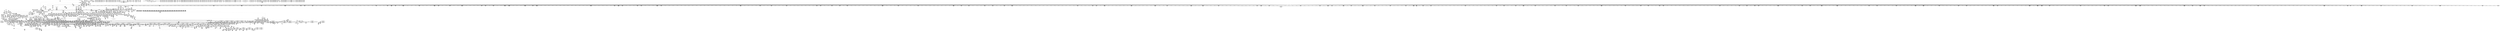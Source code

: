 digraph {
	CE0x430abb0 [shape=record,shape=Mrecord,label="{CE0x430abb0|i64_8388608|*Constant*}"]
	CE0x43538d0 [shape=record,shape=Mrecord,label="{CE0x43538d0|0:_i32,_4:_i32,_8:_i16,_12:_i32,_16:_i32,_20:_i32,_24:_i32,_56:_i8*,_:_SCMRE_344,352_|*MultipleSource*|security/selinux/hooks.c,3162|security/selinux/hooks.c,3160}"]
	CE0x43f1c70 [shape=record,shape=Mrecord,label="{CE0x43f1c70|i64*_getelementptr_inbounds_(_28_x_i64_,_28_x_i64_*___llvm_gcov_ctr232,_i64_0,_i64_27)|*Constant*}"]
	CE0x4472b40 [shape=record,shape=Mrecord,label="{CE0x4472b40|file_has_perm:_tmp24|security/selinux/hooks.c,1695}"]
	CE0x4303ee0 [shape=record,shape=Mrecord,label="{CE0x4303ee0|8:_i8,_32:_%struct.inode*,_%struct.selinux_audit_data*,_128:_i32,_456:_i8*,_:_SCMRE_88,89_}"]
	CE0x4300220 [shape=record,shape=Mrecord,label="{CE0x4300220|8:_i8,_32:_%struct.inode*,_%struct.selinux_audit_data*,_128:_i32,_456:_i8*,_:_SCMRE_92,93_}"]
	CE0x439d350 [shape=record,shape=Mrecord,label="{CE0x439d350|file_mask_to_av:_and33|security/selinux/hooks.c,1888|*SummSink*}"]
	CE0x43dd830 [shape=record,shape=Mrecord,label="{CE0x43dd830|selinux_revalidate_file_permission:_do.body|*SummSink*}"]
	CE0x4332f90 [shape=record,shape=Mrecord,label="{CE0x4332f90|0:_i32,_4:_i32,_8:_i16,_12:_i32,_16:_i32,_20:_i32,_24:_i32,_56:_i8*,_:_SCMRE_203,204_}"]
	CE0x43ca710 [shape=record,shape=Mrecord,label="{CE0x43ca710|file_mask_to_av:_bb}"]
	CE0x44b9b90 [shape=record,shape=Mrecord,label="{CE0x44b9b90|inode_has_perm:_tmp6|*LoadInst*|security/selinux/hooks.c,1611|*SummSource*}"]
	CE0x42fc350 [shape=record,shape=Mrecord,label="{CE0x42fc350|8:_i8,_32:_%struct.inode*,_%struct.selinux_audit_data*,_128:_i32,_456:_i8*,_:_SCMRE_74,75_}"]
	CE0x436b7e0 [shape=record,shape=Mrecord,label="{CE0x436b7e0|0:_i32,_4:_i32,_8:_i16,_12:_i32,_16:_i32,_20:_i32,_24:_i32,_56:_i8*,_:_SCMRE_912,913_}"]
	CE0x43dfc40 [shape=record,shape=Mrecord,label="{CE0x43dfc40|file_mask_to_av:_tmp14|security/selinux/hooks.c,1877|*SummSink*}"]
	CE0x442e850 [shape=record,shape=Mrecord,label="{CE0x442e850|i64_17|*Constant*|*SummSource*}"]
	CE0x44bfc80 [shape=record,shape=Mrecord,label="{CE0x44bfc80|__validate_creds:_file|Function::__validate_creds&Arg::file::|*SummSink*}"]
	CE0x43f3260 [shape=record,shape=Mrecord,label="{CE0x43f3260|selinux_revalidate_file_permission:_and|security/selinux/hooks.c,3151|*SummSource*}"]
	CE0x4398f80 [shape=record,shape=Mrecord,label="{CE0x4398f80|file_mask_to_av:_if.then13|*SummSource*}"]
	CE0x4430080 [shape=record,shape=Mrecord,label="{CE0x4430080|file_mask_to_av:_tmp12|security/selinux/hooks.c,1877|*SummSink*}"]
	CE0x4476dd0 [shape=record,shape=Mrecord,label="{CE0x4476dd0|file_has_perm:_tmp29|security/selinux/hooks.c,1698|*SummSource*}"]
	CE0x430c8c0 [shape=record,shape=Mrecord,label="{CE0x430c8c0|i64*_getelementptr_inbounds_(_2_x_i64_,_2_x_i64_*___llvm_gcov_ctr25231,_i64_0,_i64_1)|*Constant*|*SummSource*}"]
	CE0x4308bc0 [shape=record,shape=Mrecord,label="{CE0x4308bc0|file_mask_to_av:_tmp55|security/selinux/hooks.c,1894|*SummSink*}"]
	CE0x448f6c0 [shape=record,shape=Mrecord,label="{CE0x448f6c0|file_has_perm:_call4|security/selinux/hooks.c,1684}"]
	CE0x4352b60 [shape=record,shape=Mrecord,label="{CE0x4352b60|0:_i32,_4:_i32,_8:_i16,_12:_i32,_16:_i32,_20:_i32,_24:_i32,_56:_i8*,_:_SCMRE_310,311_}"]
	CE0x43bffa0 [shape=record,shape=Mrecord,label="{CE0x43bffa0|i32_2|*Constant*}"]
	CE0x44cf4c0 [shape=record,shape=Mrecord,label="{CE0x44cf4c0|inode_has_perm:_tmp15|*LoadInst*|security/selinux/hooks.c,1615|*SummSource*}"]
	CE0x43c9100 [shape=record,shape=Mrecord,label="{CE0x43c9100|i64*_getelementptr_inbounds_(_2_x_i64_,_2_x_i64_*___llvm_gcov_ctr98,_i64_0,_i64_0)|*Constant*}"]
	CE0x43c3ef0 [shape=record,shape=Mrecord,label="{CE0x43c3ef0|file_has_perm:_ad|security/selinux/hooks.c, 1676|*SummSource*}"]
	CE0x43d6760 [shape=record,shape=Mrecord,label="{CE0x43d6760|file_mask_to_av:_if.end47|*SummSink*}"]
	CE0x43baff0 [shape=record,shape=Mrecord,label="{CE0x43baff0|cred_sid:_tmp2}"]
	CE0x43d4080 [shape=record,shape=Mrecord,label="{CE0x43d4080|file_mask_to_av:_and4|security/selinux/hooks.c,1877|*SummSource*}"]
	CE0x4478000 [shape=record,shape=Mrecord,label="{CE0x4478000|inode_has_perm:_return|*SummSource*}"]
	CE0x441c620 [shape=record,shape=Mrecord,label="{CE0x441c620|i64*_getelementptr_inbounds_(_2_x_i64_,_2_x_i64_*___llvm_gcov_ctr98,_i64_0,_i64_1)|*Constant*|*SummSink*}"]
	CE0x43a5a80 [shape=record,shape=Mrecord,label="{CE0x43a5a80|avc_policy_seqno:_tmp4|security/selinux/avc.c,779}"]
	CE0x441cfa0 [shape=record,shape=Mrecord,label="{CE0x441cfa0|selinux_revalidate_file_permission:_call14|security/selinux/hooks.c,3154|*SummSource*}"]
	CE0x437cc70 [shape=record,shape=Mrecord,label="{CE0x437cc70|_ret_i32_%retval.0,_!dbg_!27743|security/selinux/hooks.c,3175|*SummSink*}"]
	CE0x43334a0 [shape=record,shape=Mrecord,label="{CE0x43334a0|0:_i32,_4:_i32,_8:_i16,_12:_i32,_16:_i32,_20:_i32,_24:_i32,_56:_i8*,_:_SCMRE_206,207_}"]
	CE0x432a950 [shape=record,shape=Mrecord,label="{CE0x432a950|0:_i32,_4:_i32,_8:_i16,_12:_i32,_16:_i32,_20:_i32,_24:_i32,_56:_i8*,_:_SCMRE_156,157_}"]
	CE0x43b7b40 [shape=record,shape=Mrecord,label="{CE0x43b7b40|current_sid:_cred|security/selinux/hooks.c,218}"]
	CE0x43b1260 [shape=record,shape=Mrecord,label="{CE0x43b1260|selinux_revalidate_file_permission:_tmp8|security/selinux/hooks.c,3147|*SummSource*}"]
	CE0x43b36a0 [shape=record,shape=Mrecord,label="{CE0x43b36a0|GLOBAL:_lockdep_rcu_suspicious|*Constant*|*SummSink*}"]
	CE0x4339730 [shape=record,shape=Mrecord,label="{CE0x4339730|0:_i32,_4:_i32,_8:_i16,_12:_i32,_16:_i32,_20:_i32,_24:_i32,_56:_i8*,_:_SCMRE_289,290_}"]
	CE0x4368c00 [shape=record,shape=Mrecord,label="{CE0x4368c00|0:_i32,_4:_i32,_8:_i16,_12:_i32,_16:_i32,_20:_i32,_24:_i32,_56:_i8*,_:_SCMRE_886,887_}"]
	CE0x43bbef0 [shape=record,shape=Mrecord,label="{CE0x43bbef0|cred_sid:_tmp3}"]
	CE0x44c6db0 [shape=record,shape=Mrecord,label="{CE0x44c6db0|__validate_creds:_expval|include/linux/cred.h,173|*SummSource*}"]
	CE0x435ef00 [shape=record,shape=Mrecord,label="{CE0x435ef00|0:_i32,_4:_i32,_8:_i16,_12:_i32,_16:_i32,_20:_i32,_24:_i32,_56:_i8*,_:_SCMRE_596,597_}"]
	CE0x430f1c0 [shape=record,shape=Mrecord,label="{CE0x430f1c0|file_inode:_tmp1|*SummSink*}"]
	CE0x43839f0 [shape=record,shape=Mrecord,label="{CE0x43839f0|selinux_file_permission:_tmp13|security/selinux/hooks.c,3169}"]
	CE0x42ed8b0 [shape=record,shape=Mrecord,label="{CE0x42ed8b0|i32_14|*Constant*|*SummSource*}"]
	CE0x4419500 [shape=record,shape=Mrecord,label="{CE0x4419500|i64*_getelementptr_inbounds_(_12_x_i64_,_12_x_i64_*___llvm_gcov_ctr170,_i64_0,_i64_0)|*Constant*|*SummSink*}"]
	CE0x43c7900 [shape=record,shape=Mrecord,label="{CE0x43c7900|i64*_getelementptr_inbounds_(_2_x_i64_,_2_x_i64_*___llvm_gcov_ctr131,_i64_0,_i64_0)|*Constant*|*SummSource*}"]
	CE0x435a770 [shape=record,shape=Mrecord,label="{CE0x435a770|i64*_getelementptr_inbounds_(_11_x_i64_,_11_x_i64_*___llvm_gcov_ctr125,_i64_0,_i64_1)|*Constant*|*SummSource*}"]
	CE0x44191d0 [shape=record,shape=Mrecord,label="{CE0x44191d0|file_mask_to_av:_av.3|*SummSink*}"]
	CE0x4391bd0 [shape=record,shape=Mrecord,label="{CE0x4391bd0|i32_22|*Constant*|*SummSink*}"]
	CE0x43ed010 [shape=record,shape=Mrecord,label="{CE0x43ed010|file_mask_to_av:_conv43|security/selinux/hooks.c,1891}"]
	CE0x43d98f0 [shape=record,shape=Mrecord,label="{CE0x43d98f0|file_mask_to_av:_if.then42}"]
	CE0x43378d0 [shape=record,shape=Mrecord,label="{CE0x43378d0|0:_i32,_4:_i32,_8:_i16,_12:_i32,_16:_i32,_20:_i32,_24:_i32,_56:_i8*,_:_SCMRE_271,272_}"]
	CE0x4392360 [shape=record,shape=Mrecord,label="{CE0x4392360|current_sid:_tmp22|security/selinux/hooks.c,218}"]
	CE0x435e4e0 [shape=record,shape=Mrecord,label="{CE0x435e4e0|0:_i32,_4:_i32,_8:_i16,_12:_i32,_16:_i32,_20:_i32,_24:_i32,_56:_i8*,_:_SCMRE_590,591_}"]
	CE0x442be10 [shape=record,shape=Mrecord,label="{CE0x442be10|file_has_perm:_f_path|security/selinux/hooks.c,1681|*SummSink*}"]
	CE0x44c6c30 [shape=record,shape=Mrecord,label="{CE0x44c6c30|__validate_creds:_expval|include/linux/cred.h,173|*SummSink*}"]
	CE0x43837d0 [shape=record,shape=Mrecord,label="{CE0x43837d0|i64_4|*Constant*|*SummSource*}"]
	CE0x4365920 [shape=record,shape=Mrecord,label="{CE0x4365920|0:_i32,_4:_i32,_8:_i16,_12:_i32,_16:_i32,_20:_i32,_24:_i32,_56:_i8*,_:_SCMRE_816,824_|*MultipleSource*|security/selinux/hooks.c,3162|security/selinux/hooks.c,3160}"]
	CE0x43dbf00 [shape=record,shape=Mrecord,label="{CE0x43dbf00|i64*_getelementptr_inbounds_(_16_x_i64_,_16_x_i64_*___llvm_gcov_ctr247,_i64_0,_i64_6)|*Constant*|*SummSource*}"]
	CE0x4399820 [shape=record,shape=Mrecord,label="{CE0x4399820|selinux_file_permission:_tmp32|security/selinux/hooks.c,3175|*SummSource*}"]
	CE0x4488400 [shape=record,shape=Mrecord,label="{CE0x4488400|cred_sid:_cred|Function::cred_sid&Arg::cred::|*SummSource*}"]
	CE0x436f340 [shape=record,shape=Mrecord,label="{CE0x436f340|0:_i32,_4:_i32,_8:_i16,_12:_i32,_16:_i32,_20:_i32,_24:_i32,_56:_i8*,_:_SCMRE_979,980_}"]
	CE0x436a3a0 [shape=record,shape=Mrecord,label="{CE0x436a3a0|0:_i32,_4:_i32,_8:_i16,_12:_i32,_16:_i32,_20:_i32,_24:_i32,_56:_i8*,_:_SCMRE_900,901_}"]
	CE0x446ff70 [shape=record,shape=Mrecord,label="{CE0x446ff70|file_has_perm:_tmp23|security/selinux/hooks.c,1694|*SummSource*}"]
	CE0x42fc1a0 [shape=record,shape=Mrecord,label="{CE0x42fc1a0|8:_i8,_32:_%struct.inode*,_%struct.selinux_audit_data*,_128:_i32,_456:_i8*,_:_SCMRE_73,74_}"]
	CE0x4357070 [shape=record,shape=Mrecord,label="{CE0x4357070|0:_i32,_4:_i32,_8:_i16,_12:_i32,_16:_i32,_20:_i32,_24:_i32,_56:_i8*,_:_SCMRE_483,484_}"]
	CE0x4367610 [shape=record,shape=Mrecord,label="{CE0x4367610|0:_i32,_4:_i32,_8:_i16,_12:_i32,_16:_i32,_20:_i32,_24:_i32,_56:_i8*,_:_SCMRE_873,874_}"]
	CE0x4391e90 [shape=record,shape=Mrecord,label="{CE0x4391e90|current_sid:_security|security/selinux/hooks.c,218|*SummSink*}"]
	CE0x44b6690 [shape=record,shape=Mrecord,label="{CE0x44b6690|i1_true|*Constant*}"]
	CE0x438f060 [shape=record,shape=Mrecord,label="{CE0x438f060|i32_6|*Constant*}"]
	CE0x4382a80 [shape=record,shape=Mrecord,label="{CE0x4382a80|selinux_file_permission:_tmp12|security/selinux/hooks.c,3169}"]
	CE0x441a640 [shape=record,shape=Mrecord,label="{CE0x441a640|avc_has_perm:_auditdata|Function::avc_has_perm&Arg::auditdata::}"]
	CE0x4361c90 [shape=record,shape=Mrecord,label="{CE0x4361c90|0:_i32,_4:_i32,_8:_i16,_12:_i32,_16:_i32,_20:_i32,_24:_i32,_56:_i8*,_:_SCMRE_623,624_}"]
	CE0x440fec0 [shape=record,shape=Mrecord,label="{CE0x440fec0|selinux_revalidate_file_permission:_tmp33|security/selinux/hooks.c,3155|*SummSource*}"]
	CE0x4430870 [shape=record,shape=Mrecord,label="{CE0x4430870|file_mask_to_av:_av.1}"]
	CE0x4306220 [shape=record,shape=Mrecord,label="{CE0x4306220|8:_i8,_32:_%struct.inode*,_%struct.selinux_audit_data*,_128:_i32,_456:_i8*,_:_SCMRE_4,5_}"]
	CE0x44cc550 [shape=record,shape=Mrecord,label="{CE0x44cc550|__validate_creds:_tmp9|include/linux/cred.h,175|*SummSink*}"]
	CE0x4314160 [shape=record,shape=Mrecord,label="{CE0x4314160|8:_i8,_32:_%struct.inode*,_%struct.selinux_audit_data*,_128:_i32,_456:_i8*,_:_SCMRE_204,205_}"]
	CE0x44cb5a0 [shape=record,shape=Mrecord,label="{CE0x44cb5a0|GLOBAL:___invalid_creds|*Constant*|*SummSource*}"]
	CE0x43a1dd0 [shape=record,shape=Mrecord,label="{CE0x43a1dd0|selinux_revalidate_file_permission:_tmp26|security/selinux/hooks.c,3151|*SummSink*}"]
	CE0x4426970 [shape=record,shape=Mrecord,label="{CE0x4426970|file_mask_to_av:_and1|security/selinux/hooks.c,1875|*SummSource*}"]
	CE0x4425280 [shape=record,shape=Mrecord,label="{CE0x4425280|i64*_getelementptr_inbounds_(_28_x_i64_,_28_x_i64_*___llvm_gcov_ctr232,_i64_0,_i64_0)|*Constant*}"]
	CE0x43ac300 [shape=record,shape=Mrecord,label="{CE0x43ac300|GLOBAL:_current_sid.__warned|Global_var:current_sid.__warned|*SummSink*}"]
	CE0x4332de0 [shape=record,shape=Mrecord,label="{CE0x4332de0|0:_i32,_4:_i32,_8:_i16,_12:_i32,_16:_i32,_20:_i32,_24:_i32,_56:_i8*,_:_SCMRE_202,203_}"]
	CE0x42eaae0 [shape=record,shape=Mrecord,label="{CE0x42eaae0|current_sid:_tobool|security/selinux/hooks.c,218}"]
	CE0x43e2470 [shape=record,shape=Mrecord,label="{CE0x43e2470|file_mask_to_av:_tmp44|security/selinux/hooks.c,1889}"]
	CE0x435b3d0 [shape=record,shape=Mrecord,label="{CE0x435b3d0|current_sid:_tmp11|security/selinux/hooks.c,218}"]
	CE0x441e080 [shape=record,shape=Mrecord,label="{CE0x441e080|file_has_perm:_file|Function::file_has_perm&Arg::file::|*SummSource*}"]
	CE0x4473770 [shape=record,shape=Mrecord,label="{CE0x4473770|inode_has_perm:_adp|Function::inode_has_perm&Arg::adp::}"]
	CE0x4365620 [shape=record,shape=Mrecord,label="{CE0x4365620|0:_i32,_4:_i32,_8:_i16,_12:_i32,_16:_i32,_20:_i32,_24:_i32,_56:_i8*,_:_SCMRE_867,868_}"]
	CE0x436af70 [shape=record,shape=Mrecord,label="{CE0x436af70|0:_i32,_4:_i32,_8:_i16,_12:_i32,_16:_i32,_20:_i32,_24:_i32,_56:_i8*,_:_SCMRE_907,908_}"]
	CE0x44c2fd0 [shape=record,shape=Mrecord,label="{CE0x44c2fd0|i64*_getelementptr_inbounds_(_8_x_i64_,_8_x_i64_*___llvm_gcov_ctr154,_i64_0,_i64_5)|*Constant*|*SummSink*}"]
	CE0x4326b30 [shape=record,shape=Mrecord,label="{CE0x4326b30|selinux_file_permission:_i_security|security/selinux/hooks.c,3162|*SummSink*}"]
	CE0x4418970 [shape=record,shape=Mrecord,label="{CE0x4418970|128:_i8*,_:_CRE_64,72_|*MultipleSource*|Function::cred_sid&Arg::cred::|security/selinux/hooks.c,3147|Function::file_has_perm&Arg::cred::|security/selinux/hooks.c,196|Function::inode_has_perm&Arg::cred::}"]
	CE0x4355df0 [shape=record,shape=Mrecord,label="{CE0x4355df0|0:_i32,_4:_i32,_8:_i16,_12:_i32,_16:_i32,_20:_i32,_24:_i32,_56:_i8*,_:_SCMRE_473,474_}"]
	CE0x442cd30 [shape=record,shape=Mrecord,label="{CE0x442cd30|file_has_perm:_tmp2|*LoadInst*|security/selinux/hooks.c,1674|*SummSink*}"]
	CE0x4418050 [shape=record,shape=Mrecord,label="{CE0x4418050|avc_has_perm:_entry|*SummSource*}"]
	CE0x4305fd0 [shape=record,shape=Mrecord,label="{CE0x4305fd0|8:_i8,_32:_%struct.inode*,_%struct.selinux_audit_data*,_128:_i32,_456:_i8*,_:_SCMRE_2,3_}"]
	CE0x4329510 [shape=record,shape=Mrecord,label="{CE0x4329510|0:_i32,_4:_i32,_8:_i16,_12:_i32,_16:_i32,_20:_i32,_24:_i32,_56:_i8*,_:_SCMRE_144,145_}"]
	CE0x44cf340 [shape=record,shape=Mrecord,label="{CE0x44cf340|inode_has_perm:_sid3|security/selinux/hooks.c,1617|*SummSink*}"]
	CE0x43bb390 [shape=record,shape=Mrecord,label="{CE0x43bb390|GLOBAL:___llvm_gcov_ctr232|Global_var:__llvm_gcov_ctr232}"]
	CE0x440fce0 [shape=record,shape=Mrecord,label="{CE0x440fce0|selinux_revalidate_file_permission:_tmp33|security/selinux/hooks.c,3155}"]
	CE0x446e070 [shape=record,shape=Mrecord,label="{CE0x446e070|file_has_perm:_tobool7|security/selinux/hooks.c,1694|*SummSink*}"]
	CE0x4361420 [shape=record,shape=Mrecord,label="{CE0x4361420|0:_i32,_4:_i32,_8:_i16,_12:_i32,_16:_i32,_20:_i32,_24:_i32,_56:_i8*,_:_SCMRE_618,619_}"]
	CE0x42f26b0 [shape=record,shape=Mrecord,label="{CE0x42f26b0|8:_i8,_32:_%struct.inode*,_%struct.selinux_audit_data*,_128:_i32,_456:_i8*,_:_SCMRE_63,64_}"]
	CE0x42f6880 [shape=record,shape=Mrecord,label="{CE0x42f6880|8:_i8,_32:_%struct.inode*,_%struct.selinux_audit_data*,_128:_i32,_456:_i8*,_:_SCMRE_304,312_|*MultipleSource*|security/selinux/hooks.c,3161|Function::selinux_file_permission&Arg::file::|Function::file_inode&Arg::f::}"]
	CE0x43d1d70 [shape=record,shape=Mrecord,label="{CE0x43d1d70|selinux_revalidate_file_permission:_tmp20|*LoadInst*|security/selinux/hooks.c,3151|*SummSource*}"]
	CE0x43b4050 [shape=record,shape=Mrecord,label="{CE0x43b4050|i8*_getelementptr_inbounds_(_45_x_i8_,_45_x_i8_*_.str12,_i32_0,_i32_0)|*Constant*}"]
	CE0x4421410 [shape=record,shape=Mrecord,label="{CE0x4421410|i32_14|*Constant*}"]
	CE0x43ec7c0 [shape=record,shape=Mrecord,label="{CE0x43ec7c0|file_mask_to_av:_tmp51|security/selinux/hooks.c,1891|*SummSource*}"]
	CE0x435be10 [shape=record,shape=Mrecord,label="{CE0x435be10|0:_i32,_4:_i32,_8:_i16,_12:_i32,_16:_i32,_20:_i32,_24:_i32,_56:_i8*,_:_SCMRE_567,568_}"]
	CE0x43b02d0 [shape=record,shape=Mrecord,label="{CE0x43b02d0|current_sid:_if.then|*SummSource*}"]
	CE0x4335c20 [shape=record,shape=Mrecord,label="{CE0x4335c20|0:_i32,_4:_i32,_8:_i16,_12:_i32,_16:_i32,_20:_i32,_24:_i32,_56:_i8*,_:_SCMRE_254,255_}"]
	CE0x4372940 [shape=record,shape=Mrecord,label="{CE0x4372940|selinux_revalidate_file_permission:_f_flags|security/selinux/hooks.c,3151|*SummSink*}"]
	CE0x432ec70 [shape=record,shape=Mrecord,label="{CE0x432ec70|selinux_file_permission:_tmp15|security/selinux/hooks.c,3169}"]
	CE0x441e400 [shape=record,shape=Mrecord,label="{CE0x441e400|file_has_perm:_av|Function::file_has_perm&Arg::av::}"]
	CE0x439b2d0 [shape=record,shape=Mrecord,label="{CE0x439b2d0|_ret_i32_%retval.0,_!dbg_!27743|security/selinux/hooks.c,3175|*SummSource*}"]
	CE0x44135e0 [shape=record,shape=Mrecord,label="{CE0x44135e0|128:_i8*,_:_CRE_88,89_|*MultipleSource*|Function::cred_sid&Arg::cred::|security/selinux/hooks.c,3147|Function::file_has_perm&Arg::cred::|security/selinux/hooks.c,196|Function::inode_has_perm&Arg::cred::}"]
	CE0x4395e10 [shape=record,shape=Mrecord,label="{CE0x4395e10|selinux_revalidate_file_permission:_tmp2|*SummSink*}"]
	CE0x44b39f0 [shape=record,shape=Mrecord,label="{CE0x44b39f0|i64*_getelementptr_inbounds_(_8_x_i64_,_8_x_i64_*___llvm_gcov_ctr154,_i64_0,_i64_1)|*Constant*|*SummSource*}"]
	CE0x435a0f0 [shape=record,shape=Mrecord,label="{CE0x435a0f0|current_sid:_tmp7|security/selinux/hooks.c,218|*SummSink*}"]
	CE0x4442a30 [shape=record,shape=Mrecord,label="{CE0x4442a30|inode_has_perm:_retval.0}"]
	CE0x42e4b20 [shape=record,shape=Mrecord,label="{CE0x42e4b20|8:_i8,_32:_%struct.inode*,_%struct.selinux_audit_data*,_128:_i32,_456:_i8*,_:_SCMRE_125,126_}"]
	CE0x432c2a0 [shape=record,shape=Mrecord,label="{CE0x432c2a0|0:_i32,_4:_i32,_8:_i16,_12:_i32,_16:_i32,_20:_i32,_24:_i32,_56:_i8*,_:_SCMRE_171,172_}"]
	CE0x44c0a80 [shape=record,shape=Mrecord,label="{CE0x44c0a80|cred_sid:_tmp3}"]
	CE0x42f7920 [shape=record,shape=Mrecord,label="{CE0x42f7920|0:_i32,_4:_i32,_8:_i16,_12:_i32,_16:_i32,_20:_i32,_24:_i32,_56:_i8*,_:_SCMRE_558,559_}"]
	CE0x4438640 [shape=record,shape=Mrecord,label="{CE0x4438640|i64*_getelementptr_inbounds_(_2_x_i64_,_2_x_i64_*___llvm_gcov_ctr131,_i64_0,_i64_0)|*Constant*}"]
	CE0x436fb40 [shape=record,shape=Mrecord,label="{CE0x436fb40|0:_i32,_4:_i32,_8:_i16,_12:_i32,_16:_i32,_20:_i32,_24:_i32,_56:_i8*,_:_SCMRE_988,992_|*MultipleSource*|security/selinux/hooks.c,3162|security/selinux/hooks.c,3160}"]
	CE0x43a9d70 [shape=record,shape=Mrecord,label="{CE0x43a9d70|current_sid:_tmp12|security/selinux/hooks.c,218|*SummSource*}"]
	CE0x42fbc90 [shape=record,shape=Mrecord,label="{CE0x42fbc90|8:_i8,_32:_%struct.inode*,_%struct.selinux_audit_data*,_128:_i32,_456:_i8*,_:_SCMRE_70,71_}"]
	CE0x4380a00 [shape=record,shape=Mrecord,label="{CE0x4380a00|selinux_file_permission:_tmp20|security/selinux/hooks.c,3169|*SummSource*}"]
	CE0x43681e0 [shape=record,shape=Mrecord,label="{CE0x43681e0|0:_i32,_4:_i32,_8:_i16,_12:_i32,_16:_i32,_20:_i32,_24:_i32,_56:_i8*,_:_SCMRE_880,881_}"]
	CE0x43d10c0 [shape=record,shape=Mrecord,label="{CE0x43d10c0|file_mask_to_av:_if.then|*SummSource*}"]
	CE0x4441dc0 [shape=record,shape=Mrecord,label="{CE0x4441dc0|avc_has_perm:_tsid|Function::avc_has_perm&Arg::tsid::}"]
	CE0x42e5400 [shape=record,shape=Mrecord,label="{CE0x42e5400|8:_i8,_32:_%struct.inode*,_%struct.selinux_audit_data*,_128:_i32,_456:_i8*,_:_SCMRE_136,140_|*MultipleSource*|security/selinux/hooks.c,3161|Function::selinux_file_permission&Arg::file::|Function::file_inode&Arg::f::}"]
	CE0x4392d70 [shape=record,shape=Mrecord,label="{CE0x4392d70|i32_1|*Constant*}"]
	CE0x4329090 [shape=record,shape=Mrecord,label="{CE0x4329090|0:_i32,_4:_i32,_8:_i16,_12:_i32,_16:_i32,_20:_i32,_24:_i32,_56:_i8*,_:_SCMRE_141,142_}"]
	CE0x44705b0 [shape=record,shape=Mrecord,label="{CE0x44705b0|i64*_getelementptr_inbounds_(_12_x_i64_,_12_x_i64_*___llvm_gcov_ctr170,_i64_0,_i64_9)|*Constant*|*SummSource*}"]
	CE0x43cdb00 [shape=record,shape=Mrecord,label="{CE0x43cdb00|file_mask_to_av:_or21|security/selinux/hooks.c,1883|*SummSink*}"]
	CE0x446e8f0 [shape=record,shape=Mrecord,label="{CE0x446e8f0|file_has_perm:_tmp21|security/selinux/hooks.c,1694}"]
	CE0x438dd60 [shape=record,shape=Mrecord,label="{CE0x438dd60|selinux_file_permission:_pseqno|security/selinux/hooks.c,3170}"]
	CE0x439e840 [shape=record,shape=Mrecord,label="{CE0x439e840|i32_8|*Constant*}"]
	CE0x43e9b20 [shape=record,shape=Mrecord,label="{CE0x43e9b20|i64_23|*Constant*|*SummSource*}"]
	CE0x446b060 [shape=record,shape=Mrecord,label="{CE0x446b060|file_has_perm:_tmp15|security/selinux/hooks.c,1688|*SummSink*}"]
	CE0x4335a70 [shape=record,shape=Mrecord,label="{CE0x4335a70|0:_i32,_4:_i32,_8:_i16,_12:_i32,_16:_i32,_20:_i32,_24:_i32,_56:_i8*,_:_SCMRE_253,254_}"]
	CE0x43b9910 [shape=record,shape=Mrecord,label="{CE0x43b9910|file_mask_to_av:_and17|security/selinux/hooks.c,1882|*SummSink*}"]
	CE0x430d1c0 [shape=record,shape=Mrecord,label="{CE0x430d1c0|avc_policy_seqno:_tmp2|*SummSource*}"]
	CE0x43ebf50 [shape=record,shape=Mrecord,label="{CE0x43ebf50|file_mask_to_av:_tmp50|security/selinux/hooks.c,1891|*SummSource*}"]
	CE0x432b880 [shape=record,shape=Mrecord,label="{CE0x432b880|0:_i32,_4:_i32,_8:_i16,_12:_i32,_16:_i32,_20:_i32,_24:_i32,_56:_i8*,_:_SCMRE_165,166_}"]
	CE0x43098e0 [shape=record,shape=Mrecord,label="{CE0x43098e0|file_mask_to_av:_tmp36|security/selinux/hooks.c,1886|*SummSink*}"]
	CE0x4423eb0 [shape=record,shape=Mrecord,label="{CE0x4423eb0|file_mask_to_av:_entry}"]
	CE0x4312d20 [shape=record,shape=Mrecord,label="{CE0x4312d20|8:_i8,_32:_%struct.inode*,_%struct.selinux_audit_data*,_128:_i32,_456:_i8*,_:_SCMRE_192,193_}"]
	CE0x43cd3e0 [shape=record,shape=Mrecord,label="{CE0x43cd3e0|file_mask_to_av:_tmp32|security/selinux/hooks.c,1885|*SummSource*}"]
	CE0x4357bd0 [shape=record,shape=Mrecord,label="{CE0x4357bd0|0:_i32,_4:_i32,_8:_i16,_12:_i32,_16:_i32,_20:_i32,_24:_i32,_56:_i8*,_:_SCMRE_500,504_|*MultipleSource*|security/selinux/hooks.c,3162|security/selinux/hooks.c,3160}"]
	CE0x43d9640 [shape=record,shape=Mrecord,label="{CE0x43d9640|selinux_revalidate_file_permission:_bb|*SummSource*}"]
	CE0x43a8da0 [shape=record,shape=Mrecord,label="{CE0x43a8da0|file_inode:_f_inode|include/linux/fs.h,1916}"]
	CE0x43e95b0 [shape=record,shape=Mrecord,label="{CE0x43e95b0|i64_24|*Constant*}"]
	CE0x44368b0 [shape=record,shape=Mrecord,label="{CE0x44368b0|i64*_getelementptr_inbounds_(_12_x_i64_,_12_x_i64_*___llvm_gcov_ctr170,_i64_0,_i64_0)|*Constant*|*SummSource*}"]
	CE0x4337210 [shape=record,shape=Mrecord,label="{CE0x4337210|0:_i32,_4:_i32,_8:_i16,_12:_i32,_16:_i32,_20:_i32,_24:_i32,_56:_i8*,_:_SCMRE_267,268_}"]
	CE0x43e17e0 [shape=record,shape=Mrecord,label="{CE0x43e17e0|file_mask_to_av:_tmp42|security/selinux/hooks.c,1888|*SummSource*}"]
	CE0x441d860 [shape=record,shape=Mrecord,label="{CE0x441d860|file_has_perm:_entry|*SummSource*}"]
	CE0x43d7380 [shape=record,shape=Mrecord,label="{CE0x43d7380|selinux_revalidate_file_permission:_do.end|*SummSink*}"]
	CE0x44c74f0 [shape=record,shape=Mrecord,label="{CE0x44c74f0|__validate_creds:_tmp2|include/linux/cred.h,173}"]
	CE0x439d720 [shape=record,shape=Mrecord,label="{CE0x439d720|file_mask_to_av:_tobool34|security/selinux/hooks.c,1888|*SummSink*}"]
	CE0x44c4b60 [shape=record,shape=Mrecord,label="{CE0x44c4b60|i64*_getelementptr_inbounds_(_8_x_i64_,_8_x_i64_*___llvm_gcov_ctr154,_i64_0,_i64_5)|*Constant*|*SummSource*}"]
	CE0x4488390 [shape=record,shape=Mrecord,label="{CE0x4488390|cred_sid:_cred|Function::cred_sid&Arg::cred::}"]
	CE0x43be000 [shape=record,shape=Mrecord,label="{CE0x43be000|cred_sid:_bb}"]
	CE0x442bad0 [shape=record,shape=Mrecord,label="{CE0x442bad0|file_mask_to_av:_tmp5|security/selinux/hooks.c,1874}"]
	CE0x4384570 [shape=record,shape=Mrecord,label="{CE0x4384570|current_sid:_entry}"]
	CE0x4427ec0 [shape=record,shape=Mrecord,label="{CE0x4427ec0|file_has_perm:_tmp2|*LoadInst*|security/selinux/hooks.c,1674|*SummSource*}"]
	CE0x42e2470 [shape=record,shape=Mrecord,label="{CE0x42e2470|8:_i8,_32:_%struct.inode*,_%struct.selinux_audit_data*,_128:_i32,_456:_i8*,_:_SCMRE_169,170_}"]
	CE0x43a7480 [shape=record,shape=Mrecord,label="{CE0x43a7480|i64*_getelementptr_inbounds_(_11_x_i64_,_11_x_i64_*___llvm_gcov_ctr125,_i64_0,_i64_8)|*Constant*|*SummSource*}"]
	CE0x441b4c0 [shape=record,shape=Mrecord,label="{CE0x441b4c0|file_has_perm:_tmp|*SummSource*}"]
	CE0x436d640 [shape=record,shape=Mrecord,label="{CE0x436d640|0:_i32,_4:_i32,_8:_i16,_12:_i32,_16:_i32,_20:_i32,_24:_i32,_56:_i8*,_:_SCMRE_930,931_}"]
	CE0x44c3980 [shape=record,shape=Mrecord,label="{CE0x44c3980|inode_has_perm:_tmp8|security/selinux/hooks.c,1611}"]
	CE0x446bb60 [shape=record,shape=Mrecord,label="{CE0x446bb60|file_has_perm:_tmp16|security/selinux/hooks.c,1689|*SummSink*}"]
	CE0x4368f60 [shape=record,shape=Mrecord,label="{CE0x4368f60|0:_i32,_4:_i32,_8:_i16,_12:_i32,_16:_i32,_20:_i32,_24:_i32,_56:_i8*,_:_SCMRE_888,889_}"]
	CE0x43b9c80 [shape=record,shape=Mrecord,label="{CE0x43b9c80|file_mask_to_av:_tobool18|security/selinux/hooks.c,1882}"]
	CE0x4331640 [shape=record,shape=Mrecord,label="{CE0x4331640|0:_i32,_4:_i32,_8:_i16,_12:_i32,_16:_i32,_20:_i32,_24:_i32,_56:_i8*,_:_SCMRE_188,189_}"]
	CE0x4471020 [shape=record,shape=Mrecord,label="{CE0x4471020|file_has_perm:_call9|security/selinux/hooks.c,1695}"]
	CE0x43a2f40 [shape=record,shape=Mrecord,label="{CE0x43a2f40|i64*_getelementptr_inbounds_(_16_x_i64_,_16_x_i64_*___llvm_gcov_ctr247,_i64_0,_i64_14)|*Constant*}"]
	CE0x43a4cd0 [shape=record,shape=Mrecord,label="{CE0x43a4cd0|current_sid:_tmp4|security/selinux/hooks.c,218|*SummSink*}"]
	CE0x43eec60 [shape=record,shape=Mrecord,label="{CE0x43eec60|file_mask_to_av:_tmp53}"]
	CE0x44c5300 [shape=record,shape=Mrecord,label="{CE0x44c5300|inode_has_perm:_tmp12|security/selinux/hooks.c,1612|*SummSink*}"]
	CE0x4419080 [shape=record,shape=Mrecord,label="{CE0x4419080|file_mask_to_av:_av.3|*SummSource*}"]
	CE0x442a3a0 [shape=record,shape=Mrecord,label="{CE0x442a3a0|i64_512|*Constant*|*SummSource*}"]
	CE0x4425f30 [shape=record,shape=Mrecord,label="{CE0x4425f30|i64_512|*Constant*}"]
	CE0x43a12f0 [shape=record,shape=Mrecord,label="{CE0x43a12f0|i64_13|*Constant*}"]
	CE0x42fede0 [shape=record,shape=Mrecord,label="{CE0x42fede0|8:_i8,_32:_%struct.inode*,_%struct.selinux_audit_data*,_128:_i32,_456:_i8*,_:_SCMRE_110,111_}"]
	CE0x43d5640 [shape=record,shape=Mrecord,label="{CE0x43d5640|selinux_revalidate_file_permission:_tmp11|security/selinux/hooks.c,3147|*SummSource*}"]
	CE0x4377350 [shape=record,shape=Mrecord,label="{CE0x4377350|i64*_getelementptr_inbounds_(_2_x_i64_,_2_x_i64_*___llvm_gcov_ctr25231,_i64_0,_i64_0)|*Constant*|*SummSink*}"]
	CE0x42f7e30 [shape=record,shape=Mrecord,label="{CE0x42f7e30|0:_i32,_4:_i32,_8:_i16,_12:_i32,_16:_i32,_20:_i32,_24:_i32,_56:_i8*,_:_SCMRE_561,562_}"]
	CE0x438bd70 [shape=record,shape=Mrecord,label="{CE0x438bd70|selinux_file_permission:_tmp24|security/selinux/hooks.c,3169}"]
	CE0x4432710 [shape=record,shape=Mrecord,label="{CE0x4432710|128:_i8*,_:_CRE_128,136_|*MultipleSource*|Function::cred_sid&Arg::cred::|security/selinux/hooks.c,3147|Function::file_has_perm&Arg::cred::|security/selinux/hooks.c,196|Function::inode_has_perm&Arg::cred::}"]
	CE0x44b7080 [shape=record,shape=Mrecord,label="{CE0x44b7080|inode_has_perm:_do.body}"]
	CE0x448f180 [shape=record,shape=Mrecord,label="{CE0x448f180|file_has_perm:_tmp11|security/selinux/hooks.c,1684}"]
	CE0x43def90 [shape=record,shape=Mrecord,label="{CE0x43def90|i64_17|*Constant*}"]
	CE0x437b2f0 [shape=record,shape=Mrecord,label="{CE0x437b2f0|selinux_revalidate_file_permission:_mask|Function::selinux_revalidate_file_permission&Arg::mask::|*SummSource*}"]
	CE0x439fae0 [shape=record,shape=Mrecord,label="{CE0x439fae0|i64*_getelementptr_inbounds_(_16_x_i64_,_16_x_i64_*___llvm_gcov_ctr247,_i64_0,_i64_15)|*Constant*|*SummSink*}"]
	CE0x430a280 [shape=record,shape=Mrecord,label="{CE0x430a280|i64*_getelementptr_inbounds_(_28_x_i64_,_28_x_i64_*___llvm_gcov_ctr232,_i64_0,_i64_19)|*Constant*}"]
	CE0x4425c50 [shape=record,shape=Mrecord,label="{CE0x4425c50|file_has_perm:_tmp4|security/selinux/hooks.c,1681|*SummSource*}"]
	CE0x43632b0 [shape=record,shape=Mrecord,label="{CE0x43632b0|0:_i32,_4:_i32,_8:_i16,_12:_i32,_16:_i32,_20:_i32,_24:_i32,_56:_i8*,_:_SCMRE_684,688_|*MultipleSource*|security/selinux/hooks.c,3162|security/selinux/hooks.c,3160}"]
	CE0x439d930 [shape=record,shape=Mrecord,label="{CE0x439d930|i64_21|*Constant*|*SummSource*}"]
	CE0x44b5480 [shape=record,shape=Mrecord,label="{CE0x44b5480|inode_has_perm:_tmp5|security/selinux/hooks.c,1609}"]
	CE0x44c27c0 [shape=record,shape=Mrecord,label="{CE0x44c27c0|inode_has_perm:_tobool2|security/selinux/hooks.c,1611}"]
	CE0x4331eb0 [shape=record,shape=Mrecord,label="{CE0x4331eb0|0:_i32,_4:_i32,_8:_i16,_12:_i32,_16:_i32,_20:_i32,_24:_i32,_56:_i8*,_:_SCMRE_193,194_}"]
	CE0x4392800 [shape=record,shape=Mrecord,label="{CE0x4392800|current_sid:_tmp23|security/selinux/hooks.c,218}"]
	CE0x440ff60 [shape=record,shape=Mrecord,label="{CE0x440ff60|file_mask_to_av:_conv|security/selinux/hooks.c,1876}"]
	CE0x42fe720 [shape=record,shape=Mrecord,label="{CE0x42fe720|8:_i8,_32:_%struct.inode*,_%struct.selinux_audit_data*,_128:_i32,_456:_i8*,_:_SCMRE_106,107_}"]
	CE0x43c89a0 [shape=record,shape=Mrecord,label="{CE0x43c89a0|i64*_getelementptr_inbounds_(_2_x_i64_,_2_x_i64_*___llvm_gcov_ctr162,_i64_0,_i64_1)|*Constant*}"]
	CE0x44b8460 [shape=record,shape=Mrecord,label="{CE0x44b8460|_call_void___validate_creds(%struct.cred*_%cred,_i8*_getelementptr_inbounds_(_25_x_i8_,_25_x_i8_*_.str3,_i32_0,_i32_0),_i32_1609)_#10,_!dbg_!27719|security/selinux/hooks.c,1609}"]
	CE0x4308960 [shape=record,shape=Mrecord,label="{CE0x4308960|i64*_getelementptr_inbounds_(_28_x_i64_,_28_x_i64_*___llvm_gcov_ctr232,_i64_0,_i64_27)|*Constant*|*SummSink*}"]
	CE0x44b67c0 [shape=record,shape=Mrecord,label="{CE0x44b67c0|inode_has_perm:_tobool|security/selinux/hooks.c,1611}"]
	CE0x432ee30 [shape=record,shape=Mrecord,label="{CE0x432ee30|selinux_file_permission:_tmp15|security/selinux/hooks.c,3169|*SummSource*}"]
	CE0x436aa60 [shape=record,shape=Mrecord,label="{CE0x436aa60|0:_i32,_4:_i32,_8:_i16,_12:_i32,_16:_i32,_20:_i32,_24:_i32,_56:_i8*,_:_SCMRE_904,905_}"]
	CE0x437d5d0 [shape=record,shape=Mrecord,label="{CE0x437d5d0|selinux_file_permission:_tmp14|security/selinux/hooks.c,3169|*SummSource*}"]
	CE0x4395d30 [shape=record,shape=Mrecord,label="{CE0x4395d30|selinux_revalidate_file_permission:_tmp2}"]
	CE0x4368390 [shape=record,shape=Mrecord,label="{CE0x4368390|0:_i32,_4:_i32,_8:_i16,_12:_i32,_16:_i32,_20:_i32,_24:_i32,_56:_i8*,_:_SCMRE_881,882_}"]
	CE0x442ce40 [shape=record,shape=Mrecord,label="{CE0x442ce40|_ret_i32_%tmp6,_!dbg_!27716|security/selinux/hooks.c,197|*SummSink*}"]
	CE0x441eca0 [shape=record,shape=Mrecord,label="{CE0x441eca0|get_current:_bb}"]
	CE0x44c0fc0 [shape=record,shape=Mrecord,label="{CE0x44c0fc0|inode_has_perm:_lnot.ext|security/selinux/hooks.c,1611}"]
	CE0x439b0a0 [shape=record,shape=Mrecord,label="{CE0x439b0a0|file_inode:_tmp}"]
	CE0x4315ee0 [shape=record,shape=Mrecord,label="{CE0x4315ee0|current_sid:_if.then|*SummSink*}"]
	CE0x4422250 [shape=record,shape=Mrecord,label="{CE0x4422250|file_mask_to_av:_tmp19|security/selinux/hooks.c,1880|*SummSource*}"]
	CE0x43bf900 [shape=record,shape=Mrecord,label="{CE0x43bf900|file_has_perm:_tmp12|security/selinux/hooks.c,1688|*SummSink*}"]
	CE0x439d3c0 [shape=record,shape=Mrecord,label="{CE0x439d3c0|i64_20|*Constant*}"]
	CE0x43319a0 [shape=record,shape=Mrecord,label="{CE0x43319a0|0:_i32,_4:_i32,_8:_i16,_12:_i32,_16:_i32,_20:_i32,_24:_i32,_56:_i8*,_:_SCMRE_190,191_}"]
	CE0x441c140 [shape=record,shape=Mrecord,label="{CE0x441c140|file_mask_to_av:_if.then28|*SummSource*}"]
	CE0x43a0960 [shape=record,shape=Mrecord,label="{CE0x43a0960|selinux_revalidate_file_permission:_i_mode|security/selinux/hooks.c,3155}"]
	CE0x44d1a30 [shape=record,shape=Mrecord,label="{CE0x44d1a30|__validate_creds:_lnot|include/linux/cred.h,173|*SummSink*}"]
	CE0x42e11e0 [shape=record,shape=Mrecord,label="{CE0x42e11e0|8:_i8,_32:_%struct.inode*,_%struct.selinux_audit_data*,_128:_i32,_456:_i8*,_:_SCMRE_158,159_}"]
	CE0x42f6320 [shape=record,shape=Mrecord,label="{CE0x42f6320|8:_i8,_32:_%struct.inode*,_%struct.selinux_audit_data*,_128:_i32,_456:_i8*,_:_SCMRE_288,292_|*MultipleSource*|security/selinux/hooks.c,3161|Function::selinux_file_permission&Arg::file::|Function::file_inode&Arg::f::}"]
	CE0x42e9480 [shape=record,shape=Mrecord,label="{CE0x42e9480|_call_void_mcount()_#3}"]
	CE0x4337060 [shape=record,shape=Mrecord,label="{CE0x4337060|0:_i32,_4:_i32,_8:_i16,_12:_i32,_16:_i32,_20:_i32,_24:_i32,_56:_i8*,_:_SCMRE_266,267_}"]
	CE0x44700e0 [shape=record,shape=Mrecord,label="{CE0x44700e0|file_has_perm:_tmp23|security/selinux/hooks.c,1694|*SummSink*}"]
	CE0x446fc00 [shape=record,shape=Mrecord,label="{CE0x446fc00|file_has_perm:_tmp22|security/selinux/hooks.c,1694|*SummSink*}"]
	CE0x43a63f0 [shape=record,shape=Mrecord,label="{CE0x43a63f0|i32*_getelementptr_inbounds_(%struct.avc_cache,_%struct.avc_cache*_avc_cache,_i32_0,_i32_4)|*Constant*|*SummSink*}"]
	CE0x4351570 [shape=record,shape=Mrecord,label="{CE0x4351570|0:_i32,_4:_i32,_8:_i16,_12:_i32,_16:_i32,_20:_i32,_24:_i32,_56:_i8*,_:_SCMRE_297,298_}"]
	CE0x43ee230 [shape=record,shape=Mrecord,label="{CE0x43ee230|file_mask_to_av:_av.6|*SummSink*}"]
	CE0x4417770 [shape=record,shape=Mrecord,label="{CE0x4417770|file_mask_to_av:_conv3|security/selinux/hooks.c,1876|*SummSource*}"]
	CE0x4356ec0 [shape=record,shape=Mrecord,label="{CE0x4356ec0|0:_i32,_4:_i32,_8:_i16,_12:_i32,_16:_i32,_20:_i32,_24:_i32,_56:_i8*,_:_SCMRE_482,483_}"]
	CE0x43c8c30 [shape=record,shape=Mrecord,label="{CE0x43c8c30|file_mask_to_av:_if.end32|*SummSource*}"]
	CE0x43d9230 [shape=record,shape=Mrecord,label="{CE0x43d9230|cred_sid:_security|security/selinux/hooks.c,196|*SummSource*}"]
	CE0x448f110 [shape=record,shape=Mrecord,label="{CE0x448f110|avc_has_perm:_entry|*SummSink*}"]
	CE0x4316020 [shape=record,shape=Mrecord,label="{CE0x4316020|i64*_getelementptr_inbounds_(_11_x_i64_,_11_x_i64_*___llvm_gcov_ctr125,_i64_0,_i64_0)|*Constant*}"]
	CE0x44c6920 [shape=record,shape=Mrecord,label="{CE0x44c6920|__validate_creds:_expval|include/linux/cred.h,173}"]
	CE0x4305110 [shape=record,shape=Mrecord,label="{CE0x4305110|8:_i8,_32:_%struct.inode*,_%struct.selinux_audit_data*,_128:_i32,_456:_i8*,_:_SCMRE_49,50_}"]
	CE0x441f270 [shape=record,shape=Mrecord,label="{CE0x441f270|file_mask_to_av:_if.then35|*SummSink*}"]
	CE0x4357730 [shape=record,shape=Mrecord,label="{CE0x4357730|0:_i32,_4:_i32,_8:_i16,_12:_i32,_16:_i32,_20:_i32,_24:_i32,_56:_i8*,_:_SCMRE_487,488_}"]
	CE0x4417f70 [shape=record,shape=Mrecord,label="{CE0x4417f70|file_mask_to_av:_tmp18|security/selinux/hooks.c,1880}"]
	CE0x43b7220 [shape=record,shape=Mrecord,label="{CE0x43b7220|get_current:_entry|*SummSink*}"]
	CE0x442d0f0 [shape=record,shape=Mrecord,label="{CE0x442d0f0|file_mask_to_av:_tmp30}"]
	CE0x44c8be0 [shape=record,shape=Mrecord,label="{CE0x44c8be0|inode_has_perm:_tmp19|security/selinux/hooks.c,1618|*SummSink*}"]
	CE0x44c8180 [shape=record,shape=Mrecord,label="{CE0x44c8180|__validate_creds:_tmp4|include/linux/cred.h,173}"]
	CE0x4351060 [shape=record,shape=Mrecord,label="{CE0x4351060|0:_i32,_4:_i32,_8:_i16,_12:_i32,_16:_i32,_20:_i32,_24:_i32,_56:_i8*,_:_SCMRE_294,295_}"]
	CE0x42f2500 [shape=record,shape=Mrecord,label="{CE0x42f2500|8:_i8,_32:_%struct.inode*,_%struct.selinux_audit_data*,_128:_i32,_456:_i8*,_:_SCMRE_62,63_}"]
	CE0x44771a0 [shape=record,shape=Mrecord,label="{CE0x44771a0|i64_1|*Constant*}"]
	CE0x4477730 [shape=record,shape=Mrecord,label="{CE0x4477730|cred_sid:_tmp5|security/selinux/hooks.c,196|*SummSource*}"]
	CE0x435b500 [shape=record,shape=Mrecord,label="{CE0x435b500|current_sid:_tmp11|security/selinux/hooks.c,218|*SummSource*}"]
	CE0x44d0810 [shape=record,shape=Mrecord,label="{CE0x44d0810|__validate_creds:_lnot1|include/linux/cred.h,173|*SummSource*}"]
	CE0x43565c0 [shape=record,shape=Mrecord,label="{CE0x43565c0|0:_i32,_4:_i32,_8:_i16,_12:_i32,_16:_i32,_20:_i32,_24:_i32,_56:_i8*,_:_SCMRE_476,477_}"]
	CE0x437b7b0 [shape=record,shape=Mrecord,label="{CE0x437b7b0|_ret_i32_%call14,_!dbg_!27755|security/selinux/hooks.c,3154|*SummSource*}"]
	CE0x42f7c80 [shape=record,shape=Mrecord,label="{CE0x42f7c80|0:_i32,_4:_i32,_8:_i16,_12:_i32,_16:_i32,_20:_i32,_24:_i32,_56:_i8*,_:_SCMRE_560,561_}"]
	CE0x43b15e0 [shape=record,shape=Mrecord,label="{CE0x43b15e0|selinux_revalidate_file_permission:_and9|security/selinux/hooks.c,3151|*SummSource*}"]
	CE0x44b6d50 [shape=record,shape=Mrecord,label="{CE0x44b6d50|COLLAPSED:_GCMRE___llvm_gcov_ctr155_internal_global_5_x_i64_zeroinitializer:_elem_0:default:}"]
	CE0x4352d10 [shape=record,shape=Mrecord,label="{CE0x4352d10|0:_i32,_4:_i32,_8:_i16,_12:_i32,_16:_i32,_20:_i32,_24:_i32,_56:_i8*,_:_SCMRE_311,312_}"]
	CE0x442c2d0 [shape=record,shape=Mrecord,label="{CE0x442c2d0|file_mask_to_av:_and17|security/selinux/hooks.c,1882}"]
	CE0x4364430 [shape=record,shape=Mrecord,label="{CE0x4364430|0:_i32,_4:_i32,_8:_i16,_12:_i32,_16:_i32,_20:_i32,_24:_i32,_56:_i8*,_:_SCMRE_744,752_|*MultipleSource*|security/selinux/hooks.c,3162|security/selinux/hooks.c,3160}"]
	CE0x438c260 [shape=record,shape=Mrecord,label="{CE0x438c260|selinux_file_permission:_tmp25|security/selinux/hooks.c,3169}"]
	CE0x4361780 [shape=record,shape=Mrecord,label="{CE0x4361780|0:_i32,_4:_i32,_8:_i16,_12:_i32,_16:_i32,_20:_i32,_24:_i32,_56:_i8*,_:_SCMRE_620,621_}"]
	CE0x441bb70 [shape=record,shape=Mrecord,label="{CE0x441bb70|i32_4|*Constant*|*SummSource*}"]
	CE0x43ea8e0 [shape=record,shape=Mrecord,label="{CE0x43ea8e0|file_mask_to_av:_tmp47|security/selinux/hooks.c,1890|*SummSource*}"]
	CE0x430e350 [shape=record,shape=Mrecord,label="{CE0x430e350|_call_void_mcount()_#3}"]
	CE0x44c4690 [shape=record,shape=Mrecord,label="{CE0x44c4690|inode_has_perm:_tmp10|security/selinux/hooks.c,1611|*SummSink*}"]
	CE0x43c2270 [shape=record,shape=Mrecord,label="{CE0x43c2270|file_inode:_tmp2}"]
	CE0x448fcf0 [shape=record,shape=Mrecord,label="{CE0x448fcf0|i32_(i32,_i32,_i16,_i32,_%struct.common_audit_data*)*_bitcast_(i32_(i32,_i32,_i16,_i32,_%struct.common_audit_data.495*)*_avc_has_perm_to_i32_(i32,_i32,_i16,_i32,_%struct.common_audit_data*)*)|*Constant*|*SummSource*}"]
	CE0x4439f20 [shape=record,shape=Mrecord,label="{CE0x4439f20|inode_has_perm:_tmp19|security/selinux/hooks.c,1618|*SummSource*}"]
	CE0x43bd480 [shape=record,shape=Mrecord,label="{CE0x43bd480|file_mask_to_av:_tmp29|security/selinux/hooks.c,1883|*SummSink*}"]
	CE0x4426270 [shape=record,shape=Mrecord,label="{CE0x4426270|file_mask_to_av:_tmp23|security/selinux/hooks.c,1881}"]
	CE0x44728a0 [shape=record,shape=Mrecord,label="{CE0x44728a0|inode_has_perm:_perms|Function::inode_has_perm&Arg::perms::|*SummSource*}"]
	CE0x4418760 [shape=record,shape=Mrecord,label="{CE0x4418760|i64_8192|*Constant*}"]
	CE0x43ccfe0 [shape=record,shape=Mrecord,label="{CE0x43ccfe0|selinux_revalidate_file_permission:_if.end}"]
	CE0x43b81c0 [shape=record,shape=Mrecord,label="{CE0x43b81c0|current_sid:_tmp21|security/selinux/hooks.c,218}"]
	CE0x42f7800 [shape=record,shape=Mrecord,label="{CE0x42f7800|0:_i32,_4:_i32,_8:_i16,_12:_i32,_16:_i32,_20:_i32,_24:_i32,_56:_i8*,_:_SCMRE_557,558_}"]
	CE0x4314310 [shape=record,shape=Mrecord,label="{CE0x4314310|8:_i8,_32:_%struct.inode*,_%struct.selinux_audit_data*,_128:_i32,_456:_i8*,_:_SCMRE_205,206_}"]
	CE0x43ad5b0 [shape=record,shape=Mrecord,label="{CE0x43ad5b0|0:_i8,_:_GCMR_current_sid.__warned_internal_global_i8_0,_section_.data.unlikely_,_align_1:_elem_0:default:}"]
	CE0x4370010 [shape=record,shape=Mrecord,label="{CE0x4370010|0:_i32,_4:_i32,_8:_i16,_12:_i32,_16:_i32,_20:_i32,_24:_i32,_56:_i8*,_:_SCMRE_1000,1008_|*MultipleSource*|security/selinux/hooks.c,3162|security/selinux/hooks.c,3160}"]
	CE0x43d6d80 [shape=record,shape=Mrecord,label="{CE0x43d6d80|selinux_revalidate_file_permission:_tmp12|security/selinux/hooks.c,3147|*SummSink*}"]
	CE0x43b7810 [shape=record,shape=Mrecord,label="{CE0x43b7810|i32_78|*Constant*}"]
	CE0x43c88c0 [shape=record,shape=Mrecord,label="{CE0x43c88c0|file_inode:_tmp1}"]
	"CONST[source:2(external),value:0(static)][purpose:{operation}]"
	CE0x4300580 [shape=record,shape=Mrecord,label="{CE0x4300580|8:_i8,_32:_%struct.inode*,_%struct.selinux_audit_data*,_128:_i32,_456:_i8*,_:_SCMRE_94,95_}"]
	CE0x441d0d0 [shape=record,shape=Mrecord,label="{CE0x441d0d0|selinux_revalidate_file_permission:_call14|security/selinux/hooks.c,3154|*SummSink*}"]
	CE0x43d3090 [shape=record,shape=Mrecord,label="{CE0x43d3090|selinux_revalidate_file_permission:_tmp10|security/selinux/hooks.c,3147|*SummSink*}"]
	CE0x44be920 [shape=record,shape=Mrecord,label="{CE0x44be920|cred_sid:_security|security/selinux/hooks.c,196}"]
	CE0x44bf4b0 [shape=record,shape=Mrecord,label="{CE0x44bf4b0|inode_has_perm:_and|security/selinux/hooks.c,1611}"]
	CE0x4391260 [shape=record,shape=Mrecord,label="{CE0x4391260|selinux_file_permission:_tmp28|security/selinux/hooks.c,3172}"]
	CE0x432b6d0 [shape=record,shape=Mrecord,label="{CE0x432b6d0|0:_i32,_4:_i32,_8:_i16,_12:_i32,_16:_i32,_20:_i32,_24:_i32,_56:_i8*,_:_SCMRE_164,165_}"]
	CE0x448d7f0 [shape=record,shape=Mrecord,label="{CE0x448d7f0|GLOBAL:___llvm_gcov_ctr170|Global_var:__llvm_gcov_ctr170|*SummSink*}"]
	CE0x4377570 [shape=record,shape=Mrecord,label="{CE0x4377570|0:_i32,_4:_i32,_8:_i32,_12:_i32,_:_CMRE_4,8_|*MultipleSource*|security/selinux/hooks.c,218|security/selinux/hooks.c,218|security/selinux/hooks.c,220}"]
	CE0x4424f40 [shape=record,shape=Mrecord,label="{CE0x4424f40|file_has_perm:_if.then5}"]
	CE0x435dc70 [shape=record,shape=Mrecord,label="{CE0x435dc70|0:_i32,_4:_i32,_8:_i16,_12:_i32,_16:_i32,_20:_i32,_24:_i32,_56:_i8*,_:_SCMRE_585,586_}"]
	CE0x43a54f0 [shape=record,shape=Mrecord,label="{CE0x43a54f0|current_sid:_call|security/selinux/hooks.c,218|*SummSource*}"]
	CE0x4351de0 [shape=record,shape=Mrecord,label="{CE0x4351de0|0:_i32,_4:_i32,_8:_i16,_12:_i32,_16:_i32,_20:_i32,_24:_i32,_56:_i8*,_:_SCMRE_302,303_}"]
	CE0x4442250 [shape=record,shape=Mrecord,label="{CE0x4442250|inode_has_perm:_call4|security/selinux/hooks.c,1617|*SummSink*}"]
	CE0x44d1260 [shape=record,shape=Mrecord,label="{CE0x44d1260|__validate_creds:_if.end}"]
	CE0x42f02d0 [shape=record,shape=Mrecord,label="{CE0x42f02d0|i32_0|*Constant*}"]
	CE0x4383840 [shape=record,shape=Mrecord,label="{CE0x4383840|i64_5|*Constant*}"]
	CE0x437e0d0 [shape=record,shape=Mrecord,label="{CE0x437e0d0|selinux_file_permission:_tobool|security/selinux/hooks.c,3165|*SummSink*}"]
	CE0x43d45e0 [shape=record,shape=Mrecord,label="{CE0x43d45e0|file_mask_to_av:_if.end46}"]
	CE0x448d120 [shape=record,shape=Mrecord,label="{CE0x448d120|file_has_perm:_tmp7|security/selinux/hooks.c,1683|*SummSource*}"]
	CE0x43f1ff0 [shape=record,shape=Mrecord,label="{CE0x43f1ff0|selinux_revalidate_file_permission:_tmp22|security/selinux/hooks.c,3151|*SummSink*}"]
	CE0x4367460 [shape=record,shape=Mrecord,label="{CE0x4367460|0:_i32,_4:_i32,_8:_i16,_12:_i32,_16:_i32,_20:_i32,_24:_i32,_56:_i8*,_:_SCMRE_872,873_}"]
	CE0x435f5c0 [shape=record,shape=Mrecord,label="{CE0x435f5c0|0:_i32,_4:_i32,_8:_i16,_12:_i32,_16:_i32,_20:_i32,_24:_i32,_56:_i8*,_:_SCMRE_600,601_}"]
	CE0x44364d0 [shape=record,shape=Mrecord,label="{CE0x44364d0|file_mask_to_av:_or8|security/selinux/hooks.c,1878|*SummSource*}"]
	CE0x43a03e0 [shape=record,shape=Mrecord,label="{CE0x43a03e0|selinux_revalidate_file_permission:_tmp32|security/selinux/hooks.c,3154|*SummSource*}"]
	CE0x4416c70 [shape=record,shape=Mrecord,label="{CE0x4416c70|file_mask_to_av:_av.1|*SummSource*}"]
	CE0x4438720 [shape=record,shape=Mrecord,label="{CE0x4438720|cred_sid:_tmp}"]
	CE0x43cd1b0 [shape=record,shape=Mrecord,label="{CE0x43cd1b0|selinux_revalidate_file_permission:_if.end12|*SummSource*}"]
	CE0x43b0500 [shape=record,shape=Mrecord,label="{CE0x43b0500|get_current:_tmp4|./arch/x86/include/asm/current.h,14|*SummSink*}"]
	CE0x436f850 [shape=record,shape=Mrecord,label="{CE0x436f850|0:_i32,_4:_i32,_8:_i16,_12:_i32,_16:_i32,_20:_i32,_24:_i32,_56:_i8*,_:_SCMRE_983,984_}"]
	CE0x4302fb0 [shape=record,shape=Mrecord,label="{CE0x4302fb0|8:_i8,_32:_%struct.inode*,_%struct.selinux_audit_data*,_128:_i32,_456:_i8*,_:_SCMRE_79,80_}"]
	CE0x43cd050 [shape=record,shape=Mrecord,label="{CE0x43cd050|selinux_revalidate_file_permission:_if.end12}"]
	CE0x43124b0 [shape=record,shape=Mrecord,label="{CE0x43124b0|8:_i8,_32:_%struct.inode*,_%struct.selinux_audit_data*,_128:_i32,_456:_i8*,_:_SCMRE_187,188_}"]
	CE0x438c850 [shape=record,shape=Mrecord,label="{CE0x438c850|selinux_file_permission:_tmp26|security/selinux/hooks.c,3169}"]
	CE0x438f380 [shape=record,shape=Mrecord,label="{CE0x438f380|_call_void_mcount()_#3|*SummSink*}"]
	CE0x44bec60 [shape=record,shape=Mrecord,label="{CE0x44bec60|__validate_creds:_cred|Function::__validate_creds&Arg::cred::}"]
	CE0x448d9c0 [shape=record,shape=Mrecord,label="{CE0x448d9c0|file_has_perm:_tmp8|security/selinux/hooks.c,1683}"]
	CE0x4351720 [shape=record,shape=Mrecord,label="{CE0x4351720|0:_i32,_4:_i32,_8:_i16,_12:_i32,_16:_i32,_20:_i32,_24:_i32,_56:_i8*,_:_SCMRE_298,299_}"]
	CE0x44c71e0 [shape=record,shape=Mrecord,label="{CE0x44c71e0|__validate_creds:_tobool|include/linux/cred.h,173|*SummSink*}"]
	CE0x43328d0 [shape=record,shape=Mrecord,label="{CE0x43328d0|0:_i32,_4:_i32,_8:_i16,_12:_i32,_16:_i32,_20:_i32,_24:_i32,_56:_i8*,_:_SCMRE_199,200_}"]
	CE0x43d3fb0 [shape=record,shape=Mrecord,label="{CE0x43d3fb0|file_mask_to_av:_and4|security/selinux/hooks.c,1877}"]
	CE0x43d0e50 [shape=record,shape=Mrecord,label="{CE0x43d0e50|selinux_revalidate_file_permission:_tmp9|security/selinux/hooks.c,3147}"]
	CE0x44b72f0 [shape=record,shape=Mrecord,label="{CE0x44b72f0|inode_has_perm:_if.then}"]
	CE0x42f0130 [shape=record,shape=Mrecord,label="{CE0x42f0130|i32_14|*Constant*|*SummSink*}"]
	CE0x44125f0 [shape=record,shape=Mrecord,label="{CE0x44125f0|file_mask_to_av:_if.end32|*SummSink*}"]
	CE0x4379100 [shape=record,shape=Mrecord,label="{CE0x4379100|i64*_getelementptr_inbounds_(_13_x_i64_,_13_x_i64_*___llvm_gcov_ctr246,_i64_0,_i64_11)|*Constant*|*SummSink*}"]
	CE0x43a9af0 [shape=record,shape=Mrecord,label="{CE0x43a9af0|file_mask_to_av:_tmp14|security/selinux/hooks.c,1877}"]
	CE0x4399ba0 [shape=record,shape=Mrecord,label="{CE0x4399ba0|selinux_file_permission:_retval.0|*SummSink*}"]
	CE0x44353a0 [shape=record,shape=Mrecord,label="{CE0x44353a0|i64*_getelementptr_inbounds_(_28_x_i64_,_28_x_i64_*___llvm_gcov_ctr232,_i64_0,_i64_15)|*Constant*|*SummSink*}"]
	CE0x43a1790 [shape=record,shape=Mrecord,label="{CE0x43a1790|selinux_revalidate_file_permission:_tmp25|security/selinux/hooks.c,3151|*SummSink*}"]
	CE0x4416f10 [shape=record,shape=Mrecord,label="{CE0x4416f10|file_mask_to_av:_and11|security/selinux/hooks.c,1880|*SummSource*}"]
	CE0x44389e0 [shape=record,shape=Mrecord,label="{CE0x44389e0|cred_sid:_tmp1}"]
	CE0x42ec470 [shape=record,shape=Mrecord,label="{CE0x42ec470|_call_void_mcount()_#3|*SummSource*}"]
	CE0x44c6ea0 [shape=record,shape=Mrecord,label="{CE0x44c6ea0|__validate_creds:_tmp2|include/linux/cred.h,173|*SummSource*}"]
	CE0x4331250 [shape=record,shape=Mrecord,label="{CE0x4331250|i32_10|*Constant*}"]
	CE0x438d2c0 [shape=record,shape=Mrecord,label="{CE0x438d2c0|selinux_file_permission:_tmp21|security/selinux/hooks.c,3169|*SummSink*}"]
	CE0x43a1540 [shape=record,shape=Mrecord,label="{CE0x43a1540|i64_13|*Constant*|*SummSource*}"]
	CE0x43de460 [shape=record,shape=Mrecord,label="{CE0x43de460|file_mask_to_av:_or8|security/selinux/hooks.c,1878}"]
	CE0x430dd10 [shape=record,shape=Mrecord,label="{CE0x430dd10|GLOBAL:___llvm_gcov_ctr125|Global_var:__llvm_gcov_ctr125|*SummSource*}"]
	CE0x4469270 [shape=record,shape=Mrecord,label="{CE0x4469270|file_mask_to_av:_or37|security/selinux/hooks.c,1889|*SummSource*}"]
	CE0x4397340 [shape=record,shape=Mrecord,label="{CE0x4397340|i64_18|*Constant*}"]
	CE0x4431dc0 [shape=record,shape=Mrecord,label="{CE0x4431dc0|i16_8|*Constant*}"]
	CE0x43cb110 [shape=record,shape=Mrecord,label="{CE0x43cb110|i64*_getelementptr_inbounds_(_28_x_i64_,_28_x_i64_*___llvm_gcov_ctr232,_i64_0,_i64_8)|*Constant*}"]
	CE0x43b3e60 [shape=record,shape=Mrecord,label="{CE0x43b3e60|i32_218|*Constant*|*SummSink*}"]
	CE0x43542d0 [shape=record,shape=Mrecord,label="{CE0x43542d0|0:_i32,_4:_i32,_8:_i16,_12:_i32,_16:_i32,_20:_i32,_24:_i32,_56:_i8*,_:_SCMRE_384,388_|*MultipleSource*|security/selinux/hooks.c,3162|security/selinux/hooks.c,3160}"]
	CE0x4376f30 [shape=record,shape=Mrecord,label="{CE0x4376f30|current_sid:_sid|security/selinux/hooks.c,220|*SummSource*}"]
	CE0x43cf4b0 [shape=record,shape=Mrecord,label="{CE0x43cf4b0|selinux_revalidate_file_permission:_tmp17|security/selinux/hooks.c,3147|*SummSource*}"]
	CE0x4423fb0 [shape=record,shape=Mrecord,label="{CE0x4423fb0|i64*_getelementptr_inbounds_(_2_x_i64_,_2_x_i64_*___llvm_gcov_ctr98,_i64_0,_i64_0)|*Constant*|*SummSink*}"]
	"CONST[source:1(input),value:2(dynamic)][purpose:{operation}]"
	CE0x43e13a0 [shape=record,shape=Mrecord,label="{CE0x43e13a0|file_mask_to_av:_tmp41|security/selinux/hooks.c,1888|*SummSink*}"]
	CE0x438aa20 [shape=record,shape=Mrecord,label="{CE0x438aa20|avc_policy_seqno:_entry}"]
	CE0x4472c20 [shape=record,shape=Mrecord,label="{CE0x4472c20|file_has_perm:_tmp24|security/selinux/hooks.c,1695|*SummSink*}"]
	CE0x438be70 [shape=record,shape=Mrecord,label="{CE0x438be70|selinux_file_permission:_tmp24|security/selinux/hooks.c,3169|*SummSource*}"]
	CE0x44589b0 [shape=record,shape=Mrecord,label="{CE0x44589b0|i32_61440|*Constant*}"]
	CE0x438ecf0 [shape=record,shape=Mrecord,label="{CE0x438ecf0|file_inode:_f|Function::file_inode&Arg::f::}"]
	CE0x441ee00 [shape=record,shape=Mrecord,label="{CE0x441ee00|get_current:_bb|*SummSource*}"]
	CE0x4338d10 [shape=record,shape=Mrecord,label="{CE0x4338d10|0:_i32,_4:_i32,_8:_i16,_12:_i32,_16:_i32,_20:_i32,_24:_i32,_56:_i8*,_:_SCMRE_283,284_}"]
	CE0x42e8110 [shape=record,shape=Mrecord,label="{CE0x42e8110|i64*_getelementptr_inbounds_(_2_x_i64_,_2_x_i64_*___llvm_gcov_ctr162,_i64_0,_i64_0)|*Constant*|*SummSource*}"]
	CE0x4360850 [shape=record,shape=Mrecord,label="{CE0x4360850|0:_i32,_4:_i32,_8:_i16,_12:_i32,_16:_i32,_20:_i32,_24:_i32,_56:_i8*,_:_SCMRE_611,612_}"]
	CE0x42fc500 [shape=record,shape=Mrecord,label="{CE0x42fc500|8:_i8,_32:_%struct.inode*,_%struct.selinux_audit_data*,_128:_i32,_456:_i8*,_:_SCMRE_75,76_}"]
	CE0x43728d0 [shape=record,shape=Mrecord,label="{CE0x43728d0|selinux_revalidate_file_permission:_tmp19|security/selinux/hooks.c,3147}"]
	CE0x43109d0 [shape=record,shape=Mrecord,label="{CE0x43109d0|i64*_getelementptr_inbounds_(_2_x_i64_,_2_x_i64_*___llvm_gcov_ctr98,_i64_0,_i64_1)|*Constant*}"]
	CE0x43e4d10 [shape=record,shape=Mrecord,label="{CE0x43e4d10|file_inode:_tmp1}"]
	CE0x437f8a0 [shape=record,shape=Mrecord,label="{CE0x437f8a0|i64_0|*Constant*|*SummSource*}"]
	CE0x4423110 [shape=record,shape=Mrecord,label="{CE0x4423110|selinux_revalidate_file_permission:_conv|security/selinux/hooks.c,3155}"]
	CE0x43ead60 [shape=record,shape=Mrecord,label="{CE0x43ead60|file_mask_to_av:_tmp48|security/selinux/hooks.c,1890}"]
	CE0x4310d10 [shape=record,shape=Mrecord,label="{CE0x4310d10|8:_i8,_32:_%struct.inode*,_%struct.selinux_audit_data*,_128:_i32,_456:_i8*,_:_SCMRE_173,174_}"]
	CE0x42dba60 [shape=record,shape=Mrecord,label="{CE0x42dba60|selinux_file_permission:_tmp10|security/selinux/hooks.c,3167|*SummSink*}"]
	CE0x44315c0 [shape=record,shape=Mrecord,label="{CE0x44315c0|128:_i8*,_:_CRE_112,120_|*MultipleSource*|Function::cred_sid&Arg::cred::|security/selinux/hooks.c,3147|Function::file_has_perm&Arg::cred::|security/selinux/hooks.c,196|Function::inode_has_perm&Arg::cred::}"]
	CE0x43dd0f0 [shape=record,shape=Mrecord,label="{CE0x43dd0f0|selinux_revalidate_file_permission:_tmp15|security/selinux/hooks.c,3147|*SummSink*}"]
	CE0x446f710 [shape=record,shape=Mrecord,label="{CE0x446f710|file_has_perm:_tmp19|security/selinux/hooks.c,1690}"]
	CE0x43c7480 [shape=record,shape=Mrecord,label="{CE0x43c7480|file_mask_to_av:_tmp6|security/selinux/hooks.c,1875|*SummSource*}"]
	CE0x4377d10 [shape=record,shape=Mrecord,label="{CE0x4377d10|i64*_getelementptr_inbounds_(_13_x_i64_,_13_x_i64_*___llvm_gcov_ctr246,_i64_0,_i64_10)|*Constant*|*SummSource*}"]
	CE0x436a1f0 [shape=record,shape=Mrecord,label="{CE0x436a1f0|0:_i32,_4:_i32,_8:_i16,_12:_i32,_16:_i32,_20:_i32,_24:_i32,_56:_i8*,_:_SCMRE_899,900_}"]
	CE0x43e4980 [shape=record,shape=Mrecord,label="{CE0x43e4980|selinux_revalidate_file_permission:_tmp13|security/selinux/hooks.c,3147|*SummSource*}"]
	CE0x43b14e0 [shape=record,shape=Mrecord,label="{CE0x43b14e0|selinux_revalidate_file_permission:_and9|security/selinux/hooks.c,3151}"]
	CE0x43a7020 [shape=record,shape=Mrecord,label="{CE0x43a7020|avc_policy_seqno:_tmp4|security/selinux/avc.c,779|*SummSink*}"]
	CE0x42f76e0 [shape=record,shape=Mrecord,label="{CE0x42f76e0|0:_i32,_4:_i32,_8:_i16,_12:_i32,_16:_i32,_20:_i32,_24:_i32,_56:_i8*,_:_SCMRE_556,557_}"]
	CE0x4361ff0 [shape=record,shape=Mrecord,label="{CE0x4361ff0|0:_i32,_4:_i32,_8:_i16,_12:_i32,_16:_i32,_20:_i32,_24:_i32,_56:_i8*,_:_SCMRE_624,628_|*MultipleSource*|security/selinux/hooks.c,3162|security/selinux/hooks.c,3160}"]
	"CONST[source:2(external),value:2(dynamic)][purpose:{subject}]"
	CE0x4393b40 [shape=record,shape=Mrecord,label="{CE0x4393b40|COLLAPSED:_GCMRE___llvm_gcov_ctr232_internal_global_28_x_i64_zeroinitializer:_elem_0:default:}"]
	CE0x43367f0 [shape=record,shape=Mrecord,label="{CE0x43367f0|0:_i32,_4:_i32,_8:_i16,_12:_i32,_16:_i32,_20:_i32,_24:_i32,_56:_i8*,_:_SCMRE_261,262_}"]
	CE0x430de40 [shape=record,shape=Mrecord,label="{CE0x430de40|GLOBAL:___llvm_gcov_ctr125|Global_var:__llvm_gcov_ctr125|*SummSink*}"]
	CE0x4437b40 [shape=record,shape=Mrecord,label="{CE0x4437b40|_call_void___invalid_creds(%struct.cred*_%cred,_i8*_%file,_i32_%line)_#10,_!dbg_!27721|include/linux/cred.h,174|*SummSource*}"]
	CE0x42f7fe0 [shape=record,shape=Mrecord,label="{CE0x42f7fe0|0:_i32,_4:_i32,_8:_i16,_12:_i32,_16:_i32,_20:_i32,_24:_i32,_56:_i8*,_:_SCMRE_562,563_}"]
	CE0x44311d0 [shape=record,shape=Mrecord,label="{CE0x44311d0|i64_9|*Constant*}"]
	CE0x42ea290 [shape=record,shape=Mrecord,label="{CE0x42ea290|i64*_getelementptr_inbounds_(_2_x_i64_,_2_x_i64_*___llvm_gcov_ctr25231,_i64_0,_i64_0)|*Constant*}"]
	CE0x43dd610 [shape=record,shape=Mrecord,label="{CE0x43dd610|file_mask_to_av:_if.end23|*SummSource*}"]
	CE0x42edad0 [shape=record,shape=Mrecord,label="{CE0x42edad0|_ret_%struct.inode*_%tmp4,_!dbg_!27713|include/linux/fs.h,1916}"]
	CE0x43a3280 [shape=record,shape=Mrecord,label="{CE0x43a3280|i64*_getelementptr_inbounds_(_16_x_i64_,_16_x_i64_*___llvm_gcov_ctr247,_i64_0,_i64_14)|*Constant*|*SummSource*}"]
	CE0x430d7e0 [shape=record,shape=Mrecord,label="{CE0x430d7e0|i64*_getelementptr_inbounds_(_11_x_i64_,_11_x_i64_*___llvm_gcov_ctr125,_i64_0,_i64_1)|*Constant*}"]
	CE0x4424d70 [shape=record,shape=Mrecord,label="{CE0x4424d70|_ret_i32_%av.7,_!dbg_!27757|security/selinux/hooks.c,1894|*SummSink*}"]
	CE0x43d8950 [shape=record,shape=Mrecord,label="{CE0x43d8950|file_inode:_bb}"]
	CE0x43604f0 [shape=record,shape=Mrecord,label="{CE0x43604f0|0:_i32,_4:_i32,_8:_i16,_12:_i32,_16:_i32,_20:_i32,_24:_i32,_56:_i8*,_:_SCMRE_609,610_}"]
	CE0x43d7220 [shape=record,shape=Mrecord,label="{CE0x43d7220|selinux_revalidate_file_permission:_do.end|*SummSource*}"]
	CE0x42e3300 [shape=record,shape=Mrecord,label="{CE0x42e3300|8:_i8,_32:_%struct.inode*,_%struct.selinux_audit_data*,_128:_i32,_456:_i8*,_:_SCMRE_153,154_}"]
	CE0x432ae60 [shape=record,shape=Mrecord,label="{CE0x432ae60|0:_i32,_4:_i32,_8:_i16,_12:_i32,_16:_i32,_20:_i32,_24:_i32,_56:_i8*,_:_SCMRE_159,160_}"]
	CE0x42ee050 [shape=record,shape=Mrecord,label="{CE0x42ee050|_call_void_mcount()_#3|*SummSink*}"]
	CE0x4435db0 [shape=record,shape=Mrecord,label="{CE0x4435db0|i64_8192|*Constant*|*SummSink*}"]
	CE0x44731b0 [shape=record,shape=Mrecord,label="{CE0x44731b0|file_has_perm:_tmp25|security/selinux/hooks.c,1695}"]
	CE0x43e1230 [shape=record,shape=Mrecord,label="{CE0x43e1230|file_mask_to_av:_tmp41|security/selinux/hooks.c,1888|*SummSource*}"]
	CE0x4485760 [shape=record,shape=Mrecord,label="{CE0x4485760|128:_i8*,_:_CRE_4,8_|*MultipleSource*|Function::cred_sid&Arg::cred::|security/selinux/hooks.c,3147|Function::file_has_perm&Arg::cred::|security/selinux/hooks.c,196|Function::inode_has_perm&Arg::cred::}"]
	CE0x4313080 [shape=record,shape=Mrecord,label="{CE0x4313080|8:_i8,_32:_%struct.inode*,_%struct.selinux_audit_data*,_128:_i32,_456:_i8*,_:_SCMRE_194,195_}"]
	CE0x4367e80 [shape=record,shape=Mrecord,label="{CE0x4367e80|0:_i32,_4:_i32,_8:_i16,_12:_i32,_16:_i32,_20:_i32,_24:_i32,_56:_i8*,_:_SCMRE_878,879_}"]
	CE0x42eb2c0 [shape=record,shape=Mrecord,label="{CE0x42eb2c0|current_sid:_tmp3|*SummSink*}"]
	CE0x432d6e0 [shape=record,shape=Mrecord,label="{CE0x432d6e0|0:_i32,_4:_i32,_8:_i16,_12:_i32,_16:_i32,_20:_i32,_24:_i32,_56:_i8*,_:_SCMRE_183,184_}"]
	CE0x44599c0 [shape=record,shape=Mrecord,label="{CE0x44599c0|file_mask_to_av:_av.2}"]
	CE0x43e9540 [shape=record,shape=Mrecord,label="{CE0x43e9540|file_mask_to_av:_and40|security/selinux/hooks.c,1890|*SummSink*}"]
	CE0x447a8e0 [shape=record,shape=Mrecord,label="{CE0x447a8e0|inode_has_perm:_bb|*SummSink*}"]
	CE0x438d140 [shape=record,shape=Mrecord,label="{CE0x438d140|selinux_file_permission:_tmp21|security/selinux/hooks.c,3169|*SummSource*}"]
	CE0x441c540 [shape=record,shape=Mrecord,label="{CE0x441c540|file_mask_to_av:_if.then}"]
	CE0x4334640 [shape=record,shape=Mrecord,label="{CE0x4334640|0:_i32,_4:_i32,_8:_i16,_12:_i32,_16:_i32,_20:_i32,_24:_i32,_56:_i8*,_:_SCMRE_242,243_}"]
	CE0x43df130 [shape=record,shape=Mrecord,label="{CE0x43df130|file_mask_to_av:_tobool27|security/selinux/hooks.c,1886|*SummSource*}"]
	CE0x448e170 [shape=record,shape=Mrecord,label="{CE0x448e170|file_has_perm:_tmp9|security/selinux/hooks.c,1683|*SummSink*}"]
	CE0x4440c90 [shape=record,shape=Mrecord,label="{CE0x4440c90|inode_has_perm:_sid3|security/selinux/hooks.c,1617|*SummSource*}"]
	CE0x43c5230 [shape=record,shape=Mrecord,label="{CE0x43c5230|file_mask_to_av:_tmp21|security/selinux/hooks.c,1880|*SummSource*}"]
	CE0x430ebe0 [shape=record,shape=Mrecord,label="{CE0x430ebe0|file_inode:_tmp|*SummSink*}"]
	CE0x436cc20 [shape=record,shape=Mrecord,label="{CE0x436cc20|0:_i32,_4:_i32,_8:_i16,_12:_i32,_16:_i32,_20:_i32,_24:_i32,_56:_i8*,_:_SCMRE_924,925_}"]
	CE0x4434ed0 [shape=record,shape=Mrecord,label="{CE0x4434ed0|file_has_perm:_tmp5|security/selinux/hooks.c,1681}"]
	CE0x4471670 [shape=record,shape=Mrecord,label="{CE0x4471670|GLOBAL:_inode_has_perm|*Constant*}"]
	CE0x42f19d0 [shape=record,shape=Mrecord,label="{CE0x42f19d0|_ret_%struct.inode*_%tmp4,_!dbg_!27713|include/linux/fs.h,1916|*SummSource*}"]
	CE0x435dac0 [shape=record,shape=Mrecord,label="{CE0x435dac0|0:_i32,_4:_i32,_8:_i16,_12:_i32,_16:_i32,_20:_i32,_24:_i32,_56:_i8*,_:_SCMRE_584,585_}"]
	CE0x42fdd00 [shape=record,shape=Mrecord,label="{CE0x42fdd00|8:_i8,_32:_%struct.inode*,_%struct.selinux_audit_data*,_128:_i32,_456:_i8*,_:_SCMRE_100,101_}"]
	CE0x43ec2e0 [shape=record,shape=Mrecord,label="{CE0x43ec2e0|file_mask_to_av:_or44|security/selinux/hooks.c,1891}"]
	CE0x43931f0 [shape=record,shape=Mrecord,label="{CE0x43931f0|current_sid:_sid|security/selinux/hooks.c,220}"]
	CE0x4420900 [shape=record,shape=Mrecord,label="{CE0x4420900|i32_4|*Constant*}"]
	CE0x4334d80 [shape=record,shape=Mrecord,label="{CE0x4334d80|0:_i32,_4:_i32,_8:_i16,_12:_i32,_16:_i32,_20:_i32,_24:_i32,_56:_i8*,_:_SCMRE_245,246_}"]
	CE0x43b8040 [shape=record,shape=Mrecord,label="{CE0x43b8040|COLLAPSED:_GCMRE_current_task_external_global_%struct.task_struct*:_elem_0::|security/selinux/hooks.c,218}"]
	CE0x44d2000 [shape=record,shape=Mrecord,label="{CE0x44d2000|__validate_creds:_bb|*SummSink*}"]
	CE0x436ea70 [shape=record,shape=Mrecord,label="{CE0x436ea70|0:_i32,_4:_i32,_8:_i16,_12:_i32,_16:_i32,_20:_i32,_24:_i32,_56:_i8*,_:_SCMRE_968,976_|*MultipleSource*|security/selinux/hooks.c,3162|security/selinux/hooks.c,3160}"]
	CE0x43d4240 [shape=record,shape=Mrecord,label="{CE0x43d4240|selinux_revalidate_file_permission:_tmp13|security/selinux/hooks.c,3147|*SummSink*}"]
	CE0x4380170 [shape=record,shape=Mrecord,label="{CE0x4380170|i64_7|*Constant*}"]
	CE0x4377ea0 [shape=record,shape=Mrecord,label="{CE0x4377ea0|selinux_file_permission:_tmp29|security/selinux/hooks.c,3172|*SummSink*}"]
	CE0x42f0850 [shape=record,shape=Mrecord,label="{CE0x42f0850|selinux_file_permission:_tmp1}"]
	CE0x448ebd0 [shape=record,shape=Mrecord,label="{CE0x448ebd0|file_has_perm:_sid3|security/selinux/hooks.c,1684|*SummSource*}"]
	CE0x43bf680 [shape=record,shape=Mrecord,label="{CE0x43bf680|i64*_getelementptr_inbounds_(_12_x_i64_,_12_x_i64_*___llvm_gcov_ctr170,_i64_0,_i64_5)|*Constant*|*SummSink*}"]
	CE0x4458170 [shape=record,shape=Mrecord,label="{CE0x4458170|file_mask_to_av:_tmp29|security/selinux/hooks.c,1883|*SummSource*}"]
	CE0x44bf7e0 [shape=record,shape=Mrecord,label="{CE0x44bf7e0|__validate_creds:_lnot.ext|include/linux/cred.h,173}"]
	CE0x44d2540 [shape=record,shape=Mrecord,label="{CE0x44d2540|__validate_creds:_bb|*SummSource*}"]
	CE0x4429910 [shape=record,shape=Mrecord,label="{CE0x4429910|file_mask_to_av:_tmp5|security/selinux/hooks.c,1874|*SummSink*}"]
	CE0x432ce70 [shape=record,shape=Mrecord,label="{CE0x432ce70|0:_i32,_4:_i32,_8:_i16,_12:_i32,_16:_i32,_20:_i32,_24:_i32,_56:_i8*,_:_SCMRE_178,179_}"]
	CE0x43d0bc0 [shape=record,shape=Mrecord,label="{CE0x43d0bc0|selinux_revalidate_file_permission:_tobool1|security/selinux/hooks.c,3147|*SummSink*}"]
	CE0x4459a30 [shape=record,shape=Mrecord,label="{CE0x4459a30|file_mask_to_av:_conv20|security/selinux/hooks.c,1883}"]
	CE0x43b1ed0 [shape=record,shape=Mrecord,label="{CE0x43b1ed0|selinux_revalidate_file_permission:_tobool10|security/selinux/hooks.c,3151|*SummSource*}"]
	CE0x44b6150 [shape=record,shape=Mrecord,label="{CE0x44b6150|__validate_creds:_tmp6|include/linux/cred.h,174}"]
	CE0x42e18a0 [shape=record,shape=Mrecord,label="{CE0x42e18a0|8:_i8,_32:_%struct.inode*,_%struct.selinux_audit_data*,_128:_i32,_456:_i8*,_:_SCMRE_162,163_}"]
	CE0x43c2330 [shape=record,shape=Mrecord,label="{CE0x43c2330|file_mask_to_av:_tmp1}"]
	CE0x43b4620 [shape=record,shape=Mrecord,label="{CE0x43b4620|i64*_getelementptr_inbounds_(_11_x_i64_,_11_x_i64_*___llvm_gcov_ctr125,_i64_0,_i64_9)|*Constant*|*SummSource*}"]
	CE0x43c2e00 [shape=record,shape=Mrecord,label="{CE0x43c2e00|file_mask_to_av:_tmp35|security/selinux/hooks.c,1886|*SummSource*}"]
	CE0x436f460 [shape=record,shape=Mrecord,label="{CE0x436f460|0:_i32,_4:_i32,_8:_i16,_12:_i32,_16:_i32,_20:_i32,_24:_i32,_56:_i8*,_:_SCMRE_980,981_}"]
	CE0x438a760 [shape=record,shape=Mrecord,label="{CE0x438a760|GLOBAL:_avc_policy_seqno|*Constant*|*SummSink*}"]
	CE0x42e3bf0 [shape=record,shape=Mrecord,label="{CE0x42e3bf0|8:_i8,_32:_%struct.inode*,_%struct.selinux_audit_data*,_128:_i32,_456:_i8*,_:_SCMRE_116,117_}"]
	CE0x446c9e0 [shape=record,shape=Mrecord,label="{CE0x446c9e0|i64*_getelementptr_inbounds_(_12_x_i64_,_12_x_i64_*___llvm_gcov_ctr170,_i64_0,_i64_6)|*Constant*|*SummSink*}"]
	CE0x439ee30 [shape=record,shape=Mrecord,label="{CE0x439ee30|selinux_revalidate_file_permission:_or|security/selinux/hooks.c,3152|*SummSink*}"]
	CE0x4311070 [shape=record,shape=Mrecord,label="{CE0x4311070|8:_i8,_32:_%struct.inode*,_%struct.selinux_audit_data*,_128:_i32,_456:_i8*,_:_SCMRE_175,176_}"]
	CE0x4338140 [shape=record,shape=Mrecord,label="{CE0x4338140|0:_i32,_4:_i32,_8:_i16,_12:_i32,_16:_i32,_20:_i32,_24:_i32,_56:_i8*,_:_SCMRE_276,277_}"]
	CE0x43ce6c0 [shape=record,shape=Mrecord,label="{CE0x43ce6c0|selinux_revalidate_file_permission:_tmp3|*SummSource*}"]
	CE0x4474b00 [shape=record,shape=Mrecord,label="{CE0x4474b00|file_has_perm:_tmp28|security/selinux/hooks.c,1698|*SummSource*}"]
	CE0x44b2cc0 [shape=record,shape=Mrecord,label="{CE0x44b2cc0|inode_has_perm:_tmp2|*SummSink*}"]
	CE0x44b1b90 [shape=record,shape=Mrecord,label="{CE0x44b1b90|inode_has_perm:_lnot1|security/selinux/hooks.c,1611|*SummSource*}"]
	CE0x437d110 [shape=record,shape=Mrecord,label="{CE0x437d110|selinux_file_permission:_tmp13|security/selinux/hooks.c,3169|*SummSink*}"]
	CE0x442dfa0 [shape=record,shape=Mrecord,label="{CE0x442dfa0|128:_i8*,_:_CRE_80,88_|*MultipleSource*|Function::cred_sid&Arg::cred::|security/selinux/hooks.c,3147|Function::file_has_perm&Arg::cred::|security/selinux/hooks.c,196|Function::inode_has_perm&Arg::cred::}"]
	CE0x446c0f0 [shape=record,shape=Mrecord,label="{CE0x446c0f0|file_has_perm:_tmp17|security/selinux/hooks.c,1689}"]
	CE0x4440b10 [shape=record,shape=Mrecord,label="{CE0x4440b10|inode_has_perm:_sid3|security/selinux/hooks.c,1617}"]
	CE0x4428010 [shape=record,shape=Mrecord,label="{CE0x4428010|file_mask_to_av:_or15|security/selinux/hooks.c,1881}"]
	CE0x4389fe0 [shape=record,shape=Mrecord,label="{CE0x4389fe0|selinux_file_permission:_call6|security/selinux/hooks.c,3170}"]
	CE0x43af4e0 [shape=record,shape=Mrecord,label="{CE0x43af4e0|current_sid:_tobool1|security/selinux/hooks.c,218|*SummSink*}"]
	CE0x4421170 [shape=record,shape=Mrecord,label="{CE0x4421170|file_mask_to_av:_tmp20|security/selinux/hooks.c,1880|*SummSink*}"]
	CE0x43e0930 [shape=record,shape=Mrecord,label="{CE0x43e0930|i64_20|*Constant*|*SummSource*}"]
	CE0x4468e60 [shape=record,shape=Mrecord,label="{CE0x4468e60|file_mask_to_av:_conv36|security/selinux/hooks.c,1889|*SummSink*}"]
	CE0x43bfa90 [shape=record,shape=Mrecord,label="{CE0x43bfa90|file_mask_to_av:_tmp27|security/selinux/hooks.c,1882}"]
	CE0x44bcac0 [shape=record,shape=Mrecord,label="{CE0x44bcac0|inode_has_perm:_if.end}"]
	CE0x43de590 [shape=record,shape=Mrecord,label="{CE0x43de590|file_mask_to_av:_tmp17|security/selinux/hooks.c,1878}"]
	CE0x44c7070 [shape=record,shape=Mrecord,label="{CE0x44c7070|__validate_creds:_tobool|include/linux/cred.h,173|*SummSource*}"]
	CE0x437c2e0 [shape=record,shape=Mrecord,label="{CE0x437c2e0|selinux_revalidate_file_permission:_tmp21|security/selinux/hooks.c,3151|*SummSink*}"]
	CE0x43d0550 [shape=record,shape=Mrecord,label="{CE0x43d0550|i64*_getelementptr_inbounds_(_16_x_i64_,_16_x_i64_*___llvm_gcov_ctr247,_i64_0,_i64_1)|*Constant*|*SummSource*}"]
	CE0x4315d70 [shape=record,shape=Mrecord,label="{CE0x4315d70|selinux_revalidate_file_permission:_tobool1|security/selinux/hooks.c,3147|*SummSource*}"]
	CE0x42fd120 [shape=record,shape=Mrecord,label="{CE0x42fd120|selinux_file_permission:_return|*SummSink*}"]
	CE0x442a600 [shape=record,shape=Mrecord,label="{CE0x442a600|file_has_perm:_f_security|security/selinux/hooks.c,1674|*SummSource*}"]
	CE0x4324590 [shape=record,shape=Mrecord,label="{CE0x4324590|8:_i8,_32:_%struct.inode*,_%struct.selinux_audit_data*,_128:_i32,_456:_i8*,_:_SCMRE_424,428_|*MultipleSource*|security/selinux/hooks.c,3161|Function::selinux_file_permission&Arg::file::|Function::file_inode&Arg::f::}"]
	CE0x4384990 [shape=record,shape=Mrecord,label="{CE0x4384990|_ret_i32_%tmp24,_!dbg_!27742|security/selinux/hooks.c,220|*SummSource*}"]
	CE0x43c04f0 [shape=record,shape=Mrecord,label="{CE0x43c04f0|i32_61440|*Constant*|*SummSink*}"]
	CE0x4301cd0 [shape=record,shape=Mrecord,label="{CE0x4301cd0|8:_i8,_32:_%struct.inode*,_%struct.selinux_audit_data*,_128:_i32,_456:_i8*,_:_SCMRE_10,11_}"]
	CE0x4399a20 [shape=record,shape=Mrecord,label="{CE0x4399a20|selinux_file_permission:_retval.0|*SummSource*}"]
	CE0x439eac0 [shape=record,shape=Mrecord,label="{CE0x439eac0|i32_8|*Constant*|*SummSink*}"]
	CE0x445a270 [shape=record,shape=Mrecord,label="{CE0x445a270|file_mask_to_av:_av.2|*SummSource*}"]
	CE0x432d530 [shape=record,shape=Mrecord,label="{CE0x432d530|0:_i32,_4:_i32,_8:_i16,_12:_i32,_16:_i32,_20:_i32,_24:_i32,_56:_i8*,_:_SCMRE_182,183_}"]
	CE0x43aa1d0 [shape=record,shape=Mrecord,label="{CE0x43aa1d0|file_mask_to_av:_if.else|*SummSink*}"]
	CE0x437e530 [shape=record,shape=Mrecord,label="{CE0x437e530|i64_2|*Constant*}"]
	CE0x43c4b10 [shape=record,shape=Mrecord,label="{CE0x43c4b10|file_mask_to_av:_tmp7|security/selinux/hooks.c,1875|*SummSink*}"]
	CE0x437c140 [shape=record,shape=Mrecord,label="{CE0x437c140|selinux_revalidate_file_permission:_tmp21|security/selinux/hooks.c,3151}"]
	CE0x44d2110 [shape=record,shape=Mrecord,label="{CE0x44d2110|__validate_creds:_if.then}"]
	CE0x43dd500 [shape=record,shape=Mrecord,label="{CE0x43dd500|file_mask_to_av:_if.end23}"]
	CE0x435d400 [shape=record,shape=Mrecord,label="{CE0x435d400|0:_i32,_4:_i32,_8:_i16,_12:_i32,_16:_i32,_20:_i32,_24:_i32,_56:_i8*,_:_SCMRE_580,581_}"]
	CE0x44bf5b0 [shape=record,shape=Mrecord,label="{CE0x44bf5b0|inode_has_perm:_tobool|security/selinux/hooks.c,1611|*SummSink*}"]
	CE0x4311df0 [shape=record,shape=Mrecord,label="{CE0x4311df0|8:_i8,_32:_%struct.inode*,_%struct.selinux_audit_data*,_128:_i32,_456:_i8*,_:_SCMRE_183,184_}"]
	CE0x439cb40 [shape=record,shape=Mrecord,label="{CE0x439cb40|i64_21|*Constant*}"]
	CE0x441bc70 [shape=record,shape=Mrecord,label="{CE0x441bc70|cred_sid:_tmp6|security/selinux/hooks.c,197|*SummSource*}"]
	CE0x43975e0 [shape=record,shape=Mrecord,label="{CE0x43975e0|file_mask_to_av:_and26|security/selinux/hooks.c,1886|*SummSource*}"]
	CE0x4410090 [shape=record,shape=Mrecord,label="{CE0x4410090|file_mask_to_av:_tmp11|security/selinux/hooks.c,1876}"]
	CE0x43a1c50 [shape=record,shape=Mrecord,label="{CE0x43a1c50|selinux_revalidate_file_permission:_tmp26|security/selinux/hooks.c,3151|*SummSource*}"]
	CE0x44b80e0 [shape=record,shape=Mrecord,label="{CE0x44b80e0|GLOBAL:___validate_creds|*Constant*}"]
	CE0x43e9910 [shape=record,shape=Mrecord,label="{CE0x43e9910|file_mask_to_av:_tobool41|security/selinux/hooks.c,1890|*SummSink*}"]
	CE0x441e9c0 [shape=record,shape=Mrecord,label="{CE0x441e9c0|_ret_i32_%rc.1,_!dbg_!27749|security/selinux/hooks.c,1698|*SummSource*}"]
	CE0x42ef960 [shape=record,shape=Mrecord,label="{CE0x42ef960|0:_i32,_4:_i32,_8:_i16,_12:_i32,_16:_i32,_20:_i32,_24:_i32,_56:_i8*,_:_SCMRE_12,16_|*MultipleSource*|security/selinux/hooks.c,3162|security/selinux/hooks.c,3160}"]
	CE0x4330210 [shape=record,shape=Mrecord,label="{CE0x4330210|0:_i32,_4:_i32,_8:_i16,_12:_i32,_16:_i32,_20:_i32,_24:_i32,_56:_i8*,_:_SCMRE_16,24_|*MultipleSource*|security/selinux/hooks.c,3162|security/selinux/hooks.c,3160}"]
	CE0x43d7d90 [shape=record,shape=Mrecord,label="{CE0x43d7d90|i64*_getelementptr_inbounds_(_16_x_i64_,_16_x_i64_*___llvm_gcov_ctr247,_i64_0,_i64_6)|*Constant*}"]
	CE0x43b8ea0 [shape=record,shape=Mrecord,label="{CE0x43b8ea0|i64*_getelementptr_inbounds_(_2_x_i64_,_2_x_i64_*___llvm_gcov_ctr131,_i64_0,_i64_1)|*Constant*|*SummSource*}"]
	CE0x43dd980 [shape=record,shape=Mrecord,label="{CE0x43dd980|selinux_revalidate_file_permission:_land.lhs.true2|*SummSink*}"]
	CE0x441cea0 [shape=record,shape=Mrecord,label="{CE0x441cea0|selinux_revalidate_file_permission:_call14|security/selinux/hooks.c,3154}"]
	CE0x442f570 [shape=record,shape=Mrecord,label="{CE0x442f570|file_mask_to_av:_tmp16|security/selinux/hooks.c,1878|*SummSource*}"]
	CE0x43dd2c0 [shape=record,shape=Mrecord,label="{CE0x43dd2c0|file_mask_to_av:_if.then42|*SummSource*}"]
	CE0x44cefd0 [shape=record,shape=Mrecord,label="{CE0x44cefd0|inode_has_perm:_i_security|security/selinux/hooks.c,1615|*SummSource*}"]
	CE0x43da3e0 [shape=record,shape=Mrecord,label="{CE0x43da3e0|get_current:_entry}"]
	CE0x4433050 [shape=record,shape=Mrecord,label="{CE0x4433050|file_has_perm:_tmp1|*SummSink*}"]
	CE0x4393090 [shape=record,shape=Mrecord,label="{CE0x4393090|i32_1|*Constant*|*SummSink*}"]
	CE0x4313740 [shape=record,shape=Mrecord,label="{CE0x4313740|8:_i8,_32:_%struct.inode*,_%struct.selinux_audit_data*,_128:_i32,_456:_i8*,_:_SCMRE_198,199_}"]
	CE0x44415c0 [shape=record,shape=Mrecord,label="{CE0x44415c0|inode_has_perm:_sclass|security/selinux/hooks.c,1617}"]
	CE0x44264a0 [shape=record,shape=Mrecord,label="{CE0x44264a0|cred_sid:_tmp6|security/selinux/hooks.c,197|*SummSink*}"]
	CE0x42f1a40 [shape=record,shape=Mrecord,label="{CE0x42f1a40|file_inode:_f|Function::file_inode&Arg::f::|*SummSource*}"]
	CE0x43cf290 [shape=record,shape=Mrecord,label="{CE0x43cf290|file_mask_to_av:_if.else25}"]
	CE0x43b7d20 [shape=record,shape=Mrecord,label="{CE0x43b7d20|current_sid:_cred|security/selinux/hooks.c,218|*SummSink*}"]
	CE0x4368540 [shape=record,shape=Mrecord,label="{CE0x4368540|0:_i32,_4:_i32,_8:_i16,_12:_i32,_16:_i32,_20:_i32,_24:_i32,_56:_i8*,_:_SCMRE_882,883_}"]
	CE0x43353b0 [shape=record,shape=Mrecord,label="{CE0x43353b0|0:_i32,_4:_i32,_8:_i16,_12:_i32,_16:_i32,_20:_i32,_24:_i32,_56:_i8*,_:_SCMRE_249,250_}"]
	CE0x43dc8f0 [shape=record,shape=Mrecord,label="{CE0x43dc8f0|selinux_revalidate_file_permission:_bb}"]
	CE0x436a700 [shape=record,shape=Mrecord,label="{CE0x436a700|0:_i32,_4:_i32,_8:_i16,_12:_i32,_16:_i32,_20:_i32,_24:_i32,_56:_i8*,_:_SCMRE_902,903_}"]
	CE0x4391e20 [shape=record,shape=Mrecord,label="{CE0x4391e20|current_sid:_security|security/selinux/hooks.c,218|*SummSource*}"]
	CE0x43c5660 [shape=record,shape=Mrecord,label="{CE0x43c5660|cred_sid:_tmp4|*LoadInst*|security/selinux/hooks.c,196|*SummSource*}"]
	CE0x42e9e10 [shape=record,shape=Mrecord,label="{CE0x42e9e10|file_inode:_f_inode|include/linux/fs.h,1916|*SummSink*}"]
	CE0x43d4f20 [shape=record,shape=Mrecord,label="{CE0x43d4f20|cred_sid:_tmp6|security/selinux/hooks.c,197}"]
	CE0x43bf560 [shape=record,shape=Mrecord,label="{CE0x43bf560|file_mask_to_av:_and|security/selinux/hooks.c,1874}"]
	CE0x43d1c70 [shape=record,shape=Mrecord,label="{CE0x43d1c70|selinux_revalidate_file_permission:_tmp20|*LoadInst*|security/selinux/hooks.c,3151}"]
	CE0x4312b70 [shape=record,shape=Mrecord,label="{CE0x4312b70|8:_i8,_32:_%struct.inode*,_%struct.selinux_audit_data*,_128:_i32,_456:_i8*,_:_SCMRE_191,192_}"]
	CE0x4302000 [shape=record,shape=Mrecord,label="{CE0x4302000|selinux_file_permission:_if.end|*SummSource*}"]
	CE0x44bcf40 [shape=record,shape=Mrecord,label="{CE0x44bcf40|_call_void_mcount()_#3|*SummSink*}"]
	CE0x438f190 [shape=record,shape=Mrecord,label="{CE0x438f190|_call_void_mcount()_#3}"]
	CE0x441df10 [shape=record,shape=Mrecord,label="{CE0x441df10|file_has_perm:_file|Function::file_has_perm&Arg::file::}"]
	CE0x4326320 [shape=record,shape=Mrecord,label="{CE0x4326320|8:_i8,_32:_%struct.inode*,_%struct.selinux_audit_data*,_128:_i32,_456:_i8*,_:_SCMRE_496,504_|*MultipleSource*|security/selinux/hooks.c,3161|Function::selinux_file_permission&Arg::file::|Function::file_inode&Arg::f::}"]
	CE0x4372fb0 [shape=record,shape=Mrecord,label="{CE0x4372fb0|selinux_revalidate_file_permission:_tmp19|security/selinux/hooks.c,3147|*SummSink*}"]
	CE0x439b650 [shape=record,shape=Mrecord,label="{CE0x439b650|current_sid:_tmp9|security/selinux/hooks.c,218|*SummSource*}"]
	CE0x4472e30 [shape=record,shape=Mrecord,label="{CE0x4472e30|file_has_perm:_tmp25|security/selinux/hooks.c,1695|*SummSink*}"]
	CE0x4459cd0 [shape=record,shape=Mrecord,label="{CE0x4459cd0|file_mask_to_av:_conv20|security/selinux/hooks.c,1883|*SummSink*}"]
	CE0x44320f0 [shape=record,shape=Mrecord,label="{CE0x44320f0|file_mask_to_av:_tmp18|security/selinux/hooks.c,1880|*SummSink*}"]
	CE0x43d8340 [shape=record,shape=Mrecord,label="{CE0x43d8340|selinux_revalidate_file_permission:_do.end}"]
	CE0x4472bb0 [shape=record,shape=Mrecord,label="{CE0x4472bb0|file_has_perm:_tmp24|security/selinux/hooks.c,1695|*SummSource*}"]
	CE0x42e78c0 [shape=record,shape=Mrecord,label="{CE0x42e78c0|current_sid:_tmp}"]
	CE0x42fc890 [shape=record,shape=Mrecord,label="{CE0x42fc890|selinux_file_permission:_land.lhs.true|*SummSink*}"]
	CE0x43c67b0 [shape=record,shape=Mrecord,label="{CE0x43c67b0|COLLAPSED:_GCMRE___llvm_gcov_ctr131_internal_global_2_x_i64_zeroinitializer:_elem_0:default:}"]
	CE0x4328f70 [shape=record,shape=Mrecord,label="{CE0x4328f70|0:_i32,_4:_i32,_8:_i16,_12:_i32,_16:_i32,_20:_i32,_24:_i32,_56:_i8*,_:_SCMRE_140,141_}"]
	CE0x43e9c60 [shape=record,shape=Mrecord,label="{CE0x43e9c60|i64_23|*Constant*|*SummSink*}"]
	CE0x435a160 [shape=record,shape=Mrecord,label="{CE0x435a160|i64_2|*Constant*}"]
	CE0x437bfc0 [shape=record,shape=Mrecord,label="{CE0x437bfc0|i64_11|*Constant*}"]
	CE0x4397eb0 [shape=record,shape=Mrecord,label="{CE0x4397eb0|get_current:_tmp|*SummSink*}"]
	CE0x438e580 [shape=record,shape=Mrecord,label="{CE0x438e580|selinux_file_permission:_cmp4|security/selinux/hooks.c,3169}"]
	CE0x446d540 [shape=record,shape=Mrecord,label="{CE0x446d540|file_has_perm:_tobool7|security/selinux/hooks.c,1694|*SummSource*}"]
	CE0x43aad60 [shape=record,shape=Mrecord,label="{CE0x43aad60|i64*_getelementptr_inbounds_(_11_x_i64_,_11_x_i64_*___llvm_gcov_ctr125,_i64_0,_i64_8)|*Constant*|*SummSink*}"]
	CE0x43ac110 [shape=record,shape=Mrecord,label="{CE0x43ac110|selinux_revalidate_file_permission:_tmp11|security/selinux/hooks.c,3147}"]
	CE0x441c0a0 [shape=record,shape=Mrecord,label="{CE0x441c0a0|file_mask_to_av:_if.then28}"]
	CE0x42fdb50 [shape=record,shape=Mrecord,label="{CE0x42fdb50|8:_i8,_32:_%struct.inode*,_%struct.selinux_audit_data*,_128:_i32,_456:_i8*,_:_SCMRE_99,100_}"]
	CE0x43615d0 [shape=record,shape=Mrecord,label="{CE0x43615d0|0:_i32,_4:_i32,_8:_i16,_12:_i32,_16:_i32,_20:_i32,_24:_i32,_56:_i8*,_:_SCMRE_619,620_}"]
	CE0x43c4000 [shape=record,shape=Mrecord,label="{CE0x43c4000|file_has_perm:_ad|security/selinux/hooks.c, 1676|*SummSink*}"]
	CE0x43de920 [shape=record,shape=Mrecord,label="{CE0x43de920|selinux_revalidate_file_permission:_land.lhs.true8|*SummSource*}"]
	CE0x430d540 [shape=record,shape=Mrecord,label="{CE0x430d540|current_sid:_tmp1|*SummSink*}"]
	CE0x43a95e0 [shape=record,shape=Mrecord,label="{CE0x43a95e0|file_inode:_tmp2}"]
	CE0x4362d50 [shape=record,shape=Mrecord,label="{CE0x4362d50|0:_i32,_4:_i32,_8:_i16,_12:_i32,_16:_i32,_20:_i32,_24:_i32,_56:_i8*,_:_SCMRE_672,680_|*MultipleSource*|security/selinux/hooks.c,3162|security/selinux/hooks.c,3160}"]
	CE0x43c6820 [shape=record,shape=Mrecord,label="{CE0x43c6820|cred_sid:_tmp|*SummSource*}"]
	CE0x4364bb0 [shape=record,shape=Mrecord,label="{CE0x4364bb0|0:_i32,_4:_i32,_8:_i16,_12:_i32,_16:_i32,_20:_i32,_24:_i32,_56:_i8*,_:_SCMRE_768,776_|*MultipleSource*|security/selinux/hooks.c,3162|security/selinux/hooks.c,3160}"]
	CE0x42e27d0 [shape=record,shape=Mrecord,label="{CE0x42e27d0|8:_i8,_32:_%struct.inode*,_%struct.selinux_audit_data*,_128:_i32,_456:_i8*,_:_SCMRE_171,172_}"]
	CE0x42eb6d0 [shape=record,shape=Mrecord,label="{CE0x42eb6d0|GLOBAL:_selinux_revalidate_file_permission.__warned|Global_var:selinux_revalidate_file_permission.__warned|*SummSink*}"]
	CE0x44378c0 [shape=record,shape=Mrecord,label="{CE0x44378c0|__validate_creds:_tmp7|include/linux/cred.h,174}"]
	CE0x4474970 [shape=record,shape=Mrecord,label="{CE0x4474970|i64*_getelementptr_inbounds_(_12_x_i64_,_12_x_i64_*___llvm_gcov_ctr170,_i64_0,_i64_10)|*Constant*|*SummSource*}"]
	CE0x43b3500 [shape=record,shape=Mrecord,label="{CE0x43b3500|GLOBAL:_lockdep_rcu_suspicious|*Constant*}"]
	CE0x43aa4e0 [shape=record,shape=Mrecord,label="{CE0x43aa4e0|file_mask_to_av:_if.end|*SummSink*}"]
	CE0x43b3830 [shape=record,shape=Mrecord,label="{CE0x43b3830|i32_218|*Constant*}"]
	CE0x44150b0 [shape=record,shape=Mrecord,label="{CE0x44150b0|file_has_perm:_if.end|*SummSink*}"]
	CE0x4354cd0 [shape=record,shape=Mrecord,label="{CE0x4354cd0|0:_i32,_4:_i32,_8:_i16,_12:_i32,_16:_i32,_20:_i32,_24:_i32,_56:_i8*,_:_SCMRE_416,424_|*MultipleSource*|security/selinux/hooks.c,3162|security/selinux/hooks.c,3160}"]
	CE0x44c24c0 [shape=record,shape=Mrecord,label="{CE0x44c24c0|inode_has_perm:_expval|security/selinux/hooks.c,1611|*SummSource*}"]
	CE0x4430ea0 [shape=record,shape=Mrecord,label="{CE0x4430ea0|file_mask_to_av:_if.then2|*SummSource*}"]
	CE0x439bdc0 [shape=record,shape=Mrecord,label="{CE0x439bdc0|file_mask_to_av:_or30|security/selinux/hooks.c,1887|*SummSink*}"]
	CE0x435a290 [shape=record,shape=Mrecord,label="{CE0x435a290|selinux_revalidate_file_permission:_cred4|security/selinux/hooks.c,3147|*SummSink*}"]
	CE0x43e9620 [shape=record,shape=Mrecord,label="{CE0x43e9620|file_mask_to_av:_tobool41|security/selinux/hooks.c,1890}"]
	CE0x44be240 [shape=record,shape=Mrecord,label="{CE0x44be240|_call_void_mcount()_#3|*SummSource*}"]
	CE0x43a78e0 [shape=record,shape=Mrecord,label="{CE0x43a78e0|current_sid:_tmp15|security/selinux/hooks.c,218|*SummSink*}"]
	CE0x42f7ad0 [shape=record,shape=Mrecord,label="{CE0x42f7ad0|0:_i32,_4:_i32,_8:_i16,_12:_i32,_16:_i32,_20:_i32,_24:_i32,_56:_i8*,_:_SCMRE_559,560_}"]
	CE0x4368030 [shape=record,shape=Mrecord,label="{CE0x4368030|0:_i32,_4:_i32,_8:_i16,_12:_i32,_16:_i32,_20:_i32,_24:_i32,_56:_i8*,_:_SCMRE_879,880_}"]
	CE0x39f90c0 [shape=record,shape=Mrecord,label="{CE0x39f90c0|selinux_file_permission:_return|*SummSource*}"]
	CE0x43c7e00 [shape=record,shape=Mrecord,label="{CE0x43c7e00|file_has_perm:_sid2|security/selinux/hooks.c,1683|*SummSource*}"]
	CE0x43160f0 [shape=record,shape=Mrecord,label="{CE0x43160f0|i64*_getelementptr_inbounds_(_11_x_i64_,_11_x_i64_*___llvm_gcov_ctr125,_i64_0,_i64_0)|*Constant*|*SummSource*}"]
	CE0x42fbae0 [shape=record,shape=Mrecord,label="{CE0x42fbae0|8:_i8,_32:_%struct.inode*,_%struct.selinux_audit_data*,_128:_i32,_456:_i8*,_:_SCMRE_69,70_}"]
	CE0x43a0ae0 [shape=record,shape=Mrecord,label="{CE0x43a0ae0|selinux_revalidate_file_permission:_i_mode|security/selinux/hooks.c,3155|*SummSource*}"]
	CE0x432ea10 [shape=record,shape=Mrecord,label="{CE0x432ea10|selinux_file_permission:_tmp14|security/selinux/hooks.c,3169|*SummSink*}"]
	CE0x4339070 [shape=record,shape=Mrecord,label="{CE0x4339070|0:_i32,_4:_i32,_8:_i16,_12:_i32,_16:_i32,_20:_i32,_24:_i32,_56:_i8*,_:_SCMRE_285,286_}"]
	CE0x44281b0 [shape=record,shape=Mrecord,label="{CE0x44281b0|file_mask_to_av:_conv14|security/selinux/hooks.c,1881|*SummSource*}"]
	CE0x43d6650 [shape=record,shape=Mrecord,label="{CE0x43d6650|file_mask_to_av:_if.end47|*SummSource*}"]
	CE0x437aa50 [shape=record,shape=Mrecord,label="{CE0x437aa50|selinux_revalidate_file_permission:_entry}"]
	CE0x439f2a0 [shape=record,shape=Mrecord,label="{CE0x439f2a0|selinux_revalidate_file_permission:_mask.addr.0}"]
	CE0x439def0 [shape=record,shape=Mrecord,label="{CE0x439def0|selinux_revalidate_file_permission:_tmp30|security/selinux/hooks.c,3152}"]
	CE0x43ccf50 [shape=record,shape=Mrecord,label="{CE0x43ccf50|selinux_revalidate_file_permission:_if.then11|*SummSource*}"]
	CE0x43bed10 [shape=record,shape=Mrecord,label="{CE0x43bed10|file_mask_to_av:_tmp25|security/selinux/hooks.c,1882|*SummSource*}"]
	CE0x43eea00 [shape=record,shape=Mrecord,label="{CE0x43eea00|i64*_getelementptr_inbounds_(_28_x_i64_,_28_x_i64_*___llvm_gcov_ctr232,_i64_0,_i64_26)|*Constant*|*SummSink*}"]
	CE0x430a700 [shape=record,shape=Mrecord,label="{CE0x430a700|i64*_getelementptr_inbounds_(_28_x_i64_,_28_x_i64_*___llvm_gcov_ctr232,_i64_0,_i64_19)|*Constant*|*SummSource*}"]
	CE0x43118e0 [shape=record,shape=Mrecord,label="{CE0x43118e0|8:_i8,_32:_%struct.inode*,_%struct.selinux_audit_data*,_128:_i32,_456:_i8*,_:_SCMRE_180,181_}"]
	CE0x42f1ff0 [shape=record,shape=Mrecord,label="{CE0x42f1ff0|8:_i8,_32:_%struct.inode*,_%struct.selinux_audit_data*,_128:_i32,_456:_i8*,_:_SCMRE_59,60_}"]
	CE0x44b83f0 [shape=record,shape=Mrecord,label="{CE0x44b83f0|GLOBAL:___validate_creds|*Constant*|*SummSource*}"]
	CE0x44b61c0 [shape=record,shape=Mrecord,label="{CE0x44b61c0|__validate_creds:_tmp6|include/linux/cred.h,174|*SummSource*}"]
	CE0x44b2be0 [shape=record,shape=Mrecord,label="{CE0x44b2be0|inode_has_perm:_tmp2}"]
	CE0x4334b40 [shape=record,shape=Mrecord,label="{CE0x4334b40|0:_i32,_4:_i32,_8:_i16,_12:_i32,_16:_i32,_20:_i32,_24:_i32,_56:_i8*,_:_SCMRE_243,244_}"]
	CE0x4474210 [shape=record,shape=Mrecord,label="{CE0x4474210|file_has_perm:_rc.0|*SummSource*}"]
	CE0x437ae80 [shape=record,shape=Mrecord,label="{CE0x437ae80|_ret_i32_%call14,_!dbg_!27755|security/selinux/hooks.c,3154}"]
	CE0x43919d0 [shape=record,shape=Mrecord,label="{CE0x43919d0|i32_22|*Constant*|*SummSource*}"]
	CE0x4430f60 [shape=record,shape=Mrecord,label="{CE0x4430f60|file_mask_to_av:_if.then2|*SummSink*}"]
	CE0x42f1e40 [shape=record,shape=Mrecord,label="{CE0x42f1e40|8:_i8,_32:_%struct.inode*,_%struct.selinux_audit_data*,_128:_i32,_456:_i8*,_:_SCMRE_58,59_}"]
	CE0x43924d0 [shape=record,shape=Mrecord,label="{CE0x43924d0|current_sid:_tmp22|security/selinux/hooks.c,218|*SummSource*}"]
	CE0x4302e00 [shape=record,shape=Mrecord,label="{CE0x4302e00|8:_i8,_32:_%struct.inode*,_%struct.selinux_audit_data*,_128:_i32,_456:_i8*,_:_SCMRE_78,79_}"]
	CE0x435a7e0 [shape=record,shape=Mrecord,label="{CE0x435a7e0|current_sid:_tmp1}"]
	CE0x441b0b0 [shape=record,shape=Mrecord,label="{CE0x441b0b0|file_mask_to_av:_conv9|security/selinux/hooks.c,1878}"]
	CE0x44c2120 [shape=record,shape=Mrecord,label="{CE0x44c2120|i64_0|*Constant*}"]
	CE0x4477950 [shape=record,shape=Mrecord,label="{CE0x4477950|cred_sid:_sid|security/selinux/hooks.c,197|*SummSource*}"]
	CE0x4395da0 [shape=record,shape=Mrecord,label="{CE0x4395da0|selinux_revalidate_file_permission:_tmp2|*SummSource*}"]
	CE0x44c8420 [shape=record,shape=Mrecord,label="{CE0x44c8420|__validate_creds:_tmp4|include/linux/cred.h,173|*SummSink*}"]
	CE0x4313230 [shape=record,shape=Mrecord,label="{CE0x4313230|8:_i8,_32:_%struct.inode*,_%struct.selinux_audit_data*,_128:_i32,_456:_i8*,_:_SCMRE_195,196_}"]
	CE0x4383140 [shape=record,shape=Mrecord,label="{CE0x4383140|selinux_file_permission:_cmp|security/selinux/hooks.c,3169}"]
	CE0x43adb70 [shape=record,shape=Mrecord,label="{CE0x43adb70|current_sid:_land.lhs.true2}"]
	CE0x44352a0 [shape=record,shape=Mrecord,label="{CE0x44352a0|i64*_getelementptr_inbounds_(_28_x_i64_,_28_x_i64_*___llvm_gcov_ctr232,_i64_0,_i64_15)|*Constant*|*SummSource*}"]
	CE0x4331b50 [shape=record,shape=Mrecord,label="{CE0x4331b50|0:_i32,_4:_i32,_8:_i16,_12:_i32,_16:_i32,_20:_i32,_24:_i32,_56:_i8*,_:_SCMRE_191,192_}"]
	CE0x4419490 [shape=record,shape=Mrecord,label="{CE0x4419490|file_has_perm:_if.then8|*SummSink*}"]
	CE0x43b5e80 [shape=record,shape=Mrecord,label="{CE0x43b5e80|current_sid:_tmp20|security/selinux/hooks.c,218}"]
	CE0x43710f0 [shape=record,shape=Mrecord,label="{CE0x43710f0|selinux_file_permission:_isid|security/selinux/hooks.c,3169|*SummSource*}"]
	CE0x4473d20 [shape=record,shape=Mrecord,label="{CE0x4473d20|_ret_i32_%retval.0,_!dbg_!27739|security/selinux/hooks.c,1618|*SummSource*}"]
	CE0x43b83e0 [shape=record,shape=Mrecord,label="{CE0x43b83e0|current_sid:_tmp21|security/selinux/hooks.c,218|*SummSink*}"]
	CE0x43d92f0 [shape=record,shape=Mrecord,label="{CE0x43d92f0|selinux_revalidate_file_permission:_if.end|*SummSink*}"]
	CE0x438d4e0 [shape=record,shape=Mrecord,label="{CE0x438d4e0|selinux_file_permission:_tmp22|security/selinux/hooks.c,3169}"]
	CE0x42fef90 [shape=record,shape=Mrecord,label="{CE0x42fef90|8:_i8,_32:_%struct.inode*,_%struct.selinux_audit_data*,_128:_i32,_456:_i8*,_:_SCMRE_111,112_}"]
	CE0x44b40d0 [shape=record,shape=Mrecord,label="{CE0x44b40d0|cred_sid:_entry}"]
	CE0x43c3380 [shape=record,shape=Mrecord,label="{CE0x43c3380|file_mask_to_av:_tmp36|security/selinux/hooks.c,1886|*SummSource*}"]
	CE0x43ca140 [shape=record,shape=Mrecord,label="{CE0x43ca140|_call_void_mcount()_#3|*SummSource*}"]
	CE0x4440280 [shape=record,shape=Mrecord,label="{CE0x4440280|inode_has_perm:_tmp16|security/selinux/hooks.c,1615}"]
	CE0x43255b0 [shape=record,shape=Mrecord,label="{CE0x43255b0|8:_i8,_32:_%struct.inode*,_%struct.selinux_audit_data*,_128:_i32,_456:_i8*,_:_SCMRE_456,464_|*MultipleSource*|security/selinux/hooks.c,3161|Function::selinux_file_permission&Arg::file::|Function::file_inode&Arg::f::}"]
	CE0x4394a70 [shape=record,shape=Mrecord,label="{CE0x4394a70|avc_policy_seqno:_bb|*SummSource*}"]
	CE0x446f140 [shape=record,shape=Mrecord,label="{CE0x446f140|file_has_perm:_tmp18|security/selinux/hooks.c,1690|*SummSource*}"]
	CE0x43287a0 [shape=record,shape=Mrecord,label="{CE0x43287a0|0:_i32,_4:_i32,_8:_i16,_12:_i32,_16:_i32,_20:_i32,_24:_i32,_56:_i8*,_:_SCMRE_137,138_}"]
	CE0x43129c0 [shape=record,shape=Mrecord,label="{CE0x43129c0|8:_i8,_32:_%struct.inode*,_%struct.selinux_audit_data*,_128:_i32,_456:_i8*,_:_SCMRE_190,191_}"]
	CE0x43060b0 [shape=record,shape=Mrecord,label="{CE0x43060b0|8:_i8,_32:_%struct.inode*,_%struct.selinux_audit_data*,_128:_i32,_456:_i8*,_:_SCMRE_3,4_}"]
	CE0x43eb240 [shape=record,shape=Mrecord,label="{CE0x43eb240|file_mask_to_av:_tmp49|security/selinux/hooks.c,1890}"]
	CE0x4490650 [shape=record,shape=Mrecord,label="{CE0x4490650|file_has_perm:_tmp14|security/selinux/hooks.c,1688}"]
	CE0x44752e0 [shape=record,shape=Mrecord,label="{CE0x44752e0|file_has_perm:_tmp27|security/selinux/hooks.c,1694|*SummSink*}"]
	CE0x44b5cf0 [shape=record,shape=Mrecord,label="{CE0x44b5cf0|_ret_void,_!dbg_!27722|include/linux/cred.h,175}"]
	CE0x4328020 [shape=record,shape=Mrecord,label="{CE0x4328020|0:_i32,_4:_i32,_8:_i16,_12:_i32,_16:_i32,_20:_i32,_24:_i32,_56:_i8*,_:_SCMRE_112,120_|*MultipleSource*|security/selinux/hooks.c,3162|security/selinux/hooks.c,3160}"]
	CE0x4410f30 [shape=record,shape=Mrecord,label="{CE0x4410f30|file_has_perm:_bb|*SummSink*}"]
	CE0x42ec650 [shape=record,shape=Mrecord,label="{CE0x42ec650|file_mask_to_av:_conv29|security/selinux/hooks.c,1887|*SummSource*}"]
	CE0x4389980 [shape=record,shape=Mrecord,label="{CE0x4389980|selinux_file_permission:_tmp23|security/selinux/hooks.c,3170|*SummSource*}"]
	CE0x4369ce0 [shape=record,shape=Mrecord,label="{CE0x4369ce0|0:_i32,_4:_i32,_8:_i16,_12:_i32,_16:_i32,_20:_i32,_24:_i32,_56:_i8*,_:_SCMRE_896,897_}"]
	CE0x43b7030 [shape=record,shape=Mrecord,label="{CE0x43b7030|get_current:_entry}"]
	CE0x43152c0 [shape=record,shape=Mrecord,label="{CE0x43152c0|current_sid:_tmp2|*SummSink*}"]
	CE0x4434ac0 [shape=record,shape=Mrecord,label="{CE0x4434ac0|i64_4|*Constant*}"]
	CE0x4433950 [shape=record,shape=Mrecord,label="{CE0x4433950|file_mask_to_av:_tmp9|security/selinux/hooks.c,1875|*SummSink*}"]
	CE0x43a4360 [shape=record,shape=Mrecord,label="{CE0x43a4360|i8_1|*Constant*}"]
	CE0x4467b00 [shape=record,shape=Mrecord,label="{CE0x4467b00|file_mask_to_av:_tmp44|security/selinux/hooks.c,1889|*SummSource*}"]
	CE0x44b9ab0 [shape=record,shape=Mrecord,label="{CE0x44b9ab0|inode_has_perm:_i_flags|security/selinux/hooks.c,1611|*SummSink*}"]
	CE0x4369b30 [shape=record,shape=Mrecord,label="{CE0x4369b30|0:_i32,_4:_i32,_8:_i16,_12:_i32,_16:_i32,_20:_i32,_24:_i32,_56:_i8*,_:_SCMRE_895,896_}"]
	CE0x43df000 [shape=record,shape=Mrecord,label="{CE0x43df000|file_mask_to_av:_tobool27|security/selinux/hooks.c,1886}"]
	CE0x4487de0 [shape=record,shape=Mrecord,label="{CE0x4487de0|GLOBAL:_cred_sid|*Constant*|*SummSource*}"]
	CE0x4418bf0 [shape=record,shape=Mrecord,label="{CE0x4418bf0|128:_i8*,_:_CRE_72,80_|*MultipleSource*|Function::cred_sid&Arg::cred::|security/selinux/hooks.c,3147|Function::file_has_perm&Arg::cred::|security/selinux/hooks.c,196|Function::inode_has_perm&Arg::cred::}"]
	CE0x44c57c0 [shape=record,shape=Mrecord,label="{CE0x44c57c0|inode_has_perm:_tmp12|security/selinux/hooks.c,1612|*SummSource*}"]
	CE0x44117c0 [shape=record,shape=Mrecord,label="{CE0x44117c0|file_mask_to_av:_tmp31|*SummSource*}"]
	CE0x4420010 [shape=record,shape=Mrecord,label="{CE0x4420010|file_mask_to_av:_if.else25|*SummSource*}"]
	CE0x43703b0 [shape=record,shape=Mrecord,label="{CE0x43703b0|selinux_file_permission:_tmp4|security/selinux/hooks.c,3162|*SummSink*}"]
	CE0x4327340 [shape=record,shape=Mrecord,label="{CE0x4327340|0:_i32,_4:_i32,_8:_i16,_12:_i32,_16:_i32,_20:_i32,_24:_i32,_56:_i8*,_:_SCMRE_76,80_|*MultipleSource*|security/selinux/hooks.c,3162|security/selinux/hooks.c,3160}"]
	CE0x43ae560 [shape=record,shape=Mrecord,label="{CE0x43ae560|current_sid:_tmp8|security/selinux/hooks.c,218|*SummSink*}"]
	CE0x4324840 [shape=record,shape=Mrecord,label="{CE0x4324840|8:_i8,_32:_%struct.inode*,_%struct.selinux_audit_data*,_128:_i32,_456:_i8*,_:_SCMRE_428,432_|*MultipleSource*|security/selinux/hooks.c,3161|Function::selinux_file_permission&Arg::file::|Function::file_inode&Arg::f::}"]
	CE0x43d57c0 [shape=record,shape=Mrecord,label="{CE0x43d57c0|selinux_revalidate_file_permission:_tmp11|security/selinux/hooks.c,3147|*SummSink*}"]
	CE0x4362130 [shape=record,shape=Mrecord,label="{CE0x4362130|0:_i32,_4:_i32,_8:_i16,_12:_i32,_16:_i32,_20:_i32,_24:_i32,_56:_i8*,_:_SCMRE_640,648_|*MultipleSource*|security/selinux/hooks.c,3162|security/selinux/hooks.c,3160}"]
	CE0x4433240 [shape=record,shape=Mrecord,label="{CE0x4433240|file_mask_to_av:_tobool12|security/selinux/hooks.c,1880|*SummSource*}"]
	CE0x436d9a0 [shape=record,shape=Mrecord,label="{CE0x436d9a0|0:_i32,_4:_i32,_8:_i16,_12:_i32,_16:_i32,_20:_i32,_24:_i32,_56:_i8*,_:_SCMRE_932,933_}"]
	CE0x446d6e0 [shape=record,shape=Mrecord,label="{CE0x446d6e0|i64_8|*Constant*}"]
	CE0x4471150 [shape=record,shape=Mrecord,label="{CE0x4471150|file_has_perm:_call9|security/selinux/hooks.c,1695|*SummSource*}"]
	CE0x43cdc70 [shape=record,shape=Mrecord,label="{CE0x43cdc70|file_mask_to_av:_conv22|security/selinux/hooks.c,1883|*SummSink*}"]
	CE0x43ab640 [shape=record,shape=Mrecord,label="{CE0x43ab640|selinux_revalidate_file_permission:_tmp7|security/selinux/hooks.c,3147|*SummSource*}"]
	CE0x43945a0 [shape=record,shape=Mrecord,label="{CE0x43945a0|current_sid:_tmp24|security/selinux/hooks.c,220|*SummSource*}"]
	CE0x42f8f60 [shape=record,shape=Mrecord,label="{CE0x42f8f60|8:_i8,_32:_%struct.inode*,_%struct.selinux_audit_data*,_128:_i32,_456:_i8*,_:_SCMRE_408,416_|*MultipleSource*|security/selinux/hooks.c,3161|Function::selinux_file_permission&Arg::file::|Function::file_inode&Arg::f::}"]
	CE0x42fe570 [shape=record,shape=Mrecord,label="{CE0x42fe570|8:_i8,_32:_%struct.inode*,_%struct.selinux_audit_data*,_128:_i32,_456:_i8*,_:_SCMRE_105,106_}"]
	CE0x43d8670 [shape=record,shape=Mrecord,label="{CE0x43d8670|file_inode:_tmp4|*LoadInst*|include/linux/fs.h,1916}"]
	CE0x42fdeb0 [shape=record,shape=Mrecord,label="{CE0x42fdeb0|8:_i8,_32:_%struct.inode*,_%struct.selinux_audit_data*,_128:_i32,_456:_i8*,_:_SCMRE_101,102_}"]
	CE0x44c5080 [shape=record,shape=Mrecord,label="{CE0x44c5080|inode_has_perm:_tmp11|security/selinux/hooks.c,1612|*SummSource*}"]
	CE0x43ebe30 [shape=record,shape=Mrecord,label="{CE0x43ebe30|i64*_getelementptr_inbounds_(_28_x_i64_,_28_x_i64_*___llvm_gcov_ctr232,_i64_0,_i64_25)|*Constant*|*SummSource*}"]
	CE0x4476140 [shape=record,shape=Mrecord,label="{CE0x4476140|file_has_perm:_tmp29|security/selinux/hooks.c,1698|*SummSink*}"]
	CE0x4488100 [shape=record,shape=Mrecord,label="{CE0x4488100|cred_sid:_entry|*SummSource*}"]
	CE0x4441b20 [shape=record,shape=Mrecord,label="{CE0x4441b20|inode_has_perm:_tmp18|security/selinux/hooks.c,1617|*SummSource*}"]
	CE0x4410970 [shape=record,shape=Mrecord,label="{CE0x4410970|file_mask_to_av:_or|security/selinux/hooks.c,1876|*SummSink*}"]
	CE0x43686f0 [shape=record,shape=Mrecord,label="{CE0x43686f0|0:_i32,_4:_i32,_8:_i16,_12:_i32,_16:_i32,_20:_i32,_24:_i32,_56:_i8*,_:_SCMRE_883,884_}"]
	CE0x446cb80 [shape=record,shape=Mrecord,label="{CE0x446cb80|i64*_getelementptr_inbounds_(_12_x_i64_,_12_x_i64_*___llvm_gcov_ctr170,_i64_0,_i64_6)|*Constant*|*SummSource*}"]
	CE0x44c1310 [shape=record,shape=Mrecord,label="{CE0x44c1310|GLOBAL:_llvm.expect.i64|*Constant*}"]
	CE0x42f0d60 [shape=record,shape=Mrecord,label="{CE0x42f0d60|selinux_file_permission:_tmp2|*LoadInst*|security/selinux/hooks.c,3161}"]
	CE0x43e4700 [shape=record,shape=Mrecord,label="{CE0x43e4700|file_has_perm:_tmp6|security/selinux/hooks.c,1683}"]
	CE0x430f870 [shape=record,shape=Mrecord,label="{CE0x430f870|file_inode:_tmp2}"]
	CE0x437fff0 [shape=record,shape=Mrecord,label="{CE0x437fff0|i64_6|*Constant*|*SummSink*}"]
	CE0x4476060 [shape=record,shape=Mrecord,label="{CE0x4476060|i64*_getelementptr_inbounds_(_12_x_i64_,_12_x_i64_*___llvm_gcov_ctr170,_i64_0,_i64_11)|*Constant*|*SummSink*}"]
	CE0x4371190 [shape=record,shape=Mrecord,label="{CE0x4371190|selinux_file_permission:_isid|security/selinux/hooks.c,3169|*SummSink*}"]
	CE0x43c1c10 [shape=record,shape=Mrecord,label="{CE0x43c1c10|file_mask_to_av:_tmp28|security/selinux/hooks.c,1883}"]
	CE0x4429c90 [shape=record,shape=Mrecord,label="{CE0x4429c90|inode_has_perm:_tmp3|*SummSource*}"]
	CE0x4301210 [shape=record,shape=Mrecord,label="{CE0x4301210|i64*_getelementptr_inbounds_(_13_x_i64_,_13_x_i64_*___llvm_gcov_ctr246,_i64_0,_i64_0)|*Constant*|*SummSource*}"]
	CE0x42ed920 [shape=record,shape=Mrecord,label="{CE0x42ed920|i32_0|*Constant*|*SummSink*}"]
	CE0x42ef5b0 [shape=record,shape=Mrecord,label="{CE0x42ef5b0|0:_i32,_4:_i32,_8:_i16,_12:_i32,_16:_i32,_20:_i32,_24:_i32,_56:_i8*,_:_SCMRE_4,8_|*MultipleSource*|security/selinux/hooks.c,3162|security/selinux/hooks.c,3160}"]
	CE0x43b9370 [shape=record,shape=Mrecord,label="{CE0x43b9370|file_mask_to_av:_tmp3|security/selinux/hooks.c,1874}"]
	CE0x4326ba0 [shape=record,shape=Mrecord,label="{CE0x4326ba0|selinux_file_permission:_tmp3|security/selinux/hooks.c,3161}"]
	CE0x43bd310 [shape=record,shape=Mrecord,label="{CE0x43bd310|file_mask_to_av:_tmp28|security/selinux/hooks.c,1883|*SummSource*}"]
	CE0x430ed50 [shape=record,shape=Mrecord,label="{CE0x430ed50|file_inode:_tmp1}"]
	CE0x4382600 [shape=record,shape=Mrecord,label="{CE0x4382600|0:_i32,_8:_i32,_12:_i32,_:_CRE_8,12_|*MultipleSource*|*LoadInst*|security/selinux/hooks.c,3161|security/selinux/hooks.c,3161|security/selinux/hooks.c,3169}"]
	CE0x43d6c00 [shape=record,shape=Mrecord,label="{CE0x43d6c00|selinux_revalidate_file_permission:_tmp12|security/selinux/hooks.c,3147|*SummSource*}"]
	CE0x438ee50 [shape=record,shape=Mrecord,label="{CE0x438ee50|_ret_%struct.inode*_%tmp4,_!dbg_!27713|include/linux/fs.h,1916}"]
	CE0x43df340 [shape=record,shape=Mrecord,label="{CE0x43df340|_ret_void,_!dbg_!27722|include/linux/cred.h,175|*SummSink*}"]
	CE0x44b6930 [shape=record,shape=Mrecord,label="{CE0x44b6930|inode_has_perm:_tobool|security/selinux/hooks.c,1611|*SummSource*}"]
	CE0x436b990 [shape=record,shape=Mrecord,label="{CE0x436b990|0:_i32,_4:_i32,_8:_i16,_12:_i32,_16:_i32,_20:_i32,_24:_i32,_56:_i8*,_:_SCMRE_913,914_}"]
	CE0x44c1f80 [shape=record,shape=Mrecord,label="{CE0x44c1f80|GLOBAL:_llvm.expect.i64|*Constant*|*SummSource*}"]
	CE0x43688a0 [shape=record,shape=Mrecord,label="{CE0x43688a0|0:_i32,_4:_i32,_8:_i16,_12:_i32,_16:_i32,_20:_i32,_24:_i32,_56:_i8*,_:_SCMRE_884,885_}"]
	CE0x43066e0 [shape=record,shape=Mrecord,label="{CE0x43066e0|selinux_file_permission:_tmp9|security/selinux/hooks.c,3165|*SummSource*}"]
	CE0x438aa90 [shape=record,shape=Mrecord,label="{CE0x438aa90|avc_policy_seqno:_entry|*SummSink*}"]
	CE0x4360f10 [shape=record,shape=Mrecord,label="{CE0x4360f10|0:_i32,_4:_i32,_8:_i16,_12:_i32,_16:_i32,_20:_i32,_24:_i32,_56:_i8*,_:_SCMRE_615,616_}"]
	CE0x4425dc0 [shape=record,shape=Mrecord,label="{CE0x4425dc0|file_has_perm:_tmp4|security/selinux/hooks.c,1681|*SummSink*}"]
	CE0x43afbe0 [shape=record,shape=Mrecord,label="{CE0x43afbe0|current_sid:_tmp10|security/selinux/hooks.c,218|*SummSource*}"]
	CE0x43f25c0 [shape=record,shape=Mrecord,label="{CE0x43f25c0|selinux_revalidate_file_permission:_tmp23|security/selinux/hooks.c,3151|*SummSink*}"]
	CE0x439c5d0 [shape=record,shape=Mrecord,label="{CE0x439c5d0|file_mask_to_av:_av.4|*SummSource*}"]
	CE0x4383e90 [shape=record,shape=Mrecord,label="{CE0x4383e90|selinux_file_permission:_call1|security/selinux/hooks.c,3163|*SummSink*}"]
	CE0x4474bf0 [shape=record,shape=Mrecord,label="{CE0x4474bf0|file_has_perm:_tmp27|security/selinux/hooks.c,1694}"]
	CE0x42dc2b0 [shape=record,shape=Mrecord,label="{CE0x42dc2b0|selinux_file_permission:_if.end}"]
	CE0x42f8cf0 [shape=record,shape=Mrecord,label="{CE0x42f8cf0|8:_i8,_32:_%struct.inode*,_%struct.selinux_audit_data*,_128:_i32,_456:_i8*,_:_SCMRE_404,408_|*MultipleSource*|security/selinux/hooks.c,3161|Function::selinux_file_permission&Arg::file::|Function::file_inode&Arg::f::}"]
	CE0x446ea20 [shape=record,shape=Mrecord,label="{CE0x446ea20|file_has_perm:_tmp21|security/selinux/hooks.c,1694|*SummSource*}"]
	CE0x43ca450 [shape=record,shape=Mrecord,label="{CE0x43ca450|selinux_revalidate_file_permission:_call|security/selinux/hooks.c,3147|*SummSource*}"]
	CE0x43eb9b0 [shape=record,shape=Mrecord,label="{CE0x43eb9b0|i64*_getelementptr_inbounds_(_28_x_i64_,_28_x_i64_*___llvm_gcov_ctr232,_i64_0,_i64_25)|*Constant*}"]
	CE0x44434a0 [shape=record,shape=Mrecord,label="{CE0x44434a0|inode_has_perm:_retval.0|*SummSource*}"]
	CE0x442c4c0 [shape=record,shape=Mrecord,label="{CE0x442c4c0|cred_sid:_tmp1|*SummSource*}"]
	CE0x4477f00 [shape=record,shape=Mrecord,label="{CE0x4477f00|4:_i32,_:_CRE_4,8_|*MultipleSource*|security/selinux/hooks.c,196|*LoadInst*|security/selinux/hooks.c,196|security/selinux/hooks.c,197}"]
	CE0x436fcf0 [shape=record,shape=Mrecord,label="{CE0x436fcf0|0:_i32,_4:_i32,_8:_i16,_12:_i32,_16:_i32,_20:_i32,_24:_i32,_56:_i8*,_:_SCMRE_992,1000_|*MultipleSource*|security/selinux/hooks.c,3162|security/selinux/hooks.c,3160}"]
	CE0x439f7b0 [shape=record,shape=Mrecord,label="{CE0x439f7b0|i64*_getelementptr_inbounds_(_16_x_i64_,_16_x_i64_*___llvm_gcov_ctr247,_i64_0,_i64_15)|*Constant*}"]
	CE0x432dbf0 [shape=record,shape=Mrecord,label="{CE0x432dbf0|0:_i32,_4:_i32,_8:_i16,_12:_i32,_16:_i32,_20:_i32,_24:_i32,_56:_i8*,_:_SCMRE_186,187_}"]
	CE0x44bddc0 [shape=record,shape=Mrecord,label="{CE0x44bddc0|inode_has_perm:_do.end|*SummSink*}"]
	CE0x43f2980 [shape=record,shape=Mrecord,label="{CE0x43f2980|selinux_revalidate_file_permission:_tmp24|security/selinux/hooks.c,3151|*SummSource*}"]
	CE0x43ed7f0 [shape=record,shape=Mrecord,label="{CE0x43ed7f0|file_mask_to_av:_or44|security/selinux/hooks.c,1891|*SummSink*}"]
	CE0x42f03a0 [shape=record,shape=Mrecord,label="{CE0x42f03a0|i32_0|*Constant*|*SummSource*}"]
	CE0x4384aa0 [shape=record,shape=Mrecord,label="{CE0x4384aa0|_ret_i32_%tmp24,_!dbg_!27742|security/selinux/hooks.c,220|*SummSink*}"]
	CE0x4371e80 [shape=record,shape=Mrecord,label="{CE0x4371e80|i32_3|*Constant*|*SummSource*}"]
	CE0x42eac60 [shape=record,shape=Mrecord,label="{CE0x42eac60|avc_policy_seqno:_tmp1|*SummSink*}"]
	CE0x42db980 [shape=record,shape=Mrecord,label="{CE0x42db980|selinux_file_permission:_tmp10|security/selinux/hooks.c,3167}"]
	CE0x42ec160 [shape=record,shape=Mrecord,label="{CE0x42ec160|selinux_file_permission:_land.lhs.true|*SummSource*}"]
	CE0x43c1a60 [shape=record,shape=Mrecord,label="{CE0x43c1a60|i64_16|*Constant*|*SummSource*}"]
	CE0x42e79a0 [shape=record,shape=Mrecord,label="{CE0x42e79a0|current_sid:_tmp|*SummSource*}"]
	CE0x44be990 [shape=record,shape=Mrecord,label="{CE0x44be990|i32_22|*Constant*}"]
	CE0x44cf630 [shape=record,shape=Mrecord,label="{CE0x44cf630|inode_has_perm:_tmp15|*LoadInst*|security/selinux/hooks.c,1615|*SummSink*}"]
	CE0x436cdd0 [shape=record,shape=Mrecord,label="{CE0x436cdd0|0:_i32,_4:_i32,_8:_i16,_12:_i32,_16:_i32,_20:_i32,_24:_i32,_56:_i8*,_:_SCMRE_925,926_}"]
	CE0x43bba80 [shape=record,shape=Mrecord,label="{CE0x43bba80|i64_13|*Constant*}"]
	CE0x43ba030 [shape=record,shape=Mrecord,label="{CE0x43ba030|i32_22|*Constant*}"]
	CE0x42f08c0 [shape=record,shape=Mrecord,label="{CE0x42f08c0|selinux_file_permission:_tmp1|*SummSource*}"]
	CE0x43aa980 [shape=record,shape=Mrecord,label="{CE0x43aa980|GLOBAL:___llvm_gcov_ctr247|Global_var:__llvm_gcov_ctr247|*SummSource*}"]
	CE0x43992b0 [shape=record,shape=Mrecord,label="{CE0x43992b0|selinux_revalidate_file_permission:_if.then11}"]
	CE0x4459b60 [shape=record,shape=Mrecord,label="{CE0x4459b60|file_mask_to_av:_conv20|security/selinux/hooks.c,1883|*SummSource*}"]
	CE0x4363530 [shape=record,shape=Mrecord,label="{CE0x4363530|0:_i32,_4:_i32,_8:_i16,_12:_i32,_16:_i32,_20:_i32,_24:_i32,_56:_i8*,_:_SCMRE_688,692_|*MultipleSource*|security/selinux/hooks.c,3162|security/selinux/hooks.c,3160}"]
	CE0x43070e0 [shape=record,shape=Mrecord,label="{CE0x43070e0|selinux_file_permission:_tmp8|security/selinux/hooks.c,3165}"]
	CE0x44356a0 [shape=record,shape=Mrecord,label="{CE0x44356a0|avc_has_perm:_auditdata|Function::avc_has_perm&Arg::auditdata::|*SummSource*}"]
	CE0x442fc70 [shape=record,shape=Mrecord,label="{CE0x442fc70|file_has_perm:_if.end6|*SummSource*}"]
	CE0x42fcef0 [shape=record,shape=Mrecord,label="{CE0x42fcef0|8:_i8,_32:_%struct.inode*,_%struct.selinux_audit_data*,_128:_i32,_456:_i8*,_:_SCMRE_14,15_}"]
	CE0x44c0be0 [shape=record,shape=Mrecord,label="{CE0x44c0be0|inode_has_perm:_lnot1|security/selinux/hooks.c,1611|*SummSink*}"]
	CE0x4484d40 [shape=record,shape=Mrecord,label="{CE0x4484d40|file_has_perm:_if.then8|*SummSource*}"]
	CE0x4371700 [shape=record,shape=Mrecord,label="{CE0x4371700|selinux_file_permission:_tmp17|security/selinux/hooks.c,3169|*SummSink*}"]
	CE0x44304e0 [shape=record,shape=Mrecord,label="{CE0x44304e0|128:_i8*,_:_CRE_44,48_|*MultipleSource*|Function::cred_sid&Arg::cred::|security/selinux/hooks.c,3147|Function::file_has_perm&Arg::cred::|security/selinux/hooks.c,196|Function::inode_has_perm&Arg::cred::}"]
	CE0x439da70 [shape=record,shape=Mrecord,label="{CE0x439da70|i64_21|*Constant*|*SummSink*}"]
	CE0x42fd9a0 [shape=record,shape=Mrecord,label="{CE0x42fd9a0|8:_i8,_32:_%struct.inode*,_%struct.selinux_audit_data*,_128:_i32,_456:_i8*,_:_SCMRE_98,99_}"]
	CE0x4324af0 [shape=record,shape=Mrecord,label="{CE0x4324af0|8:_i8,_32:_%struct.inode*,_%struct.selinux_audit_data*,_128:_i32,_456:_i8*,_:_SCMRE_432,436_|*MultipleSource*|security/selinux/hooks.c,3161|Function::selinux_file_permission&Arg::file::|Function::file_inode&Arg::f::}"]
	CE0x4420e60 [shape=record,shape=Mrecord,label="{CE0x4420e60|_call_void_mcount()_#3|*SummSink*}"]
	CE0x43c0af0 [shape=record,shape=Mrecord,label="{CE0x43c0af0|file_mask_to_av:_tmp26|security/selinux/hooks.c,1882|*SummSource*}"]
	CE0x436a550 [shape=record,shape=Mrecord,label="{CE0x436a550|0:_i32,_4:_i32,_8:_i16,_12:_i32,_16:_i32,_20:_i32,_24:_i32,_56:_i8*,_:_SCMRE_901,902_}"]
	CE0x438a1a0 [shape=record,shape=Mrecord,label="{CE0x438a1a0|selinux_file_permission:_call6|security/selinux/hooks.c,3170|*SummSource*}"]
	CE0x436fa00 [shape=record,shape=Mrecord,label="{CE0x436fa00|selinux_file_permission:_tmp4|security/selinux/hooks.c,3162|*SummSource*}"]
	CE0x4457d70 [shape=record,shape=Mrecord,label="{CE0x4457d70|__validate_creds:_file|Function::__validate_creds&Arg::file::|*SummSource*}"]
	CE0x44213a0 [shape=record,shape=Mrecord,label="{CE0x44213a0|file_has_perm:_tmp|*SummSink*}"]
	CE0x4372350 [shape=record,shape=Mrecord,label="{CE0x4372350|selinux_file_permission:_sid3|security/selinux/hooks.c,3169|*SummSink*}"]
	CE0x42f0c50 [shape=record,shape=Mrecord,label="{CE0x42f0c50|selinux_file_permission:_f_security|security/selinux/hooks.c,3161|*SummSource*}"]
	CE0x4399ec0 [shape=record,shape=Mrecord,label="{CE0x4399ec0|selinux_file_permission:_tmp32|security/selinux/hooks.c,3175}"]
	CE0x43b07b0 [shape=record,shape=Mrecord,label="{CE0x43b07b0|selinux_revalidate_file_permission:_call|security/selinux/hooks.c,3147|*SummSink*}"]
	CE0x43a1280 [shape=record,shape=Mrecord,label="{CE0x43a1280|selinux_revalidate_file_permission:_tmp29|security/selinux/hooks.c,3152|*SummSource*}"]
	CE0x4474680 [shape=record,shape=Mrecord,label="{CE0x4474680|file_has_perm:_tmp26|security/selinux/hooks.c,1694}"]
	CE0x44c2ab0 [shape=record,shape=Mrecord,label="{CE0x44c2ab0|inode_has_perm:_tobool2|security/selinux/hooks.c,1611|*SummSink*}"]
	CE0x4472230 [shape=record,shape=Mrecord,label="{CE0x4472230|inode_has_perm:_inode|Function::inode_has_perm&Arg::inode::}"]
	CE0x44cd860 [shape=record,shape=Mrecord,label="{CE0x44cd860|inode_has_perm:_call|security/selinux/hooks.c,1614}"]
	CE0x4302c50 [shape=record,shape=Mrecord,label="{CE0x4302c50|8:_i8,_32:_%struct.inode*,_%struct.selinux_audit_data*,_128:_i32,_456:_i8*,_:_SCMRE_77,78_}"]
	CE0x4335200 [shape=record,shape=Mrecord,label="{CE0x4335200|0:_i32,_4:_i32,_8:_i16,_12:_i32,_16:_i32,_20:_i32,_24:_i32,_56:_i8*,_:_SCMRE_248,249_}"]
	CE0x4308290 [shape=record,shape=Mrecord,label="{CE0x4308290|8:_i8,_32:_%struct.inode*,_%struct.selinux_audit_data*,_128:_i32,_456:_i8*,_:_SCMRE_1,2_}"]
	CE0x43d6890 [shape=record,shape=Mrecord,label="{CE0x43d6890|file_mask_to_av:_if.end10}"]
	CE0x4363c50 [shape=record,shape=Mrecord,label="{CE0x4363c50|0:_i32,_4:_i32,_8:_i16,_12:_i32,_16:_i32,_20:_i32,_24:_i32,_56:_i8*,_:_SCMRE_712,728_|*MultipleSource*|security/selinux/hooks.c,3162|security/selinux/hooks.c,3160}"]
	CE0x4364930 [shape=record,shape=Mrecord,label="{CE0x4364930|0:_i32,_4:_i32,_8:_i16,_12:_i32,_16:_i32,_20:_i32,_24:_i32,_56:_i8*,_:_SCMRE_760,768_|*MultipleSource*|security/selinux/hooks.c,3162|security/selinux/hooks.c,3160}"]
	CE0x4436600 [shape=record,shape=Mrecord,label="{CE0x4436600|file_mask_to_av:_or8|security/selinux/hooks.c,1878|*SummSink*}"]
	CE0x430db40 [shape=record,shape=Mrecord,label="{CE0x430db40|avc_policy_seqno:_tmp3}"]
	CE0x442ff10 [shape=record,shape=Mrecord,label="{CE0x442ff10|i64*_getelementptr_inbounds_(_28_x_i64_,_28_x_i64_*___llvm_gcov_ctr232,_i64_0,_i64_8)|*Constant*|*SummSource*}"]
	CE0x43aa910 [shape=record,shape=Mrecord,label="{CE0x43aa910|GLOBAL:___llvm_gcov_ctr247|Global_var:__llvm_gcov_ctr247}"]
	CE0x44779c0 [shape=record,shape=Mrecord,label="{CE0x44779c0|cred_sid:_sid|security/selinux/hooks.c,197}"]
	CE0x432efb0 [shape=record,shape=Mrecord,label="{CE0x432efb0|selinux_file_permission:_tmp15|security/selinux/hooks.c,3169|*SummSink*}"]
	CE0x43d74d0 [shape=record,shape=Mrecord,label="{CE0x43d74d0|i64*_getelementptr_inbounds_(_16_x_i64_,_16_x_i64_*___llvm_gcov_ctr247,_i64_0,_i64_0)|*Constant*|*SummSink*}"]
	CE0x4381ae0 [shape=record,shape=Mrecord,label="{CE0x4381ae0|selinux_file_permission:_sid2|security/selinux/hooks.c,3169|*SummSource*}"]
	CE0x43da860 [shape=record,shape=Mrecord,label="{CE0x43da860|selinux_revalidate_file_permission:_cred4|security/selinux/hooks.c,3147|*SummSource*}"]
	CE0x43dc480 [shape=record,shape=Mrecord,label="{CE0x43dc480|cred_sid:_security|security/selinux/hooks.c,196}"]
	CE0x42fff00 [shape=record,shape=Mrecord,label="{CE0x42fff00|8:_i8,_32:_%struct.inode*,_%struct.selinux_audit_data*,_128:_i32,_456:_i8*,_:_SCMRE_90,91_}"]
	CE0x4333af0 [shape=record,shape=Mrecord,label="{CE0x4333af0|0:_i32,_4:_i32,_8:_i16,_12:_i32,_16:_i32,_20:_i32,_24:_i32,_56:_i8*,_:_SCMRE_216,224_|*MultipleSource*|security/selinux/hooks.c,3162|security/selinux/hooks.c,3160}"]
	CE0x436a040 [shape=record,shape=Mrecord,label="{CE0x436a040|0:_i32,_4:_i32,_8:_i16,_12:_i32,_16:_i32,_20:_i32,_24:_i32,_56:_i8*,_:_SCMRE_898,899_}"]
	CE0x43a8c20 [shape=record,shape=Mrecord,label="{CE0x43a8c20|get_current:_tmp1|*SummSource*}"]
	CE0x4336b50 [shape=record,shape=Mrecord,label="{CE0x4336b50|0:_i32,_4:_i32,_8:_i16,_12:_i32,_16:_i32,_20:_i32,_24:_i32,_56:_i8*,_:_SCMRE_263,264_}"]
	CE0x441e220 [shape=record,shape=Mrecord,label="{CE0x441e220|file_has_perm:_file|Function::file_has_perm&Arg::file::|*SummSink*}"]
	CE0x43cb4a0 [shape=record,shape=Mrecord,label="{CE0x43cb4a0|i8_1|*Constant*}"]
	CE0x43ab230 [shape=record,shape=Mrecord,label="{CE0x43ab230|get_current:_tmp2}"]
	CE0x4325860 [shape=record,shape=Mrecord,label="{CE0x4325860|8:_i8,_32:_%struct.inode*,_%struct.selinux_audit_data*,_128:_i32,_456:_i8*,_:_SCMRE_464,472_|*MultipleSource*|security/selinux/hooks.c,3161|Function::selinux_file_permission&Arg::file::|Function::file_inode&Arg::f::}"]
	CE0x42f9210 [shape=record,shape=Mrecord,label="{CE0x42f9210|8:_i8,_32:_%struct.inode*,_%struct.selinux_audit_data*,_128:_i32,_456:_i8*,_:_SCMRE_416,424_|*MultipleSource*|security/selinux/hooks.c,3161|Function::selinux_file_permission&Arg::file::|Function::file_inode&Arg::f::}"]
	CE0x42e9520 [shape=record,shape=Mrecord,label="{CE0x42e9520|_call_void_mcount()_#3|*SummSource*}"]
	CE0x43eeae0 [shape=record,shape=Mrecord,label="{CE0x43eeae0|file_mask_to_av:_tmp54|security/selinux/hooks.c,1894}"]
	CE0x44cb610 [shape=record,shape=Mrecord,label="{CE0x44cb610|_call_void___invalid_creds(%struct.cred*_%cred,_i8*_%file,_i32_%line)_#10,_!dbg_!27721|include/linux/cred.h,174|*SummSink*}"]
	CE0x4336d00 [shape=record,shape=Mrecord,label="{CE0x4336d00|0:_i32,_4:_i32,_8:_i16,_12:_i32,_16:_i32,_20:_i32,_24:_i32,_56:_i8*,_:_SCMRE_264,265_}"]
	CE0x44cd7f0 [shape=record,shape=Mrecord,label="{CE0x44cd7f0|inode_has_perm:_i_security|security/selinux/hooks.c,1615|*SummSink*}"]
	CE0x432e160 [shape=record,shape=Mrecord,label="{CE0x432e160|selinux_file_permission:_i_security|security/selinux/hooks.c,3162|*SummSource*}"]
	CE0x4433cf0 [shape=record,shape=Mrecord,label="{CE0x4433cf0|i64*_getelementptr_inbounds_(_28_x_i64_,_28_x_i64_*___llvm_gcov_ctr232,_i64_0,_i64_5)|*Constant*}"]
	CE0x432a290 [shape=record,shape=Mrecord,label="{CE0x432a290|0:_i32,_4:_i32,_8:_i16,_12:_i32,_16:_i32,_20:_i32,_24:_i32,_56:_i8*,_:_SCMRE_152,153_}"]
	CE0x437fbe0 [shape=record,shape=Mrecord,label="{CE0x437fbe0|selinux_file_permission:_tmp7|security/selinux/hooks.c,3165|*SummSource*}"]
	CE0x43cf950 [shape=record,shape=Mrecord,label="{CE0x43cf950|file_mask_to_av:_tmp13|security/selinux/hooks.c,1877|*SummSource*}"]
	CE0x43bd230 [shape=record,shape=Mrecord,label="{CE0x43bd230|i64*_getelementptr_inbounds_(_28_x_i64_,_28_x_i64_*___llvm_gcov_ctr232,_i64_0,_i64_14)|*Constant*|*SummSource*}"]
	CE0x43144c0 [shape=record,shape=Mrecord,label="{CE0x43144c0|8:_i8,_32:_%struct.inode*,_%struct.selinux_audit_data*,_128:_i32,_456:_i8*,_:_SCMRE_206,207_}"]
	CE0x44c7f70 [shape=record,shape=Mrecord,label="{CE0x44c7f70|__validate_creds:_tmp3|include/linux/cred.h,173|*SummSource*}"]
	CE0x4434170 [shape=record,shape=Mrecord,label="{CE0x4434170|file_mask_to_av:_tmp19|security/selinux/hooks.c,1880|*SummSink*}"]
	CE0x43b7140 [shape=record,shape=Mrecord,label="{CE0x43b7140|get_current:_entry|*SummSource*}"]
	CE0x44bcdd0 [shape=record,shape=Mrecord,label="{CE0x44bcdd0|i64*_getelementptr_inbounds_(_8_x_i64_,_8_x_i64_*___llvm_gcov_ctr154,_i64_0,_i64_0)|*Constant*}"]
	"CONST[source:0(mediator),value:2(dynamic)][purpose:{subject}]"
	CE0x4382900 [shape=record,shape=Mrecord,label="{CE0x4382900|0:_i32,_8:_i32,_12:_i32,_:_CRE_12,16_|*MultipleSource*|*LoadInst*|security/selinux/hooks.c,3161|security/selinux/hooks.c,3161|security/selinux/hooks.c,3169}"]
	CE0x4425350 [shape=record,shape=Mrecord,label="{CE0x4425350|i64*_getelementptr_inbounds_(_28_x_i64_,_28_x_i64_*___llvm_gcov_ctr232,_i64_0,_i64_0)|*Constant*|*SummSource*}"]
	CE0x44747e0 [shape=record,shape=Mrecord,label="{CE0x44747e0|i64*_getelementptr_inbounds_(_12_x_i64_,_12_x_i64_*___llvm_gcov_ctr170,_i64_0,_i64_10)|*Constant*}"]
	CE0x44870c0 [shape=record,shape=Mrecord,label="{CE0x44870c0|file_has_perm:_call|security/selinux/hooks.c,1675}"]
	CE0x441cab0 [shape=record,shape=Mrecord,label="{CE0x441cab0|128:_i8*,_:_CRE_32,36_|*MultipleSource*|Function::cred_sid&Arg::cred::|security/selinux/hooks.c,3147|Function::file_has_perm&Arg::cred::|security/selinux/hooks.c,196|Function::inode_has_perm&Arg::cred::}"]
	CE0x442e3a0 [shape=record,shape=Mrecord,label="{CE0x442e3a0|i64_18|*Constant*|*SummSource*}"]
	CE0x44774b0 [shape=record,shape=Mrecord,label="{CE0x44774b0|file_inode:_tmp}"]
	CE0x44367b0 [shape=record,shape=Mrecord,label="{CE0x44367b0|i64*_getelementptr_inbounds_(_12_x_i64_,_12_x_i64_*___llvm_gcov_ctr170,_i64_0,_i64_0)|*Constant*}"]
	CE0x438b1d0 [shape=record,shape=Mrecord,label="{CE0x438b1d0|selinux_file_permission:_cmp7|security/selinux/hooks.c,3170}"]
	CE0x42f5b10 [shape=record,shape=Mrecord,label="{CE0x42f5b10|8:_i8,_32:_%struct.inode*,_%struct.selinux_audit_data*,_128:_i32,_456:_i8*,_:_SCMRE_256,264_|*MultipleSource*|security/selinux/hooks.c,3161|Function::selinux_file_permission&Arg::file::|Function::file_inode&Arg::f::}"]
	CE0x43bc030 [shape=record,shape=Mrecord,label="{CE0x43bc030|cred_sid:_tmp3|*SummSink*}"]
	CE0x436adc0 [shape=record,shape=Mrecord,label="{CE0x436adc0|0:_i32,_4:_i32,_8:_i16,_12:_i32,_16:_i32,_20:_i32,_24:_i32,_56:_i8*,_:_SCMRE_906,907_}"]
	CE0x43b4180 [shape=record,shape=Mrecord,label="{CE0x43b4180|i8*_getelementptr_inbounds_(_45_x_i8_,_45_x_i8_*_.str12,_i32_0,_i32_0)|*Constant*|*SummSink*}"]
	CE0x4437d30 [shape=record,shape=Mrecord,label="{CE0x4437d30|_call_void___invalid_creds(%struct.cred*_%cred,_i8*_%file,_i32_%line)_#10,_!dbg_!27721|include/linux/cred.h,174}"]
	CE0x442ec50 [shape=record,shape=Mrecord,label="{CE0x442ec50|file_has_perm:_tmp5|security/selinux/hooks.c,1681|*SummSource*}"]
	CE0x448e610 [shape=record,shape=Mrecord,label="{CE0x448e610|file_has_perm:_tmp10|security/selinux/hooks.c,1683|*SummSink*}"]
	CE0x432e0c0 [shape=record,shape=Mrecord,label="{CE0x432e0c0|selinux_file_permission:_i_security|security/selinux/hooks.c,3162}"]
	CE0x44c8590 [shape=record,shape=Mrecord,label="{CE0x44c8590|__validate_creds:_tmp5|include/linux/cred.h,173}"]
	CE0x438e830 [shape=record,shape=Mrecord,label="{CE0x438e830|selinux_file_permission:_cmp4|security/selinux/hooks.c,3169|*SummSink*}"]
	CE0x43d9cc0 [shape=record,shape=Mrecord,label="{CE0x43d9cc0|i64*_getelementptr_inbounds_(_16_x_i64_,_16_x_i64_*___llvm_gcov_ctr247,_i64_0,_i64_8)|*Constant*}"]
	CE0x439e940 [shape=record,shape=Mrecord,label="{CE0x439e940|i32_8|*Constant*|*SummSource*}"]
	CE0x44884d0 [shape=record,shape=Mrecord,label="{CE0x44884d0|cred_sid:_cred|Function::cred_sid&Arg::cred::|*SummSink*}"]
	CE0x43646b0 [shape=record,shape=Mrecord,label="{CE0x43646b0|0:_i32,_4:_i32,_8:_i16,_12:_i32,_16:_i32,_20:_i32,_24:_i32,_56:_i8*,_:_SCMRE_752,756_|*MultipleSource*|security/selinux/hooks.c,3162|security/selinux/hooks.c,3160}"]
	CE0x43cc640 [shape=record,shape=Mrecord,label="{CE0x43cc640|get_current:_tmp3|*SummSink*}"]
	CE0x438bba0 [shape=record,shape=Mrecord,label="{CE0x438bba0|i64_8|*Constant*|*SummSource*}"]
	CE0x4396c10 [shape=record,shape=Mrecord,label="{CE0x4396c10|GLOBAL:_current_task|Global_var:current_task|*SummSink*}"]
	CE0x42f5520 [shape=record,shape=Mrecord,label="{CE0x42f5520|8:_i8,_32:_%struct.inode*,_%struct.selinux_audit_data*,_128:_i32,_456:_i8*,_:_SCMRE_240,248_|*MultipleSource*|security/selinux/hooks.c,3161|Function::selinux_file_permission&Arg::file::|Function::file_inode&Arg::f::}"]
	CE0x42e1030 [shape=record,shape=Mrecord,label="{CE0x42e1030|8:_i8,_32:_%struct.inode*,_%struct.selinux_audit_data*,_128:_i32,_456:_i8*,_:_SCMRE_157,158_}"]
	CE0x432dda0 [shape=record,shape=Mrecord,label="{CE0x432dda0|0:_i32,_4:_i32,_8:_i16,_12:_i32,_16:_i32,_20:_i32,_24:_i32,_56:_i8*,_:_SCMRE_187,188_}"]
	CE0x4332a80 [shape=record,shape=Mrecord,label="{CE0x4332a80|0:_i32,_4:_i32,_8:_i16,_12:_i32,_16:_i32,_20:_i32,_24:_i32,_56:_i8*,_:_SCMRE_200,201_}"]
	CE0x436f6a0 [shape=record,shape=Mrecord,label="{CE0x436f6a0|0:_i32,_4:_i32,_8:_i16,_12:_i32,_16:_i32,_20:_i32,_24:_i32,_56:_i8*,_:_SCMRE_982,983_}"]
	CE0x437c030 [shape=record,shape=Mrecord,label="{CE0x437c030|i64_11|*Constant*|*SummSource*}"]
	CE0x44c82b0 [shape=record,shape=Mrecord,label="{CE0x44c82b0|__validate_creds:_tmp4|include/linux/cred.h,173|*SummSource*}"]
	CE0x4326de0 [shape=record,shape=Mrecord,label="{CE0x4326de0|selinux_file_permission:_tmp3|security/selinux/hooks.c,3161|*SummSource*}"]
	CE0x43baa10 [shape=record,shape=Mrecord,label="{CE0x43baa10|file_mask_to_av:_tobool18|security/selinux/hooks.c,1882|*SummSource*}"]
	CE0x4366970 [shape=record,shape=Mrecord,label="{CE0x4366970|0:_i32,_4:_i32,_8:_i16,_12:_i32,_16:_i32,_20:_i32,_24:_i32,_56:_i8*,_:_SCMRE_866,867_}"]
	CE0x4334430 [shape=record,shape=Mrecord,label="{CE0x4334430|0:_i32,_4:_i32,_8:_i16,_12:_i32,_16:_i32,_20:_i32,_24:_i32,_56:_i8*,_:_SCMRE_241,242_}"]
	CE0x43529b0 [shape=record,shape=Mrecord,label="{CE0x43529b0|0:_i32,_4:_i32,_8:_i16,_12:_i32,_16:_i32,_20:_i32,_24:_i32,_56:_i8*,_:_SCMRE_309,310_}"]
	CE0x43b1bf0 [shape=record,shape=Mrecord,label="{CE0x43b1bf0|i64_12|*Constant*}"]
	CE0x42db2f0 [shape=record,shape=Mrecord,label="{CE0x42db2f0|i64*_getelementptr_inbounds_(_13_x_i64_,_13_x_i64_*___llvm_gcov_ctr246,_i64_0,_i64_3)|*Constant*}"]
	CE0x42fc6b0 [shape=record,shape=Mrecord,label="{CE0x42fc6b0|8:_i8,_32:_%struct.inode*,_%struct.selinux_audit_data*,_128:_i32,_456:_i8*,_:_SCMRE_76,77_}"]
	CE0x44259e0 [shape=record,shape=Mrecord,label="{CE0x44259e0|file_mask_to_av:_tmp3|security/selinux/hooks.c,1874|*SummSink*}"]
	CE0x43b4110 [shape=record,shape=Mrecord,label="{CE0x43b4110|i8*_getelementptr_inbounds_(_45_x_i8_,_45_x_i8_*_.str12,_i32_0,_i32_0)|*Constant*|*SummSource*}"]
	CE0x4334c60 [shape=record,shape=Mrecord,label="{CE0x4334c60|0:_i32,_4:_i32,_8:_i16,_12:_i32,_16:_i32,_20:_i32,_24:_i32,_56:_i8*,_:_SCMRE_244,245_}"]
	CE0x43c25d0 [shape=record,shape=Mrecord,label="{CE0x43c25d0|file_mask_to_av:_tmp1|*SummSink*}"]
	CE0x43c8930 [shape=record,shape=Mrecord,label="{CE0x43c8930|file_inode:_tmp3}"]
	CE0x43c0830 [shape=record,shape=Mrecord,label="{CE0x43c0830|_ret_i32_%retval.0,_!dbg_!27728|security/selinux/avc.c,775|*SummSink*}"]
	CE0x44384c0 [shape=record,shape=Mrecord,label="{CE0x44384c0|__validate_creds:_tmp9|include/linux/cred.h,175|*SummSource*}"]
	CE0x4381380 [shape=record,shape=Mrecord,label="{CE0x4381380|selinux_file_permission:_tmp11|security/selinux/hooks.c,3167|*SummSource*}"]
	CE0x43bfd30 [shape=record,shape=Mrecord,label="{CE0x43bfd30|file_mask_to_av:_tmp27|security/selinux/hooks.c,1882|*SummSink*}"]
	CE0x43b6490 [shape=record,shape=Mrecord,label="{CE0x43b6490|current_sid:_tmp20|security/selinux/hooks.c,218|*SummSink*}"]
	CE0x435f0b0 [shape=record,shape=Mrecord,label="{CE0x435f0b0|0:_i32,_4:_i32,_8:_i16,_12:_i32,_16:_i32,_20:_i32,_24:_i32,_56:_i8*,_:_SCMRE_597,598_}"]
	CE0x43358c0 [shape=record,shape=Mrecord,label="{CE0x43358c0|0:_i32,_4:_i32,_8:_i16,_12:_i32,_16:_i32,_20:_i32,_24:_i32,_56:_i8*,_:_SCMRE_252,253_}"]
	CE0x43ba3b0 [shape=record,shape=Mrecord,label="{CE0x43ba3b0|i64_0|*Constant*}"]
	CE0x4339580 [shape=record,shape=Mrecord,label="{CE0x4339580|0:_i32,_4:_i32,_8:_i16,_12:_i32,_16:_i32,_20:_i32,_24:_i32,_56:_i8*,_:_SCMRE_288,289_}"]
	CE0x44be180 [shape=record,shape=Mrecord,label="{CE0x44be180|_call_void_mcount()_#3}"]
	CE0x43088b0 [shape=record,shape=Mrecord,label="{CE0x43088b0|i64*_getelementptr_inbounds_(_28_x_i64_,_28_x_i64_*___llvm_gcov_ctr232,_i64_0,_i64_27)|*Constant*|*SummSource*}"]
	CE0x436ec90 [shape=record,shape=Mrecord,label="{CE0x436ec90|0:_i32,_4:_i32,_8:_i16,_12:_i32,_16:_i32,_20:_i32,_24:_i32,_56:_i8*,_:_SCMRE_977,978_}"]
	CE0x439c870 [shape=record,shape=Mrecord,label="{CE0x439c870|file_mask_to_av:_and33|security/selinux/hooks.c,1888|*SummSource*}"]
	CE0x43cd450 [shape=record,shape=Mrecord,label="{CE0x43cd450|file_mask_to_av:_tmp32|security/selinux/hooks.c,1885|*SummSink*}"]
	CE0x44c62f0 [shape=record,shape=Mrecord,label="{CE0x44c62f0|inode_has_perm:_tmp13|security/selinux/hooks.c,1614|*SummSink*}"]
	CE0x42ffcf0 [shape=record,shape=Mrecord,label="{CE0x42ffcf0|8:_i8,_32:_%struct.inode*,_%struct.selinux_audit_data*,_128:_i32,_456:_i8*,_:_SCMRE_344,360_|*MultipleSource*|security/selinux/hooks.c,3161|Function::selinux_file_permission&Arg::file::|Function::file_inode&Arg::f::}"]
	CE0x441db50 [shape=record,shape=Mrecord,label="{CE0x441db50|file_has_perm:_cred|Function::file_has_perm&Arg::cred::}"]
	CE0x437a4d0 [shape=record,shape=Mrecord,label="{CE0x437a4d0|GLOBAL:_selinux_revalidate_file_permission|*Constant*}"]
	CE0x435b940 [shape=record,shape=Mrecord,label="{CE0x435b940|0:_i32,_4:_i32,_8:_i16,_12:_i32,_16:_i32,_20:_i32,_24:_i32,_56:_i8*,_:_SCMRE_564,565_}"]
	CE0x442f0b0 [shape=record,shape=Mrecord,label="{CE0x442f0b0|128:_i8*,_:_CRE_20,24_|*MultipleSource*|Function::cred_sid&Arg::cred::|security/selinux/hooks.c,3147|Function::file_has_perm&Arg::cred::|security/selinux/hooks.c,196|Function::inode_has_perm&Arg::cred::}"]
	CE0x4374530 [shape=record,shape=Mrecord,label="{CE0x4374530|28:_i32,_32:_i16,_:_CRE_32,34_|*MultipleSource*|security/selinux/hooks.c,3162|security/selinux/hooks.c,3162|security/selinux/hooks.c,3169}"]
	CE0x42edc60 [shape=record,shape=Mrecord,label="{CE0x42edc60|selinux_file_permission:_return}"]
	CE0x42f1c90 [shape=record,shape=Mrecord,label="{CE0x42f1c90|8:_i8,_32:_%struct.inode*,_%struct.selinux_audit_data*,_128:_i32,_456:_i8*,_:_SCMRE_57,58_}"]
	CE0x4432d20 [shape=record,shape=Mrecord,label="{CE0x4432d20|file_has_perm:_tmp1}"]
	CE0x4307210 [shape=record,shape=Mrecord,label="{CE0x4307210|selinux_file_permission:_tmp8|security/selinux/hooks.c,3165|*SummSource*}"]
	CE0x439a390 [shape=record,shape=Mrecord,label="{CE0x439a390|i64*_getelementptr_inbounds_(_13_x_i64_,_13_x_i64_*___llvm_gcov_ctr246,_i64_0,_i64_12)|*Constant*|*SummSink*}"]
	CE0x43a4f60 [shape=record,shape=Mrecord,label="{CE0x43a4f60|GLOBAL:___llvm_gcov_ctr125|Global_var:__llvm_gcov_ctr125}"]
	CE0x43a6c80 [shape=record,shape=Mrecord,label="{CE0x43a6c80|current_sid:_tmp7|security/selinux/hooks.c,218}"]
	CE0x4473320 [shape=record,shape=Mrecord,label="{CE0x4473320|file_has_perm:_tmp25|security/selinux/hooks.c,1695|*SummSource*}"]
	CE0x441d7a0 [shape=record,shape=Mrecord,label="{CE0x441d7a0|file_has_perm:_entry}"]
	CE0x44b7150 [shape=record,shape=Mrecord,label="{CE0x44b7150|inode_has_perm:_do.body|*SummSource*}"]
	CE0x44b7210 [shape=record,shape=Mrecord,label="{CE0x44b7210|inode_has_perm:_do.body|*SummSink*}"]
	CE0x435e840 [shape=record,shape=Mrecord,label="{CE0x435e840|0:_i32,_4:_i32,_8:_i16,_12:_i32,_16:_i32,_20:_i32,_24:_i32,_56:_i8*,_:_SCMRE_592,593_}"]
	CE0x42e0280 [shape=record,shape=Mrecord,label="{CE0x42e0280|8:_i8,_32:_%struct.inode*,_%struct.selinux_audit_data*,_128:_i32,_456:_i8*,_:_SCMRE_145,146_}"]
	CE0x448e000 [shape=record,shape=Mrecord,label="{CE0x448e000|file_has_perm:_tmp9|security/selinux/hooks.c,1683|*SummSource*}"]
	CE0x43b9d20 [shape=record,shape=Mrecord,label="{CE0x43b9d20|cred_sid:_tmp2|*SummSink*}"]
	CE0x441e680 [shape=record,shape=Mrecord,label="{CE0x441e680|file_has_perm:_av|Function::file_has_perm&Arg::av::|*SummSink*}"]
	CE0x43d97c0 [shape=record,shape=Mrecord,label="{CE0x43d97c0|file_mask_to_av:_if.then6|*SummSink*}"]
	CE0x438a5a0 [shape=record,shape=Mrecord,label="{CE0x438a5a0|GLOBAL:_avc_policy_seqno|*Constant*}"]
	CE0x442c7d0 [shape=record,shape=Mrecord,label="{CE0x442c7d0|cred_sid:_tmp|*SummSink*}"]
	CE0x4329bd0 [shape=record,shape=Mrecord,label="{CE0x4329bd0|0:_i32,_4:_i32,_8:_i16,_12:_i32,_16:_i32,_20:_i32,_24:_i32,_56:_i8*,_:_SCMRE_148,149_}"]
	CE0x43c0420 [shape=record,shape=Mrecord,label="{CE0x43c0420|i32_61440|*Constant*|*SummSource*}"]
	CE0x42eb160 [shape=record,shape=Mrecord,label="{CE0x42eb160|current_sid:_tmp3}"]
	CE0x442a540 [shape=record,shape=Mrecord,label="{CE0x442a540|file_has_perm:_tmp2|*LoadInst*|security/selinux/hooks.c,1674}"]
	CE0x446baf0 [shape=record,shape=Mrecord,label="{CE0x446baf0|file_has_perm:_tmp16|security/selinux/hooks.c,1689|*SummSource*}"]
	CE0x4372e30 [shape=record,shape=Mrecord,label="{CE0x4372e30|selinux_revalidate_file_permission:_tmp19|security/selinux/hooks.c,3147|*SummSource*}"]
	CE0x447a430 [shape=record,shape=Mrecord,label="{CE0x447a430|i64*_getelementptr_inbounds_(_5_x_i64_,_5_x_i64_*___llvm_gcov_ctr155,_i64_0,_i64_0)|*Constant*}"]
	CE0x43a6060 [shape=record,shape=Mrecord,label="{CE0x43a6060|current_sid:_tmp6|security/selinux/hooks.c,218|*SummSink*}"]
	CE0x42d87d0 [shape=record,shape=Mrecord,label="{CE0x42d87d0|selinux_file_permission:_if.end9}"]
	CE0x43339b0 [shape=record,shape=Mrecord,label="{CE0x43339b0|0:_i32,_4:_i32,_8:_i16,_12:_i32,_16:_i32,_20:_i32,_24:_i32,_56:_i8*,_:_SCMRE_208,210_|*MultipleSource*|security/selinux/hooks.c,3162|security/selinux/hooks.c,3160}"]
	CE0x439d430 [shape=record,shape=Mrecord,label="{CE0x439d430|file_mask_to_av:_tobool34|security/selinux/hooks.c,1888}"]
	CE0x4304cd0 [shape=record,shape=Mrecord,label="{CE0x4304cd0|8:_i8,_32:_%struct.inode*,_%struct.selinux_audit_data*,_128:_i32,_456:_i8*,_:_SCMRE_40,48_|*MultipleSource*|security/selinux/hooks.c,3161|Function::selinux_file_permission&Arg::file::|Function::file_inode&Arg::f::}"]
	CE0x44128b0 [shape=record,shape=Mrecord,label="{CE0x44128b0|file_mask_to_av:_conv16|security/selinux/hooks.c,1881|*SummSink*}"]
	CE0x43eb4e0 [shape=record,shape=Mrecord,label="{CE0x43eb4e0|file_mask_to_av:_tmp49|security/selinux/hooks.c,1890|*SummSink*}"]
	CE0x4330450 [shape=record,shape=Mrecord,label="{CE0x4330450|0:_i32,_4:_i32,_8:_i16,_12:_i32,_16:_i32,_20:_i32,_24:_i32,_56:_i8*,_:_SCMRE_24,32_|*MultipleSource*|security/selinux/hooks.c,3162|security/selinux/hooks.c,3160}"]
	CE0x439e3c0 [shape=record,shape=Mrecord,label="{CE0x439e3c0|selinux_revalidate_file_permission:_tmp30|security/selinux/hooks.c,3152|*SummSource*}"]
	CE0x43b25d0 [shape=record,shape=Mrecord,label="{CE0x43b25d0|i8_1|*Constant*|*SummSink*}"]
	CE0x438c420 [shape=record,shape=Mrecord,label="{CE0x438c420|selinux_file_permission:_tmp25|security/selinux/hooks.c,3169|*SummSource*}"]
	CE0x43da660 [shape=record,shape=Mrecord,label="{CE0x43da660|_ret_%struct.task_struct*_%tmp4,_!dbg_!27714|./arch/x86/include/asm/current.h,14}"]
	CE0x43d3880 [shape=record,shape=Mrecord,label="{CE0x43d3880|selinux_revalidate_file_permission:_call6|security/selinux/hooks.c,3148|*SummSource*}"]
	CE0x43bda10 [shape=record,shape=Mrecord,label="{CE0x43bda10|file_mask_to_av:_tmp24|security/selinux/hooks.c,1882|*SummSink*}"]
	CE0x43cfac0 [shape=record,shape=Mrecord,label="{CE0x43cfac0|file_mask_to_av:_tmp13|security/selinux/hooks.c,1877|*SummSink*}"]
	CE0x43c74f0 [shape=record,shape=Mrecord,label="{CE0x43c74f0|i64_3|*Constant*}"]
	CE0x44c7660 [shape=record,shape=Mrecord,label="{CE0x44c7660|__validate_creds:_tmp2|include/linux/cred.h,173|*SummSink*}"]
	CE0x432b520 [shape=record,shape=Mrecord,label="{CE0x432b520|0:_i32,_4:_i32,_8:_i16,_12:_i32,_16:_i32,_20:_i32,_24:_i32,_56:_i8*,_:_SCMRE_163,164_}"]
	CE0x438d860 [shape=record,shape=Mrecord,label="{CE0x438d860|selinux_file_permission:_tmp22|security/selinux/hooks.c,3169|*SummSink*}"]
	CE0x43d85e0 [shape=record,shape=Mrecord,label="{CE0x43d85e0|i64*_getelementptr_inbounds_(_16_x_i64_,_16_x_i64_*___llvm_gcov_ctr247,_i64_0,_i64_0)|*Constant*}"]
	CE0x44d1b10 [shape=record,shape=Mrecord,label="{CE0x44d1b10|__validate_creds:_lnot1|include/linux/cred.h,173}"]
	CE0x43089d0 [shape=record,shape=Mrecord,label="{CE0x43089d0|file_mask_to_av:_tmp54|security/selinux/hooks.c,1894|*SummSource*}"]
	CE0x4428080 [shape=record,shape=Mrecord,label="{CE0x4428080|file_mask_to_av:_conv14|security/selinux/hooks.c,1881}"]
	CE0x437e940 [shape=record,shape=Mrecord,label="{CE0x437e940|i64_2|*Constant*|*SummSink*}"]
	CE0x4336130 [shape=record,shape=Mrecord,label="{CE0x4336130|0:_i32,_4:_i32,_8:_i16,_12:_i32,_16:_i32,_20:_i32,_24:_i32,_56:_i8*,_:_SCMRE_257,258_}"]
	CE0x4350cc0 [shape=record,shape=Mrecord,label="{CE0x4350cc0|0:_i32,_4:_i32,_8:_i16,_12:_i32,_16:_i32,_20:_i32,_24:_i32,_56:_i8*,_:_SCMRE_292,293_}"]
	CE0x43b9c10 [shape=record,shape=Mrecord,label="{CE0x43b9c10|file_mask_to_av:_tmp24|security/selinux/hooks.c,1882}"]
	CE0x43918a0 [shape=record,shape=Mrecord,label="{CE0x43918a0|i32_22|*Constant*}"]
	CE0x43a3470 [shape=record,shape=Mrecord,label="{CE0x43a3470|i64_3|*Constant*}"]
	CE0x4412cc0 [shape=record,shape=Mrecord,label="{CE0x4412cc0|avc_has_perm:_tsid|Function::avc_has_perm&Arg::tsid::}"]
	CE0x43282a0 [shape=record,shape=Mrecord,label="{CE0x43282a0|0:_i32,_4:_i32,_8:_i16,_12:_i32,_16:_i32,_20:_i32,_24:_i32,_56:_i8*,_:_SCMRE_120,128_|*MultipleSource*|security/selinux/hooks.c,3162|security/selinux/hooks.c,3160}"]
	CE0x43bbf60 [shape=record,shape=Mrecord,label="{CE0x43bbf60|cred_sid:_tmp3|*SummSource*}"]
	CE0x4432bb0 [shape=record,shape=Mrecord,label="{CE0x4432bb0|file_mask_to_av:_tmp9|security/selinux/hooks.c,1875|*SummSource*}"]
	CE0x4358a70 [shape=record,shape=Mrecord,label="{CE0x4358a70|0:_i32,_4:_i32,_8:_i16,_12:_i32,_16:_i32,_20:_i32,_24:_i32,_56:_i8*,_:_SCMRE_528,536_|*MultipleSource*|security/selinux/hooks.c,3162|security/selinux/hooks.c,3160}"]
	CE0x437ab10 [shape=record,shape=Mrecord,label="{CE0x437ab10|selinux_revalidate_file_permission:_entry|*SummSource*}"]
	CE0x44bbaa0 [shape=record,shape=Mrecord,label="{CE0x44bbaa0|i64*_getelementptr_inbounds_(_8_x_i64_,_8_x_i64_*___llvm_gcov_ctr154,_i64_0,_i64_0)|*Constant*|*SummSource*}"]
	CE0x4434e60 [shape=record,shape=Mrecord,label="{CE0x4434e60|file_has_perm:_sid2|security/selinux/hooks.c,1683|*SummSink*}"]
	CE0x4303310 [shape=record,shape=Mrecord,label="{CE0x4303310|8:_i8,_32:_%struct.inode*,_%struct.selinux_audit_data*,_128:_i32,_456:_i8*,_:_SCMRE_81,82_}"]
	CE0x43bf6f0 [shape=record,shape=Mrecord,label="{CE0x43bf6f0|file_has_perm:_tmp12|security/selinux/hooks.c,1688}"]
	CE0x435dfd0 [shape=record,shape=Mrecord,label="{CE0x435dfd0|0:_i32,_4:_i32,_8:_i16,_12:_i32,_16:_i32,_20:_i32,_24:_i32,_56:_i8*,_:_SCMRE_587,588_}"]
	CE0x4443650 [shape=record,shape=Mrecord,label="{CE0x4443650|i64*_getelementptr_inbounds_(_8_x_i64_,_8_x_i64_*___llvm_gcov_ctr154,_i64_0,_i64_7)|*Constant*|*SummSink*}"]
	CE0x43048e0 [shape=record,shape=Mrecord,label="{CE0x43048e0|8:_i8,_32:_%struct.inode*,_%struct.selinux_audit_data*,_128:_i32,_456:_i8*,_:_SCMRE_32,40_|*MultipleSource*|security/selinux/hooks.c,3161|Function::selinux_file_permission&Arg::file::|Function::file_inode&Arg::f::}"]
	CE0x437dbc0 [shape=record,shape=Mrecord,label="{CE0x437dbc0|selinux_file_permission:_mask|Function::selinux_file_permission&Arg::mask::|*SummSource*}"]
	CE0x439a2e0 [shape=record,shape=Mrecord,label="{CE0x439a2e0|i64*_getelementptr_inbounds_(_13_x_i64_,_13_x_i64_*___llvm_gcov_ctr246,_i64_0,_i64_12)|*Constant*|*SummSource*}"]
	CE0x43df7e0 [shape=record,shape=Mrecord,label="{CE0x43df7e0|selinux_revalidate_file_permission:_tmp16|security/selinux/hooks.c,3147|*SummSource*}"]
	CE0x4303b80 [shape=record,shape=Mrecord,label="{CE0x4303b80|8:_i8,_32:_%struct.inode*,_%struct.selinux_audit_data*,_128:_i32,_456:_i8*,_:_SCMRE_86,87_}"]
	CE0x42f4df0 [shape=record,shape=Mrecord,label="{CE0x42f4df0|selinux_file_permission:_tmp2|*LoadInst*|security/selinux/hooks.c,3161|*SummSource*}"]
	CE0x438b7b0 [shape=record,shape=Mrecord,label="{CE0x438b7b0|i64_9|*Constant*|*SummSource*}"]
	CE0x44270f0 [shape=record,shape=Mrecord,label="{CE0x44270f0|file_mask_to_av:_conv16|security/selinux/hooks.c,1881}"]
	CE0x438a8e0 [shape=record,shape=Mrecord,label="{CE0x438a8e0|GLOBAL:_avc_policy_seqno|*Constant*|*SummSource*}"]
	CE0x438ff60 [shape=record,shape=Mrecord,label="{CE0x438ff60|i1_true|*Constant*|*SummSink*}"]
	CE0x43cfc00 [shape=record,shape=Mrecord,label="{CE0x43cfc00|_call_void_lockdep_rcu_suspicious(i8*_getelementptr_inbounds_(_25_x_i8_,_25_x_i8_*_.str3,_i32_0,_i32_0),_i32_3147,_i8*_getelementptr_inbounds_(_45_x_i8_,_45_x_i8_*_.str12,_i32_0,_i32_0))_#10,_!dbg_!27729|security/selinux/hooks.c,3147|*SummSink*}"]
	CE0x4425590 [shape=record,shape=Mrecord,label="{CE0x4425590|file_mask_to_av:_tmp}"]
	CE0x4420970 [shape=record,shape=Mrecord,label="{CE0x4420970|file_mask_to_av:_av.0|*SummSource*}"]
	CE0x44b44e0 [shape=record,shape=Mrecord,label="{CE0x44b44e0|i32_10|*Constant*}"]
	CE0x42f9760 [shape=record,shape=Mrecord,label="{CE0x42f9760|8:_i8,_32:_%struct.inode*,_%struct.selinux_audit_data*,_128:_i32,_456:_i8*,_:_SCMRE_360,368_|*MultipleSource*|security/selinux/hooks.c,3161|Function::selinux_file_permission&Arg::file::|Function::file_inode&Arg::f::}"]
	CE0x43641b0 [shape=record,shape=Mrecord,label="{CE0x43641b0|0:_i32,_4:_i32,_8:_i16,_12:_i32,_16:_i32,_20:_i32,_24:_i32,_56:_i8*,_:_SCMRE_736,740_|*MultipleSource*|security/selinux/hooks.c,3162|security/selinux/hooks.c,3160}"]
	CE0x43c0c60 [shape=record,shape=Mrecord,label="{CE0x43c0c60|file_mask_to_av:_tmp26|security/selinux/hooks.c,1882|*SummSink*}"]
	CE0x44c43f0 [shape=record,shape=Mrecord,label="{CE0x44c43f0|inode_has_perm:_tmp10|security/selinux/hooks.c,1611}"]
	CE0x43db350 [shape=record,shape=Mrecord,label="{CE0x43db350|file_mask_to_av:_if.then35|*SummSource*}"]
	CE0x446b500 [shape=record,shape=Mrecord,label="{CE0x446b500|i64*_getelementptr_inbounds_(_12_x_i64_,_12_x_i64_*___llvm_gcov_ctr170,_i64_0,_i64_5)|*Constant*|*SummSource*}"]
	CE0x4439eb0 [shape=record,shape=Mrecord,label="{CE0x4439eb0|inode_has_perm:_tmp19|security/selinux/hooks.c,1618}"]
	CE0x4311730 [shape=record,shape=Mrecord,label="{CE0x4311730|8:_i8,_32:_%struct.inode*,_%struct.selinux_audit_data*,_128:_i32,_456:_i8*,_:_SCMRE_179,180_}"]
	CE0x4471d30 [shape=record,shape=Mrecord,label="{CE0x4471d30|file_has_perm:_tmp26|security/selinux/hooks.c,1694|*SummSource*}"]
	CE0x439fee0 [shape=record,shape=Mrecord,label="{CE0x439fee0|selinux_revalidate_file_permission:_tmp32|security/selinux/hooks.c,3154}"]
	CE0x43a9ee0 [shape=record,shape=Mrecord,label="{CE0x43a9ee0|current_sid:_tmp12|security/selinux/hooks.c,218|*SummSink*}"]
	CE0x4486e60 [shape=record,shape=Mrecord,label="{CE0x4486e60|file_has_perm:_tmp3|security/selinux/hooks.c,1674|*SummSink*}"]
	CE0x4487b40 [shape=record,shape=Mrecord,label="{CE0x4487b40|file_has_perm:_call1|security/selinux/hooks.c,1677|*SummSink*}"]
	CE0x44b5a00 [shape=record,shape=Mrecord,label="{CE0x44b5a00|__validate_creds:_tmp|*SummSink*}"]
	CE0x43838b0 [shape=record,shape=Mrecord,label="{CE0x43838b0|i64_5|*Constant*|*SummSource*}"]
	CE0x4329d80 [shape=record,shape=Mrecord,label="{CE0x4329d80|0:_i32,_4:_i32,_8:_i16,_12:_i32,_16:_i32,_20:_i32,_24:_i32,_56:_i8*,_:_SCMRE_149,150_}"]
	CE0x43013d0 [shape=record,shape=Mrecord,label="{CE0x43013d0|selinux_file_permission:_tmp|*SummSource*}"]
	CE0x44c0e90 [shape=record,shape=Mrecord,label="{CE0x44c0e90|inode_has_perm:_conv|security/selinux/hooks.c,1611}"]
	CE0x4412980 [shape=record,shape=Mrecord,label="{CE0x4412980|file_mask_to_av:_or15|security/selinux/hooks.c,1881|*SummSink*}"]
	CE0x42edd70 [shape=record,shape=Mrecord,label="{CE0x42edd70|selinux_file_permission:_land.lhs.true}"]
	CE0x437a130 [shape=record,shape=Mrecord,label="{CE0x437a130|selinux_file_permission:_call10|security/selinux/hooks.c,3174|*SummSink*}"]
	CE0x4417480 [shape=record,shape=Mrecord,label="{CE0x4417480|file_mask_to_av:_av.0}"]
	CE0x437d040 [shape=record,shape=Mrecord,label="{CE0x437d040|selinux_file_permission:_tmp13|security/selinux/hooks.c,3169|*SummSource*}"]
	CE0x42fcb90 [shape=record,shape=Mrecord,label="{CE0x42fcb90|8:_i8,_32:_%struct.inode*,_%struct.selinux_audit_data*,_128:_i32,_456:_i8*,_:_SCMRE_12,13_}"]
	CE0x44bbf70 [shape=record,shape=Mrecord,label="{CE0x44bbf70|__validate_creds:_tmp1}"]
	CE0x42fea80 [shape=record,shape=Mrecord,label="{CE0x42fea80|8:_i8,_32:_%struct.inode*,_%struct.selinux_audit_data*,_128:_i32,_456:_i8*,_:_SCMRE_108,109_}"]
	CE0x44d1aa0 [shape=record,shape=Mrecord,label="{CE0x44d1aa0|GLOBAL:_llvm.expect.i64|*Constant*}"]
	CE0x4475920 [shape=record,shape=Mrecord,label="{CE0x4475920|file_has_perm:_rc.1|*SummSink*}"]
	CE0x43f2340 [shape=record,shape=Mrecord,label="{CE0x43f2340|selinux_revalidate_file_permission:_tmp23|security/selinux/hooks.c,3151}"]
	CE0x432bbe0 [shape=record,shape=Mrecord,label="{CE0x432bbe0|0:_i32,_4:_i32,_8:_i16,_12:_i32,_16:_i32,_20:_i32,_24:_i32,_56:_i8*,_:_SCMRE_167,168_}"]
	CE0x44886a0 [shape=record,shape=Mrecord,label="{CE0x44886a0|_ret_i32_%tmp6,_!dbg_!27716|security/selinux/hooks.c,197|*SummSource*}"]
	CE0x430b090 [shape=record,shape=Mrecord,label="{CE0x430b090|file_mask_to_av:_tmp39|security/selinux/hooks.c,1887|*SummSource*}"]
	CE0x4360a00 [shape=record,shape=Mrecord,label="{CE0x4360a00|0:_i32,_4:_i32,_8:_i16,_12:_i32,_16:_i32,_20:_i32,_24:_i32,_56:_i8*,_:_SCMRE_612,613_}"]
	CE0x43dc960 [shape=record,shape=Mrecord,label="{CE0x43dc960|selinux_revalidate_file_permission:_if.end|*SummSource*}"]
	CE0x43e9e10 [shape=record,shape=Mrecord,label="{CE0x43e9e10|file_mask_to_av:_tmp46|security/selinux/hooks.c,1890|*SummSink*}"]
	CE0x446f880 [shape=record,shape=Mrecord,label="{CE0x446f880|file_has_perm:_tmp19|security/selinux/hooks.c,1690|*SummSource*}"]
	CE0x4356000 [shape=record,shape=Mrecord,label="{CE0x4356000|0:_i32,_4:_i32,_8:_i16,_12:_i32,_16:_i32,_20:_i32,_24:_i32,_56:_i8*,_:_SCMRE_474,475_}"]
	CE0x436c710 [shape=record,shape=Mrecord,label="{CE0x436c710|0:_i32,_4:_i32,_8:_i16,_12:_i32,_16:_i32,_20:_i32,_24:_i32,_56:_i8*,_:_SCMRE_921,922_}"]
	CE0x446eea0 [shape=record,shape=Mrecord,label="{CE0x446eea0|file_has_perm:_tmp22|security/selinux/hooks.c,1694}"]
	CE0x441eb30 [shape=record,shape=Mrecord,label="{CE0x441eb30|_ret_i32_%rc.1,_!dbg_!27749|security/selinux/hooks.c,1698|*SummSink*}"]
	CE0x42ff070 [shape=record,shape=Mrecord,label="{CE0x42ff070|8:_i8,_32:_%struct.inode*,_%struct.selinux_audit_data*,_128:_i32,_456:_i8*,_:_SCMRE_112,113_}"]
	CE0x4435480 [shape=record,shape=Mrecord,label="{CE0x4435480|file_mask_to_av:_tmp32|security/selinux/hooks.c,1885}"]
	CE0x43d47c0 [shape=record,shape=Mrecord,label="{CE0x43d47c0|file_mask_to_av:_if.end46|*SummSink*}"]
	CE0x4410850 [shape=record,shape=Mrecord,label="{CE0x4410850|file_mask_to_av:_or|security/selinux/hooks.c,1876|*SummSource*}"]
	CE0x4396cf0 [shape=record,shape=Mrecord,label="{CE0x4396cf0|GLOBAL:_selinux_revalidate_file_permission.__warned|Global_var:selinux_revalidate_file_permission.__warned|*SummSource*}"]
	CE0x435e180 [shape=record,shape=Mrecord,label="{CE0x435e180|0:_i32,_4:_i32,_8:_i16,_12:_i32,_16:_i32,_20:_i32,_24:_i32,_56:_i8*,_:_SCMRE_588,589_}"]
	CE0x44c0a10 [shape=record,shape=Mrecord,label="{CE0x44c0a10|i64*_getelementptr_inbounds_(_2_x_i64_,_2_x_i64_*___llvm_gcov_ctr131,_i64_0,_i64_1)|*Constant*}"]
	CE0x43a5db0 [shape=record,shape=Mrecord,label="{CE0x43a5db0|current_sid:_tmp6|security/selinux/hooks.c,218}"]
	CE0x43c2c80 [shape=record,shape=Mrecord,label="{CE0x43c2c80|file_mask_to_av:_tmp35|security/selinux/hooks.c,1886}"]
	CE0x4410200 [shape=record,shape=Mrecord,label="{CE0x4410200|file_mask_to_av:_tmp11|security/selinux/hooks.c,1876|*SummSource*}"]
	CE0x432bf40 [shape=record,shape=Mrecord,label="{CE0x432bf40|0:_i32,_4:_i32,_8:_i16,_12:_i32,_16:_i32,_20:_i32,_24:_i32,_56:_i8*,_:_SCMRE_169,170_}"]
	CE0x43dc730 [shape=record,shape=Mrecord,label="{CE0x43dc730|selinux_revalidate_file_permission:_land.lhs.true2}"]
	CE0x43e4910 [shape=record,shape=Mrecord,label="{CE0x43e4910|selinux_revalidate_file_permission:_tmp13|security/selinux/hooks.c,3147}"]
	CE0x42e77b0 [shape=record,shape=Mrecord,label="{CE0x42e77b0|i64*_getelementptr_inbounds_(_2_x_i64_,_2_x_i64_*___llvm_gcov_ctr162,_i64_0,_i64_0)|*Constant*|*SummSink*}"]
	CE0x4468200 [shape=record,shape=Mrecord,label="{CE0x4468200|file_mask_to_av:_tmp45|security/selinux/hooks.c,1889}"]
	CE0x43bb660 [shape=record,shape=Mrecord,label="{CE0x43bb660|file_has_perm:_type|security/selinux/hooks.c,1680|*SummSource*}"]
	CE0x43bdf30 [shape=record,shape=Mrecord,label="{CE0x43bdf30|file_inode:_tmp4|*LoadInst*|include/linux/fs.h,1916}"]
	CE0x44b9120 [shape=record,shape=Mrecord,label="{CE0x44b9120|inode_has_perm:_tmp|*SummSink*}"]
	CE0x4440870 [shape=record,shape=Mrecord,label="{CE0x4440870|i32_3|*Constant*}"]
	CE0x44b55f0 [shape=record,shape=Mrecord,label="{CE0x44b55f0|inode_has_perm:_tmp5|security/selinux/hooks.c,1609|*SummSource*}"]
	CE0x4417600 [shape=record,shape=Mrecord,label="{CE0x4417600|file_mask_to_av:_conv3|security/selinux/hooks.c,1876}"]
	CE0x436bea0 [shape=record,shape=Mrecord,label="{CE0x436bea0|0:_i32,_4:_i32,_8:_i16,_12:_i32,_16:_i32,_20:_i32,_24:_i32,_56:_i8*,_:_SCMRE_916,917_}"]
	CE0x43c5fb0 [shape=record,shape=Mrecord,label="{CE0x43c5fb0|_call_void_mcount()_#3}"]
	CE0x44c6740 [shape=record,shape=Mrecord,label="{CE0x44c6740|__validate_creds:_conv|include/linux/cred.h,173|*SummSource*}"]
	CE0x430d230 [shape=record,shape=Mrecord,label="{CE0x430d230|avc_policy_seqno:_tmp2|*SummSink*}"]
	CE0x441ef30 [shape=record,shape=Mrecord,label="{CE0x441ef30|get_current:_bb|*SummSink*}"]
	CE0x436c560 [shape=record,shape=Mrecord,label="{CE0x436c560|0:_i32,_4:_i32,_8:_i16,_12:_i32,_16:_i32,_20:_i32,_24:_i32,_56:_i8*,_:_SCMRE_920,921_}"]
	CE0x438bc70 [shape=record,shape=Mrecord,label="{CE0x438bc70|i64_8|*Constant*|*SummSink*}"]
	CE0x42e0b20 [shape=record,shape=Mrecord,label="{CE0x42e0b20|8:_i8,_32:_%struct.inode*,_%struct.selinux_audit_data*,_128:_i32,_456:_i8*,_:_SCMRE_154,155_}"]
	CE0x44b6b10 [shape=record,shape=Mrecord,label="{CE0x44b6b10|inode_has_perm:_lnot|security/selinux/hooks.c,1611|*SummSink*}"]
	CE0x43bc530 [shape=record,shape=Mrecord,label="{CE0x43bc530|file_mask_to_av:_tmp2|security/selinux/hooks.c,1874|*SummSink*}"]
	CE0x442f440 [shape=record,shape=Mrecord,label="{CE0x442f440|%struct.task_struct*_(%struct.task_struct**)*_asm_movq_%gs:$_1:P_,$0_,_r,im,_dirflag_,_fpsr_,_flags_|*SummSource*}"]
	CE0x44bc330 [shape=record,shape=Mrecord,label="{CE0x44bc330|inode_has_perm:_i_flags|security/selinux/hooks.c,1611|*SummSource*}"]
	CE0x42e47c0 [shape=record,shape=Mrecord,label="{CE0x42e47c0|8:_i8,_32:_%struct.inode*,_%struct.selinux_audit_data*,_128:_i32,_456:_i8*,_:_SCMRE_123,124_}"]
	CE0x439f420 [shape=record,shape=Mrecord,label="{CE0x439f420|selinux_revalidate_file_permission:_mask.addr.0|*SummSource*}"]
	CE0x4470fb0 [shape=record,shape=Mrecord,label="{CE0x4470fb0|inode_has_perm:_entry|*SummSource*}"]
	CE0x4430590 [shape=record,shape=Mrecord,label="{CE0x4430590|file_mask_to_av:_tmp17|security/selinux/hooks.c,1878|*SummSource*}"]
	CE0x43a3550 [shape=record,shape=Mrecord,label="{CE0x43a3550|i64_3|*Constant*|*SummSource*}"]
	CE0x43b39e0 [shape=record,shape=Mrecord,label="{CE0x43b39e0|COLLAPSED:_GIRE_selinux_xfrm_refcount_global_%struct.atomic_t_zeroinitializer,_align_4:_elem_0:default:}"]
	CE0x4313590 [shape=record,shape=Mrecord,label="{CE0x4313590|8:_i8,_32:_%struct.inode*,_%struct.selinux_audit_data*,_128:_i32,_456:_i8*,_:_SCMRE_197,198_}"]
	CE0x43a3e40 [shape=record,shape=Mrecord,label="{CE0x43a3e40|current_sid:_tmp16|security/selinux/hooks.c,218}"]
	CE0x43a3840 [shape=record,shape=Mrecord,label="{CE0x43a3840|selinux_revalidate_file_permission:_tmp18|security/selinux/hooks.c,3147|*SummSink*}"]
	CE0x4313e00 [shape=record,shape=Mrecord,label="{CE0x4313e00|8:_i8,_32:_%struct.inode*,_%struct.selinux_audit_data*,_128:_i32,_456:_i8*,_:_SCMRE_202,203_}"]
	CE0x4417fe0 [shape=record,shape=Mrecord,label="{CE0x4417fe0|file_mask_to_av:_tobool12|security/selinux/hooks.c,1880}"]
	"CONST[source:0(mediator),value:2(dynamic)][purpose:{object}]"
	CE0x43a3660 [shape=record,shape=Mrecord,label="{CE0x43a3660|i64_3|*Constant*|*SummSink*}"]
	CE0x43de710 [shape=record,shape=Mrecord,label="{CE0x43de710|selinux_revalidate_file_permission:_if.end12|*SummSink*}"]
	CE0x43b5160 [shape=record,shape=Mrecord,label="{CE0x43b5160|current_sid:_tmp18|security/selinux/hooks.c,218}"]
	CE0x43b6a10 [shape=record,shape=Mrecord,label="{CE0x43b6a10|current_sid:_call4|security/selinux/hooks.c,218|*SummSink*}"]
	CE0x43af3b0 [shape=record,shape=Mrecord,label="{CE0x43af3b0|current_sid:_tobool1|security/selinux/hooks.c,218|*SummSource*}"]
	CE0x436c8c0 [shape=record,shape=Mrecord,label="{CE0x436c8c0|0:_i32,_4:_i32,_8:_i16,_12:_i32,_16:_i32,_20:_i32,_24:_i32,_56:_i8*,_:_SCMRE_922,923_}"]
	CE0x42f21a0 [shape=record,shape=Mrecord,label="{CE0x42f21a0|8:_i8,_32:_%struct.inode*,_%struct.selinux_audit_data*,_128:_i32,_456:_i8*,_:_SCMRE_60,61_}"]
	CE0x4325dc0 [shape=record,shape=Mrecord,label="{CE0x4325dc0|8:_i8,_32:_%struct.inode*,_%struct.selinux_audit_data*,_128:_i32,_456:_i8*,_:_SCMRE_480,488_|*MultipleSource*|security/selinux/hooks.c,3161|Function::selinux_file_permission&Arg::file::|Function::file_inode&Arg::f::}"]
	CE0x42f2b30 [shape=record,shape=Mrecord,label="{CE0x42f2b30|selinux_file_permission:_tmp1|*SummSink*}"]
	CE0x43d4bf0 [shape=record,shape=Mrecord,label="{CE0x43d4bf0|selinux_revalidate_file_permission:_tmp1|*SummSink*}"]
	CE0x43a56a0 [shape=record,shape=Mrecord,label="{CE0x43a56a0|current_sid:_tobool|security/selinux/hooks.c,218|*SummSink*}"]
	CE0x438fc70 [shape=record,shape=Mrecord,label="{CE0x438fc70|i1_true|*Constant*}"]
	CE0x438f290 [shape=record,shape=Mrecord,label="{CE0x438f290|_call_void_mcount()_#3|*SummSource*}"]
	CE0x4360bb0 [shape=record,shape=Mrecord,label="{CE0x4360bb0|0:_i32,_4:_i32,_8:_i16,_12:_i32,_16:_i32,_20:_i32,_24:_i32,_56:_i8*,_:_SCMRE_613,614_}"]
	CE0x44bdcb0 [shape=record,shape=Mrecord,label="{CE0x44bdcb0|inode_has_perm:_do.end|*SummSource*}"]
	CE0x432a7a0 [shape=record,shape=Mrecord,label="{CE0x432a7a0|0:_i32,_4:_i32,_8:_i16,_12:_i32,_16:_i32,_20:_i32,_24:_i32,_56:_i8*,_:_SCMRE_155,156_}"]
	CE0x4309c40 [shape=record,shape=Mrecord,label="{CE0x4309c40|file_mask_to_av:_tmp37|security/selinux/hooks.c,1886|*SummSource*}"]
	CE0x436c200 [shape=record,shape=Mrecord,label="{CE0x436c200|0:_i32,_4:_i32,_8:_i16,_12:_i32,_16:_i32,_20:_i32,_24:_i32,_56:_i8*,_:_SCMRE_918,919_}"]
	CE0x435a440 [shape=record,shape=Mrecord,label="{CE0x435a440|selinux_revalidate_file_permission:_tmp18|security/selinux/hooks.c,3147}"]
	CE0x4443a20 [shape=record,shape=Mrecord,label="{CE0x4443a20|i64*_getelementptr_inbounds_(_8_x_i64_,_8_x_i64_*___llvm_gcov_ctr154,_i64_0,_i64_7)|*Constant*}"]
	CE0x42e2fa0 [shape=record,shape=Mrecord,label="{CE0x42e2fa0|8:_i8,_32:_%struct.inode*,_%struct.selinux_audit_data*,_128:_i32,_456:_i8*,_:_SCMRE_151,152_}"]
	CE0x4418630 [shape=record,shape=Mrecord,label="{CE0x4418630|file_mask_to_av:_conv|security/selinux/hooks.c,1876|*SummSink*}"]
	CE0x446fa90 [shape=record,shape=Mrecord,label="{CE0x446fa90|file_has_perm:_tmp22|security/selinux/hooks.c,1694|*SummSource*}"]
	CE0x4353530 [shape=record,shape=Mrecord,label="{CE0x4353530|0:_i32,_4:_i32,_8:_i16,_12:_i32,_16:_i32,_20:_i32,_24:_i32,_56:_i8*,_:_SCMRE_336,344_|*MultipleSource*|security/selinux/hooks.c,3162|security/selinux/hooks.c,3160}"]
	CE0x436b480 [shape=record,shape=Mrecord,label="{CE0x436b480|0:_i32,_4:_i32,_8:_i16,_12:_i32,_16:_i32,_20:_i32,_24:_i32,_56:_i8*,_:_SCMRE_910,911_}"]
	CE0x44c4a30 [shape=record,shape=Mrecord,label="{CE0x44c4a30|i64*_getelementptr_inbounds_(_8_x_i64_,_8_x_i64_*___llvm_gcov_ctr154,_i64_0,_i64_5)|*Constant*}"]
	CE0x43a6e00 [shape=record,shape=Mrecord,label="{CE0x43a6e00|current_sid:_tmp7|security/selinux/hooks.c,218|*SummSource*}"]
	CE0x43c2f70 [shape=record,shape=Mrecord,label="{CE0x43c2f70|file_mask_to_av:_tmp35|security/selinux/hooks.c,1886|*SummSink*}"]
	CE0x43393d0 [shape=record,shape=Mrecord,label="{CE0x43393d0|0:_i32,_4:_i32,_8:_i16,_12:_i32,_16:_i32,_20:_i32,_24:_i32,_56:_i8*,_:_SCMRE_287,288_}"]
	CE0x43bef60 [shape=record,shape=Mrecord,label="{CE0x43bef60|i32_0|*Constant*}"]
	CE0x43ccc00 [shape=record,shape=Mrecord,label="{CE0x43ccc00|get_current:_tmp}"]
	CE0x4327d40 [shape=record,shape=Mrecord,label="{CE0x4327d40|0:_i32,_4:_i32,_8:_i16,_12:_i32,_16:_i32,_20:_i32,_24:_i32,_56:_i8*,_:_SCMRE_104,112_|*MultipleSource*|security/selinux/hooks.c,3162|security/selinux/hooks.c,3160}"]
	CE0x441c300 [shape=record,shape=Mrecord,label="{CE0x441c300|i64*_getelementptr_inbounds_(_28_x_i64_,_28_x_i64_*___llvm_gcov_ctr232,_i64_0,_i64_0)|*Constant*|*SummSink*}"]
	CE0x4359d40 [shape=record,shape=Mrecord,label="{CE0x4359d40|selinux_revalidate_file_permission:_if.then|*SummSink*}"]
	CE0x4427260 [shape=record,shape=Mrecord,label="{CE0x4427260|file_mask_to_av:_conv16|security/selinux/hooks.c,1881|*SummSource*}"]
	CE0x4306c70 [shape=record,shape=Mrecord,label="{CE0x4306c70|8:_i8,_32:_%struct.inode*,_%struct.selinux_audit_data*,_128:_i32,_456:_i8*,_:_SCMRE_0,1_}"]
	CE0x44d3340 [shape=record,shape=Mrecord,label="{CE0x44d3340|i32_512|*Constant*|*SummSink*}"]
	CE0x44c5ba0 [shape=record,shape=Mrecord,label="{CE0x44c5ba0|i64*_getelementptr_inbounds_(_8_x_i64_,_8_x_i64_*___llvm_gcov_ctr154,_i64_0,_i64_6)|*Constant*}"]
	CE0x446e150 [shape=record,shape=Mrecord,label="{CE0x446e150|file_has_perm:_tmp20|security/selinux/hooks.c,1694}"]
	CE0x43f30d0 [shape=record,shape=Mrecord,label="{CE0x43f30d0|i32_1024|*Constant*|*SummSource*}"]
	CE0x437da90 [shape=record,shape=Mrecord,label="{CE0x437da90|selinux_file_permission:_mask|Function::selinux_file_permission&Arg::mask::}"]
	CE0x4328e50 [shape=record,shape=Mrecord,label="{CE0x4328e50|0:_i32,_4:_i32,_8:_i16,_12:_i32,_16:_i32,_20:_i32,_24:_i32,_56:_i8*,_:_SCMRE_139,140_}"]
	"CONST[source:1(input),value:2(dynamic)][purpose:{object}]"
	CE0x43c24c0 [shape=record,shape=Mrecord,label="{CE0x43c24c0|file_mask_to_av:_tmp1|*SummSource*}"]
	CE0x43a8d30 [shape=record,shape=Mrecord,label="{CE0x43a8d30|_call_void_mcount()_#3}"]
	CE0x438c5a0 [shape=record,shape=Mrecord,label="{CE0x438c5a0|selinux_file_permission:_tmp25|security/selinux/hooks.c,3169|*SummSink*}"]
	CE0x442fd90 [shape=record,shape=Mrecord,label="{CE0x442fd90|file_mask_to_av:_tmp12|security/selinux/hooks.c,1877}"]
	CE0x43a15b0 [shape=record,shape=Mrecord,label="{CE0x43a15b0|i64_13|*Constant*|*SummSink*}"]
	CE0x436f580 [shape=record,shape=Mrecord,label="{CE0x436f580|0:_i32,_4:_i32,_8:_i16,_12:_i32,_16:_i32,_20:_i32,_24:_i32,_56:_i8*,_:_SCMRE_981,982_}"]
	CE0x4338650 [shape=record,shape=Mrecord,label="{CE0x4338650|0:_i32,_4:_i32,_8:_i16,_12:_i32,_16:_i32,_20:_i32,_24:_i32,_56:_i8*,_:_SCMRE_279,280_}"]
	CE0x42edcd0 [shape=record,shape=Mrecord,label="{CE0x42edcd0|selinux_file_permission:_if.end|*SummSink*}"]
	CE0x4442e60 [shape=record,shape=Mrecord,label="{CE0x4442e60|_ret_i32_%retval.0,_!dbg_!27728|security/selinux/avc.c,775}"]
	CE0x44359b0 [shape=record,shape=Mrecord,label="{CE0x44359b0|_ret_i32_%retval.0,_!dbg_!27728|security/selinux/avc.c,775|*SummSource*}"]
	CE0x43bdc30 [shape=record,shape=Mrecord,label="{CE0x43bdc30|file_mask_to_av:_tmp24|security/selinux/hooks.c,1882|*SummSource*}"]
	CE0x42ed600 [shape=record,shape=Mrecord,label="{CE0x42ed600|get_current:_tmp1|*SummSink*}"]
	CE0x44cdb00 [shape=record,shape=Mrecord,label="{CE0x44cdb00|inode_has_perm:_call|security/selinux/hooks.c,1614|*SummSink*}"]
	CE0x4315ca0 [shape=record,shape=Mrecord,label="{CE0x4315ca0|selinux_revalidate_file_permission:_tobool1|security/selinux/hooks.c,3147}"]
	CE0x4487900 [shape=record,shape=Mrecord,label="{CE0x4487900|file_has_perm:_call1|security/selinux/hooks.c,1677}"]
	CE0x42e7930 [shape=record,shape=Mrecord,label="{CE0x42e7930|COLLAPSED:_GCMRE___llvm_gcov_ctr125_internal_global_11_x_i64_zeroinitializer:_elem_0:default:}"]
	CE0x43dcd20 [shape=record,shape=Mrecord,label="{CE0x43dcd20|file_mask_to_av:_if.else|*SummSource*}"]
	CE0x43a1b50 [shape=record,shape=Mrecord,label="{CE0x43a1b50|selinux_revalidate_file_permission:_tmp26|security/selinux/hooks.c,3151}"]
	CE0x44b1a60 [shape=record,shape=Mrecord,label="{CE0x44b1a60|inode_has_perm:_lnot1|security/selinux/hooks.c,1611}"]
	CE0x43b7cb0 [shape=record,shape=Mrecord,label="{CE0x43b7cb0|current_sid:_cred|security/selinux/hooks.c,218|*SummSource*}"]
	CE0x442ab40 [shape=record,shape=Mrecord,label="{CE0x442ab40|file_mask_to_av:_cmp|security/selinux/hooks.c,1874}"]
	CE0x43b5b70 [shape=record,shape=Mrecord,label="{CE0x43b5b70|i64*_getelementptr_inbounds_(_11_x_i64_,_11_x_i64_*___llvm_gcov_ctr125,_i64_0,_i64_10)|*Constant*|*SummSource*}"]
	CE0x448ded0 [shape=record,shape=Mrecord,label="{CE0x448ded0|file_has_perm:_tmp9|security/selinux/hooks.c,1683}"]
	CE0x4362ad0 [shape=record,shape=Mrecord,label="{CE0x4362ad0|0:_i32,_4:_i32,_8:_i16,_12:_i32,_16:_i32,_20:_i32,_24:_i32,_56:_i8*,_:_SCMRE_664,672_|*MultipleSource*|security/selinux/hooks.c,3162|security/selinux/hooks.c,3160}"]
	CE0x435d250 [shape=record,shape=Mrecord,label="{CE0x435d250|0:_i32,_4:_i32,_8:_i16,_12:_i32,_16:_i32,_20:_i32,_24:_i32,_56:_i8*,_:_SCMRE_579,580_}"]
	CE0x44c6990 [shape=record,shape=Mrecord,label="{CE0x44c6990|i64_0|*Constant*}"]
	CE0x437a690 [shape=record,shape=Mrecord,label="{CE0x437a690|GLOBAL:_selinux_revalidate_file_permission|*Constant*|*SummSource*}"]
	CE0x4469a40 [shape=record,shape=Mrecord,label="{CE0x4469a40|file_mask_to_av:_conv38|security/selinux/hooks.c,1889|*SummSource*}"]
	CE0x436a8b0 [shape=record,shape=Mrecord,label="{CE0x436a8b0|0:_i32,_4:_i32,_8:_i16,_12:_i32,_16:_i32,_20:_i32,_24:_i32,_56:_i8*,_:_SCMRE_903,904_}"]
	CE0x43573d0 [shape=record,shape=Mrecord,label="{CE0x43573d0|0:_i32,_4:_i32,_8:_i16,_12:_i32,_16:_i32,_20:_i32,_24:_i32,_56:_i8*,_:_SCMRE_485,486_}"]
	CE0x43cc730 [shape=record,shape=Mrecord,label="{CE0x43cc730|i64*_getelementptr_inbounds_(_16_x_i64_,_16_x_i64_*___llvm_gcov_ctr247,_i64_0,_i64_6)|*Constant*|*SummSink*}"]
	CE0x432d020 [shape=record,shape=Mrecord,label="{CE0x432d020|0:_i32,_4:_i32,_8:_i16,_12:_i32,_16:_i32,_20:_i32,_24:_i32,_56:_i8*,_:_SCMRE_179,180_}"]
	CE0x442cb40 [shape=record,shape=Mrecord,label="{CE0x442cb40|file_mask_to_av:_tmp4|security/selinux/hooks.c,1874|*SummSource*}"]
	CE0x435d760 [shape=record,shape=Mrecord,label="{CE0x435d760|0:_i32,_4:_i32,_8:_i16,_12:_i32,_16:_i32,_20:_i32,_24:_i32,_56:_i8*,_:_SCMRE_582,583_}"]
	CE0x4302620 [shape=record,shape=Mrecord,label="{CE0x4302620|selinux_file_permission:_call|security/selinux/hooks.c,3160}"]
	CE0x43aeb10 [shape=record,shape=Mrecord,label="{CE0x43aeb10|current_sid:_do.body|*SummSource*}"]
	CE0x43ef1c0 [shape=record,shape=Mrecord,label="{CE0x43ef1c0|file_mask_to_av:_tmp53|*SummSink*}"]
	CE0x42efc60 [shape=record,shape=Mrecord,label="{CE0x42efc60|file_inode:_entry}"]
	CE0x430e120 [shape=record,shape=Mrecord,label="{CE0x430e120|avc_policy_seqno:_tmp3|*SummSink*}"]
	CE0x43a4600 [shape=record,shape=Mrecord,label="{CE0x43a4600|i64*_getelementptr_inbounds_(_16_x_i64_,_16_x_i64_*___llvm_gcov_ctr247,_i64_0,_i64_9)|*Constant*|*SummSource*}"]
	CE0x439ed50 [shape=record,shape=Mrecord,label="{CE0x439ed50|selinux_revalidate_file_permission:_or|security/selinux/hooks.c,3152}"]
	CE0x43e0cd0 [shape=record,shape=Mrecord,label="{CE0x43e0cd0|file_mask_to_av:_tmp40|security/selinux/hooks.c,1888|*SummSource*}"]
	CE0x437c9b0 [shape=record,shape=Mrecord,label="{CE0x437c9b0|selinux_revalidate_file_permission:_tobool7|security/selinux/hooks.c,3151}"]
	CE0x4432d90 [shape=record,shape=Mrecord,label="{CE0x4432d90|file_has_perm:_tmp1|*SummSource*}"]
	CE0x4337c30 [shape=record,shape=Mrecord,label="{CE0x4337c30|0:_i32,_4:_i32,_8:_i16,_12:_i32,_16:_i32,_20:_i32,_24:_i32,_56:_i8*,_:_SCMRE_273,274_}"]
	CE0x4360340 [shape=record,shape=Mrecord,label="{CE0x4360340|0:_i32,_4:_i32,_8:_i16,_12:_i32,_16:_i32,_20:_i32,_24:_i32,_56:_i8*,_:_SCMRE_608,609_}"]
	CE0x4428de0 [shape=record,shape=Mrecord,label="{CE0x4428de0|avc_has_perm:_requested|Function::avc_has_perm&Arg::requested::}"]
	CE0x44c2d30 [shape=record,shape=Mrecord,label="{CE0x44c2d30|i64_3|*Constant*}"]
	CE0x43d4d90 [shape=record,shape=Mrecord,label="{CE0x43d4d90|cred_sid:_sid|security/selinux/hooks.c,197}"]
	CE0x43ae140 [shape=record,shape=Mrecord,label="{CE0x43ae140|file_mask_to_av:_tmp26|security/selinux/hooks.c,1882}"]
	CE0x446e0e0 [shape=record,shape=Mrecord,label="{CE0x446e0e0|file_has_perm:_tmp20|security/selinux/hooks.c,1694|*SummSink*}"]
	CE0x43afab0 [shape=record,shape=Mrecord,label="{CE0x43afab0|current_sid:_tmp10|security/selinux/hooks.c,218}"]
	CE0x447a7c0 [shape=record,shape=Mrecord,label="{CE0x447a7c0|inode_has_perm:_bb}"]
	CE0x43eae90 [shape=record,shape=Mrecord,label="{CE0x43eae90|file_mask_to_av:_tmp48|security/selinux/hooks.c,1890|*SummSource*}"]
	CE0x4357ef0 [shape=record,shape=Mrecord,label="{CE0x4357ef0|0:_i32,_4:_i32,_8:_i16,_12:_i32,_16:_i32,_20:_i32,_24:_i32,_56:_i8*,_:_SCMRE_504,508_|*MultipleSource*|security/selinux/hooks.c,3162|security/selinux/hooks.c,3160}"]
	CE0x4434460 [shape=record,shape=Mrecord,label="{CE0x4434460|file_mask_to_av:_tmp20|security/selinux/hooks.c,1880}"]
	CE0x4365ba0 [shape=record,shape=Mrecord,label="{CE0x4365ba0|0:_i32,_4:_i32,_8:_i16,_12:_i32,_16:_i32,_20:_i32,_24:_i32,_56:_i8*,_:_SCMRE_824,832_|*MultipleSource*|security/selinux/hooks.c,3162|security/selinux/hooks.c,3160}"]
	CE0x4380250 [shape=record,shape=Mrecord,label="{CE0x4380250|i64_7|*Constant*|*SummSink*}"]
	CE0x4473a30 [shape=record,shape=Mrecord,label="{CE0x4473a30|inode_has_perm:_adp|Function::inode_has_perm&Arg::adp::|*SummSink*}"]
	CE0x43d5a30 [shape=record,shape=Mrecord,label="{CE0x43d5a30|file_mask_to_av:_tmp33|security/selinux/hooks.c,1885}"]
	CE0x43bd700 [shape=record,shape=Mrecord,label="{CE0x43bd700|avc_has_perm:_tclass|Function::avc_has_perm&Arg::tclass::|*SummSource*}"]
	CE0x432acb0 [shape=record,shape=Mrecord,label="{CE0x432acb0|0:_i32,_4:_i32,_8:_i16,_12:_i32,_16:_i32,_20:_i32,_24:_i32,_56:_i8*,_:_SCMRE_158,159_}"]
	CE0x44bed70 [shape=record,shape=Mrecord,label="{CE0x44bed70|__validate_creds:_cred|Function::__validate_creds&Arg::cred::|*SummSource*}"]
	CE0x43dfe80 [shape=record,shape=Mrecord,label="{CE0x43dfe80|file_mask_to_av:_tmp15|security/selinux/hooks.c,1877}"]
	CE0x42fc9a0 [shape=record,shape=Mrecord,label="{CE0x42fc9a0|selinux_file_permission:_if.then|*SummSource*}"]
	CE0x43312c0 [shape=record,shape=Mrecord,label="{CE0x43312c0|i32_10|*Constant*|*SummSource*}"]
	CE0x4329a20 [shape=record,shape=Mrecord,label="{CE0x4329a20|0:_i32,_4:_i32,_8:_i16,_12:_i32,_16:_i32,_20:_i32,_24:_i32,_56:_i8*,_:_SCMRE_147,148_}"]
	CE0x44227f0 [shape=record,shape=Mrecord,label="{CE0x44227f0|file_mask_to_av:_if.then19|*SummSink*}"]
	CE0x436e350 [shape=record,shape=Mrecord,label="{CE0x436e350|0:_i32,_4:_i32,_8:_i16,_12:_i32,_16:_i32,_20:_i32,_24:_i32,_56:_i8*,_:_SCMRE_952,960_|*MultipleSource*|security/selinux/hooks.c,3162|security/selinux/hooks.c,3160}"]
	CE0x42e2620 [shape=record,shape=Mrecord,label="{CE0x42e2620|8:_i8,_32:_%struct.inode*,_%struct.selinux_audit_data*,_128:_i32,_456:_i8*,_:_SCMRE_170,171_}"]
	CE0x42ef1d0 [shape=record,shape=Mrecord,label="{CE0x42ef1d0|0:_i32,_4:_i32,_8:_i16,_12:_i32,_16:_i32,_20:_i32,_24:_i32,_56:_i8*,_:_SCMRE_0,2_|*MultipleSource*|security/selinux/hooks.c,3162|security/selinux/hooks.c,3160}"]
	CE0x4332060 [shape=record,shape=Mrecord,label="{CE0x4332060|0:_i32,_4:_i32,_8:_i16,_12:_i32,_16:_i32,_20:_i32,_24:_i32,_56:_i8*,_:_SCMRE_194,195_}"]
	CE0x447a340 [shape=record,shape=Mrecord,label="{CE0x447a340|__validate_creds:_if.then|*SummSink*}"]
	CE0x43da180 [shape=record,shape=Mrecord,label="{CE0x43da180|file_mask_to_av:_if.end24|*SummSink*}"]
	CE0x4357a90 [shape=record,shape=Mrecord,label="{CE0x4357a90|0:_i32,_4:_i32,_8:_i16,_12:_i32,_16:_i32,_20:_i32,_24:_i32,_56:_i8*,_:_SCMRE_488,496_|*MultipleSource*|security/selinux/hooks.c,3162|security/selinux/hooks.c,3160}"]
	CE0x44c2940 [shape=record,shape=Mrecord,label="{CE0x44c2940|inode_has_perm:_tobool2|security/selinux/hooks.c,1611|*SummSource*}"]
	CE0x437fec0 [shape=record,shape=Mrecord,label="{CE0x437fec0|i64_6|*Constant*|*SummSource*}"]
	CE0x4415280 [shape=record,shape=Mrecord,label="{CE0x4415280|file_mask_to_av:_tmp34|security/selinux/hooks.c,1886}"]
	CE0x4458010 [shape=record,shape=Mrecord,label="{CE0x4458010|i32_1609|*Constant*|*SummSource*}"]
	CE0x442c650 [shape=record,shape=Mrecord,label="{CE0x442c650|cred_sid:_tmp1|*SummSink*}"]
	CE0x448cd90 [shape=record,shape=Mrecord,label="{CE0x448cd90|file_has_perm:_cmp|security/selinux/hooks.c,1683|*SummSink*}"]
	CE0x4305ac0 [shape=record,shape=Mrecord,label="{CE0x4305ac0|8:_i8,_32:_%struct.inode*,_%struct.selinux_audit_data*,_128:_i32,_456:_i8*,_:_SCMRE_54,55_}"]
	CE0x435c830 [shape=record,shape=Mrecord,label="{CE0x435c830|0:_i32,_4:_i32,_8:_i16,_12:_i32,_16:_i32,_20:_i32,_24:_i32,_56:_i8*,_:_SCMRE_573,574_}"]
	CE0x4330060 [shape=record,shape=Mrecord,label="{CE0x4330060|i32_2|*Constant*}"]
	CE0x43ba1e0 [shape=record,shape=Mrecord,label="{CE0x43ba1e0|GLOBAL:___llvm_gcov_ctr232|Global_var:__llvm_gcov_ctr232|*SummSink*}"]
	CE0x435b670 [shape=record,shape=Mrecord,label="{CE0x435b670|current_sid:_tmp11|security/selinux/hooks.c,218|*SummSink*}"]
	CE0x44c8710 [shape=record,shape=Mrecord,label="{CE0x44c8710|__validate_creds:_tmp5|include/linux/cred.h,173|*SummSource*}"]
	CE0x43d1560 [shape=record,shape=Mrecord,label="{CE0x43d1560|selinux_revalidate_file_permission:_tmp}"]
	CE0x43ed140 [shape=record,shape=Mrecord,label="{CE0x43ed140|file_mask_to_av:_conv43|security/selinux/hooks.c,1891|*SummSource*}"]
	CE0x43c14b0 [shape=record,shape=Mrecord,label="{CE0x43c14b0|_call_void_mcount()_#3|*SummSource*}"]
	CE0x43dcb10 [shape=record,shape=Mrecord,label="{CE0x43dcb10|file_mask_to_av:_if.end23|*SummSink*}"]
	CE0x4427de0 [shape=record,shape=Mrecord,label="{CE0x4427de0|file_has_perm:_f_security|security/selinux/hooks.c,1674|*SummSink*}"]
	CE0x44c3c00 [shape=record,shape=Mrecord,label="{CE0x44c3c00|inode_has_perm:_tmp8|security/selinux/hooks.c,1611|*SummSink*}"]
	CE0x4314b80 [shape=record,shape=Mrecord,label="{CE0x4314b80|8:_i8,_32:_%struct.inode*,_%struct.selinux_audit_data*,_128:_i32,_456:_i8*,_:_SCMRE_210,211_}"]
	CE0x4424170 [shape=record,shape=Mrecord,label="{CE0x4424170|file_mask_to_av:_mode|Function::file_mask_to_av&Arg::mode::}"]
	CE0x4411060 [shape=record,shape=Mrecord,label="{CE0x4411060|file_mask_to_av:_tobool5|security/selinux/hooks.c,1877}"]
	CE0x44132a0 [shape=record,shape=Mrecord,label="{CE0x44132a0|file_mask_to_av:_tmp8|security/selinux/hooks.c,1875|*SummSource*}"]
	CE0x42eea60 [shape=record,shape=Mrecord,label="{CE0x42eea60|selinux_file_permission:_if.then8|*SummSink*}"]
	CE0x4442750 [shape=record,shape=Mrecord,label="{CE0x4442750|avc_has_perm:_ssid|Function::avc_has_perm&Arg::ssid::}"]
	CE0x4417830 [shape=record,shape=Mrecord,label="{CE0x4417830|128:_i8*,_:_CRE_52,56_|*MultipleSource*|Function::cred_sid&Arg::cred::|security/selinux/hooks.c,3147|Function::file_has_perm&Arg::cred::|security/selinux/hooks.c,196|Function::inode_has_perm&Arg::cred::}"]
	CE0x4332210 [shape=record,shape=Mrecord,label="{CE0x4332210|0:_i32,_4:_i32,_8:_i16,_12:_i32,_16:_i32,_20:_i32,_24:_i32,_56:_i8*,_:_SCMRE_195,196_}"]
	CE0x43aa3d0 [shape=record,shape=Mrecord,label="{CE0x43aa3d0|file_mask_to_av:_if.end|*SummSource*}"]
	CE0x43a07f0 [shape=record,shape=Mrecord,label="{CE0x43a07f0|selinux_revalidate_file_permission:_i_mode|security/selinux/hooks.c,3155|*SummSink*}"]
	CE0x43332f0 [shape=record,shape=Mrecord,label="{CE0x43332f0|0:_i32,_4:_i32,_8:_i16,_12:_i32,_16:_i32,_20:_i32,_24:_i32,_56:_i8*,_:_SCMRE_205,206_}"]
	CE0x441a1e0 [shape=record,shape=Mrecord,label="{CE0x441a1e0|file_mask_to_av:_tmp15|security/selinux/hooks.c,1877|*SummSink*}"]
	CE0x43a50e0 [shape=record,shape=Mrecord,label="{CE0x43a50e0|_call_void_mcount()_#3|*SummSink*}"]
	CE0x43518d0 [shape=record,shape=Mrecord,label="{CE0x43518d0|0:_i32,_4:_i32,_8:_i16,_12:_i32,_16:_i32,_20:_i32,_24:_i32,_56:_i8*,_:_SCMRE_299,300_}"]
	CE0x42e51e0 [shape=record,shape=Mrecord,label="{CE0x42e51e0|8:_i8,_32:_%struct.inode*,_%struct.selinux_audit_data*,_128:_i32,_456:_i8*,_:_SCMRE_128,132_|*MultipleSource*|security/selinux/hooks.c,3161|Function::selinux_file_permission&Arg::file::|Function::file_inode&Arg::f::}"]
	CE0x42fbff0 [shape=record,shape=Mrecord,label="{CE0x42fbff0|8:_i8,_32:_%struct.inode*,_%struct.selinux_audit_data*,_128:_i32,_456:_i8*,_:_SCMRE_72,73_}"]
	CE0x44717a0 [shape=record,shape=Mrecord,label="{CE0x44717a0|inode_has_perm:_entry}"]
	CE0x43bce80 [shape=record,shape=Mrecord,label="{CE0x43bce80|cred_sid:_bb|*SummSource*}"]
	CE0x43b79b0 [shape=record,shape=Mrecord,label="{CE0x43b79b0|i32_78|*Constant*|*SummSink*}"]
	CE0x44bb2a0 [shape=record,shape=Mrecord,label="{CE0x44bb2a0|__validate_creds:_cred|Function::__validate_creds&Arg::cred::|*SummSink*}"]
	CE0x4337a80 [shape=record,shape=Mrecord,label="{CE0x4337a80|0:_i32,_4:_i32,_8:_i16,_12:_i32,_16:_i32,_20:_i32,_24:_i32,_56:_i8*,_:_SCMRE_272,273_}"]
	CE0x440fe50 [shape=record,shape=Mrecord,label="{CE0x440fe50|selinux_revalidate_file_permission:_tmp33|security/selinux/hooks.c,3155|*SummSink*}"]
	CE0x44c4040 [shape=record,shape=Mrecord,label="{CE0x44c4040|inode_has_perm:_tmp9|security/selinux/hooks.c,1611|*SummSource*}"]
	CE0x4475dd0 [shape=record,shape=Mrecord,label="{CE0x4475dd0|i64*_getelementptr_inbounds_(_12_x_i64_,_12_x_i64_*___llvm_gcov_ctr170,_i64_0,_i64_11)|*Constant*}"]
	CE0x4423270 [shape=record,shape=Mrecord,label="{CE0x4423270|selinux_revalidate_file_permission:_conv|security/selinux/hooks.c,3155|*SummSink*}"]
	CE0x43c42f0 [shape=record,shape=Mrecord,label="{CE0x43c42f0|i64*_getelementptr_inbounds_(_28_x_i64_,_28_x_i64_*___llvm_gcov_ctr232,_i64_0,_i64_5)|*Constant*|*SummSink*}"]
	CE0x43bcef0 [shape=record,shape=Mrecord,label="{CE0x43bcef0|i64*_getelementptr_inbounds_(_2_x_i64_,_2_x_i64_*___llvm_gcov_ctr131,_i64_0,_i64_1)|*Constant*|*SummSink*}"]
	CE0x42f5dc0 [shape=record,shape=Mrecord,label="{CE0x42f5dc0|8:_i8,_32:_%struct.inode*,_%struct.selinux_audit_data*,_128:_i32,_456:_i8*,_:_SCMRE_264,280_|*MultipleSource*|security/selinux/hooks.c,3161|Function::selinux_file_permission&Arg::file::|Function::file_inode&Arg::f::}"]
	CE0x43c7860 [shape=record,shape=Mrecord,label="{CE0x43c7860|i64*_getelementptr_inbounds_(_2_x_i64_,_2_x_i64_*___llvm_gcov_ctr131,_i64_0,_i64_0)|*Constant*|*SummSink*}"]
	CE0x43133e0 [shape=record,shape=Mrecord,label="{CE0x43133e0|8:_i8,_32:_%struct.inode*,_%struct.selinux_audit_data*,_128:_i32,_456:_i8*,_:_SCMRE_196,197_}"]
	CE0x436eea0 [shape=record,shape=Mrecord,label="{CE0x436eea0|0:_i32,_4:_i32,_8:_i16,_12:_i32,_16:_i32,_20:_i32,_24:_i32,_56:_i8*,_:_SCMRE_978,979_}"]
	CE0x43b5c20 [shape=record,shape=Mrecord,label="{CE0x43b5c20|i64*_getelementptr_inbounds_(_11_x_i64_,_11_x_i64_*___llvm_gcov_ctr125,_i64_0,_i64_10)|*Constant*|*SummSink*}"]
	CE0x436dd00 [shape=record,shape=Mrecord,label="{CE0x436dd00|0:_i32,_4:_i32,_8:_i16,_12:_i32,_16:_i32,_20:_i32,_24:_i32,_56:_i8*,_:_SCMRE_934,935_}"]
	CE0x437c630 [shape=record,shape=Mrecord,label="{CE0x437c630|selinux_revalidate_file_permission:_tmp22|security/selinux/hooks.c,3151|*SummSource*}"]
	CE0x448cc20 [shape=record,shape=Mrecord,label="{CE0x448cc20|file_has_perm:_cmp|security/selinux/hooks.c,1683|*SummSource*}"]
	CE0x43664e0 [shape=record,shape=Mrecord,label="{CE0x43664e0|0:_i32,_4:_i32,_8:_i16,_12:_i32,_16:_i32,_20:_i32,_24:_i32,_56:_i8*,_:_SCMRE_856,864_|*MultipleSource*|security/selinux/hooks.c,3162|security/selinux/hooks.c,3160}"]
	CE0x437c7d0 [shape=record,shape=Mrecord,label="{CE0x437c7d0|selinux_revalidate_file_permission:_and|security/selinux/hooks.c,3151|*SummSink*}"]
	CE0x4301e80 [shape=record,shape=Mrecord,label="{CE0x4301e80|8:_i8,_32:_%struct.inode*,_%struct.selinux_audit_data*,_128:_i32,_456:_i8*,_:_SCMRE_11,12_}"]
	CE0x4468b50 [shape=record,shape=Mrecord,label="{CE0x4468b50|file_mask_to_av:_av.5}"]
	CE0x42ff580 [shape=record,shape=Mrecord,label="{CE0x42ff580|8:_i8,_32:_%struct.inode*,_%struct.selinux_audit_data*,_128:_i32,_456:_i8*,_:_SCMRE_89,90_}"]
	CE0x43acba0 [shape=record,shape=Mrecord,label="{CE0x43acba0|current_sid:_bb|*SummSink*}"]
	CE0x441c690 [shape=record,shape=Mrecord,label="{CE0x441c690|i64_1|*Constant*}"]
	CE0x43003d0 [shape=record,shape=Mrecord,label="{CE0x43003d0|8:_i8,_32:_%struct.inode*,_%struct.selinux_audit_data*,_128:_i32,_456:_i8*,_:_SCMRE_93,94_}"]
	CE0x43672b0 [shape=record,shape=Mrecord,label="{CE0x43672b0|0:_i32,_4:_i32,_8:_i16,_12:_i32,_16:_i32,_20:_i32,_24:_i32,_56:_i8*,_:_SCMRE_871,872_}"]
	CE0x44bd9b0 [shape=record,shape=Mrecord,label="{CE0x44bd9b0|i32_0|*Constant*}"]
	CE0x43341b0 [shape=record,shape=Mrecord,label="{CE0x43341b0|0:_i32,_4:_i32,_8:_i16,_12:_i32,_16:_i32,_20:_i32,_24:_i32,_56:_i8*,_:_SCMRE_232,236_|*MultipleSource*|security/selinux/hooks.c,3162|security/selinux/hooks.c,3160}"]
	CE0x438ea10 [shape=record,shape=Mrecord,label="{CE0x438ea10|GLOBAL:_file_inode|*Constant*}"]
	CE0x4329f30 [shape=record,shape=Mrecord,label="{CE0x4329f30|0:_i32,_4:_i32,_8:_i16,_12:_i32,_16:_i32,_20:_i32,_24:_i32,_56:_i8*,_:_SCMRE_150,151_}"]
	CE0x43034c0 [shape=record,shape=Mrecord,label="{CE0x43034c0|8:_i8,_32:_%struct.inode*,_%struct.selinux_audit_data*,_128:_i32,_456:_i8*,_:_SCMRE_82,83_}"]
	CE0x4413170 [shape=record,shape=Mrecord,label="{CE0x4413170|file_mask_to_av:_tmp8|security/selinux/hooks.c,1875}"]
	CE0x44ba320 [shape=record,shape=Mrecord,label="{CE0x44ba320|i32_1609|*Constant*|*SummSink*}"]
	CE0x4379f70 [shape=record,shape=Mrecord,label="{CE0x4379f70|selinux_file_permission:_call10|security/selinux/hooks.c,3174|*SummSource*}"]
	CE0x43af290 [shape=record,shape=Mrecord,label="{CE0x43af290|current_sid:_tobool1|security/selinux/hooks.c,218}"]
	CE0x4383270 [shape=record,shape=Mrecord,label="{CE0x4383270|selinux_file_permission:_cmp|security/selinux/hooks.c,3169|*SummSource*}"]
	CE0x44c1e00 [shape=record,shape=Mrecord,label="{CE0x44c1e00|i32_1|*Constant*}"]
	CE0x4314ee0 [shape=record,shape=Mrecord,label="{CE0x4314ee0|8:_i8,_32:_%struct.inode*,_%struct.selinux_audit_data*,_128:_i32,_456:_i8*,_:_SCMRE_212,213_}"]
	CE0x432b1c0 [shape=record,shape=Mrecord,label="{CE0x432b1c0|0:_i32,_4:_i32,_8:_i16,_12:_i32,_16:_i32,_20:_i32,_24:_i32,_56:_i8*,_:_SCMRE_161,162_}"]
	CE0x4485980 [shape=record,shape=Mrecord,label="{CE0x4485980|128:_i8*,_:_CRE_8,16_|*MultipleSource*|Function::cred_sid&Arg::cred::|security/selinux/hooks.c,3147|Function::file_has_perm&Arg::cred::|security/selinux/hooks.c,196|Function::inode_has_perm&Arg::cred::}"]
	CE0x437eba0 [shape=record,shape=Mrecord,label="{CE0x437eba0|selinux_file_permission:_tmp6|security/selinux/hooks.c,3165|*SummSource*}"]
	CE0x441b450 [shape=record,shape=Mrecord,label="{CE0x441b450|COLLAPSED:_GCMRE___llvm_gcov_ctr170_internal_global_12_x_i64_zeroinitializer:_elem_0:default:}"]
	CE0x435fe30 [shape=record,shape=Mrecord,label="{CE0x435fe30|0:_i32,_4:_i32,_8:_i16,_12:_i32,_16:_i32,_20:_i32,_24:_i32,_56:_i8*,_:_SCMRE_605,606_}"]
	CE0x42e9a80 [shape=record,shape=Mrecord,label="{CE0x42e9a80|file_inode:_f_inode|include/linux/fs.h,1916|*SummSource*}"]
	CE0x44308e0 [shape=record,shape=Mrecord,label="{CE0x44308e0|file_mask_to_av:_conv7|security/selinux/hooks.c,1878}"]
	CE0x44c7a60 [shape=record,shape=Mrecord,label="{CE0x44c7a60|GLOBAL:___llvm_gcov_ctr155|Global_var:__llvm_gcov_ctr155|*SummSink*}"]
	CE0x44b2530 [shape=record,shape=Mrecord,label="{CE0x44b2530|i1_true|*Constant*}"]
	CE0x43d8260 [shape=record,shape=Mrecord,label="{CE0x43d8260|selinux_revalidate_file_permission:_bb|*SummSink*}"]
	CE0x43398e0 [shape=record,shape=Mrecord,label="{CE0x43398e0|0:_i32,_4:_i32,_8:_i16,_12:_i32,_16:_i32,_20:_i32,_24:_i32,_56:_i8*,_:_SCMRE_290,291_}"]
	CE0x43d9dc0 [shape=record,shape=Mrecord,label="{CE0x43d9dc0|i64*_getelementptr_inbounds_(_16_x_i64_,_16_x_i64_*___llvm_gcov_ctr247,_i64_0,_i64_8)|*Constant*|*SummSource*}"]
	CE0x442ca10 [shape=record,shape=Mrecord,label="{CE0x442ca10|file_mask_to_av:_tmp4|security/selinux/hooks.c,1874}"]
	CE0x42e3150 [shape=record,shape=Mrecord,label="{CE0x42e3150|8:_i8,_32:_%struct.inode*,_%struct.selinux_audit_data*,_128:_i32,_456:_i8*,_:_SCMRE_152,153_}"]
	CE0x439f140 [shape=record,shape=Mrecord,label="{CE0x439f140|selinux_revalidate_file_permission:_tmp31|security/selinux/hooks.c,3154}"]
	CE0x42ff460 [shape=record,shape=Mrecord,label="{CE0x42ff460|selinux_file_permission:_call|security/selinux/hooks.c,3160|*SummSink*}"]
	CE0x43a1620 [shape=record,shape=Mrecord,label="{CE0x43a1620|selinux_revalidate_file_permission:_tmp25|security/selinux/hooks.c,3151}"]
	CE0x4394730 [shape=record,shape=Mrecord,label="{CE0x4394730|current_sid:_tmp24|security/selinux/hooks.c,220|*SummSink*}"]
	CE0x4351a80 [shape=record,shape=Mrecord,label="{CE0x4351a80|0:_i32,_4:_i32,_8:_i16,_12:_i32,_16:_i32,_20:_i32,_24:_i32,_56:_i8*,_:_SCMRE_300,301_}"]
	CE0x43aa2d0 [shape=record,shape=Mrecord,label="{CE0x43aa2d0|file_mask_to_av:_if.end}"]
	CE0x44b0f00 [shape=record,shape=Mrecord,label="{CE0x44b0f00|inode_has_perm:_tmp4|security/selinux/hooks.c,1609|*SummSink*}"]
	CE0x43d11b0 [shape=record,shape=Mrecord,label="{CE0x43d11b0|file_mask_to_av:_if.then|*SummSink*}"]
	CE0x44d0980 [shape=record,shape=Mrecord,label="{CE0x44d0980|__validate_creds:_lnot1|include/linux/cred.h,173|*SummSink*}"]
	CE0x4380e30 [shape=record,shape=Mrecord,label="{CE0x4380e30|selinux_file_permission:_tmp11|security/selinux/hooks.c,3167|*SummSink*}"]
	CE0x44bfe40 [shape=record,shape=Mrecord,label="{CE0x44bfe40|__validate_creds:_file|Function::__validate_creds&Arg::file::}"]
	CE0x43c6cc0 [shape=record,shape=Mrecord,label="{CE0x43c6cc0|i64*_getelementptr_inbounds_(_28_x_i64_,_28_x_i64_*___llvm_gcov_ctr232,_i64_0,_i64_11)|*Constant*}"]
	CE0x42f9f30 [shape=record,shape=Mrecord,label="{CE0x42f9f30|8:_i8,_32:_%struct.inode*,_%struct.selinux_audit_data*,_128:_i32,_456:_i8*,_:_SCMRE_384,392_|*MultipleSource*|security/selinux/hooks.c,3161|Function::selinux_file_permission&Arg::file::|Function::file_inode&Arg::f::}"]
	CE0x4377dc0 [shape=record,shape=Mrecord,label="{CE0x4377dc0|i64*_getelementptr_inbounds_(_13_x_i64_,_13_x_i64_*___llvm_gcov_ctr246,_i64_0,_i64_10)|*Constant*|*SummSink*}"]
	CE0x44c1380 [shape=record,shape=Mrecord,label="{CE0x44c1380|inode_has_perm:_conv|security/selinux/hooks.c,1611|*SummSource*}"]
	CE0x432a5f0 [shape=record,shape=Mrecord,label="{CE0x432a5f0|0:_i32,_4:_i32,_8:_i16,_12:_i32,_16:_i32,_20:_i32,_24:_i32,_56:_i8*,_:_SCMRE_154,155_}"]
	CE0x437c760 [shape=record,shape=Mrecord,label="{CE0x437c760|selinux_revalidate_file_permission:_tobool10|security/selinux/hooks.c,3151|*SummSink*}"]
	CE0x4474080 [shape=record,shape=Mrecord,label="{CE0x4474080|file_has_perm:_rc.0}"]
	CE0x43c1410 [shape=record,shape=Mrecord,label="{CE0x43c1410|_call_void_mcount()_#3}"]
	CE0x43591f0 [shape=record,shape=Mrecord,label="{CE0x43591f0|0:_i32,_4:_i32,_8:_i16,_12:_i32,_16:_i32,_20:_i32,_24:_i32,_56:_i8*,_:_SCMRE_544,552_|*MultipleSource*|security/selinux/hooks.c,3162|security/selinux/hooks.c,3160}"]
	CE0x44903c0 [shape=record,shape=Mrecord,label="{CE0x44903c0|file_has_perm:_tmp13|security/selinux/hooks.c,1688|*SummSink*}"]
	CE0x43acce0 [shape=record,shape=Mrecord,label="{CE0x43acce0|current_sid:_if.then}"]
	CE0x4417f00 [shape=record,shape=Mrecord,label="{CE0x4417f00|file_mask_to_av:_and11|security/selinux/hooks.c,1880|*SummSink*}"]
	CE0x445a790 [shape=record,shape=Mrecord,label="{CE0x445a790|_call_void_mcount()_#3|*SummSink*}"]
	CE0x4336eb0 [shape=record,shape=Mrecord,label="{CE0x4336eb0|0:_i32,_4:_i32,_8:_i16,_12:_i32,_16:_i32,_20:_i32,_24:_i32,_56:_i8*,_:_SCMRE_265,266_}"]
	CE0x4355b70 [shape=record,shape=Mrecord,label="{CE0x4355b70|0:_i32,_4:_i32,_8:_i16,_12:_i32,_16:_i32,_20:_i32,_24:_i32,_56:_i8*,_:_SCMRE_464,472_|*MultipleSource*|security/selinux/hooks.c,3162|security/selinux/hooks.c,3160}"]
	CE0x42e0630 [shape=record,shape=Mrecord,label="{CE0x42e0630|8:_i8,_32:_%struct.inode*,_%struct.selinux_audit_data*,_128:_i32,_456:_i8*,_:_SCMRE_146,147_}"]
	CE0x43904c0 [shape=record,shape=Mrecord,label="{CE0x43904c0|current_sid:_do.end|*SummSource*}"]
	CE0x43915e0 [shape=record,shape=Mrecord,label="{CE0x43915e0|i64*_getelementptr_inbounds_(_13_x_i64_,_13_x_i64_*___llvm_gcov_ctr246,_i64_0,_i64_10)|*Constant*}"]
	CE0x445a200 [shape=record,shape=Mrecord,label="{CE0x445a200|file_mask_to_av:_tmp30|*SummSource*}"]
	CE0x43039d0 [shape=record,shape=Mrecord,label="{CE0x43039d0|8:_i8,_32:_%struct.inode*,_%struct.selinux_audit_data*,_128:_i32,_456:_i8*,_:_SCMRE_85,86_}"]
	CE0x4428ad0 [shape=record,shape=Mrecord,label="{CE0x4428ad0|file_mask_to_av:_and1|security/selinux/hooks.c,1875}"]
	CE0x4488630 [shape=record,shape=Mrecord,label="{CE0x4488630|_ret_i32_%tmp6,_!dbg_!27716|security/selinux/hooks.c,197}"]
	CE0x44bd480 [shape=record,shape=Mrecord,label="{CE0x44bd480|__validate_creds:_entry}"]
	CE0x4367b20 [shape=record,shape=Mrecord,label="{CE0x4367b20|0:_i32,_4:_i32,_8:_i16,_12:_i32,_16:_i32,_20:_i32,_24:_i32,_56:_i8*,_:_SCMRE_876,877_}"]
	CE0x43eee00 [shape=record,shape=Mrecord,label="{CE0x43eee00|file_mask_to_av:_tmp53|*SummSource*}"]
	CE0x4389750 [shape=record,shape=Mrecord,label="{CE0x4389750|avc_policy_seqno:_entry|*SummSource*}"]
	CE0x4424ab0 [shape=record,shape=Mrecord,label="{CE0x4424ab0|_ret_i32_%av.7,_!dbg_!27757|security/selinux/hooks.c,1894}"]
	CE0x4436eb0 [shape=record,shape=Mrecord,label="{CE0x4436eb0|i64*_getelementptr_inbounds_(_28_x_i64_,_28_x_i64_*___llvm_gcov_ctr232,_i64_0,_i64_16)|*Constant*}"]
	CE0x4365550 [shape=record,shape=Mrecord,label="{CE0x4365550|0:_i32,_4:_i32,_8:_i16,_12:_i32,_16:_i32,_20:_i32,_24:_i32,_56:_i8*,_:_SCMRE_808,816_|*MultipleSource*|security/selinux/hooks.c,3162|security/selinux/hooks.c,3160}"]
	CE0x43c6740 [shape=record,shape=Mrecord,label="{CE0x43c6740|cred_sid:_tmp}"]
	CE0x43bf820 [shape=record,shape=Mrecord,label="{CE0x43bf820|file_has_perm:_tmp12|security/selinux/hooks.c,1688|*SummSource*}"]
	CE0x42fec30 [shape=record,shape=Mrecord,label="{CE0x42fec30|8:_i8,_32:_%struct.inode*,_%struct.selinux_audit_data*,_128:_i32,_456:_i8*,_:_SCMRE_109,110_}"]
	CE0x4355670 [shape=record,shape=Mrecord,label="{CE0x4355670|0:_i32,_4:_i32,_8:_i16,_12:_i32,_16:_i32,_20:_i32,_24:_i32,_56:_i8*,_:_SCMRE_448,456_|*MultipleSource*|security/selinux/hooks.c,3162|security/selinux/hooks.c,3160}"]
	CE0x44ccba0 [shape=record,shape=Mrecord,label="{CE0x44ccba0|__validate_creds:_bb}"]
	CE0x4471bd0 [shape=record,shape=Mrecord,label="{CE0x4471bd0|inode_has_perm:_entry|*SummSink*}"]
	CE0x448fe60 [shape=record,shape=Mrecord,label="{CE0x448fe60|i32_(i32,_i32,_i16,_i32,_%struct.common_audit_data*)*_bitcast_(i32_(i32,_i32,_i16,_i32,_%struct.common_audit_data.495*)*_avc_has_perm_to_i32_(i32,_i32,_i16,_i32,_%struct.common_audit_data*)*)|*Constant*|*SummSink*}"]
	CE0x44c2220 [shape=record,shape=Mrecord,label="{CE0x44c2220|inode_has_perm:_expval|security/selinux/hooks.c,1611}"]
	CE0x4396af0 [shape=record,shape=Mrecord,label="{CE0x4396af0|i64*_getelementptr_inbounds_(_2_x_i64_,_2_x_i64_*___llvm_gcov_ctr98,_i64_0,_i64_1)|*Constant*}"]
	CE0x4423b70 [shape=record,shape=Mrecord,label="{CE0x4423b70|GLOBAL:_file_mask_to_av|*Constant*|*SummSink*}"]
	CE0x430f3a0 [shape=record,shape=Mrecord,label="{CE0x430f3a0|i64*_getelementptr_inbounds_(_2_x_i64_,_2_x_i64_*___llvm_gcov_ctr162,_i64_0,_i64_1)|*Constant*}"]
	CE0x44bbe90 [shape=record,shape=Mrecord,label="{CE0x44bbe90|GLOBAL:_creds_are_invalid|*Constant*}"]
	CE0x42fbe40 [shape=record,shape=Mrecord,label="{CE0x42fbe40|8:_i8,_32:_%struct.inode*,_%struct.selinux_audit_data*,_128:_i32,_456:_i8*,_:_SCMRE_71,72_}"]
	CE0x43c6480 [shape=record,shape=Mrecord,label="{CE0x43c6480|file_mask_to_av:_tmp23|security/selinux/hooks.c,1881|*SummSink*}"]
	CE0x4399180 [shape=record,shape=Mrecord,label="{CE0x4399180|selinux_revalidate_file_permission:_if.then11|*SummSink*}"]
	CE0x43a2760 [shape=record,shape=Mrecord,label="{CE0x43a2760|selinux_revalidate_file_permission:_tmp28|security/selinux/hooks.c,3151|*SummSource*}"]
	CE0x4352650 [shape=record,shape=Mrecord,label="{CE0x4352650|0:_i32,_4:_i32,_8:_i16,_12:_i32,_16:_i32,_20:_i32,_24:_i32,_56:_i8*,_:_SCMRE_307,308_}"]
	CE0x435b7e0 [shape=record,shape=Mrecord,label="{CE0x435b7e0|current_sid:_tmp12|security/selinux/hooks.c,218}"]
	CE0x43df2a0 [shape=record,shape=Mrecord,label="{CE0x43df2a0|file_mask_to_av:_tobool27|security/selinux/hooks.c,1886|*SummSink*}"]
	CE0x439edc0 [shape=record,shape=Mrecord,label="{CE0x439edc0|selinux_revalidate_file_permission:_or|security/selinux/hooks.c,3152|*SummSource*}"]
	CE0x4359bd0 [shape=record,shape=Mrecord,label="{CE0x4359bd0|current_sid:_tmp9|security/selinux/hooks.c,218}"]
	CE0x4355170 [shape=record,shape=Mrecord,label="{CE0x4355170|0:_i32,_4:_i32,_8:_i16,_12:_i32,_16:_i32,_20:_i32,_24:_i32,_56:_i8*,_:_SCMRE_432,440_|*MultipleSource*|security/selinux/hooks.c,3162|security/selinux/hooks.c,3160}"]
	CE0x42e9060 [shape=record,shape=Mrecord,label="{CE0x42e9060|file_inode:_tmp3}"]
	CE0x43994f0 [shape=record,shape=Mrecord,label="{CE0x43994f0|get_current:_tmp2|*SummSink*}"]
	CE0x43d64a0 [shape=record,shape=Mrecord,label="{CE0x43d64a0|_call_void_lockdep_rcu_suspicious(i8*_getelementptr_inbounds_(_25_x_i8_,_25_x_i8_*_.str3,_i32_0,_i32_0),_i32_3147,_i8*_getelementptr_inbounds_(_45_x_i8_,_45_x_i8_*_.str12,_i32_0,_i32_0))_#10,_!dbg_!27729|security/selinux/hooks.c,3147|*SummSource*}"]
	CE0x4332720 [shape=record,shape=Mrecord,label="{CE0x4332720|0:_i32,_4:_i32,_8:_i16,_12:_i32,_16:_i32,_20:_i32,_24:_i32,_56:_i8*,_:_SCMRE_198,199_}"]
	CE0x42f99d0 [shape=record,shape=Mrecord,label="{CE0x42f99d0|8:_i8,_32:_%struct.inode*,_%struct.selinux_audit_data*,_128:_i32,_456:_i8*,_:_SCMRE_368,372_|*MultipleSource*|security/selinux/hooks.c,3161|Function::selinux_file_permission&Arg::file::|Function::file_inode&Arg::f::}"]
	CE0x44265b0 [shape=record,shape=Mrecord,label="{CE0x44265b0|inode_has_perm:_return|*SummSink*}"]
	CE0x44ba040 [shape=record,shape=Mrecord,label="{CE0x44ba040|__validate_creds:_tmp6|include/linux/cred.h,174|*SummSink*}"]
	CE0x44712c0 [shape=record,shape=Mrecord,label="{CE0x44712c0|file_has_perm:_call9|security/selinux/hooks.c,1695|*SummSink*}"]
	CE0x42ec500 [shape=record,shape=Mrecord,label="{CE0x42ec500|file_mask_to_av:_or30|security/selinux/hooks.c,1887}"]
	CE0x435c170 [shape=record,shape=Mrecord,label="{CE0x435c170|0:_i32,_4:_i32,_8:_i16,_12:_i32,_16:_i32,_20:_i32,_24:_i32,_56:_i8*,_:_SCMRE_569,570_}"]
	CE0x436c050 [shape=record,shape=Mrecord,label="{CE0x436c050|0:_i32,_4:_i32,_8:_i16,_12:_i32,_16:_i32,_20:_i32,_24:_i32,_56:_i8*,_:_SCMRE_917,918_}"]
	CE0x43c98b0 [shape=record,shape=Mrecord,label="{CE0x43c98b0|selinux_revalidate_file_permission:_f_flags|security/selinux/hooks.c,3151|*SummSource*}"]
	CE0x43362e0 [shape=record,shape=Mrecord,label="{CE0x43362e0|0:_i32,_4:_i32,_8:_i16,_12:_i32,_16:_i32,_20:_i32,_24:_i32,_56:_i8*,_:_SCMRE_258,259_}"]
	CE0x43ee900 [shape=record,shape=Mrecord,label="{CE0x43ee900|i64*_getelementptr_inbounds_(_28_x_i64_,_28_x_i64_*___llvm_gcov_ctr232,_i64_0,_i64_26)|*Constant*|*SummSource*}"]
	CE0x4420fb0 [shape=record,shape=Mrecord,label="{CE0x4420fb0|file_mask_to_av:_tmp20|security/selinux/hooks.c,1880|*SummSource*}"]
	CE0x4457350 [shape=record,shape=Mrecord,label="{CE0x4457350|file_mask_to_av:_conv22|security/selinux/hooks.c,1883|*SummSource*}"]
	CE0x430f440 [shape=record,shape=Mrecord,label="{CE0x430f440|i64*_getelementptr_inbounds_(_2_x_i64_,_2_x_i64_*___llvm_gcov_ctr162,_i64_0,_i64_1)|*Constant*|*SummSource*}"]
	CE0x4458940 [shape=record,shape=Mrecord,label="{CE0x4458940|file_mask_to_av:_tmp|*SummSink*}"]
	CE0x44b6ce0 [shape=record,shape=Mrecord,label="{CE0x44b6ce0|__validate_creds:_tmp}"]
	CE0x43b0870 [shape=record,shape=Mrecord,label="{CE0x43b0870|selinux_revalidate_file_permission:_tobool|security/selinux/hooks.c,3147|*SummSink*}"]
	CE0x432b370 [shape=record,shape=Mrecord,label="{CE0x432b370|0:_i32,_4:_i32,_8:_i16,_12:_i32,_16:_i32,_20:_i32,_24:_i32,_56:_i8*,_:_SCMRE_162,163_}"]
	CE0x43a65a0 [shape=record,shape=Mrecord,label="{CE0x43a65a0|current_sid:_if.end|*SummSource*}"]
	CE0x44c3640 [shape=record,shape=Mrecord,label="{CE0x44c3640|GLOBAL:___llvm_gcov_ctr154|Global_var:__llvm_gcov_ctr154|*SummSource*}"]
	CE0x442eb20 [shape=record,shape=Mrecord,label="{CE0x442eb20|file_has_perm:_tmp5|security/selinux/hooks.c,1681}"]
	CE0x43d96b0 [shape=record,shape=Mrecord,label="{CE0x43d96b0|file_mask_to_av:_if.then6|*SummSource*}"]
	CE0x43ee100 [shape=record,shape=Mrecord,label="{CE0x43ee100|file_mask_to_av:_av.6|*SummSource*}"]
	CE0x42e1540 [shape=record,shape=Mrecord,label="{CE0x42e1540|8:_i8,_32:_%struct.inode*,_%struct.selinux_audit_data*,_128:_i32,_456:_i8*,_:_SCMRE_160,161_}"]
	CE0x44c19b0 [shape=record,shape=Mrecord,label="{CE0x44c19b0|GLOBAL:_llvm.expect.i64|*Constant*|*SummSink*}"]
	CE0x43016a0 [shape=record,shape=Mrecord,label="{CE0x43016a0|GLOBAL:_file_inode|*Constant*}"]
	CE0x4416da0 [shape=record,shape=Mrecord,label="{CE0x4416da0|file_mask_to_av:_av.1|*SummSink*}"]
	CE0x4303820 [shape=record,shape=Mrecord,label="{CE0x4303820|8:_i8,_32:_%struct.inode*,_%struct.selinux_audit_data*,_128:_i32,_456:_i8*,_:_SCMRE_84,85_}"]
	CE0x43ceb40 [shape=record,shape=Mrecord,label="{CE0x43ceb40|selinux_revalidate_file_permission:_tmp9|security/selinux/hooks.c,3147|*SummSource*}"]
	CE0x4428830 [shape=record,shape=Mrecord,label="{CE0x4428830|i32_1|*Constant*}"]
	CE0x4399400 [shape=record,shape=Mrecord,label="{CE0x4399400|%struct.task_struct*_(%struct.task_struct**)*_asm_movq_%gs:$_1:P_,$0_,_r,im,_dirflag_,_fpsr_,_flags_}"]
	CE0x432c960 [shape=record,shape=Mrecord,label="{CE0x432c960|0:_i32,_4:_i32,_8:_i16,_12:_i32,_16:_i32,_20:_i32,_24:_i32,_56:_i8*,_:_SCMRE_175,176_}"]
	CE0x4459080 [shape=record,shape=Mrecord,label="{CE0x4459080|file_has_perm:_u|security/selinux/hooks.c,1681}"]
	CE0x432b010 [shape=record,shape=Mrecord,label="{CE0x432b010|0:_i32,_4:_i32,_8:_i16,_12:_i32,_16:_i32,_20:_i32,_24:_i32,_56:_i8*,_:_SCMRE_160,161_}"]
	CE0x42ebef0 [shape=record,shape=Mrecord,label="{CE0x42ebef0|selinux_file_permission:_land.lhs.true5}"]
	CE0x4e09b00 [shape=record,shape=Mrecord,label="{CE0x4e09b00|selinux_file_permission:_file|Function::selinux_file_permission&Arg::file::|*SummSink*}"]
	CE0x438bb30 [shape=record,shape=Mrecord,label="{CE0x438bb30|i64_8|*Constant*}"]
	CE0x448caf0 [shape=record,shape=Mrecord,label="{CE0x448caf0|file_has_perm:_cmp|security/selinux/hooks.c,1683}"]
	CE0x43e4690 [shape=record,shape=Mrecord,label="{CE0x43e4690|file_has_perm:_sid3|security/selinux/hooks.c,1684|*SummSink*}"]
	CE0x44b7a60 [shape=record,shape=Mrecord,label="{CE0x44b7a60|__validate_creds:_line|Function::__validate_creds&Arg::line::|*SummSource*}"]
	CE0x43a7120 [shape=record,shape=Mrecord,label="{CE0x43a7120|selinux_revalidate_file_permission:_if.then|*SummSource*}"]
	CE0x43c6310 [shape=record,shape=Mrecord,label="{CE0x43c6310|file_mask_to_av:_tmp22|security/selinux/hooks.c,1881|*SummSource*}"]
	CE0x4394940 [shape=record,shape=Mrecord,label="{CE0x4394940|avc_policy_seqno:_bb}"]
	CE0x42e6ce0 [shape=record,shape=Mrecord,label="{CE0x42e6ce0|current_sid:_tmp5|security/selinux/hooks.c,218|*SummSink*}"]
	CE0x4370c40 [shape=record,shape=Mrecord,label="{CE0x4370c40|i32_2|*Constant*|*SummSink*}"]
	CE0x442d490 [shape=record,shape=Mrecord,label="{CE0x442d490|i64*_getelementptr_inbounds_(_28_x_i64_,_28_x_i64_*___llvm_gcov_ctr232,_i64_0,_i64_15)|*Constant*}"]
	CE0x435c320 [shape=record,shape=Mrecord,label="{CE0x435c320|0:_i32,_4:_i32,_8:_i16,_12:_i32,_16:_i32,_20:_i32,_24:_i32,_56:_i8*,_:_SCMRE_570,571_}"]
	CE0x44ccfc0 [shape=record,shape=Mrecord,label="{CE0x44ccfc0|inode_has_perm:_tmp14|security/selinux/hooks.c,1614|*SummSink*}"]
	CE0x432d380 [shape=record,shape=Mrecord,label="{CE0x432d380|0:_i32,_4:_i32,_8:_i16,_12:_i32,_16:_i32,_20:_i32,_24:_i32,_56:_i8*,_:_SCMRE_181,182_}"]
	CE0x4393810 [shape=record,shape=Mrecord,label="{CE0x4393810|_call_void_mcount()_#3}"]
	CE0x43b1760 [shape=record,shape=Mrecord,label="{CE0x43b1760|selinux_revalidate_file_permission:_and9|security/selinux/hooks.c,3151|*SummSink*}"]
	CE0x4417ab0 [shape=record,shape=Mrecord,label="{CE0x4417ab0|128:_i8*,_:_CRE_56,64_|*MultipleSource*|Function::cred_sid&Arg::cred::|security/selinux/hooks.c,3147|Function::file_has_perm&Arg::cred::|security/selinux/hooks.c,196|Function::inode_has_perm&Arg::cred::}"]
	CE0x44c5010 [shape=record,shape=Mrecord,label="{CE0x44c5010|inode_has_perm:_tmp11|security/selinux/hooks.c,1612}"]
	CE0x430d150 [shape=record,shape=Mrecord,label="{CE0x430d150|avc_policy_seqno:_tmp2}"]
	CE0x436e060 [shape=record,shape=Mrecord,label="{CE0x436e060|0:_i32,_4:_i32,_8:_i16,_12:_i32,_16:_i32,_20:_i32,_24:_i32,_56:_i8*,_:_SCMRE_976,977_}"]
	CE0x42ddcc0 [shape=record,shape=Mrecord,label="{CE0x42ddcc0|selinux_file_permission:_entry|*SummSink*}"]
	CE0x42efd30 [shape=record,shape=Mrecord,label="{CE0x42efd30|file_inode:_entry|*SummSource*}"]
	CE0x4434a50 [shape=record,shape=Mrecord,label="{CE0x4434a50|file_mask_to_av:_tobool|security/selinux/hooks.c,1875|*SummSink*}"]
	CE0x43f2440 [shape=record,shape=Mrecord,label="{CE0x43f2440|selinux_revalidate_file_permission:_tmp23|security/selinux/hooks.c,3151|*SummSource*}"]
	CE0x435fc80 [shape=record,shape=Mrecord,label="{CE0x435fc80|0:_i32,_4:_i32,_8:_i16,_12:_i32,_16:_i32,_20:_i32,_24:_i32,_56:_i8*,_:_SCMRE_604,605_}"]
	CE0x439ad30 [shape=record,shape=Mrecord,label="{CE0x439ad30|selinux_file_permission:_tmp33|security/selinux/hooks.c,3175|*SummSource*}"]
	CE0x437b820 [shape=record,shape=Mrecord,label="{CE0x437b820|_ret_i32_%call14,_!dbg_!27755|security/selinux/hooks.c,3154|*SummSink*}"]
	CE0x44b27b0 [shape=record,shape=Mrecord,label="{CE0x44b27b0|__validate_creds:_lnot|include/linux/cred.h,173|*SummSource*}"]
	CE0x4490250 [shape=record,shape=Mrecord,label="{CE0x4490250|file_has_perm:_tmp13|security/selinux/hooks.c,1688|*SummSource*}"]
	CE0x439e7d0 [shape=record,shape=Mrecord,label="{CE0x439e7d0|selinux_revalidate_file_permission:_mask.addr.0|*SummSink*}"]
	CE0x436b630 [shape=record,shape=Mrecord,label="{CE0x436b630|0:_i32,_4:_i32,_8:_i16,_12:_i32,_16:_i32,_20:_i32,_24:_i32,_56:_i8*,_:_SCMRE_911,912_}"]
	CE0x43ce940 [shape=record,shape=Mrecord,label="{CE0x43ce940|i64*_getelementptr_inbounds_(_2_x_i64_,_2_x_i64_*___llvm_gcov_ctr162,_i64_0,_i64_0)|*Constant*}"]
	CE0x43e97a0 [shape=record,shape=Mrecord,label="{CE0x43e97a0|file_mask_to_av:_tobool41|security/selinux/hooks.c,1890|*SummSource*}"]
	CE0x43aa5e0 [shape=record,shape=Mrecord,label="{CE0x43aa5e0|selinux_revalidate_file_permission:_tmp4|security/selinux/hooks.c,3147|*SummSink*}"]
	CE0x43cab90 [shape=record,shape=Mrecord,label="{CE0x43cab90|selinux_revalidate_file_permission:_tmp7|security/selinux/hooks.c,3147}"]
	CE0x44bcca0 [shape=record,shape=Mrecord,label="{CE0x44bcca0|inode_has_perm:_if.end|*SummSink*}"]
	CE0x43bd2a0 [shape=record,shape=Mrecord,label="{CE0x43bd2a0|i64*_getelementptr_inbounds_(_28_x_i64_,_28_x_i64_*___llvm_gcov_ctr232,_i64_0,_i64_14)|*Constant*|*SummSink*}"]
	CE0x43ad360 [shape=record,shape=Mrecord,label="{CE0x43ad360|current_sid:_tmp8|security/selinux/hooks.c,218}"]
	CE0x43b7400 [shape=record,shape=Mrecord,label="{CE0x43b7400|_ret_%struct.task_struct*_%tmp4,_!dbg_!27714|./arch/x86/include/asm/current.h,14|*SummSource*}"]
	CE0x4360190 [shape=record,shape=Mrecord,label="{CE0x4360190|0:_i32,_4:_i32,_8:_i16,_12:_i32,_16:_i32,_20:_i32,_24:_i32,_56:_i8*,_:_SCMRE_607,608_}"]
	CE0x4315680 [shape=record,shape=Mrecord,label="{CE0x4315680|i64*_getelementptr_inbounds_(_2_x_i64_,_2_x_i64_*___llvm_gcov_ctr25231,_i64_0,_i64_1)|*Constant*|*SummSink*}"]
	CE0x44b4240 [shape=record,shape=Mrecord,label="{CE0x44b4240|cred_sid:_cred|Function::cred_sid&Arg::cred::}"]
	CE0x442b0c0 [shape=record,shape=Mrecord,label="{CE0x442b0c0|file_mask_to_av:_cmp|security/selinux/hooks.c,1874|*SummSink*}"]
	CE0x437fa10 [shape=record,shape=Mrecord,label="{CE0x437fa10|i64_0|*Constant*|*SummSink*}"]
	CE0x4393ad0 [shape=record,shape=Mrecord,label="{CE0x4393ad0|file_mask_to_av:_tmp|*SummSource*}"]
	CE0x43893d0 [shape=record,shape=Mrecord,label="{CE0x43893d0|selinux_file_permission:_tmp18|security/selinux/hooks.c,3169|*SummSource*}"]
	CE0x43add50 [shape=record,shape=Mrecord,label="{CE0x43add50|current_sid:_land.lhs.true2|*SummSink*}"]
	CE0x446adc0 [shape=record,shape=Mrecord,label="{CE0x446adc0|file_has_perm:_tmp15|security/selinux/hooks.c,1688}"]
	CE0x437afe0 [shape=record,shape=Mrecord,label="{CE0x437afe0|selinux_revalidate_file_permission:_file|Function::selinux_revalidate_file_permission&Arg::file::}"]
	CE0x43d6b00 [shape=record,shape=Mrecord,label="{CE0x43d6b00|selinux_revalidate_file_permission:_tmp12|security/selinux/hooks.c,3147}"]
	CE0x4361ae0 [shape=record,shape=Mrecord,label="{CE0x4361ae0|0:_i32,_4:_i32,_8:_i16,_12:_i32,_16:_i32,_20:_i32,_24:_i32,_56:_i8*,_:_SCMRE_622,623_}"]
	CE0x44bc2a0 [shape=record,shape=Mrecord,label="{CE0x44bc2a0|inode_has_perm:_tmp6|*LoadInst*|security/selinux/hooks.c,1611}"]
	CE0x43e0a00 [shape=record,shape=Mrecord,label="{CE0x43e0a00|i64_20|*Constant*|*SummSink*}"]
	CE0x439c070 [shape=record,shape=Mrecord,label="{CE0x439c070|file_mask_to_av:_av.4}"]
	CE0x4309140 [shape=record,shape=Mrecord,label="{CE0x4309140|file_mask_to_av:_tmp55|security/selinux/hooks.c,1894}"]
	CE0x43d8e90 [shape=record,shape=Mrecord,label="{CE0x43d8e90|128:_i8*,_:_CRE_0,4_|*MultipleSource*|Function::cred_sid&Arg::cred::|security/selinux/hooks.c,3147|Function::file_has_perm&Arg::cred::|security/selinux/hooks.c,196|Function::inode_has_perm&Arg::cred::}"]
	CE0x437fd90 [shape=record,shape=Mrecord,label="{CE0x437fd90|i64_6|*Constant*}"]
	CE0x43cbe40 [shape=record,shape=Mrecord,label="{CE0x43cbe40|selinux_revalidate_file_permission:_call3|security/selinux/hooks.c,3147|*SummSource*}"]
	CE0x4304360 [shape=record,shape=Mrecord,label="{CE0x4304360|8:_i8,_32:_%struct.inode*,_%struct.selinux_audit_data*,_128:_i32,_456:_i8*,_:_SCMRE_15,16_}"]
	CE0x43278a0 [shape=record,shape=Mrecord,label="{CE0x43278a0|0:_i32,_4:_i32,_8:_i16,_12:_i32,_16:_i32,_20:_i32,_24:_i32,_56:_i8*,_:_SCMRE_88,96_|*MultipleSource*|security/selinux/hooks.c,3162|security/selinux/hooks.c,3160}"]
	CE0x4361270 [shape=record,shape=Mrecord,label="{CE0x4361270|0:_i32,_4:_i32,_8:_i16,_12:_i32,_16:_i32,_20:_i32,_24:_i32,_56:_i8*,_:_SCMRE_617,618_}"]
	CE0x43ae8e0 [shape=record,shape=Mrecord,label="{CE0x43ae8e0|i64*_getelementptr_inbounds_(_16_x_i64_,_16_x_i64_*___llvm_gcov_ctr247,_i64_0,_i64_9)|*Constant*|*SummSink*}"]
	CE0x43596e0 [shape=record,shape=Mrecord,label="{CE0x43596e0|0:_i32,_4:_i32,_8:_i16,_12:_i32,_16:_i32,_20:_i32,_24:_i32,_56:_i8*,_:_SCMRE_554,555_}"]
	CE0x430f950 [shape=record,shape=Mrecord,label="{CE0x430f950|file_inode:_tmp2|*SummSink*}"]
	CE0x43a6530 [shape=record,shape=Mrecord,label="{CE0x43a6530|current_sid:_if.end}"]
	CE0x43836a0 [shape=record,shape=Mrecord,label="{CE0x43836a0|i64_4|*Constant*}"]
	CE0x4428320 [shape=record,shape=Mrecord,label="{CE0x4428320|file_mask_to_av:_conv14|security/selinux/hooks.c,1881|*SummSink*}"]
	CE0x4333650 [shape=record,shape=Mrecord,label="{CE0x4333650|0:_i32,_4:_i32,_8:_i16,_12:_i32,_16:_i32,_20:_i32,_24:_i32,_56:_i8*,_:_SCMRE_207,208_}"]
	CE0x4362fd0 [shape=record,shape=Mrecord,label="{CE0x4362fd0|0:_i32,_4:_i32,_8:_i16,_12:_i32,_16:_i32,_20:_i32,_24:_i32,_56:_i8*,_:_SCMRE_680,684_|*MultipleSource*|security/selinux/hooks.c,3162|security/selinux/hooks.c,3160}"]
	CE0x44251f0 [shape=record,shape=Mrecord,label="{CE0x44251f0|file_has_perm:_if.then}"]
	CE0x44bf360 [shape=record,shape=Mrecord,label="{CE0x44bf360|inode_has_perm:_tmp6|*LoadInst*|security/selinux/hooks.c,1611|*SummSink*}"]
	CE0x441b8d0 [shape=record,shape=Mrecord,label="{CE0x441b8d0|file_mask_to_av:_and4|security/selinux/hooks.c,1877|*SummSink*}"]
	CE0x44872a0 [shape=record,shape=Mrecord,label="{CE0x44872a0|file_has_perm:_call|security/selinux/hooks.c,1675|*SummSink*}"]
	CE0x4441290 [shape=record,shape=Mrecord,label="{CE0x4441290|inode_has_perm:_tmp17|security/selinux/hooks.c,1617|*SummSink*}"]
	CE0x43d3d50 [shape=record,shape=Mrecord,label="{CE0x43d3d50|i32_4|*Constant*|*SummSink*}"]
	CE0x4330630 [shape=record,shape=Mrecord,label="{CE0x4330630|0:_i32,_4:_i32,_8:_i16,_12:_i32,_16:_i32,_20:_i32,_24:_i32,_56:_i8*,_:_SCMRE_32,40_|*MultipleSource*|security/selinux/hooks.c,3162|security/selinux/hooks.c,3160}"]
	CE0x43f15d0 [shape=record,shape=Mrecord,label="{CE0x43f15d0|file_mask_to_av:_av.7|*SummSource*}"]
	CE0x448c910 [shape=record,shape=Mrecord,label="{CE0x448c910|file_has_perm:_tmp6|security/selinux/hooks.c,1683|*SummSink*}"]
	CE0x43a33a0 [shape=record,shape=Mrecord,label="{CE0x43a33a0|selinux_revalidate_file_permission:_tmp29|security/selinux/hooks.c,3152|*SummSink*}"]
	CE0x43a9bd0 [shape=record,shape=Mrecord,label="{CE0x43a9bd0|file_mask_to_av:_tmp14|security/selinux/hooks.c,1877|*SummSource*}"]
	CE0x42e1c00 [shape=record,shape=Mrecord,label="{CE0x42e1c00|8:_i8,_32:_%struct.inode*,_%struct.selinux_audit_data*,_128:_i32,_456:_i8*,_:_SCMRE_164,165_}"]
	CE0x44d0ad0 [shape=record,shape=Mrecord,label="{CE0x44d0ad0|__validate_creds:_lnot.ext|include/linux/cred.h,173|*SummSource*}"]
	CE0x4418c80 [shape=record,shape=Mrecord,label="{CE0x4418c80|file_mask_to_av:_if.end39}"]
	CE0x437dcf0 [shape=record,shape=Mrecord,label="{CE0x437dcf0|selinux_file_permission:_mask|Function::selinux_file_permission&Arg::mask::|*SummSink*}"]
	CE0x4325050 [shape=record,shape=Mrecord,label="{CE0x4325050|8:_i8,_32:_%struct.inode*,_%struct.selinux_audit_data*,_128:_i32,_456:_i8*,_:_SCMRE_440,448_|*MultipleSource*|security/selinux/hooks.c,3161|Function::selinux_file_permission&Arg::file::|Function::file_inode&Arg::f::}"]
	CE0x4396330 [shape=record,shape=Mrecord,label="{CE0x4396330|i64*_getelementptr_inbounds_(_28_x_i64_,_28_x_i64_*___llvm_gcov_ctr232,_i64_0,_i64_8)|*Constant*|*SummSink*}"]
	CE0x44b9b20 [shape=record,shape=Mrecord,label="{CE0x44b9b20|i32_512|*Constant*}"]
	CE0x43de240 [shape=record,shape=Mrecord,label="{CE0x43de240|selinux_revalidate_file_permission:_tmp16|security/selinux/hooks.c,3147}"]
	CE0x441dbc0 [shape=record,shape=Mrecord,label="{CE0x441dbc0|file_has_perm:_cred|Function::file_has_perm&Arg::cred::|*SummSource*}"]
	CE0x43ea760 [shape=record,shape=Mrecord,label="{CE0x43ea760|file_mask_to_av:_tmp47|security/selinux/hooks.c,1890}"]
	CE0x43b68a0 [shape=record,shape=Mrecord,label="{CE0x43b68a0|current_sid:_call4|security/selinux/hooks.c,218|*SummSource*}"]
	CE0x4472510 [shape=record,shape=Mrecord,label="{CE0x4472510|inode_has_perm:_inode|Function::inode_has_perm&Arg::inode::|*SummSink*}"]
	CE0x4361e40 [shape=record,shape=Mrecord,label="{CE0x4361e40|0:_i32,_4:_i32,_8:_i16,_12:_i32,_16:_i32,_20:_i32,_24:_i32,_56:_i8*,_:_SCMRE_864,865_}"]
	CE0x42e9100 [shape=record,shape=Mrecord,label="{CE0x42e9100|file_inode:_tmp3|*SummSource*}"]
	CE0x441d360 [shape=record,shape=Mrecord,label="{CE0x441d360|GLOBAL:_file_has_perm|*Constant*}"]
	CE0x43697d0 [shape=record,shape=Mrecord,label="{CE0x43697d0|0:_i32,_4:_i32,_8:_i16,_12:_i32,_16:_i32,_20:_i32,_24:_i32,_56:_i8*,_:_SCMRE_893,894_}"]
	CE0x43c4730 [shape=record,shape=Mrecord,label="{CE0x43c4730|cred_sid:_tmp4|*LoadInst*|security/selinux/hooks.c,196}"]
	CE0x435d910 [shape=record,shape=Mrecord,label="{CE0x435d910|0:_i32,_4:_i32,_8:_i16,_12:_i32,_16:_i32,_20:_i32,_24:_i32,_56:_i8*,_:_SCMRE_583,584_}"]
	CE0x4443230 [shape=record,shape=Mrecord,label="{CE0x4443230|avc_has_perm:_auditdata|Function::avc_has_perm&Arg::auditdata::}"]
	CE0x446ba80 [shape=record,shape=Mrecord,label="{CE0x446ba80|file_has_perm:_tmp16|security/selinux/hooks.c,1689}"]
	CE0x43991f0 [shape=record,shape=Mrecord,label="{CE0x43991f0|selinux_revalidate_file_permission:_do.body}"]
	CE0x435e330 [shape=record,shape=Mrecord,label="{CE0x435e330|0:_i32,_4:_i32,_8:_i16,_12:_i32,_16:_i32,_20:_i32,_24:_i32,_56:_i8*,_:_SCMRE_589,590_}"]
	CE0x43c8b90 [shape=record,shape=Mrecord,label="{CE0x43c8b90|file_mask_to_av:_if.end32}"]
	CE0x4380840 [shape=record,shape=Mrecord,label="{CE0x4380840|selinux_file_permission:_tmp20|security/selinux/hooks.c,3169}"]
	CE0x43708b0 [shape=record,shape=Mrecord,label="{CE0x43708b0|selinux_file_permission:_tmp5|security/selinux/hooks.c,3162|*SummSource*}"]
	CE0x4359ec0 [shape=record,shape=Mrecord,label="{CE0x4359ec0|current_sid:_tobool|security/selinux/hooks.c,218|*SummSource*}"]
	CE0x4475f60 [shape=record,shape=Mrecord,label="{CE0x4475f60|i64*_getelementptr_inbounds_(_12_x_i64_,_12_x_i64_*___llvm_gcov_ctr170,_i64_0,_i64_11)|*Constant*|*SummSource*}"]
	CE0x43a7800 [shape=record,shape=Mrecord,label="{CE0x43a7800|current_sid:_tmp15|security/selinux/hooks.c,218}"]
	CE0x4431ef0 [shape=record,shape=Mrecord,label="{CE0x4431ef0|i16_8|*Constant*|*SummSource*}"]
	CE0x44cd990 [shape=record,shape=Mrecord,label="{CE0x44cd990|inode_has_perm:_call|security/selinux/hooks.c,1614|*SummSource*}"]
	CE0x42ecb70 [shape=record,shape=Mrecord,label="{CE0x42ecb70|i64_8388608|*Constant*|*SummSource*}"]
	CE0x4335f80 [shape=record,shape=Mrecord,label="{CE0x4335f80|0:_i32,_4:_i32,_8:_i16,_12:_i32,_16:_i32,_20:_i32,_24:_i32,_56:_i8*,_:_SCMRE_256,257_}"]
	CE0x43692c0 [shape=record,shape=Mrecord,label="{CE0x43692c0|0:_i32,_4:_i32,_8:_i16,_12:_i32,_16:_i32,_20:_i32,_24:_i32,_56:_i8*,_:_SCMRE_890,891_}"]
	CE0x43ae3c0 [shape=record,shape=Mrecord,label="{CE0x43ae3c0|current_sid:_tmp8|security/selinux/hooks.c,218|*SummSource*}"]
	CE0x4302840 [shape=record,shape=Mrecord,label="{CE0x4302840|i64_1|*Constant*|*SummSink*}"]
	CE0x4301900 [shape=record,shape=Mrecord,label="{CE0x4301900|selinux_file_permission:_entry}"]
	CE0x43dd080 [shape=record,shape=Mrecord,label="{CE0x43dd080|selinux_revalidate_file_permission:_tmp15|security/selinux/hooks.c,3147|*SummSource*}"]
	CE0x4326e50 [shape=record,shape=Mrecord,label="{CE0x4326e50|selinux_file_permission:_tmp3|security/selinux/hooks.c,3161|*SummSink*}"]
	CE0x42e89b0 [shape=record,shape=Mrecord,label="{CE0x42e89b0|avc_policy_seqno:_tmp|*SummSource*}"]
	CE0x4324da0 [shape=record,shape=Mrecord,label="{CE0x4324da0|8:_i8,_32:_%struct.inode*,_%struct.selinux_audit_data*,_128:_i32,_456:_i8*,_:_SCMRE_436,440_|*MultipleSource*|security/selinux/hooks.c,3161|Function::selinux_file_permission&Arg::file::|Function::file_inode&Arg::f::}"]
	CE0x43c35e0 [shape=record,shape=Mrecord,label="{CE0x43c35e0|128:_i8*,_:_CRE_160,168_|*MultipleSource*|Function::cred_sid&Arg::cred::|security/selinux/hooks.c,3147|Function::file_has_perm&Arg::cred::|security/selinux/hooks.c,196|Function::inode_has_perm&Arg::cred::}"]
	CE0x42eeeb0 [shape=record,shape=Mrecord,label="{CE0x42eeeb0|selinux_file_permission:_tmp4|security/selinux/hooks.c,3162}"]
	CE0x439cc40 [shape=record,shape=Mrecord,label="{CE0x439cc40|file_mask_to_av:_and33|security/selinux/hooks.c,1888}"]
	CE0x435bc60 [shape=record,shape=Mrecord,label="{CE0x435bc60|0:_i32,_4:_i32,_8:_i16,_12:_i32,_16:_i32,_20:_i32,_24:_i32,_56:_i8*,_:_SCMRE_566,567_}"]
	CE0x42efbf0 [shape=record,shape=Mrecord,label="{CE0x42efbf0|GLOBAL:_file_inode|*Constant*|*SummSink*}"]
	CE0x4351f90 [shape=record,shape=Mrecord,label="{CE0x4351f90|0:_i32,_4:_i32,_8:_i16,_12:_i32,_16:_i32,_20:_i32,_24:_i32,_56:_i8*,_:_SCMRE_303,304_}"]
	CE0x44bb230 [shape=record,shape=Mrecord,label="{CE0x44bb230|__validate_creds:_entry|*SummSink*}"]
	CE0x4441490 [shape=record,shape=Mrecord,label="{CE0x4441490|inode_has_perm:_tmp18|security/selinux/hooks.c,1617}"]
	CE0x43c09e0 [shape=record,shape=Mrecord,label="{CE0x43c09e0|file_has_perm:_tobool|security/selinux/hooks.c,1688|*SummSink*}"]
	CE0x44c5b30 [shape=record,shape=Mrecord,label="{CE0x44c5b30|i64*_getelementptr_inbounds_(_8_x_i64_,_8_x_i64_*___llvm_gcov_ctr154,_i64_0,_i64_6)|*Constant*|*SummSink*}"]
	CE0x43289b0 [shape=record,shape=Mrecord,label="{CE0x43289b0|0:_i32,_4:_i32,_8:_i16,_12:_i32,_16:_i32,_20:_i32,_24:_i32,_56:_i8*,_:_SCMRE_138,139_}"]
	CE0x42ed2b0 [shape=record,shape=Mrecord,label="{CE0x42ed2b0|8:_i8,_32:_%struct.inode*,_%struct.selinux_audit_data*,_128:_i32,_456:_i8*,_:_SCMRE_7,8_}"]
	CE0x437f790 [shape=record,shape=Mrecord,label="{CE0x437f790|i64_0|*Constant*}"]
	CE0x4311580 [shape=record,shape=Mrecord,label="{CE0x4311580|8:_i8,_32:_%struct.inode*,_%struct.selinux_audit_data*,_128:_i32,_456:_i8*,_:_SCMRE_178,179_}"]
	CE0x4391d60 [shape=record,shape=Mrecord,label="{CE0x4391d60|current_sid:_security|security/selinux/hooks.c,218}"]
	CE0x42f4fa0 [shape=record,shape=Mrecord,label="{CE0x42f4fa0|8:_i8,_32:_%struct.inode*,_%struct.selinux_audit_data*,_128:_i32,_456:_i8*,_:_SCMRE_216,224_|*MultipleSource*|security/selinux/hooks.c,3161|Function::selinux_file_permission&Arg::file::|Function::file_inode&Arg::f::}"]
	CE0x448c830 [shape=record,shape=Mrecord,label="{CE0x448c830|file_has_perm:_tmp6|security/selinux/hooks.c,1683|*SummSource*}"]
	CE0x42e3890 [shape=record,shape=Mrecord,label="{CE0x42e3890|8:_i8,_32:_%struct.inode*,_%struct.selinux_audit_data*,_128:_i32,_456:_i8*,_:_SCMRE_114,115_}"]
	CE0x4433750 [shape=record,shape=Mrecord,label="{CE0x4433750|128:_i8*,_:_CRE_152,160_|*MultipleSource*|Function::cred_sid&Arg::cred::|security/selinux/hooks.c,3147|Function::file_has_perm&Arg::cred::|security/selinux/hooks.c,196|Function::inode_has_perm&Arg::cred::}"]
	CE0x43789a0 [shape=record,shape=Mrecord,label="{CE0x43789a0|selinux_file_permission:_tmp30|security/selinux/hooks.c,3174}"]
	CE0x43a5970 [shape=record,shape=Mrecord,label="{CE0x43a5970|i32*_getelementptr_inbounds_(%struct.avc_cache,_%struct.avc_cache*_avc_cache,_i32_0,_i32_4)|*Constant*}"]
	CE0x4458db0 [shape=record,shape=Mrecord,label="{CE0x4458db0|file_has_perm:_u|security/selinux/hooks.c,1681|*SummSink*}"]
	CE0x432ba30 [shape=record,shape=Mrecord,label="{CE0x432ba30|0:_i32,_4:_i32,_8:_i16,_12:_i32,_16:_i32,_20:_i32,_24:_i32,_56:_i8*,_:_SCMRE_166,167_}"]
	CE0x4423f40 [shape=record,shape=Mrecord,label="{CE0x4423f40|file_mask_to_av:_entry|*SummSink*}"]
	CE0x442e4e0 [shape=record,shape=Mrecord,label="{CE0x442e4e0|i64_18|*Constant*|*SummSink*}"]
	CE0x44218b0 [shape=record,shape=Mrecord,label="{CE0x44218b0|file_mask_to_av:_tmp23|security/selinux/hooks.c,1881|*SummSource*}"]
	CE0x44698d0 [shape=record,shape=Mrecord,label="{CE0x44698d0|file_mask_to_av:_conv38|security/selinux/hooks.c,1889}"]
	CE0x4426620 [shape=record,shape=Mrecord,label="{CE0x4426620|inode_has_perm:_return}"]
	CE0x43cc910 [shape=record,shape=Mrecord,label="{CE0x43cc910|selinux_revalidate_file_permission:_tmp9|security/selinux/hooks.c,3147|*SummSink*}"]
	CE0x4366260 [shape=record,shape=Mrecord,label="{CE0x4366260|0:_i32,_4:_i32,_8:_i16,_12:_i32,_16:_i32,_20:_i32,_24:_i32,_56:_i8*,_:_SCMRE_848,856_|*MultipleSource*|security/selinux/hooks.c,3162|security/selinux/hooks.c,3160}"]
	CE0x43b31c0 [shape=record,shape=Mrecord,label="{CE0x43b31c0|i8*_getelementptr_inbounds_(_25_x_i8_,_25_x_i8_*_.str3,_i32_0,_i32_0)|*Constant*|*SummSource*}"]
	CE0x4433e60 [shape=record,shape=Mrecord,label="{CE0x4433e60|128:_i8*,_:_CRE_136,144_|*MultipleSource*|Function::cred_sid&Arg::cred::|security/selinux/hooks.c,3147|Function::file_has_perm&Arg::cred::|security/selinux/hooks.c,196|Function::inode_has_perm&Arg::cred::}"]
	CE0x437b890 [shape=record,shape=Mrecord,label="{CE0x437b890|selinux_file_permission:_retval.0}"]
	CE0x42e1f60 [shape=record,shape=Mrecord,label="{CE0x42e1f60|8:_i8,_32:_%struct.inode*,_%struct.selinux_audit_data*,_128:_i32,_456:_i8*,_:_SCMRE_166,167_}"]
	CE0x43bd770 [shape=record,shape=Mrecord,label="{CE0x43bd770|avc_has_perm:_requested|Function::avc_has_perm&Arg::requested::|*SummSink*}"]
	CE0x4428d00 [shape=record,shape=Mrecord,label="{CE0x4428d00|_ret_i32_%retval.0,_!dbg_!27728|security/selinux/avc.c,775}"]
	CE0x42fb780 [shape=record,shape=Mrecord,label="{CE0x42fb780|8:_i8,_32:_%struct.inode*,_%struct.selinux_audit_data*,_128:_i32,_456:_i8*,_:_SCMRE_67,68_}"]
	CE0x43369a0 [shape=record,shape=Mrecord,label="{CE0x43369a0|0:_i32,_4:_i32,_8:_i16,_12:_i32,_16:_i32,_20:_i32,_24:_i32,_56:_i8*,_:_SCMRE_262,263_}"]
	CE0x42e2110 [shape=record,shape=Mrecord,label="{CE0x42e2110|8:_i8,_32:_%struct.inode*,_%struct.selinux_audit_data*,_128:_i32,_456:_i8*,_:_SCMRE_167,168_}"]
	CE0x4415e20 [shape=record,shape=Mrecord,label="{CE0x4415e20|128:_i8*,_:_CRE_48,52_|*MultipleSource*|Function::cred_sid&Arg::cred::|security/selinux/hooks.c,3147|Function::file_has_perm&Arg::cred::|security/selinux/hooks.c,196|Function::inode_has_perm&Arg::cred::}"]
	CE0x43a5590 [shape=record,shape=Mrecord,label="{CE0x43a5590|current_sid:_call|security/selinux/hooks.c,218|*SummSink*}"]
	CE0x42e6b80 [shape=record,shape=Mrecord,label="{CE0x42e6b80|current_sid:_tmp5|security/selinux/hooks.c,218|*SummSource*}"]
	CE0x4413860 [shape=record,shape=Mrecord,label="{CE0x4413860|128:_i8*,_:_CRE_120,128_|*MultipleSource*|Function::cred_sid&Arg::cred::|security/selinux/hooks.c,3147|Function::file_has_perm&Arg::cred::|security/selinux/hooks.c,196|Function::inode_has_perm&Arg::cred::}"]
	CE0x4332570 [shape=record,shape=Mrecord,label="{CE0x4332570|0:_i32,_4:_i32,_8:_i16,_12:_i32,_16:_i32,_20:_i32,_24:_i32,_56:_i8*,_:_SCMRE_197,198_}"]
	CE0x42ff790 [shape=record,shape=Mrecord,label="{CE0x42ff790|8:_i8,_32:_%struct.inode*,_%struct.selinux_audit_data*,_128:_i32,_456:_i8*,_:_SCMRE_328,336_|*MultipleSource*|security/selinux/hooks.c,3161|Function::selinux_file_permission&Arg::file::|Function::file_inode&Arg::f::}"]
	CE0x43e0bc0 [shape=record,shape=Mrecord,label="{CE0x43e0bc0|file_mask_to_av:_tmp40|security/selinux/hooks.c,1888}"]
	CE0x446f0d0 [shape=record,shape=Mrecord,label="{CE0x446f0d0|file_has_perm:_tmp18|security/selinux/hooks.c,1690}"]
	CE0x439b720 [shape=record,shape=Mrecord,label="{CE0x439b720|current_sid:_tmp9|security/selinux/hooks.c,218|*SummSink*}"]
	CE0x435bab0 [shape=record,shape=Mrecord,label="{CE0x435bab0|0:_i32,_4:_i32,_8:_i16,_12:_i32,_16:_i32,_20:_i32,_24:_i32,_56:_i8*,_:_SCMRE_565,566_}"]
	CE0x435cd40 [shape=record,shape=Mrecord,label="{CE0x435cd40|0:_i32,_4:_i32,_8:_i16,_12:_i32,_16:_i32,_20:_i32,_24:_i32,_56:_i8*,_:_SCMRE_576,577_}"]
	CE0x43d46b0 [shape=record,shape=Mrecord,label="{CE0x43d46b0|file_mask_to_av:_if.end46|*SummSource*}"]
	CE0x42f93b0 [shape=record,shape=Mrecord,label="{CE0x42f93b0|8:_i8,_32:_%struct.inode*,_%struct.selinux_audit_data*,_128:_i32,_456:_i8*,_:_SCMRE_324,328_|*MultipleSource*|security/selinux/hooks.c,3161|Function::selinux_file_permission&Arg::file::|Function::file_inode&Arg::f::}"]
	CE0x43b5c90 [shape=record,shape=Mrecord,label="{CE0x43b5c90|current_sid:_tmp19|security/selinux/hooks.c,218|*SummSink*}"]
	CE0x435ed50 [shape=record,shape=Mrecord,label="{CE0x435ed50|0:_i32,_4:_i32,_8:_i16,_12:_i32,_16:_i32,_20:_i32,_24:_i32,_56:_i8*,_:_SCMRE_595,596_}"]
	CE0x43323c0 [shape=record,shape=Mrecord,label="{CE0x43323c0|0:_i32,_4:_i32,_8:_i16,_12:_i32,_16:_i32,_20:_i32,_24:_i32,_56:_i8*,_:_SCMRE_196,197_}"]
	CE0x439a400 [shape=record,shape=Mrecord,label="{CE0x439a400|selinux_file_permission:_tmp32|security/selinux/hooks.c,3175|*SummSink*}"]
	CE0x439b4b0 [shape=record,shape=Mrecord,label="{CE0x439b4b0|file_inode:_bb}"]
	CE0x43ad1a0 [shape=record,shape=Mrecord,label="{CE0x43ad1a0|selinux_revalidate_file_permission:_tmp5|security/selinux/hooks.c,3147}"]
	CE0x4436a60 [shape=record,shape=Mrecord,label="{CE0x4436a60|file_has_perm:_tmp}"]
	CE0x44b6dc0 [shape=record,shape=Mrecord,label="{CE0x44b6dc0|__validate_creds:_tmp|*SummSource*}"]
	CE0x43a36d0 [shape=record,shape=Mrecord,label="{CE0x43a36d0|current_sid:_tmp4|security/selinux/hooks.c,218}"]
	CE0x43bb580 [shape=record,shape=Mrecord,label="{CE0x43bb580|file_has_perm:_type|security/selinux/hooks.c,1680}"]
	CE0x43059a0 [shape=record,shape=Mrecord,label="{CE0x43059a0|8:_i8,_32:_%struct.inode*,_%struct.selinux_audit_data*,_128:_i32,_456:_i8*,_:_SCMRE_53,54_}"]
	CE0x4383950 [shape=record,shape=Mrecord,label="{CE0x4383950|i64_5|*Constant*|*SummSink*}"]
	CE0x437eb00 [shape=record,shape=Mrecord,label="{CE0x437eb00|selinux_file_permission:_tmp6|security/selinux/hooks.c,3165}"]
	CE0x43d02b0 [shape=record,shape=Mrecord,label="{CE0x43d02b0|get_current:_tmp2}"]
	CE0x43eb000 [shape=record,shape=Mrecord,label="{CE0x43eb000|file_mask_to_av:_tmp48|security/selinux/hooks.c,1890|*SummSink*}"]
	CE0x44760d0 [shape=record,shape=Mrecord,label="{CE0x44760d0|file_has_perm:_tmp28|security/selinux/hooks.c,1698|*SummSink*}"]
	CE0x4353070 [shape=record,shape=Mrecord,label="{CE0x4353070|0:_i32,_4:_i32,_8:_i16,_12:_i32,_16:_i32,_20:_i32,_24:_i32,_56:_i8*,_:_SCMRE_312,320_|*MultipleSource*|security/selinux/hooks.c,3162|security/selinux/hooks.c,3160}"]
	CE0x436d490 [shape=record,shape=Mrecord,label="{CE0x436d490|0:_i32,_4:_i32,_8:_i16,_12:_i32,_16:_i32,_20:_i32,_24:_i32,_56:_i8*,_:_SCMRE_929,930_}"]
	CE0x43ac690 [shape=record,shape=Mrecord,label="{CE0x43ac690|get_current:_tmp}"]
	CE0x4414e00 [shape=record,shape=Mrecord,label="{CE0x4414e00|file_has_perm:_out|*SummSink*}"]
	CE0x4478590 [shape=record,shape=Mrecord,label="{CE0x4478590|cred_sid:_bb|*SummSink*}"]
	CE0x42f4c40 [shape=record,shape=Mrecord,label="{CE0x42f4c40|8:_i8,_32:_%struct.inode*,_%struct.selinux_audit_data*,_128:_i32,_456:_i8*,_:_SCMRE_215,216_}"]
	CE0x43c1930 [shape=record,shape=Mrecord,label="{CE0x43c1930|i64_16|*Constant*}"]
	CE0x4374400 [shape=record,shape=Mrecord,label="{CE0x4374400|28:_i32,_32:_i16,_:_CRE_28,32_|*MultipleSource*|security/selinux/hooks.c,3162|security/selinux/hooks.c,3162|security/selinux/hooks.c,3169}"]
	CE0x435cef0 [shape=record,shape=Mrecord,label="{CE0x435cef0|0:_i32,_4:_i32,_8:_i16,_12:_i32,_16:_i32,_20:_i32,_24:_i32,_56:_i8*,_:_SCMRE_577,578_}"]
	CE0x42fcd40 [shape=record,shape=Mrecord,label="{CE0x42fcd40|8:_i8,_32:_%struct.inode*,_%struct.selinux_audit_data*,_128:_i32,_456:_i8*,_:_SCMRE_13,14_}"]
	CE0x43ed6c0 [shape=record,shape=Mrecord,label="{CE0x43ed6c0|file_mask_to_av:_or44|security/selinux/hooks.c,1891|*SummSource*}"]
	CE0x4436670 [shape=record,shape=Mrecord,label="{CE0x4436670|file_mask_to_av:_conv9|security/selinux/hooks.c,1878|*SummSink*}"]
	CE0x43ea270 [shape=record,shape=Mrecord,label="{CE0x43ea270|file_mask_to_av:_tmp46|security/selinux/hooks.c,1890}"]
	CE0x436d2e0 [shape=record,shape=Mrecord,label="{CE0x436d2e0|0:_i32,_4:_i32,_8:_i16,_12:_i32,_16:_i32,_20:_i32,_24:_i32,_56:_i8*,_:_SCMRE_928,929_}"]
	CE0x435cb90 [shape=record,shape=Mrecord,label="{CE0x435cb90|0:_i32,_4:_i32,_8:_i16,_12:_i32,_16:_i32,_20:_i32,_24:_i32,_56:_i8*,_:_SCMRE_575,576_}"]
	CE0x44b48c0 [shape=record,shape=Mrecord,label="{CE0x44b48c0|__validate_creds:_call|include/linux/cred.h,173}"]
	CE0x43513c0 [shape=record,shape=Mrecord,label="{CE0x43513c0|0:_i32,_4:_i32,_8:_i16,_12:_i32,_16:_i32,_20:_i32,_24:_i32,_56:_i8*,_:_SCMRE_296,297_}"]
	CE0x437d410 [shape=record,shape=Mrecord,label="{CE0x437d410|selinux_file_permission:_tmp14|security/selinux/hooks.c,3169}"]
	CE0x432c600 [shape=record,shape=Mrecord,label="{CE0x432c600|0:_i32,_4:_i32,_8:_i16,_12:_i32,_16:_i32,_20:_i32,_24:_i32,_56:_i8*,_:_SCMRE_173,174_}"]
	CE0x4384710 [shape=record,shape=Mrecord,label="{CE0x4384710|current_sid:_entry|*SummSink*}"]
	CE0x43eb370 [shape=record,shape=Mrecord,label="{CE0x43eb370|file_mask_to_av:_tmp49|security/selinux/hooks.c,1890|*SummSource*}"]
	CE0x4339a90 [shape=record,shape=Mrecord,label="{CE0x4339a90|0:_i32,_4:_i32,_8:_i16,_12:_i32,_16:_i32,_20:_i32,_24:_i32,_56:_i8*,_:_SCMRE_291,292_}"]
	CE0x44bebd0 [shape=record,shape=Mrecord,label="{CE0x44bebd0|i8*_getelementptr_inbounds_(_25_x_i8_,_25_x_i8_*_.str3,_i32_0,_i32_0)|*Constant*}"]
	CE0x4396540 [shape=record,shape=Mrecord,label="{CE0x4396540|selinux_revalidate_file_permission:_tmp3|*SummSink*}"]
	CE0x435ab90 [shape=record,shape=Mrecord,label="{CE0x435ab90|selinux_revalidate_file_permission:_tmp5|security/selinux/hooks.c,3147|*SummSource*}"]
	CE0x4366040 [shape=record,shape=Mrecord,label="{CE0x4366040|0:_i32,_4:_i32,_8:_i16,_12:_i32,_16:_i32,_20:_i32,_24:_i32,_56:_i8*,_:_SCMRE_840,848_|*MultipleSource*|security/selinux/hooks.c,3162|security/selinux/hooks.c,3160}"]
	CE0x44881c0 [shape=record,shape=Mrecord,label="{CE0x44881c0|cred_sid:_entry|*SummSink*}"]
	CE0x43b2f70 [shape=record,shape=Mrecord,label="{CE0x43b2f70|i8*_getelementptr_inbounds_(_25_x_i8_,_25_x_i8_*_.str3,_i32_0,_i32_0)|*Constant*}"]
	CE0x42f84e0 [shape=record,shape=Mrecord,label="{CE0x42f84e0|8:_i8,_32:_%struct.inode*,_%struct.selinux_audit_data*,_128:_i32,_456:_i8*,_:_SCMRE_392,396_|*MultipleSource*|security/selinux/hooks.c,3161|Function::selinux_file_permission&Arg::file::|Function::file_inode&Arg::f::}"]
	CE0x43897c0 [shape=record,shape=Mrecord,label="{CE0x43897c0|selinux_file_permission:_tmp23|security/selinux/hooks.c,3170}"]
	CE0x4306e10 [shape=record,shape=Mrecord,label="{CE0x4306e10|selinux_file_permission:_tmp7|security/selinux/hooks.c,3165|*SummSink*}"]
	CE0x4305d90 [shape=record,shape=Mrecord,label="{CE0x4305d90|8:_i8,_32:_%struct.inode*,_%struct.selinux_audit_data*,_128:_i32,_456:_i8*,_:_SCMRE_56,57_}"]
	CE0x44cf3b0 [shape=record,shape=Mrecord,label="{CE0x44cf3b0|inode_has_perm:_tmp15|*LoadInst*|security/selinux/hooks.c,1615}"]
	CE0x4383d30 [shape=record,shape=Mrecord,label="{CE0x4383d30|selinux_file_permission:_call1|security/selinux/hooks.c,3163|*SummSource*}"]
	CE0x4441120 [shape=record,shape=Mrecord,label="{CE0x4441120|inode_has_perm:_tmp17|security/selinux/hooks.c,1617|*SummSource*}"]
	CE0x43b2970 [shape=record,shape=Mrecord,label="{CE0x43b2970|_call_void_lockdep_rcu_suspicious(i8*_getelementptr_inbounds_(_25_x_i8_,_25_x_i8_*_.str3,_i32_0,_i32_0),_i32_218,_i8*_getelementptr_inbounds_(_45_x_i8_,_45_x_i8_*_.str12,_i32_0,_i32_0))_#10,_!dbg_!27727|security/selinux/hooks.c,218|*SummSource*}"]
	CE0x43799d0 [shape=record,shape=Mrecord,label="{CE0x43799d0|selinux_file_permission:_tmp31|security/selinux/hooks.c,3174|*SummSource*}"]
	CE0x43b5630 [shape=record,shape=Mrecord,label="{CE0x43b5630|current_sid:_tmp19|security/selinux/hooks.c,218}"]
	CE0x44c0af0 [shape=record,shape=Mrecord,label="{CE0x44c0af0|cred_sid:_tmp2}"]
	CE0x43553f0 [shape=record,shape=Mrecord,label="{CE0x43553f0|0:_i32,_4:_i32,_8:_i16,_12:_i32,_16:_i32,_20:_i32,_24:_i32,_56:_i8*,_:_SCMRE_440,448_|*MultipleSource*|security/selinux/hooks.c,3162|security/selinux/hooks.c,3160}"]
	CE0x43d2f10 [shape=record,shape=Mrecord,label="{CE0x43d2f10|selinux_revalidate_file_permission:_tmp10|security/selinux/hooks.c,3147|*SummSource*}"]
	CE0x42ea390 [shape=record,shape=Mrecord,label="{CE0x42ea390|i64*_getelementptr_inbounds_(_2_x_i64_,_2_x_i64_*___llvm_gcov_ctr25231,_i64_0,_i64_0)|*Constant*|*SummSource*}"]
	CE0x43a9440 [shape=record,shape=Mrecord,label="{CE0x43a9440|get_current:_tmp1}"]
	CE0x43d1480 [shape=record,shape=Mrecord,label="{CE0x43d1480|i64*_getelementptr_inbounds_(_16_x_i64_,_16_x_i64_*___llvm_gcov_ctr247,_i64_0,_i64_0)|*Constant*|*SummSource*}"]
	CE0x44d0c50 [shape=record,shape=Mrecord,label="{CE0x44d0c50|__validate_creds:_lnot.ext|include/linux/cred.h,173|*SummSink*}"]
	CE0x4303d30 [shape=record,shape=Mrecord,label="{CE0x4303d30|8:_i8,_32:_%struct.inode*,_%struct.selinux_audit_data*,_128:_i32,_456:_i8*,_:_SCMRE_87,88_}"]
	CE0x44c5cd0 [shape=record,shape=Mrecord,label="{CE0x44c5cd0|i64*_getelementptr_inbounds_(_8_x_i64_,_8_x_i64_*___llvm_gcov_ctr154,_i64_0,_i64_6)|*Constant*|*SummSource*}"]
	CE0x4306390 [shape=record,shape=Mrecord,label="{CE0x4306390|selinux_file_permission:_tmp8|security/selinux/hooks.c,3165|*SummSink*}"]
	CE0x43e2300 [shape=record,shape=Mrecord,label="{CE0x43e2300|i64*_getelementptr_inbounds_(_28_x_i64_,_28_x_i64_*___llvm_gcov_ctr232,_i64_0,_i64_22)|*Constant*}"]
	CE0x43ebee0 [shape=record,shape=Mrecord,label="{CE0x43ebee0|i64*_getelementptr_inbounds_(_28_x_i64_,_28_x_i64_*___llvm_gcov_ctr232,_i64_0,_i64_25)|*Constant*|*SummSink*}"]
	CE0x42e8e80 [shape=record,shape=Mrecord,label="{CE0x42e8e80|i32_2|*Constant*}"]
	CE0x44c90c0 [shape=record,shape=Mrecord,label="{CE0x44c90c0|inode_has_perm:_tmp20|security/selinux/hooks.c,1618}"]
	CE0x43d8be0 [shape=record,shape=Mrecord,label="{CE0x43d8be0|selinux_revalidate_file_permission:_tmp14|security/selinux/hooks.c,3147|*SummSource*}"]
	CE0x43de3f0 [shape=record,shape=Mrecord,label="{CE0x43de3f0|file_mask_to_av:_tmp17|security/selinux/hooks.c,1878|*SummSink*}"]
	CE0x43b4fc0 [shape=record,shape=Mrecord,label="{CE0x43b4fc0|current_sid:_tmp19|security/selinux/hooks.c,218|*SummSource*}"]
	CE0x445ac80 [shape=record,shape=Mrecord,label="{CE0x445ac80|file_mask_to_av:_or21|security/selinux/hooks.c,1883|*SummSource*}"]
	CE0x4434bf0 [shape=record,shape=Mrecord,label="{CE0x4434bf0|file_mask_to_av:_tobool|security/selinux/hooks.c,1875}"]
	CE0x43aea70 [shape=record,shape=Mrecord,label="{CE0x43aea70|current_sid:_do.body}"]
	CE0x4384260 [shape=record,shape=Mrecord,label="{CE0x4384260|GLOBAL:_current_sid|*Constant*|*SummSource*}"]
	CE0x44b0e20 [shape=record,shape=Mrecord,label="{CE0x44b0e20|inode_has_perm:_tmp4|security/selinux/hooks.c,1609}"]
	CE0x4368db0 [shape=record,shape=Mrecord,label="{CE0x4368db0|0:_i32,_4:_i32,_8:_i16,_12:_i32,_16:_i32,_20:_i32,_24:_i32,_56:_i8*,_:_SCMRE_887,888_}"]
	CE0x438b370 [shape=record,shape=Mrecord,label="{CE0x438b370|selinux_file_permission:_cmp7|security/selinux/hooks.c,3170|*SummSink*}"]
	CE0x430a7b0 [shape=record,shape=Mrecord,label="{CE0x430a7b0|i64*_getelementptr_inbounds_(_28_x_i64_,_28_x_i64_*___llvm_gcov_ctr232,_i64_0,_i64_19)|*Constant*|*SummSink*}"]
	CE0x4311c40 [shape=record,shape=Mrecord,label="{CE0x4311c40|8:_i8,_32:_%struct.inode*,_%struct.selinux_audit_data*,_128:_i32,_456:_i8*,_:_SCMRE_182,183_}"]
	CE0x43524a0 [shape=record,shape=Mrecord,label="{CE0x43524a0|0:_i32,_4:_i32,_8:_i16,_12:_i32,_16:_i32,_20:_i32,_24:_i32,_56:_i8*,_:_SCMRE_306,307_}"]
	CE0x439a700 [shape=record,shape=Mrecord,label="{CE0x439a700|selinux_file_permission:_tmp33|security/selinux/hooks.c,3175}"]
	CE0x43b3250 [shape=record,shape=Mrecord,label="{CE0x43b3250|i8*_getelementptr_inbounds_(_25_x_i8_,_25_x_i8_*_.str3,_i32_0,_i32_0)|*Constant*|*SummSink*}"]
	CE0x435f260 [shape=record,shape=Mrecord,label="{CE0x435f260|0:_i32,_4:_i32,_8:_i16,_12:_i32,_16:_i32,_20:_i32,_24:_i32,_56:_i8*,_:_SCMRE_598,599_}"]
	CE0x4356b60 [shape=record,shape=Mrecord,label="{CE0x4356b60|0:_i32,_4:_i32,_8:_i16,_12:_i32,_16:_i32,_20:_i32,_24:_i32,_56:_i8*,_:_SCMRE_480,481_}"]
	CE0x43b2200 [shape=record,shape=Mrecord,label="{CE0x43b2200|i64_12|*Constant*|*SummSource*}"]
	CE0x4414730 [shape=record,shape=Mrecord,label="{CE0x4414730|128:_i8*,_:_CRE_104,112_|*MultipleSource*|Function::cred_sid&Arg::cred::|security/selinux/hooks.c,3147|Function::file_has_perm&Arg::cred::|security/selinux/hooks.c,196|Function::inode_has_perm&Arg::cred::}"]
	CE0x4417ca0 [shape=record,shape=Mrecord,label="{CE0x4417ca0|file_mask_to_av:_and11|security/selinux/hooks.c,1880}"]
	CE0x42e3da0 [shape=record,shape=Mrecord,label="{CE0x42e3da0|8:_i8,_32:_%struct.inode*,_%struct.selinux_audit_data*,_128:_i32,_456:_i8*,_:_SCMRE_117,118_}"]
	CE0x430ece0 [shape=record,shape=Mrecord,label="{CE0x430ece0|i64_1|*Constant*}"]
	CE0x442dce0 [shape=record,shape=Mrecord,label="{CE0x442dce0|file_mask_to_av:_tmp11|security/selinux/hooks.c,1876|*SummSink*}"]
	CE0x446b3d0 [shape=record,shape=Mrecord,label="{CE0x446b3d0|i64*_getelementptr_inbounds_(_12_x_i64_,_12_x_i64_*___llvm_gcov_ctr170,_i64_0,_i64_5)|*Constant*}"]
	CE0x4429c20 [shape=record,shape=Mrecord,label="{CE0x4429c20|inode_has_perm:_tmp3}"]
	CE0x43ab0b0 [shape=record,shape=Mrecord,label="{CE0x43ab0b0|current_sid:_tmp14|security/selinux/hooks.c,218|*SummSource*}"]
	CE0x4410c00 [shape=record,shape=Mrecord,label="{CE0x4410c00|file_has_perm:_if.end6|*SummSink*}"]
	CE0x4315760 [shape=record,shape=Mrecord,label="{CE0x4315760|avc_policy_seqno:_tmp1|*SummSource*}"]
	CE0x442c130 [shape=record,shape=Mrecord,label="{CE0x442c130|file_mask_to_av:_and17|security/selinux/hooks.c,1882|*SummSource*}"]
	CE0x446a220 [shape=record,shape=Mrecord,label="{CE0x446a220|i64_23|*Constant*}"]
	CE0x4414d40 [shape=record,shape=Mrecord,label="{CE0x4414d40|file_has_perm:_out|*SummSource*}"]
	CE0x43bf350 [shape=record,shape=Mrecord,label="{CE0x43bf350|file_mask_to_av:_and|security/selinux/hooks.c,1874|*SummSink*}"]
	CE0x44b15b0 [shape=record,shape=Mrecord,label="{CE0x44b15b0|inode_has_perm:_lnot|security/selinux/hooks.c,1611|*SummSource*}"]
	CE0x4442d30 [shape=record,shape=Mrecord,label="{CE0x4442d30|avc_has_perm:_tclass|Function::avc_has_perm&Arg::tclass::}"]
	CE0x4353d70 [shape=record,shape=Mrecord,label="{CE0x4353d70|0:_i32,_4:_i32,_8:_i16,_12:_i32,_16:_i32,_20:_i32,_24:_i32,_56:_i8*,_:_SCMRE_360,376_|*MultipleSource*|security/selinux/hooks.c,3162|security/selinux/hooks.c,3160}"]
	CE0x43a8250 [shape=record,shape=Mrecord,label="{CE0x43a8250|GLOBAL:_current_sid.__warned|Global_var:current_sid.__warned}"]
	CE0x4412dd0 [shape=record,shape=Mrecord,label="{CE0x4412dd0|avc_has_perm:_tsid|Function::avc_has_perm&Arg::tsid::|*SummSource*}"]
	CE0x43017d0 [shape=record,shape=Mrecord,label="{CE0x43017d0|GLOBAL:_file_inode|*Constant*|*SummSource*}"]
	CE0x4414f20 [shape=record,shape=Mrecord,label="{CE0x4414f20|file_has_perm:_if.end}"]
	CE0x42e4100 [shape=record,shape=Mrecord,label="{CE0x42e4100|8:_i8,_32:_%struct.inode*,_%struct.selinux_audit_data*,_128:_i32,_456:_i8*,_:_SCMRE_119,120_}"]
	CE0x44d0dc0 [shape=record,shape=Mrecord,label="{CE0x44d0dc0|__validate_creds:_conv|include/linux/cred.h,173|*SummSink*}"]
	CE0x43a1210 [shape=record,shape=Mrecord,label="{CE0x43a1210|i64_12|*Constant*|*SummSink*}"]
	CE0x4383c00 [shape=record,shape=Mrecord,label="{CE0x4383c00|selinux_file_permission:_call1|security/selinux/hooks.c,3163}"]
	CE0x43b3630 [shape=record,shape=Mrecord,label="{CE0x43b3630|GLOBAL:_lockdep_rcu_suspicious|*Constant*|*SummSource*}"]
	CE0x44340e0 [shape=record,shape=Mrecord,label="{CE0x44340e0|128:_i8*,_:_CRE_168,176_|*MultipleSource*|Function::cred_sid&Arg::cred::|security/selinux/hooks.c,3147|Function::file_has_perm&Arg::cred::|security/selinux/hooks.c,196|Function::inode_has_perm&Arg::cred::}"]
	CE0x439c360 [shape=record,shape=Mrecord,label="{CE0x439c360|file_mask_to_av:_conv31|security/selinux/hooks.c,1887|*SummSource*}"]
	CE0x43c6380 [shape=record,shape=Mrecord,label="{CE0x43c6380|file_mask_to_av:_tmp22|security/selinux/hooks.c,1881|*SummSink*}"]
	CE0x43d9f80 [shape=record,shape=Mrecord,label="{CE0x43d9f80|file_mask_to_av:_if.end24}"]
	CE0x435bfc0 [shape=record,shape=Mrecord,label="{CE0x435bfc0|0:_i32,_4:_i32,_8:_i16,_12:_i32,_16:_i32,_20:_i32,_24:_i32,_56:_i8*,_:_SCMRE_568,569_}"]
	CE0x43151e0 [shape=record,shape=Mrecord,label="{CE0x43151e0|current_sid:_tmp2}"]
	CE0x435f770 [shape=record,shape=Mrecord,label="{CE0x435f770|0:_i32,_4:_i32,_8:_i16,_12:_i32,_16:_i32,_20:_i32,_24:_i32,_56:_i8*,_:_SCMRE_601,602_}"]
	CE0x43ee770 [shape=record,shape=Mrecord,label="{CE0x43ee770|i64*_getelementptr_inbounds_(_28_x_i64_,_28_x_i64_*___llvm_gcov_ctr232,_i64_0,_i64_26)|*Constant*}"]
	CE0x43aa9f0 [shape=record,shape=Mrecord,label="{CE0x43aa9f0|current_sid:_tmp13|security/selinux/hooks.c,218}"]
	CE0x439c700 [shape=record,shape=Mrecord,label="{CE0x439c700|file_mask_to_av:_av.4|*SummSink*}"]
	CE0x4390980 [shape=record,shape=Mrecord,label="{CE0x4390980|selinux_file_permission:_tmp28|security/selinux/hooks.c,3172|*SummSource*}"]
	CE0x43cf440 [shape=record,shape=Mrecord,label="{CE0x43cf440|selinux_revalidate_file_permission:_tmp17|security/selinux/hooks.c,3147}"]
	CE0x43ec140 [shape=record,shape=Mrecord,label="{CE0x43ec140|file_mask_to_av:_tmp51|security/selinux/hooks.c,1891|*SummSink*}"]
	CE0x436ac10 [shape=record,shape=Mrecord,label="{CE0x436ac10|0:_i32,_4:_i32,_8:_i16,_12:_i32,_16:_i32,_20:_i32,_24:_i32,_56:_i8*,_:_SCMRE_905,906_}"]
	CE0x44757b0 [shape=record,shape=Mrecord,label="{CE0x44757b0|file_has_perm:_rc.1|*SummSource*}"]
	CE0x430ec70 [shape=record,shape=Mrecord,label="{CE0x430ec70|i64*_getelementptr_inbounds_(_2_x_i64_,_2_x_i64_*___llvm_gcov_ctr162,_i64_0,_i64_1)|*Constant*|*SummSink*}"]
	CE0x43d1c00 [shape=record,shape=Mrecord,label="{CE0x43d1c00|i32_1024|*Constant*}"]
	CE0x437f300 [shape=record,shape=Mrecord,label="{CE0x437f300|GLOBAL:___llvm_gcov_ctr246|Global_var:__llvm_gcov_ctr246}"]
	CE0x43c53a0 [shape=record,shape=Mrecord,label="{CE0x43c53a0|file_mask_to_av:_tmp21|security/selinux/hooks.c,1880|*SummSink*}"]
	CE0x448f7f0 [shape=record,shape=Mrecord,label="{CE0x448f7f0|file_has_perm:_call4|security/selinux/hooks.c,1684|*SummSource*}"]
	CE0x4435410 [shape=record,shape=Mrecord,label="{CE0x4435410|file_mask_to_av:_tmp30|*SummSink*}"]
	CE0x4474390 [shape=record,shape=Mrecord,label="{CE0x4474390|file_has_perm:_rc.0|*SummSink*}"]
	CE0x43cbfa0 [shape=record,shape=Mrecord,label="{CE0x43cbfa0|selinux_revalidate_file_permission:_call3|security/selinux/hooks.c,3147|*SummSink*}"]
	CE0x43ac9f0 [shape=record,shape=Mrecord,label="{CE0x43ac9f0|current_sid:_bb}"]
	CE0x4424340 [shape=record,shape=Mrecord,label="{CE0x4424340|file_mask_to_av:_mode|Function::file_mask_to_av&Arg::mode::|*SummSink*}"]
	CE0x4358c90 [shape=record,shape=Mrecord,label="{CE0x4358c90|0:_i32,_4:_i32,_8:_i16,_12:_i32,_16:_i32,_20:_i32,_24:_i32,_56:_i8*,_:_SCMRE_536,540_|*MultipleSource*|security/selinux/hooks.c,3162|security/selinux/hooks.c,3160}"]
	CE0x4420a50 [shape=record,shape=Mrecord,label="{CE0x4420a50|file_mask_to_av:_av.0|*SummSink*}"]
	CE0x4303160 [shape=record,shape=Mrecord,label="{CE0x4303160|8:_i8,_32:_%struct.inode*,_%struct.selinux_audit_data*,_128:_i32,_456:_i8*,_:_SCMRE_80,81_}"]
	CE0x43db910 [shape=record,shape=Mrecord,label="{CE0x43db910|selinux_revalidate_file_permission:_tmp|*SummSink*}"]
	CE0x42f51c0 [shape=record,shape=Mrecord,label="{CE0x42f51c0|8:_i8,_32:_%struct.inode*,_%struct.selinux_audit_data*,_128:_i32,_456:_i8*,_:_SCMRE_232,240_|*MultipleSource*|security/selinux/hooks.c,3161|Function::selinux_file_permission&Arg::file::|Function::file_inode&Arg::f::}"]
	CE0x4432a80 [shape=record,shape=Mrecord,label="{CE0x4432a80|file_mask_to_av:_tmp9|security/selinux/hooks.c,1875}"]
	CE0x43012f0 [shape=record,shape=Mrecord,label="{CE0x43012f0|COLLAPSED:_GCMRE___llvm_gcov_ctr246_internal_global_13_x_i64_zeroinitializer:_elem_0:default:}"]
	CE0x43c71d0 [shape=record,shape=Mrecord,label="{CE0x43c71d0|file_mask_to_av:_tobool|security/selinux/hooks.c,1875|*SummSource*}"]
	CE0x4330af0 [shape=record,shape=Mrecord,label="{CE0x4330af0|0:_i32,_4:_i32,_8:_i16,_12:_i32,_16:_i32,_20:_i32,_24:_i32,_56:_i8*,_:_SCMRE_48,56_|*MultipleSource*|security/selinux/hooks.c,3162|security/selinux/hooks.c,3160}"]
	CE0x43d8740 [shape=record,shape=Mrecord,label="{CE0x43d8740|file_mask_to_av:_if.then35}"]
	CE0x43cb800 [shape=record,shape=Mrecord,label="{CE0x43cb800|i64*_getelementptr_inbounds_(_2_x_i64_,_2_x_i64_*___llvm_gcov_ctr98,_i64_0,_i64_0)|*Constant*|*SummSource*}"]
	CE0x436b120 [shape=record,shape=Mrecord,label="{CE0x436b120|0:_i32,_4:_i32,_8:_i16,_12:_i32,_16:_i32,_20:_i32,_24:_i32,_56:_i8*,_:_SCMRE_908,909_}"]
	CE0x447a850 [shape=record,shape=Mrecord,label="{CE0x447a850|inode_has_perm:_bb|*SummSource*}"]
	CE0x43522f0 [shape=record,shape=Mrecord,label="{CE0x43522f0|0:_i32,_4:_i32,_8:_i16,_12:_i32,_16:_i32,_20:_i32,_24:_i32,_56:_i8*,_:_SCMRE_305,306_}"]
	CE0x4469f50 [shape=record,shape=Mrecord,label="{CE0x4469f50|file_mask_to_av:_and40|security/selinux/hooks.c,1890|*SummSource*}"]
	CE0x43a2120 [shape=record,shape=Mrecord,label="{CE0x43a2120|selinux_revalidate_file_permission:_tmp27|security/selinux/hooks.c,3151}"]
	CE0x44d13c0 [shape=record,shape=Mrecord,label="{CE0x44d13c0|__validate_creds:_if.end|*SummSource*}"]
	CE0x43d33c0 [shape=record,shape=Mrecord,label="{CE0x43d33c0|file_mask_to_av:_tmp10|security/selinux/hooks.c,1876}"]
	CE0x442f940 [shape=record,shape=Mrecord,label="{CE0x442f940|file_has_perm:_if.then|*SummSource*}"]
	CE0x4325300 [shape=record,shape=Mrecord,label="{CE0x4325300|8:_i8,_32:_%struct.inode*,_%struct.selinux_audit_data*,_128:_i32,_456:_i8*,_:_SCMRE_448,456_|*MultipleSource*|security/selinux/hooks.c,3161|Function::selinux_file_permission&Arg::file::|Function::file_inode&Arg::f::}"]
	CE0x442bc00 [shape=record,shape=Mrecord,label="{CE0x442bc00|file_mask_to_av:_tmp5|security/selinux/hooks.c,1874|*SummSource*}"]
	CE0x43ca960 [shape=record,shape=Mrecord,label="{CE0x43ca960|selinux_revalidate_file_permission:_tmp6|security/selinux/hooks.c,3147|*SummSink*}"]
	CE0x432ccc0 [shape=record,shape=Mrecord,label="{CE0x432ccc0|0:_i32,_4:_i32,_8:_i16,_12:_i32,_16:_i32,_20:_i32,_24:_i32,_56:_i8*,_:_SCMRE_177,178_}"]
	CE0x43582f0 [shape=record,shape=Mrecord,label="{CE0x43582f0|0:_i32,_4:_i32,_8:_i16,_12:_i32,_16:_i32,_20:_i32,_24:_i32,_56:_i8*,_:_SCMRE_508,512_|*MultipleSource*|security/selinux/hooks.c,3162|security/selinux/hooks.c,3160}"]
	CE0x4369470 [shape=record,shape=Mrecord,label="{CE0x4369470|0:_i32,_4:_i32,_8:_i16,_12:_i32,_16:_i32,_20:_i32,_24:_i32,_56:_i8*,_:_SCMRE_891,892_}"]
	CE0x448e370 [shape=record,shape=Mrecord,label="{CE0x448e370|file_has_perm:_tmp10|security/selinux/hooks.c,1683}"]
	CE0x43adc40 [shape=record,shape=Mrecord,label="{CE0x43adc40|current_sid:_land.lhs.true2|*SummSource*}"]
	CE0x43ab120 [shape=record,shape=Mrecord,label="{CE0x43ab120|current_sid:_tmp14|security/selinux/hooks.c,218|*SummSink*}"]
	CE0x42fc900 [shape=record,shape=Mrecord,label="{CE0x42fc900|selinux_file_permission:_if.then}"]
	CE0x43cc340 [shape=record,shape=Mrecord,label="{CE0x43cc340|i32_0|*Constant*}"]
	CE0x4350eb0 [shape=record,shape=Mrecord,label="{CE0x4350eb0|0:_i32,_4:_i32,_8:_i16,_12:_i32,_16:_i32,_20:_i32,_24:_i32,_56:_i8*,_:_SCMRE_293,294_}"]
	CE0x4326070 [shape=record,shape=Mrecord,label="{CE0x4326070|8:_i8,_32:_%struct.inode*,_%struct.selinux_audit_data*,_128:_i32,_456:_i8*,_:_SCMRE_488,496_|*MultipleSource*|security/selinux/hooks.c,3161|Function::selinux_file_permission&Arg::file::|Function::file_inode&Arg::f::}"]
	CE0x4471ee0 [shape=record,shape=Mrecord,label="{CE0x4471ee0|inode_has_perm:_cred|Function::inode_has_perm&Arg::cred::|*SummSource*}"]
	CE0x43156f0 [shape=record,shape=Mrecord,label="{CE0x43156f0|avc_policy_seqno:_tmp1}"]
	CE0x4441c50 [shape=record,shape=Mrecord,label="{CE0x4441c50|inode_has_perm:_tmp18|security/selinux/hooks.c,1617|*SummSink*}"]
	CE0x448f960 [shape=record,shape=Mrecord,label="{CE0x448f960|file_has_perm:_call4|security/selinux/hooks.c,1684|*SummSink*}"]
	CE0x437b360 [shape=record,shape=Mrecord,label="{CE0x437b360|selinux_revalidate_file_permission:_mask|Function::selinux_revalidate_file_permission&Arg::mask::|*SummSink*}"]
	CE0x42e9cb0 [shape=record,shape=Mrecord,label="{CE0x42e9cb0|file_inode:_f_inode|include/linux/fs.h,1916}"]
	CE0x435de20 [shape=record,shape=Mrecord,label="{CE0x435de20|0:_i32,_4:_i32,_8:_i16,_12:_i32,_16:_i32,_20:_i32,_24:_i32,_56:_i8*,_:_SCMRE_586,587_}"]
	CE0x42e2c40 [shape=record,shape=Mrecord,label="{CE0x42e2c40|8:_i8,_32:_%struct.inode*,_%struct.selinux_audit_data*,_128:_i32,_456:_i8*,_:_SCMRE_148,149_}"]
	CE0x43bd840 [shape=record,shape=Mrecord,label="{CE0x43bd840|avc_has_perm:_tclass|Function::avc_has_perm&Arg::tclass::|*SummSink*}"]
	CE0x4471b60 [shape=record,shape=Mrecord,label="{CE0x4471b60|inode_has_perm:_cred|Function::inode_has_perm&Arg::cred::}"]
	CE0x441a070 [shape=record,shape=Mrecord,label="{CE0x441a070|file_mask_to_av:_tmp15|security/selinux/hooks.c,1877|*SummSource*}"]
	CE0x437f080 [shape=record,shape=Mrecord,label="{CE0x437f080|selinux_file_permission:_tmp6|security/selinux/hooks.c,3165|*SummSink*}"]
	CE0x42ea750 [shape=record,shape=Mrecord,label="{CE0x42ea750|file_inode:_tmp4|*LoadInst*|include/linux/fs.h,1916|*SummSink*}"]
	CE0x4315550 [shape=record,shape=Mrecord,label="{CE0x4315550|current_sid:_call|security/selinux/hooks.c,218}"]
	CE0x43843e0 [shape=record,shape=Mrecord,label="{CE0x43843e0|GLOBAL:_current_sid|*Constant*|*SummSink*}"]
	CE0x4365e20 [shape=record,shape=Mrecord,label="{CE0x4365e20|0:_i32,_4:_i32,_8:_i16,_12:_i32,_16:_i32,_20:_i32,_24:_i32,_56:_i8*,_:_SCMRE_832,840_|*MultipleSource*|security/selinux/hooks.c,3162|security/selinux/hooks.c,3160}"]
	CE0x4411b40 [shape=record,shape=Mrecord,label="{CE0x4411b40|file_mask_to_av:_tmp31|*SummSink*}"]
	CE0x4372270 [shape=record,shape=Mrecord,label="{CE0x4372270|selinux_file_permission:_sid3|security/selinux/hooks.c,3169}"]
	CE0x43d84e0 [shape=record,shape=Mrecord,label="{CE0x43d84e0|selinux_revalidate_file_permission:_land.lhs.true|*SummSource*}"]
	CE0x4424c00 [shape=record,shape=Mrecord,label="{CE0x4424c00|_ret_i32_%av.7,_!dbg_!27757|security/selinux/hooks.c,1894|*SummSource*}"]
	CE0x4356d10 [shape=record,shape=Mrecord,label="{CE0x4356d10|0:_i32,_4:_i32,_8:_i16,_12:_i32,_16:_i32,_20:_i32,_24:_i32,_56:_i8*,_:_SCMRE_481,482_}"]
	CE0x4359980 [shape=record,shape=Mrecord,label="{CE0x4359980|i64_4|*Constant*}"]
	CE0x43b6bd0 [shape=record,shape=Mrecord,label="{CE0x43b6bd0|GLOBAL:_get_current|*Constant*}"]
	CE0x43bfbc0 [shape=record,shape=Mrecord,label="{CE0x43bfbc0|file_mask_to_av:_tmp27|security/selinux/hooks.c,1882|*SummSource*}"]
	CE0x44bcb90 [shape=record,shape=Mrecord,label="{CE0x44bcb90|inode_has_perm:_if.end|*SummSource*}"]
	CE0x4333140 [shape=record,shape=Mrecord,label="{CE0x4333140|0:_i32,_4:_i32,_8:_i16,_12:_i32,_16:_i32,_20:_i32,_24:_i32,_56:_i8*,_:_SCMRE_204,205_}"]
	CE0x4379470 [shape=record,shape=Mrecord,label="{CE0x4379470|selinux_file_permission:_tmp31|security/selinux/hooks.c,3174}"]
	CE0x4423a70 [shape=record,shape=Mrecord,label="{CE0x4423a70|GLOBAL:_file_mask_to_av|*Constant*}"]
	CE0x43bebe0 [shape=record,shape=Mrecord,label="{CE0x43bebe0|file_mask_to_av:_tmp25|security/selinux/hooks.c,1882}"]
	CE0x42e0e80 [shape=record,shape=Mrecord,label="{CE0x42e0e80|8:_i8,_32:_%struct.inode*,_%struct.selinux_audit_data*,_128:_i32,_456:_i8*,_:_SCMRE_156,157_}"]
	CE0x4443430 [shape=record,shape=Mrecord,label="{CE0x4443430|inode_has_perm:_retval.0|*SummSink*}"]
	CE0x4370a80 [shape=record,shape=Mrecord,label="{CE0x4370a80|i32_2|*Constant*|*SummSource*}"]
	CE0x448ea60 [shape=record,shape=Mrecord,label="{CE0x448ea60|file_has_perm:_sid3|security/selinux/hooks.c,1684}"]
	CE0x4442fe0 [shape=record,shape=Mrecord,label="{CE0x4442fe0|avc_has_perm:_requested|Function::avc_has_perm&Arg::requested::}"]
	CE0x43833f0 [shape=record,shape=Mrecord,label="{CE0x43833f0|selinux_file_permission:_cmp|security/selinux/hooks.c,3169|*SummSink*}"]
	CE0x435b200 [shape=record,shape=Mrecord,label="{CE0x435b200|i64*_getelementptr_inbounds_(_2_x_i64_,_2_x_i64_*___llvm_gcov_ctr98,_i64_0,_i64_1)|*Constant*|*SummSource*}"]
	CE0x4363a30 [shape=record,shape=Mrecord,label="{CE0x4363a30|0:_i32,_4:_i32,_8:_i16,_12:_i32,_16:_i32,_20:_i32,_24:_i32,_56:_i8*,_:_SCMRE_704,712_|*MultipleSource*|security/selinux/hooks.c,3162|security/selinux/hooks.c,3160}"]
	CE0x43ce3c0 [shape=record,shape=Mrecord,label="{CE0x43ce3c0|selinux_revalidate_file_permission:_call|security/selinux/hooks.c,3147}"]
	CE0x42e8940 [shape=record,shape=Mrecord,label="{CE0x42e8940|COLLAPSED:_GCMRE___llvm_gcov_ctr25231_internal_global_2_x_i64_zeroinitializer:_elem_0:default:}"]
	CE0x441c9e0 [shape=record,shape=Mrecord,label="{CE0x441c9e0|128:_i8*,_:_CRE_28,32_|*MultipleSource*|Function::cred_sid&Arg::cred::|security/selinux/hooks.c,3147|Function::file_has_perm&Arg::cred::|security/selinux/hooks.c,196|Function::inode_has_perm&Arg::cred::}"]
	CE0x43594d0 [shape=record,shape=Mrecord,label="{CE0x43594d0|0:_i32,_4:_i32,_8:_i16,_12:_i32,_16:_i32,_20:_i32,_24:_i32,_56:_i8*,_:_SCMRE_553,554_}"]
	CE0x4336640 [shape=record,shape=Mrecord,label="{CE0x4336640|0:_i32,_4:_i32,_8:_i16,_12:_i32,_16:_i32,_20:_i32,_24:_i32,_56:_i8*,_:_SCMRE_260,261_}"]
	CE0x43840d0 [shape=record,shape=Mrecord,label="{CE0x43840d0|GLOBAL:_current_sid|*Constant*}"]
	CE0x43715d0 [shape=record,shape=Mrecord,label="{CE0x43715d0|selinux_file_permission:_tmp17|security/selinux/hooks.c,3169|*SummSource*}"]
	CE0x4422ce0 [shape=record,shape=Mrecord,label="{CE0x4422ce0|_call_void_mcount()_#3}"]
	CE0x44c31d0 [shape=record,shape=Mrecord,label="{CE0x44c31d0|inode_has_perm:_tmp7|security/selinux/hooks.c,1611|*SummSink*}"]
	CE0x43bfec0 [shape=record,shape=Mrecord,label="{CE0x43bfec0|_call_void_mcount()_#3}"]
	CE0x442e900 [shape=record,shape=Mrecord,label="{CE0x442e900|i64_17|*Constant*|*SummSink*}"]
	CE0x43ee3a0 [shape=record,shape=Mrecord,label="{CE0x43ee3a0|file_mask_to_av:_tmp52|*SummSource*}"]
	CE0x42ed990 [shape=record,shape=Mrecord,label="{CE0x42ed990|i32_14|*Constant*}"]
	CE0x432e3e0 [shape=record,shape=Mrecord,label="{CE0x432e3e0|file_inode:_bb|*SummSink*}"]
	CE0x43dd6d0 [shape=record,shape=Mrecord,label="{CE0x43dd6d0|selinux_revalidate_file_permission:_do.body|*SummSource*}"]
	CE0x42e08e0 [shape=record,shape=Mrecord,label="{CE0x42e08e0|8:_i8,_32:_%struct.inode*,_%struct.selinux_audit_data*,_128:_i32,_456:_i8*,_:_SCMRE_147,148_}"]
	CE0x43e1e30 [shape=record,shape=Mrecord,label="{CE0x43e1e30|file_mask_to_av:_tmp43|security/selinux/hooks.c,1888|*SummSink*}"]
	CE0x4358570 [shape=record,shape=Mrecord,label="{CE0x4358570|0:_i32,_4:_i32,_8:_i16,_12:_i32,_16:_i32,_20:_i32,_24:_i32,_56:_i8*,_:_SCMRE_512,520_|*MultipleSource*|security/selinux/hooks.c,3162|security/selinux/hooks.c,3160}"]
	CE0x432a440 [shape=record,shape=Mrecord,label="{CE0x432a440|0:_i32,_4:_i32,_8:_i16,_12:_i32,_16:_i32,_20:_i32,_24:_i32,_56:_i8*,_:_SCMRE_153,154_}"]
	CE0x43aff80 [shape=record,shape=Mrecord,label="{CE0x43aff80|file_mask_to_av:_conv7|security/selinux/hooks.c,1878|*SummSource*}"]
	CE0x438b970 [shape=record,shape=Mrecord,label="{CE0x438b970|i64_9|*Constant*|*SummSink*}"]
	CE0x4412040 [shape=record,shape=Mrecord,label="{CE0x4412040|get_current:_tmp1}"]
	CE0x438a320 [shape=record,shape=Mrecord,label="{CE0x438a320|selinux_file_permission:_call6|security/selinux/hooks.c,3170|*SummSink*}"]
	CE0x42f6de0 [shape=record,shape=Mrecord,label="{CE0x42f6de0|8:_i8,_32:_%struct.inode*,_%struct.selinux_audit_data*,_128:_i32,_456:_i8*,_:_SCMRE_316,320_|*MultipleSource*|security/selinux/hooks.c,3161|Function::selinux_file_permission&Arg::file::|Function::file_inode&Arg::f::}"]
	CE0x4468370 [shape=record,shape=Mrecord,label="{CE0x4468370|file_mask_to_av:_tmp45|security/selinux/hooks.c,1889|*SummSource*}"]
	CE0x4430260 [shape=record,shape=Mrecord,label="{CE0x4430260|128:_i8*,_:_CRE_40,44_|*MultipleSource*|Function::cred_sid&Arg::cred::|security/selinux/hooks.c,3147|Function::file_has_perm&Arg::cred::|security/selinux/hooks.c,196|Function::inode_has_perm&Arg::cred::}"]
	CE0x44cc5c0 [shape=record,shape=Mrecord,label="{CE0x44cc5c0|cred_sid:_bb}"]
	CE0x43b4c50 [shape=record,shape=Mrecord,label="{CE0x43b4c50|current_sid:_tmp17|security/selinux/hooks.c,218|*SummSink*}"]
	CE0x4425b20 [shape=record,shape=Mrecord,label="{CE0x4425b20|file_has_perm:_tmp4|security/selinux/hooks.c,1681}"]
	CE0x44bbd00 [shape=record,shape=Mrecord,label="{CE0x44bbd00|COLLAPSED:_GCMRE___llvm_gcov_ctr154_internal_global_8_x_i64_zeroinitializer:_elem_0:default:}"]
	CE0x43824a0 [shape=record,shape=Mrecord,label="{CE0x43824a0|0:_i32,_8:_i32,_12:_i32,_:_CRE_4,8_|*MultipleSource*|*LoadInst*|security/selinux/hooks.c,3161|security/selinux/hooks.c,3161|security/selinux/hooks.c,3169}"]
	CE0x43bc390 [shape=record,shape=Mrecord,label="{CE0x43bc390|file_mask_to_av:_tmp2|security/selinux/hooks.c,1874|*SummSource*}"]
	CE0x4330d70 [shape=record,shape=Mrecord,label="{CE0x4330d70|0:_i32,_4:_i32,_8:_i16,_12:_i32,_16:_i32,_20:_i32,_24:_i32,_56:_i8*,_:_SCMRE_56,64_|*MultipleSource*|security/selinux/hooks.c,3162|security/selinux/hooks.c,3160}"]
	CE0x438cf80 [shape=record,shape=Mrecord,label="{CE0x438cf80|selinux_file_permission:_tmp21|security/selinux/hooks.c,3169}"]
	CE0x44b21c0 [shape=record,shape=Mrecord,label="{CE0x44b21c0|inode_has_perm:_tmp5|security/selinux/hooks.c,1609|*SummSink*}"]
	CE0x43ee090 [shape=record,shape=Mrecord,label="{CE0x43ee090|file_mask_to_av:_tmp52}"]
	CE0x435d0a0 [shape=record,shape=Mrecord,label="{CE0x435d0a0|0:_i32,_4:_i32,_8:_i16,_12:_i32,_16:_i32,_20:_i32,_24:_i32,_56:_i8*,_:_SCMRE_578,579_}"]
	CE0x43d0490 [shape=record,shape=Mrecord,label="{CE0x43d0490|i64*_getelementptr_inbounds_(_16_x_i64_,_16_x_i64_*___llvm_gcov_ctr247,_i64_0,_i64_1)|*Constant*}"]
	CE0x4353ff0 [shape=record,shape=Mrecord,label="{CE0x4353ff0|0:_i32,_4:_i32,_8:_i16,_12:_i32,_16:_i32,_20:_i32,_24:_i32,_56:_i8*,_:_SCMRE_376,384_|*MultipleSource*|security/selinux/hooks.c,3162|security/selinux/hooks.c,3160}"]
	CE0x42ee190 [shape=record,shape=Mrecord,label="{CE0x42ee190|selinux_file_permission:_bb|*SummSource*}"]
	CE0x4420360 [shape=record,shape=Mrecord,label="{CE0x4420360|avc_has_perm:_ssid|Function::avc_has_perm&Arg::ssid::}"]
	CE0x43ca220 [shape=record,shape=Mrecord,label="{CE0x43ca220|_call_void_mcount()_#3|*SummSink*}"]
	CE0x44c7bd0 [shape=record,shape=Mrecord,label="{CE0x44c7bd0|__validate_creds:_tmp3|include/linux/cred.h,173|*SummSink*}"]
	CE0x4302700 [shape=record,shape=Mrecord,label="{CE0x4302700|i64_1|*Constant*|*SummSource*}"]
	CE0x43065b0 [shape=record,shape=Mrecord,label="{CE0x43065b0|selinux_file_permission:_tmp9|security/selinux/hooks.c,3165}"]
	CE0x439c1f0 [shape=record,shape=Mrecord,label="{CE0x439c1f0|file_mask_to_av:_conv31|security/selinux/hooks.c,1887}"]
	CE0x42f2860 [shape=record,shape=Mrecord,label="{CE0x42f2860|8:_i8,_32:_%struct.inode*,_%struct.selinux_audit_data*,_128:_i32,_456:_i8*,_:_SCMRE_64,65_}"]
	CE0x44cbd00 [shape=record,shape=Mrecord,label="{CE0x44cbd00|i64*_getelementptr_inbounds_(_5_x_i64_,_5_x_i64_*___llvm_gcov_ctr155,_i64_0,_i64_4)|*Constant*|*SummSink*}"]
	CE0x4333940 [shape=record,shape=Mrecord,label="{CE0x4333940|0:_i32,_4:_i32,_8:_i16,_12:_i32,_16:_i32,_20:_i32,_24:_i32,_56:_i8*,_:_SCMRE_212,216_|*MultipleSource*|security/selinux/hooks.c,3162|security/selinux/hooks.c,3160}"]
	CE0x43989f0 [shape=record,shape=Mrecord,label="{CE0x43989f0|i64*_getelementptr_inbounds_(_16_x_i64_,_16_x_i64_*___llvm_gcov_ctr247,_i64_0,_i64_9)|*Constant*}"]
	CE0x44cd480 [shape=record,shape=Mrecord,label="{CE0x44cd480|inode_has_perm:_tmp14|security/selinux/hooks.c,1614|*SummSource*}"]
	CE0x43c8530 [shape=record,shape=Mrecord,label="{CE0x43c8530|i64*_getelementptr_inbounds_(_28_x_i64_,_28_x_i64_*___llvm_gcov_ctr232,_i64_0,_i64_14)|*Constant*}"]
	CE0x4394b50 [shape=record,shape=Mrecord,label="{CE0x4394b50|avc_policy_seqno:_bb|*SummSink*}"]
	CE0x446e3f0 [shape=record,shape=Mrecord,label="{CE0x446e3f0|i64*_getelementptr_inbounds_(_12_x_i64_,_12_x_i64_*___llvm_gcov_ctr170,_i64_0,_i64_9)|*Constant*|*SummSink*}"]
	CE0x4437480 [shape=record,shape=Mrecord,label="{CE0x4437480|i64*_getelementptr_inbounds_(_5_x_i64_,_5_x_i64_*___llvm_gcov_ctr155,_i64_0,_i64_3)|*Constant*|*SummSink*}"]
	CE0x44b4c40 [shape=record,shape=Mrecord,label="{CE0x44b4c40|inode_has_perm:_tmp1}"]
	CE0x44d1920 [shape=record,shape=Mrecord,label="{CE0x44d1920|__validate_creds:_lnot|include/linux/cred.h,173}"]
	CE0x44420e0 [shape=record,shape=Mrecord,label="{CE0x44420e0|inode_has_perm:_call4|security/selinux/hooks.c,1617|*SummSource*}"]
	CE0x4366760 [shape=record,shape=Mrecord,label="{CE0x4366760|0:_i32,_4:_i32,_8:_i16,_12:_i32,_16:_i32,_20:_i32,_24:_i32,_56:_i8*,_:_SCMRE_865,866_}"]
	CE0x4337720 [shape=record,shape=Mrecord,label="{CE0x4337720|0:_i32,_4:_i32,_8:_i16,_12:_i32,_16:_i32,_20:_i32,_24:_i32,_56:_i8*,_:_SCMRE_270,271_}"]
	CE0x439d5b0 [shape=record,shape=Mrecord,label="{CE0x439d5b0|file_mask_to_av:_tobool34|security/selinux/hooks.c,1888|*SummSource*}"]
	CE0x4473c40 [shape=record,shape=Mrecord,label="{CE0x4473c40|_ret_i32_%retval.0,_!dbg_!27739|security/selinux/hooks.c,1618}"]
	CE0x43b7bb0 [shape=record,shape=Mrecord,label="{CE0x43b7bb0|current_sid:_sid|security/selinux/hooks.c,220|*SummSink*}"]
	CE0x4382c60 [shape=record,shape=Mrecord,label="{CE0x4382c60|selinux_file_permission:_tmp12|security/selinux/hooks.c,3169|*SummSource*}"]
	CE0x43df960 [shape=record,shape=Mrecord,label="{CE0x43df960|selinux_revalidate_file_permission:_tmp16|security/selinux/hooks.c,3147|*SummSink*}"]
	CE0x43d4450 [shape=record,shape=Mrecord,label="{CE0x43d4450|i64*_getelementptr_inbounds_(_16_x_i64_,_16_x_i64_*___llvm_gcov_ctr247,_i64_0,_i64_8)|*Constant*|*SummSink*}"]
	CE0x448fbc0 [shape=record,shape=Mrecord,label="{CE0x448fbc0|i32_(i32,_i32,_i16,_i32,_%struct.common_audit_data*)*_bitcast_(i32_(i32,_i32,_i16,_i32,_%struct.common_audit_data.495*)*_avc_has_perm_to_i32_(i32,_i32,_i16,_i32,_%struct.common_audit_data*)*)|*Constant*}"]
	CE0x4338b60 [shape=record,shape=Mrecord,label="{CE0x4338b60|0:_i32,_4:_i32,_8:_i16,_12:_i32,_16:_i32,_20:_i32,_24:_i32,_56:_i8*,_:_SCMRE_282,283_}"]
	CE0x438ab00 [shape=record,shape=Mrecord,label="{CE0x438ab00|selinux_file_permission:_tmp26|security/selinux/hooks.c,3169|*SummSink*}"]
	CE0x44857d0 [shape=record,shape=Mrecord,label="{CE0x44857d0|128:_i8*,_:_CRE_96,104_|*MultipleSource*|Function::cred_sid&Arg::cred::|security/selinux/hooks.c,3147|Function::file_has_perm&Arg::cred::|security/selinux/hooks.c,196|Function::inode_has_perm&Arg::cred::}"]
	CE0x4476880 [shape=record,shape=Mrecord,label="{CE0x4476880|file_has_perm:_tmp29|security/selinux/hooks.c,1698}"]
	CE0x44248d0 [shape=record,shape=Mrecord,label="{CE0x44248d0|file_mask_to_av:_mask|Function::file_mask_to_av&Arg::mask::|*SummSink*}"]
	CE0x43a6380 [shape=record,shape=Mrecord,label="{CE0x43a6380|avc_policy_seqno:_tmp4|security/selinux/avc.c,779|*SummSource*}"]
	CE0x4412f40 [shape=record,shape=Mrecord,label="{CE0x4412f40|avc_has_perm:_tsid|Function::avc_has_perm&Arg::tsid::|*SummSink*}"]
	CE0x4470480 [shape=record,shape=Mrecord,label="{CE0x4470480|i64*_getelementptr_inbounds_(_12_x_i64_,_12_x_i64_*___llvm_gcov_ctr170,_i64_0,_i64_9)|*Constant*}"]
	CE0x43d8400 [shape=record,shape=Mrecord,label="{CE0x43d8400|selinux_revalidate_file_permission:_land.lhs.true}"]
	CE0x4351c30 [shape=record,shape=Mrecord,label="{CE0x4351c30|0:_i32,_4:_i32,_8:_i16,_12:_i32,_16:_i32,_20:_i32,_24:_i32,_56:_i8*,_:_SCMRE_301,302_}"]
	CE0x42ecca0 [shape=record,shape=Mrecord,label="{CE0x42ecca0|i64_8388608|*Constant*|*SummSink*}"]
	CE0x43983c0 [shape=record,shape=Mrecord,label="{CE0x43983c0|selinux_revalidate_file_permission:_tmp6|security/selinux/hooks.c,3147|*SummSource*}"]
	CE0x447a500 [shape=record,shape=Mrecord,label="{CE0x447a500|i64*_getelementptr_inbounds_(_5_x_i64_,_5_x_i64_*___llvm_gcov_ctr155,_i64_0,_i64_0)|*Constant*|*SummSource*}"]
	CE0x4315090 [shape=record,shape=Mrecord,label="{CE0x4315090|8:_i8,_32:_%struct.inode*,_%struct.selinux_audit_data*,_128:_i32,_456:_i8*,_:_SCMRE_213,214_}"]
	CE0x44b25a0 [shape=record,shape=Mrecord,label="{CE0x44b25a0|GLOBAL:_creds_are_invalid|*Constant*|*SummSource*}"]
	CE0x4371cc0 [shape=record,shape=Mrecord,label="{CE0x4371cc0|i32_3|*Constant*}"]
	CE0x44d31c0 [shape=record,shape=Mrecord,label="{CE0x44d31c0|i32_512|*Constant*|*SummSource*}"]
	CE0x43be640 [shape=record,shape=Mrecord,label="{CE0x43be640|file_has_perm:_tobool|security/selinux/hooks.c,1688|*SummSource*}"]
	CE0x44157a0 [shape=record,shape=Mrecord,label="{CE0x44157a0|file_mask_to_av:_tmp34|security/selinux/hooks.c,1886|*SummSource*}"]
	CE0x43d8fb0 [shape=record,shape=Mrecord,label="{CE0x43d8fb0|cred_sid:_security|security/selinux/hooks.c,196|*SummSink*}"]
	CE0x438d6a0 [shape=record,shape=Mrecord,label="{CE0x438d6a0|selinux_file_permission:_tmp22|security/selinux/hooks.c,3169|*SummSource*}"]
	CE0x439fb50 [shape=record,shape=Mrecord,label="{CE0x439fb50|selinux_revalidate_file_permission:_tmp31|security/selinux/hooks.c,3154|*SummSink*}"]
	CE0x430a820 [shape=record,shape=Mrecord,label="{CE0x430a820|file_mask_to_av:_tmp38|security/selinux/hooks.c,1887|*SummSource*}"]
	CE0x44b3980 [shape=record,shape=Mrecord,label="{CE0x44b3980|i64*_getelementptr_inbounds_(_8_x_i64_,_8_x_i64_*___llvm_gcov_ctr154,_i64_0,_i64_1)|*Constant*}"]
	CE0x43c9620 [shape=record,shape=Mrecord,label="{CE0x43c9620|i32_6|*Constant*|*SummSink*}"]
	CE0x43c3e50 [shape=record,shape=Mrecord,label="{CE0x43c3e50|file_has_perm:_ad|security/selinux/hooks.c, 1676}"]
	CE0x436cf80 [shape=record,shape=Mrecord,label="{CE0x436cf80|0:_i32,_4:_i32,_8:_i16,_12:_i32,_16:_i32,_20:_i32,_24:_i32,_56:_i8*,_:_SCMRE_926,927_}"]
	CE0x446fe40 [shape=record,shape=Mrecord,label="{CE0x446fe40|file_has_perm:_tmp23|security/selinux/hooks.c,1694}"]
	CE0x43c4180 [shape=record,shape=Mrecord,label="{CE0x43c4180|file_mask_to_av:_tmp6|security/selinux/hooks.c,1875}"]
	CE0x4382370 [shape=record,shape=Mrecord,label="{CE0x4382370|0:_i32,_8:_i32,_12:_i32,_:_CRE_0,4_|*MultipleSource*|*LoadInst*|security/selinux/hooks.c,3161|security/selinux/hooks.c,3161|security/selinux/hooks.c,3169}"]
	CE0x4467a00 [shape=record,shape=Mrecord,label="{CE0x4467a00|i64*_getelementptr_inbounds_(_28_x_i64_,_28_x_i64_*___llvm_gcov_ctr232,_i64_0,_i64_22)|*Constant*|*SummSource*}"]
	CE0x4419690 [shape=record,shape=Mrecord,label="{CE0x4419690|file_has_perm:_if.end10|*SummSink*}"]
	CE0x42f7580 [shape=record,shape=Mrecord,label="{CE0x42f7580|0:_i32,_4:_i32,_8:_i16,_12:_i32,_16:_i32,_20:_i32,_24:_i32,_56:_i8*,_:_SCMRE_555,556_}"]
	CE0x4416450 [shape=record,shape=Mrecord,label="{CE0x4416450|i64_8192|*Constant*|*SummSource*}"]
	CE0x42f1ab0 [shape=record,shape=Mrecord,label="{CE0x42f1ab0|_ret_%struct.inode*_%tmp4,_!dbg_!27713|include/linux/fs.h,1916|*SummSink*}"]
	CE0x437c0a0 [shape=record,shape=Mrecord,label="{CE0x437c0a0|i64_11|*Constant*|*SummSink*}"]
	CE0x43ac1d0 [shape=record,shape=Mrecord,label="{CE0x43ac1d0|GLOBAL:_current_sid.__warned|Global_var:current_sid.__warned|*SummSource*}"]
	CE0x430e620 [shape=record,shape=Mrecord,label="{CE0x430e620|i64*_getelementptr_inbounds_(_11_x_i64_,_11_x_i64_*___llvm_gcov_ctr125,_i64_0,_i64_6)|*Constant*|*SummSource*}"]
	CE0x43a73c0 [shape=record,shape=Mrecord,label="{CE0x43a73c0|i64*_getelementptr_inbounds_(_11_x_i64_,_11_x_i64_*___llvm_gcov_ctr125,_i64_0,_i64_8)|*Constant*}"]
	CE0x43373c0 [shape=record,shape=Mrecord,label="{CE0x43373c0|0:_i32,_4:_i32,_8:_i16,_12:_i32,_16:_i32,_20:_i32,_24:_i32,_56:_i8*,_:_SCMRE_268,269_}"]
	CE0x4423850 [shape=record,shape=Mrecord,label="{CE0x4423850|selinux_revalidate_file_permission:_call13|security/selinux/hooks.c,3155|*SummSink*}"]
	CE0x4486c80 [shape=record,shape=Mrecord,label="{CE0x4486c80|file_has_perm:_tmp3|security/selinux/hooks.c,1674|*SummSource*}"]
	CE0x44b4760 [shape=record,shape=Mrecord,label="{CE0x44b4760|inode_has_perm:_i_security|security/selinux/hooks.c,1615}"]
	CE0x43c6ef0 [shape=record,shape=Mrecord,label="{CE0x43c6ef0|file_has_perm:_path|security/selinux/hooks.c,1681}"]
	CE0x43791e0 [shape=record,shape=Mrecord,label="{CE0x43791e0|selinux_file_permission:_tmp31|security/selinux/hooks.c,3174|*SummSink*}"]
	CE0x442ad60 [shape=record,shape=Mrecord,label="{CE0x442ad60|i64_16|*Constant*|*SummSink*}"]
	CE0x4361f80 [shape=record,shape=Mrecord,label="{CE0x4361f80|0:_i32,_4:_i32,_8:_i16,_12:_i32,_16:_i32,_20:_i32,_24:_i32,_56:_i8*,_:_SCMRE_632,640_|*MultipleSource*|security/selinux/hooks.c,3162|security/selinux/hooks.c,3160}"]
	CE0x4437190 [shape=record,shape=Mrecord,label="{CE0x4437190|i64*_getelementptr_inbounds_(_5_x_i64_,_5_x_i64_*___llvm_gcov_ctr155,_i64_0,_i64_3)|*Constant*|*SummSource*}"]
	CE0x42e6900 [shape=record,shape=Mrecord,label="{CE0x42e6900|i64_10|*Constant*}"]
	CE0x43c49a0 [shape=record,shape=Mrecord,label="{CE0x43c49a0|file_mask_to_av:_tmp7|security/selinux/hooks.c,1875|*SummSource*}"]
	CE0x43cdf10 [shape=record,shape=Mrecord,label="{CE0x43cdf10|file_inode:_tmp}"]
	CE0x4310ec0 [shape=record,shape=Mrecord,label="{CE0x4310ec0|8:_i8,_32:_%struct.inode*,_%struct.selinux_audit_data*,_128:_i32,_456:_i8*,_:_SCMRE_174,175_}"]
	CE0x432ab00 [shape=record,shape=Mrecord,label="{CE0x432ab00|0:_i32,_4:_i32,_8:_i16,_12:_i32,_16:_i32,_20:_i32,_24:_i32,_56:_i8*,_:_SCMRE_157,158_}"]
	CE0x42ebfb0 [shape=record,shape=Mrecord,label="{CE0x42ebfb0|selinux_file_permission:_land.lhs.true5|*SummSource*}"]
	CE0x43296c0 [shape=record,shape=Mrecord,label="{CE0x43296c0|0:_i32,_4:_i32,_8:_i16,_12:_i32,_16:_i32,_20:_i32,_24:_i32,_56:_i8*,_:_SCMRE_145,146_}"]
	CE0x4336490 [shape=record,shape=Mrecord,label="{CE0x4336490|0:_i32,_4:_i32,_8:_i16,_12:_i32,_16:_i32,_20:_i32,_24:_i32,_56:_i8*,_:_SCMRE_259,260_}"]
	CE0x4369620 [shape=record,shape=Mrecord,label="{CE0x4369620|0:_i32,_4:_i32,_8:_i16,_12:_i32,_16:_i32,_20:_i32,_24:_i32,_56:_i8*,_:_SCMRE_892,893_}"]
	CE0x43d3430 [shape=record,shape=Mrecord,label="{CE0x43d3430|file_mask_to_av:_tmp10|security/selinux/hooks.c,1876|*SummSource*}"]
	CE0x4414ff0 [shape=record,shape=Mrecord,label="{CE0x4414ff0|file_has_perm:_if.end|*SummSource*}"]
	CE0x43f1720 [shape=record,shape=Mrecord,label="{CE0x43f1720|file_mask_to_av:_av.7|*SummSink*}"]
	CE0x44b26d0 [shape=record,shape=Mrecord,label="{CE0x44b26d0|GLOBAL:_creds_are_invalid|*Constant*|*SummSink*}"]
	CE0x4430d90 [shape=record,shape=Mrecord,label="{CE0x4430d90|file_mask_to_av:_if.then2}"]
	CE0x4368a50 [shape=record,shape=Mrecord,label="{CE0x4368a50|0:_i32,_4:_i32,_8:_i16,_12:_i32,_16:_i32,_20:_i32,_24:_i32,_56:_i8*,_:_SCMRE_885,886_}"]
	CE0x43bcf60 [shape=record,shape=Mrecord,label="{CE0x43bcf60|cred_sid:_tmp1}"]
	CE0x43811c0 [shape=record,shape=Mrecord,label="{CE0x43811c0|selinux_file_permission:_tmp11|security/selinux/hooks.c,3167}"]
	CE0x42e5030 [shape=record,shape=Mrecord,label="{CE0x42e5030|8:_i8,_32:_%struct.inode*,_%struct.selinux_audit_data*,_128:_i32,_456:_i8*,_:_SCMRE_144,145_}"]
	CE0x42d8760 [shape=record,shape=Mrecord,label="{CE0x42d8760|selinux_file_permission:_land.lhs.true5|*SummSink*}"]
	CE0x43a8f40 [shape=record,shape=Mrecord,label="{CE0x43a8f40|get_current:_tmp|*SummSource*}"]
	CE0x4370840 [shape=record,shape=Mrecord,label="{CE0x4370840|selinux_file_permission:_tmp5|security/selinux/hooks.c,3162|*SummSink*}"]
	CE0x43b6f80 [shape=record,shape=Mrecord,label="{CE0x43b6f80|GLOBAL:_get_current|*Constant*|*SummSink*}"]
	CE0x43b3af0 [shape=record,shape=Mrecord,label="{CE0x43b3af0|i32_218|*Constant*|*SummSource*}"]
	CE0x4354a50 [shape=record,shape=Mrecord,label="{CE0x4354a50|0:_i32,_4:_i32,_8:_i16,_12:_i32,_16:_i32,_20:_i32,_24:_i32,_56:_i8*,_:_SCMRE_408,416_|*MultipleSource*|security/selinux/hooks.c,3162|security/selinux/hooks.c,3160}"]
	CE0x43ada30 [shape=record,shape=Mrecord,label="{CE0x43ada30|current_sid:_land.lhs.true|*SummSink*}"]
	CE0x4410d30 [shape=record,shape=Mrecord,label="{CE0x4410d30|file_has_perm:_bb}"]
	CE0x4337570 [shape=record,shape=Mrecord,label="{CE0x4337570|0:_i32,_4:_i32,_8:_i16,_12:_i32,_16:_i32,_20:_i32,_24:_i32,_56:_i8*,_:_SCMRE_269,270_}"]
	CE0x43624b0 [shape=record,shape=Mrecord,label="{CE0x43624b0|0:_i32,_4:_i32,_8:_i16,_12:_i32,_16:_i32,_20:_i32,_24:_i32,_56:_i8*,_:_SCMRE_648,656_|*MultipleSource*|security/selinux/hooks.c,3162|security/selinux/hooks.c,3160}"]
	CE0x43384a0 [shape=record,shape=Mrecord,label="{CE0x43384a0|0:_i32,_4:_i32,_8:_i16,_12:_i32,_16:_i32,_20:_i32,_24:_i32,_56:_i8*,_:_SCMRE_278,279_}"]
	CE0x4490780 [shape=record,shape=Mrecord,label="{CE0x4490780|file_has_perm:_tmp14|security/selinux/hooks.c,1688|*SummSource*}"]
	CE0x448cff0 [shape=record,shape=Mrecord,label="{CE0x448cff0|file_has_perm:_tmp7|security/selinux/hooks.c,1683}"]
	CE0x437e4c0 [shape=record,shape=Mrecord,label="{CE0x437e4c0|i64*_getelementptr_inbounds_(_13_x_i64_,_13_x_i64_*___llvm_gcov_ctr246,_i64_0,_i64_3)|*Constant*|*SummSink*}"]
	CE0x43a3770 [shape=record,shape=Mrecord,label="{CE0x43a3770|current_sid:_tmp4|security/selinux/hooks.c,218|*SummSource*}"]
	CE0x42efde0 [shape=record,shape=Mrecord,label="{CE0x42efde0|file_inode:_entry|*SummSink*}"]
	CE0x43be950 [shape=record,shape=Mrecord,label="{CE0x43be950|file_has_perm:_tobool|security/selinux/hooks.c,1688}"]
	CE0x44c3510 [shape=record,shape=Mrecord,label="{CE0x44c3510|GLOBAL:___llvm_gcov_ctr154|Global_var:__llvm_gcov_ctr154}"]
	CE0x42e0cd0 [shape=record,shape=Mrecord,label="{CE0x42e0cd0|8:_i8,_32:_%struct.inode*,_%struct.selinux_audit_data*,_128:_i32,_456:_i8*,_:_SCMRE_155,156_}"]
	CE0x43b6720 [shape=record,shape=Mrecord,label="{CE0x43b6720|current_sid:_call4|security/selinux/hooks.c,218}"]
	CE0x4330870 [shape=record,shape=Mrecord,label="{CE0x4330870|0:_i32,_4:_i32,_8:_i16,_12:_i32,_16:_i32,_20:_i32,_24:_i32,_56:_i8*,_:_SCMRE_40,48_|*MultipleSource*|security/selinux/hooks.c,3162|security/selinux/hooks.c,3160}"]
	CE0x445a3a0 [shape=record,shape=Mrecord,label="{CE0x445a3a0|file_mask_to_av:_av.2|*SummSink*}"]
	CE0x43c4f70 [shape=record,shape=Mrecord,label="{CE0x43c4f70|file_has_perm:_f_path|security/selinux/hooks.c,1681}"]
	CE0x44c6ac0 [shape=record,shape=Mrecord,label="{CE0x44c6ac0|i64_2|*Constant*}"]
	CE0x44bbd70 [shape=record,shape=Mrecord,label="{CE0x44bbd70|inode_has_perm:_tmp|*SummSource*}"]
	CE0x439dc50 [shape=record,shape=Mrecord,label="{CE0x439dc50|selinux_revalidate_file_permission:_tmp30|security/selinux/hooks.c,3152|*SummSink*}"]
	CE0x4370620 [shape=record,shape=Mrecord,label="{CE0x4370620|selinux_file_permission:_tmp5|security/selinux/hooks.c,3162}"]
	CE0x44ba0b0 [shape=record,shape=Mrecord,label="{CE0x44ba0b0|__validate_creds:_tmp7|include/linux/cred.h,174|*SummSink*}"]
	CE0x5e29fa0 [shape=record,shape=Mrecord,label="{CE0x5e29fa0|selinux_file_permission:_if.end9|*SummSink*}"]
	CE0x43bcce0 [shape=record,shape=Mrecord,label="{CE0x43bcce0|file_mask_to_av:_tmp29|security/selinux/hooks.c,1883}"]
	CE0x43ab7b0 [shape=record,shape=Mrecord,label="{CE0x43ab7b0|selinux_revalidate_file_permission:_tmp4|security/selinux/hooks.c,3147|*SummSource*}"]
	CE0x4431990 [shape=record,shape=Mrecord,label="{CE0x4431990|i64*_getelementptr_inbounds_(_28_x_i64_,_28_x_i64_*___llvm_gcov_ctr232,_i64_0,_i64_5)|*Constant*|*SummSource*}"]
	CE0x44333b0 [shape=record,shape=Mrecord,label="{CE0x44333b0|file_mask_to_av:_tobool12|security/selinux/hooks.c,1880|*SummSink*}"]
	CE0x43b47b0 [shape=record,shape=Mrecord,label="{CE0x43b47b0|i64*_getelementptr_inbounds_(_11_x_i64_,_11_x_i64_*___llvm_gcov_ctr125,_i64_0,_i64_9)|*Constant*|*SummSink*}"]
	CE0x441d940 [shape=record,shape=Mrecord,label="{CE0x441d940|file_has_perm:_entry|*SummSink*}"]
	CE0x438df20 [shape=record,shape=Mrecord,label="{CE0x438df20|selinux_file_permission:_pseqno|security/selinux/hooks.c,3170|*SummSource*}"]
	CE0x43f2b00 [shape=record,shape=Mrecord,label="{CE0x43f2b00|selinux_revalidate_file_permission:_tmp24|security/selinux/hooks.c,3151|*SummSink*}"]
	CE0x4487490 [shape=record,shape=Mrecord,label="{CE0x4487490|file_inode:_entry}"]
	CE0x43ef500 [shape=record,shape=Mrecord,label="{CE0x43ef500|file_mask_to_av:_av.7}"]
	CE0x43afd10 [shape=record,shape=Mrecord,label="{CE0x43afd10|current_sid:_tmp10|security/selinux/hooks.c,218|*SummSink*}"]
	CE0x43b4450 [shape=record,shape=Mrecord,label="{CE0x43b4450|i64*_getelementptr_inbounds_(_11_x_i64_,_11_x_i64_*___llvm_gcov_ctr125,_i64_0,_i64_9)|*Constant*}"]
	CE0x430e090 [shape=record,shape=Mrecord,label="{CE0x430e090|current_sid:_tmp5|security/selinux/hooks.c,218}"]
	CE0x442e690 [shape=record,shape=Mrecord,label="{CE0x442e690|file_mask_to_av:_tmp34|security/selinux/hooks.c,1886|*SummSink*}"]
	CE0x42ec7c0 [shape=record,shape=Mrecord,label="{CE0x42ec7c0|file_mask_to_av:_conv29|security/selinux/hooks.c,1887|*SummSink*}"]
	CE0x43b4820 [shape=record,shape=Mrecord,label="{CE0x43b4820|current_sid:_tmp17|security/selinux/hooks.c,218}"]
	CE0x43dcc10 [shape=record,shape=Mrecord,label="{CE0x43dcc10|file_mask_to_av:_if.else}"]
	CE0x42ea6c0 [shape=record,shape=Mrecord,label="{CE0x42ea6c0|file_inode:_tmp4|*LoadInst*|include/linux/fs.h,1916|*SummSource*}"]
	CE0x4380450 [shape=record,shape=Mrecord,label="{CE0x4380450|selinux_file_permission:_tmp19|security/selinux/hooks.c,3169|*SummSource*}"]
	CE0x43921e0 [shape=record,shape=Mrecord,label="{CE0x43921e0|COLLAPSED:_CMRE:_elem_0::|security/selinux/hooks.c,218}"]
	CE0x43c5970 [shape=record,shape=Mrecord,label="{CE0x43c5970|file_mask_to_av:_tmp6|security/selinux/hooks.c,1875|*SummSink*}"]
	CE0x44c2750 [shape=record,shape=Mrecord,label="{CE0x44c2750|inode_has_perm:_tmp7|security/selinux/hooks.c,1611|*SummSource*}"]
	CE0x4412700 [shape=record,shape=Mrecord,label="{CE0x4412700|file_mask_to_av:_if.then13}"]
	CE0x43ade60 [shape=record,shape=Mrecord,label="{CE0x43ade60|file_mask_to_av:_tmp25|security/selinux/hooks.c,1882|*SummSink*}"]
	CE0x4413d00 [shape=record,shape=Mrecord,label="{CE0x4413d00|avc_has_perm:_entry}"]
	CE0x44b9190 [shape=record,shape=Mrecord,label="{CE0x44b9190|i64*_getelementptr_inbounds_(_8_x_i64_,_8_x_i64_*___llvm_gcov_ctr154,_i64_0,_i64_1)|*Constant*|*SummSink*}"]
	CE0x4332c30 [shape=record,shape=Mrecord,label="{CE0x4332c30|0:_i32,_4:_i32,_8:_i16,_12:_i32,_16:_i32,_20:_i32,_24:_i32,_56:_i8*,_:_SCMRE_201,202_}"]
	CE0x43a6630 [shape=record,shape=Mrecord,label="{CE0x43a6630|current_sid:_if.end|*SummSink*}"]
	CE0x42f6b30 [shape=record,shape=Mrecord,label="{CE0x42f6b30|8:_i8,_32:_%struct.inode*,_%struct.selinux_audit_data*,_128:_i32,_456:_i8*,_:_SCMRE_312,316_|*MultipleSource*|security/selinux/hooks.c,3161|Function::selinux_file_permission&Arg::file::|Function::file_inode&Arg::f::}"]
	CE0x4301b20 [shape=record,shape=Mrecord,label="{CE0x4301b20|8:_i8,_32:_%struct.inode*,_%struct.selinux_audit_data*,_128:_i32,_456:_i8*,_:_SCMRE_9,10_}"]
	CE0x43c8a30 [shape=record,shape=Mrecord,label="{CE0x43c8a30|file_mask_to_av:_bb|*SummSink*}"]
	CE0x43bde20 [shape=record,shape=Mrecord,label="{CE0x43bde20|i64*_getelementptr_inbounds_(_2_x_i64_,_2_x_i64_*___llvm_gcov_ctr131,_i64_0,_i64_0)|*Constant*}"]
	CE0x438bf40 [shape=record,shape=Mrecord,label="{CE0x438bf40|selinux_file_permission:_tmp24|security/selinux/hooks.c,3169|*SummSink*}"]
	CE0x4338ec0 [shape=record,shape=Mrecord,label="{CE0x4338ec0|0:_i32,_4:_i32,_8:_i16,_12:_i32,_16:_i32,_20:_i32,_24:_i32,_56:_i8*,_:_SCMRE_284,285_}"]
	CE0x437b0f0 [shape=record,shape=Mrecord,label="{CE0x437b0f0|selinux_revalidate_file_permission:_file|Function::selinux_revalidate_file_permission&Arg::file::|*SummSource*}"]
	CE0x43b5920 [shape=record,shape=Mrecord,label="{CE0x43b5920|i64*_getelementptr_inbounds_(_11_x_i64_,_11_x_i64_*___llvm_gcov_ctr125,_i64_0,_i64_10)|*Constant*}"]
	CE0x439bca0 [shape=record,shape=Mrecord,label="{CE0x439bca0|file_mask_to_av:_or30|security/selinux/hooks.c,1887|*SummSource*}"]
	CE0x4362850 [shape=record,shape=Mrecord,label="{CE0x4362850|0:_i32,_4:_i32,_8:_i16,_12:_i32,_16:_i32,_20:_i32,_24:_i32,_56:_i8*,_:_SCMRE_656,664_|*MultipleSource*|security/selinux/hooks.c,3162|security/selinux/hooks.c,3160}"]
	CE0x43e0790 [shape=record,shape=Mrecord,label="{CE0x43e0790|file_mask_to_av:_tmp40|security/selinux/hooks.c,1888|*SummSink*}"]
	CE0x432bd90 [shape=record,shape=Mrecord,label="{CE0x432bd90|0:_i32,_4:_i32,_8:_i16,_12:_i32,_16:_i32,_20:_i32,_24:_i32,_56:_i8*,_:_SCMRE_168,169_}"]
	CE0x4371080 [shape=record,shape=Mrecord,label="{CE0x4371080|selinux_file_permission:_isid|security/selinux/hooks.c,3169}"]
	CE0x43291b0 [shape=record,shape=Mrecord,label="{CE0x43291b0|0:_i32,_4:_i32,_8:_i16,_12:_i32,_16:_i32,_20:_i32,_24:_i32,_56:_i8*,_:_SCMRE_142,143_}"]
	CE0x42fe3c0 [shape=record,shape=Mrecord,label="{CE0x42fe3c0|8:_i8,_32:_%struct.inode*,_%struct.selinux_audit_data*,_128:_i32,_456:_i8*,_:_SCMRE_104,105_}"]
	CE0x438b290 [shape=record,shape=Mrecord,label="{CE0x438b290|selinux_file_permission:_cmp7|security/selinux/hooks.c,3170|*SummSource*}"]
	CE0x43722e0 [shape=record,shape=Mrecord,label="{CE0x43722e0|selinux_file_permission:_sid3|security/selinux/hooks.c,3169|*SummSource*}"]
	CE0x441ff60 [shape=record,shape=Mrecord,label="{CE0x441ff60|i64*_getelementptr_inbounds_(_8_x_i64_,_8_x_i64_*___llvm_gcov_ctr154,_i64_0,_i64_2)|*Constant*|*SummSource*}"]
	CE0x448dad0 [shape=record,shape=Mrecord,label="{CE0x448dad0|file_has_perm:_tmp8|security/selinux/hooks.c,1683|*SummSource*}"]
	CE0x437fb70 [shape=record,shape=Mrecord,label="{CE0x437fb70|selinux_file_permission:_tmp7|security/selinux/hooks.c,3165}"]
	CE0x448d500 [shape=record,shape=Mrecord,label="{CE0x448d500|GLOBAL:___llvm_gcov_ctr170|Global_var:__llvm_gcov_ctr170}"]
	CE0x42fe8d0 [shape=record,shape=Mrecord,label="{CE0x42fe8d0|8:_i8,_32:_%struct.inode*,_%struct.selinux_audit_data*,_128:_i32,_456:_i8*,_:_SCMRE_107,108_}"]
	CE0x4358f10 [shape=record,shape=Mrecord,label="{CE0x4358f10|0:_i32,_4:_i32,_8:_i16,_12:_i32,_16:_i32,_20:_i32,_24:_i32,_56:_i8*,_:_SCMRE_540,544_|*MultipleSource*|security/selinux/hooks.c,3162|security/selinux/hooks.c,3160}"]
	CE0x4367100 [shape=record,shape=Mrecord,label="{CE0x4367100|0:_i32,_4:_i32,_8:_i16,_12:_i32,_16:_i32,_20:_i32,_24:_i32,_56:_i8*,_:_SCMRE_870,871_}"]
	CE0x4399560 [shape=record,shape=Mrecord,label="{CE0x4399560|get_current:_tmp2|*SummSource*}"]
	CE0x43e9fd0 [shape=record,shape=Mrecord,label="{CE0x43e9fd0|i64_24|*Constant*|*SummSource*}"]
	CE0x43d1640 [shape=record,shape=Mrecord,label="{CE0x43d1640|selinux_revalidate_file_permission:_tmp|*SummSource*}"]
	CE0x436db50 [shape=record,shape=Mrecord,label="{CE0x436db50|0:_i32,_4:_i32,_8:_i16,_12:_i32,_16:_i32,_20:_i32,_24:_i32,_56:_i8*,_:_SCMRE_933,934_}"]
	CE0x43e1b90 [shape=record,shape=Mrecord,label="{CE0x43e1b90|file_mask_to_av:_tmp43|security/selinux/hooks.c,1888}"]
	CE0x43d2050 [shape=record,shape=Mrecord,label="{CE0x43d2050|selinux_revalidate_file_permission:_tobool7|security/selinux/hooks.c,3151|*SummSource*}"]
	CE0x42ef700 [shape=record,shape=Mrecord,label="{CE0x42ef700|0:_i32,_4:_i32,_8:_i16,_12:_i32,_16:_i32,_20:_i32,_24:_i32,_56:_i8*,_:_SCMRE_8,12_|*MultipleSource*|security/selinux/hooks.c,3162|security/selinux/hooks.c,3160}"]
	CE0x42ee9f0 [shape=record,shape=Mrecord,label="{CE0x42ee9f0|selinux_file_permission:_if.then8|*SummSource*}"]
	CE0x44c4520 [shape=record,shape=Mrecord,label="{CE0x44c4520|inode_has_perm:_tmp10|security/selinux/hooks.c,1611|*SummSource*}"]
	CE0x43bb4c0 [shape=record,shape=Mrecord,label="{CE0x43bb4c0|GLOBAL:___llvm_gcov_ctr232|Global_var:__llvm_gcov_ctr232|*SummSource*}"]
	CE0x4485050 [shape=record,shape=Mrecord,label="{CE0x4485050|file_has_perm:_if.then8}"]
	CE0x42e9630 [shape=record,shape=Mrecord,label="{CE0x42e9630|_call_void_mcount()_#3|*SummSink*}"]
	CE0x4301360 [shape=record,shape=Mrecord,label="{CE0x4301360|selinux_file_permission:_tmp}"]
	CE0x43a7870 [shape=record,shape=Mrecord,label="{CE0x43a7870|current_sid:_tmp15|security/selinux/hooks.c,218|*SummSource*}"]
	CE0x43d1f50 [shape=record,shape=Mrecord,label="{CE0x43d1f50|selinux_revalidate_file_permission:_tmp20|*LoadInst*|security/selinux/hooks.c,3151|*SummSink*}"]
	CE0x42fb490 [shape=record,shape=Mrecord,label="{CE0x42fb490|8:_i8,_32:_%struct.inode*,_%struct.selinux_audit_data*,_128:_i32,_456:_i8*,_:_SCMRE_65,66_}"]
	CE0x4308a40 [shape=record,shape=Mrecord,label="{CE0x4308a40|file_mask_to_av:_tmp54|security/selinux/hooks.c,1894|*SummSink*}"]
	CE0x42e1390 [shape=record,shape=Mrecord,label="{CE0x42e1390|8:_i8,_32:_%struct.inode*,_%struct.selinux_audit_data*,_128:_i32,_456:_i8*,_:_SCMRE_159,160_}"]
	CE0x4327ac0 [shape=record,shape=Mrecord,label="{CE0x4327ac0|0:_i32,_4:_i32,_8:_i16,_12:_i32,_16:_i32,_20:_i32,_24:_i32,_56:_i8*,_:_SCMRE_96,104_|*MultipleSource*|security/selinux/hooks.c,3162|security/selinux/hooks.c,3160}"]
	CE0x43ede90 [shape=record,shape=Mrecord,label="{CE0x43ede90|file_mask_to_av:_conv45|security/selinux/hooks.c,1891|*SummSource*}"]
	CE0x4434690 [shape=record,shape=Mrecord,label="{CE0x4434690|file_has_perm:_u|security/selinux/hooks.c,1681|*SummSource*}"]
	CE0x43ba540 [shape=record,shape=Mrecord,label="{CE0x43ba540|_call_void_mcount()_#3|*SummSource*}"]
	CE0x43a2cc0 [shape=record,shape=Mrecord,label="{CE0x43a2cc0|selinux_revalidate_file_permission:_tmp29|security/selinux/hooks.c,3152}"]
	CE0x43bb060 [shape=record,shape=Mrecord,label="{CE0x43bb060|cred_sid:_tmp2|*SummSource*}"]
	CE0x4440580 [shape=record,shape=Mrecord,label="{CE0x4440580|inode_has_perm:_tmp16|security/selinux/hooks.c,1615|*SummSink*}"]
	CE0x42ece10 [shape=record,shape=Mrecord,label="{CE0x42ece10|file_mask_to_av:_conv31|security/selinux/hooks.c,1887|*SummSink*}"]
	CE0x430aa10 [shape=record,shape=Mrecord,label="{CE0x430aa10|file_mask_to_av:_tmp39|security/selinux/hooks.c,1887|*SummSink*}"]
	CE0x44425e0 [shape=record,shape=Mrecord,label="{CE0x44425e0|avc_has_perm:_entry}"]
	CE0x43a8e10 [shape=record,shape=Mrecord,label="{CE0x43a8e10|i32_2|*Constant*}"]
	CE0x43cff90 [shape=record,shape=Mrecord,label="{CE0x43cff90|get_current:_tmp4|./arch/x86/include/asm/current.h,14}"]
	CE0x44d1530 [shape=record,shape=Mrecord,label="{CE0x44d1530|__validate_creds:_if.end|*SummSink*}"]
	CE0x42e42b0 [shape=record,shape=Mrecord,label="{CE0x42e42b0|8:_i8,_32:_%struct.inode*,_%struct.selinux_audit_data*,_128:_i32,_456:_i8*,_:_SCMRE_120,121_}"]
	CE0x4378030 [shape=record,shape=Mrecord,label="{CE0x4378030|selinux_file_permission:_tmp29|security/selinux/hooks.c,3172}"]
	CE0x442fe00 [shape=record,shape=Mrecord,label="{CE0x442fe00|i64_7|*Constant*}"]
	CE0x43389b0 [shape=record,shape=Mrecord,label="{CE0x43389b0|0:_i32,_4:_i32,_8:_i16,_12:_i32,_16:_i32,_20:_i32,_24:_i32,_56:_i8*,_:_SCMRE_281,282_}"]
	CE0x4420d90 [shape=record,shape=Mrecord,label="{CE0x4420d90|_call_void_mcount()_#3|*SummSource*}"]
	CE0x438e6b0 [shape=record,shape=Mrecord,label="{CE0x438e6b0|selinux_file_permission:_cmp4|security/selinux/hooks.c,3169|*SummSource*}"]
	CE0x4315e10 [shape=record,shape=Mrecord,label="{CE0x4315e10|i64*_getelementptr_inbounds_(_11_x_i64_,_11_x_i64_*___llvm_gcov_ctr125,_i64_0,_i64_0)|*Constant*|*SummSink*}"]
	CE0x4419600 [shape=record,shape=Mrecord,label="{CE0x4419600|file_has_perm:_if.end10|*SummSource*}"]
	CE0x4338800 [shape=record,shape=Mrecord,label="{CE0x4338800|0:_i32,_4:_i32,_8:_i16,_12:_i32,_16:_i32,_20:_i32,_24:_i32,_56:_i8*,_:_SCMRE_280,281_}"]
	CE0x4380520 [shape=record,shape=Mrecord,label="{CE0x4380520|selinux_file_permission:_tmp19|security/selinux/hooks.c,3169|*SummSink*}"]
	CE0x43d8d60 [shape=record,shape=Mrecord,label="{CE0x43d8d60|selinux_revalidate_file_permission:_tmp14|security/selinux/hooks.c,3147|*SummSink*}"]
	CE0x44d2180 [shape=record,shape=Mrecord,label="{CE0x44d2180|__validate_creds:_if.then|*SummSource*}"]
	CE0x44b78a0 [shape=record,shape=Mrecord,label="{CE0x44b78a0|i32_4|*Constant*}"]
	CE0x4302690 [shape=record,shape=Mrecord,label="{CE0x4302690|i64_1|*Constant*}"]
	CE0x432a0e0 [shape=record,shape=Mrecord,label="{CE0x432a0e0|0:_i32,_4:_i32,_8:_i16,_12:_i32,_16:_i32,_20:_i32,_24:_i32,_56:_i8*,_:_SCMRE_151,152_}"]
	CE0x442fa50 [shape=record,shape=Mrecord,label="{CE0x442fa50|file_has_perm:_if.then|*SummSink*}"]
	CE0x42eb200 [shape=record,shape=Mrecord,label="{CE0x42eb200|current_sid:_tmp3|*SummSource*}"]
	CE0x4416c00 [shape=record,shape=Mrecord,label="{CE0x4416c00|i32_8|*Constant*}"]
	CE0x4435820 [shape=record,shape=Mrecord,label="{CE0x4435820|avc_has_perm:_auditdata|Function::avc_has_perm&Arg::auditdata::|*SummSink*}"]
	CE0x446f1b0 [shape=record,shape=Mrecord,label="{CE0x446f1b0|file_has_perm:_tmp18|security/selinux/hooks.c,1690|*SummSink*}"]
	CE0x441e4e0 [shape=record,shape=Mrecord,label="{CE0x441e4e0|file_has_perm:_av|Function::file_has_perm&Arg::av::|*SummSource*}"]
	CE0x44bdb00 [shape=record,shape=Mrecord,label="{CE0x44bdb00|inode_has_perm:_if.then|*SummSink*}"]
	CE0x43b7a20 [shape=record,shape=Mrecord,label="{CE0x43b7a20|i32_78|*Constant*|*SummSource*}"]
	CE0x43cc530 [shape=record,shape=Mrecord,label="{CE0x43cc530|get_current:_tmp3}"]
	CE0x43cc5a0 [shape=record,shape=Mrecord,label="{CE0x43cc5a0|get_current:_tmp3|*SummSource*}"]
	CE0x4361930 [shape=record,shape=Mrecord,label="{CE0x4361930|0:_i32,_4:_i32,_8:_i16,_12:_i32,_16:_i32,_20:_i32,_24:_i32,_56:_i8*,_:_SCMRE_621,622_}"]
	CE0x437dff0 [shape=record,shape=Mrecord,label="{CE0x437dff0|selinux_file_permission:_tobool|security/selinux/hooks.c,3165}"]
	CE0x44c7930 [shape=record,shape=Mrecord,label="{CE0x44c7930|GLOBAL:___llvm_gcov_ctr155|Global_var:__llvm_gcov_ctr155|*SummSource*}"]
	CE0x43891d0 [shape=record,shape=Mrecord,label="{CE0x43891d0|selinux_file_permission:_tmp18|security/selinux/hooks.c,3169}"]
	CE0x44c8880 [shape=record,shape=Mrecord,label="{CE0x44c8880|__validate_creds:_tmp5|include/linux/cred.h,173|*SummSink*}"]
	CE0x42e5250 [shape=record,shape=Mrecord,label="{CE0x42e5250|8:_i8,_32:_%struct.inode*,_%struct.selinux_audit_data*,_128:_i32,_456:_i8*,_:_SCMRE_132,136_|*MultipleSource*|security/selinux/hooks.c,3161|Function::selinux_file_permission&Arg::file::|Function::file_inode&Arg::f::}"]
	CE0x43aaf30 [shape=record,shape=Mrecord,label="{CE0x43aaf30|current_sid:_tmp14|security/selinux/hooks.c,218}"]
	"CONST[source:0(mediator),value:0(static)][purpose:{operation}]"
	CE0x442b340 [shape=record,shape=Mrecord,label="{CE0x442b340|i64_2|*Constant*}"]
	CE0x43d21d0 [shape=record,shape=Mrecord,label="{CE0x43d21d0|selinux_revalidate_file_permission:_tobool7|security/selinux/hooks.c,3151|*SummSink*}"]
	CE0x43b74a0 [shape=record,shape=Mrecord,label="{CE0x43b74a0|_ret_%struct.task_struct*_%tmp4,_!dbg_!27714|./arch/x86/include/asm/current.h,14}"]
	CE0x43a3330 [shape=record,shape=Mrecord,label="{CE0x43a3330|i64*_getelementptr_inbounds_(_16_x_i64_,_16_x_i64_*___llvm_gcov_ctr247,_i64_0,_i64_14)|*Constant*|*SummSink*}"]
	CE0x44b79c0 [shape=record,shape=Mrecord,label="{CE0x44b79c0|__validate_creds:_line|Function::__validate_creds&Arg::line::}"]
	CE0x4300730 [shape=record,shape=Mrecord,label="{CE0x4300730|8:_i8,_32:_%struct.inode*,_%struct.selinux_audit_data*,_128:_i32,_456:_i8*,_:_SCMRE_95,96_}"]
	CE0x4315170 [shape=record,shape=Mrecord,label="{CE0x4315170|8:_i8,_32:_%struct.inode*,_%struct.selinux_audit_data*,_128:_i32,_456:_i8*,_:_SCMRE_214,215_}"]
	CE0x446aef0 [shape=record,shape=Mrecord,label="{CE0x446aef0|file_has_perm:_tmp15|security/selinux/hooks.c,1688|*SummSource*}"]
	CE0x436deb0 [shape=record,shape=Mrecord,label="{CE0x436deb0|0:_i32,_4:_i32,_8:_i16,_12:_i32,_16:_i32,_20:_i32,_24:_i32,_56:_i8*,_:_SCMRE_935,936_}"]
	CE0x437a850 [shape=record,shape=Mrecord,label="{CE0x437a850|GLOBAL:_selinux_revalidate_file_permission|*Constant*|*SummSink*}"]
	CE0x43ca820 [shape=record,shape=Mrecord,label="{CE0x43ca820|file_mask_to_av:_bb|*SummSource*}"]
	CE0x43bd410 [shape=record,shape=Mrecord,label="{CE0x43bd410|file_mask_to_av:_tmp28|security/selinux/hooks.c,1883|*SummSink*}"]
	CE0x4390350 [shape=record,shape=Mrecord,label="{CE0x4390350|current_sid:_do.end}"]
	CE0x43dbdd0 [shape=record,shape=Mrecord,label="{CE0x43dbdd0|get_current:_tmp3}"]
	CE0x43f3060 [shape=record,shape=Mrecord,label="{CE0x43f3060|i32_1024|*Constant*|*SummSink*}"]
	CE0x432cb10 [shape=record,shape=Mrecord,label="{CE0x432cb10|0:_i32,_4:_i32,_8:_i16,_12:_i32,_16:_i32,_20:_i32,_24:_i32,_56:_i8*,_:_SCMRE_176,177_}"]
	CE0x4419570 [shape=record,shape=Mrecord,label="{CE0x4419570|file_has_perm:_if.end10}"]
	CE0x44111d0 [shape=record,shape=Mrecord,label="{CE0x44111d0|file_mask_to_av:_tobool5|security/selinux/hooks.c,1877|*SummSource*}"]
	CE0x438b680 [shape=record,shape=Mrecord,label="{CE0x438b680|i64_9|*Constant*}"]
	CE0x4477a30 [shape=record,shape=Mrecord,label="{CE0x4477a30|cred_sid:_sid|security/selinux/hooks.c,197|*SummSink*}"]
	CE0x441e890 [shape=record,shape=Mrecord,label="{CE0x441e890|_ret_i32_%rc.1,_!dbg_!27749|security/selinux/hooks.c,1698}"]
	CE0x4427e50 [shape=record,shape=Mrecord,label="{CE0x4427e50|file_has_perm:_tmp3|security/selinux/hooks.c,1674}"]
	CE0x42ee3a0 [shape=record,shape=Mrecord,label="{CE0x42ee3a0|selinux_file_permission:_bb}"]
	CE0x43019b0 [shape=record,shape=Mrecord,label="{CE0x43019b0|8:_i8,_32:_%struct.inode*,_%struct.selinux_audit_data*,_128:_i32,_456:_i8*,_:_SCMRE_8,9_}"]
	CE0x42eaf10 [shape=record,shape=Mrecord,label="{CE0x42eaf10|i64*_getelementptr_inbounds_(_2_x_i64_,_2_x_i64_*___llvm_gcov_ctr25231,_i64_0,_i64_1)|*Constant*}"]
	CE0x44bc410 [shape=record,shape=Mrecord,label="{CE0x44bc410|inode_has_perm:_i_flags|security/selinux/hooks.c,1611}"]
	CE0x44909f0 [shape=record,shape=Mrecord,label="{CE0x44909f0|GLOBAL:___validate_creds|*Constant*|*SummSink*}"]
	CE0x4363ed0 [shape=record,shape=Mrecord,label="{CE0x4363ed0|0:_i32,_4:_i32,_8:_i16,_12:_i32,_16:_i32,_20:_i32,_24:_i32,_56:_i8*,_:_SCMRE_728,736_|*MultipleSource*|security/selinux/hooks.c,3162|security/selinux/hooks.c,3160}"]
	CE0x44185c0 [shape=record,shape=Mrecord,label="{CE0x44185c0|file_mask_to_av:_conv3|security/selinux/hooks.c,1876|*SummSink*}"]
	CE0x43b05c0 [shape=record,shape=Mrecord,label="{CE0x43b05c0|GLOBAL:_current_task|Global_var:current_task}"]
	CE0x43d8ae0 [shape=record,shape=Mrecord,label="{CE0x43d8ae0|selinux_revalidate_file_permission:_tmp14|security/selinux/hooks.c,3147}"]
	CE0x437bca0 [shape=record,shape=Mrecord,label="{CE0x437bca0|i64_10|*Constant*|*SummSource*}"]
	CE0x446c260 [shape=record,shape=Mrecord,label="{CE0x446c260|file_has_perm:_tmp17|security/selinux/hooks.c,1689|*SummSource*}"]
	CE0x4431840 [shape=record,shape=Mrecord,label="{CE0x4431840|128:_i8*,_:_CRE_144,152_|*MultipleSource*|Function::cred_sid&Arg::cred::|security/selinux/hooks.c,3147|Function::file_has_perm&Arg::cred::|security/selinux/hooks.c,196|Function::inode_has_perm&Arg::cred::}"]
	CE0x43dea50 [shape=record,shape=Mrecord,label="{CE0x43dea50|selinux_revalidate_file_permission:_land.lhs.true8|*SummSink*}"]
	CE0x43317f0 [shape=record,shape=Mrecord,label="{CE0x43317f0|0:_i32,_4:_i32,_8:_i16,_12:_i32,_16:_i32,_20:_i32,_24:_i32,_56:_i8*,_:_SCMRE_189,190_}"]
	CE0x44bdbc0 [shape=record,shape=Mrecord,label="{CE0x44bdbc0|inode_has_perm:_do.end}"]
	CE0x441c410 [shape=record,shape=Mrecord,label="{CE0x441c410|file_mask_to_av:_if.then13|*SummSink*}"]
	CE0x44693a0 [shape=record,shape=Mrecord,label="{CE0x44693a0|file_mask_to_av:_or37|security/selinux/hooks.c,1889|*SummSink*}"]
	CE0x44230a0 [shape=record,shape=Mrecord,label="{CE0x44230a0|file_mask_to_av:_entry|*SummSource*}"]
	CE0x4308300 [shape=record,shape=Mrecord,label="{CE0x4308300|selinux_file_permission:_f_security|security/selinux/hooks.c,3161}"]
	CE0x4468cf0 [shape=record,shape=Mrecord,label="{CE0x4468cf0|file_mask_to_av:_conv36|security/selinux/hooks.c,1889|*SummSource*}"]
	CE0x4301280 [shape=record,shape=Mrecord,label="{CE0x4301280|i64*_getelementptr_inbounds_(_13_x_i64_,_13_x_i64_*___llvm_gcov_ctr246,_i64_0,_i64_0)|*Constant*|*SummSink*}"]
	CE0x4487f00 [shape=record,shape=Mrecord,label="{CE0x4487f00|GLOBAL:_cred_sid|*Constant*|*SummSink*}"]
	CE0x42f2350 [shape=record,shape=Mrecord,label="{CE0x42f2350|8:_i8,_32:_%struct.inode*,_%struct.selinux_audit_data*,_128:_i32,_456:_i8*,_:_SCMRE_61,62_}"]
	CE0x430a3f0 [shape=record,shape=Mrecord,label="{CE0x430a3f0|file_mask_to_av:_tmp38|security/selinux/hooks.c,1887}"]
	CE0x442a8c0 [shape=record,shape=Mrecord,label="{CE0x442a8c0|i32_16384|*Constant*|*SummSource*}"]
	CE0x44bfcf0 [shape=record,shape=Mrecord,label="{CE0x44bfcf0|i32_1609|*Constant*}"]
	CE0x43c5c80 [shape=record,shape=Mrecord,label="{CE0x43c5c80|file_mask_to_av:_tmp7|security/selinux/hooks.c,1875}"]
	CE0x4301f90 [shape=record,shape=Mrecord,label="{CE0x4301f90|selinux_file_permission:_if.then8}"]
	CE0x43785c0 [shape=record,shape=Mrecord,label="{CE0x43785c0|selinux_file_permission:_tmp29|security/selinux/hooks.c,3172|*SummSource*}"]
	CE0x442f310 [shape=record,shape=Mrecord,label="{CE0x442f310|%struct.task_struct*_(%struct.task_struct**)*_asm_movq_%gs:$_1:P_,$0_,_r,im,_dirflag_,_fpsr_,_flags_}"]
	CE0x435c680 [shape=record,shape=Mrecord,label="{CE0x435c680|0:_i32,_4:_i32,_8:_i16,_12:_i32,_16:_i32,_20:_i32,_24:_i32,_56:_i8*,_:_SCMRE_572,573_}"]
	CE0x4397470 [shape=record,shape=Mrecord,label="{CE0x4397470|file_mask_to_av:_and26|security/selinux/hooks.c,1886}"]
	CE0x44723a0 [shape=record,shape=Mrecord,label="{CE0x44723a0|inode_has_perm:_inode|Function::inode_has_perm&Arg::inode::|*SummSource*}"]
	CE0x43aa140 [shape=record,shape=Mrecord,label="{CE0x43aa140|i64*_getelementptr_inbounds_(_11_x_i64_,_11_x_i64_*___llvm_gcov_ctr125,_i64_0,_i64_6)|*Constant*}"]
	CE0x4354ef0 [shape=record,shape=Mrecord,label="{CE0x4354ef0|0:_i32,_4:_i32,_8:_i16,_12:_i32,_16:_i32,_20:_i32,_24:_i32,_56:_i8*,_:_SCMRE_424,432_|*MultipleSource*|security/selinux/hooks.c,3162|security/selinux/hooks.c,3160}"]
	CE0x56124a0 [shape=record,shape=Mrecord,label="{CE0x56124a0|selinux_file_permission:_bb|*SummSink*}"]
	CE0x43816f0 [shape=record,shape=Mrecord,label="{CE0x43816f0|selinux_file_permission:_sid2|security/selinux/hooks.c,3169|*SummSink*}"]
	CE0x43d15d0 [shape=record,shape=Mrecord,label="{CE0x43d15d0|COLLAPSED:_GCMRE___llvm_gcov_ctr247_internal_global_16_x_i64_zeroinitializer:_elem_0:default:}"]
	CE0x44c2e60 [shape=record,shape=Mrecord,label="{CE0x44c2e60|inode_has_perm:_tmp7|security/selinux/hooks.c,1611}"]
	CE0x435f410 [shape=record,shape=Mrecord,label="{CE0x435f410|0:_i32,_4:_i32,_8:_i16,_12:_i32,_16:_i32,_20:_i32,_24:_i32,_56:_i8*,_:_SCMRE_599,600_}"]
	CE0x4379db0 [shape=record,shape=Mrecord,label="{CE0x4379db0|selinux_file_permission:_call10|security/selinux/hooks.c,3174}"]
	CE0x43a6310 [shape=record,shape=Mrecord,label="{CE0x43a6310|i32*_getelementptr_inbounds_(%struct.avc_cache,_%struct.avc_cache*_avc_cache,_i32_0,_i32_4)|*Constant*|*SummSource*}"]
	CE0x44cd310 [shape=record,shape=Mrecord,label="{CE0x44cd310|inode_has_perm:_tmp14|security/selinux/hooks.c,1614}"]
	CE0x44cdeb0 [shape=record,shape=Mrecord,label="{CE0x44cdeb0|GLOBAL:_cred_sid|*Constant*}"]
	CE0x43c3250 [shape=record,shape=Mrecord,label="{CE0x43c3250|file_mask_to_av:_tmp36|security/selinux/hooks.c,1886}"]
	CE0x4469cb0 [shape=record,shape=Mrecord,label="{CE0x4469cb0|file_mask_to_av:_av.5|*SummSource*}"]
	CE0x430af20 [shape=record,shape=Mrecord,label="{CE0x430af20|file_mask_to_av:_tmp39|security/selinux/hooks.c,1887}"]
	CE0x4410e20 [shape=record,shape=Mrecord,label="{CE0x4410e20|file_has_perm:_bb|*SummSource*}"]
	CE0x43270c0 [shape=record,shape=Mrecord,label="{CE0x43270c0|0:_i32,_4:_i32,_8:_i16,_12:_i32,_16:_i32,_20:_i32,_24:_i32,_56:_i8*,_:_SCMRE_72,76_|*MultipleSource*|security/selinux/hooks.c,3162|security/selinux/hooks.c,3160}"]
	CE0x441dcd0 [shape=record,shape=Mrecord,label="{CE0x441dcd0|file_has_perm:_cred|Function::file_has_perm&Arg::cred::|*SummSink*}"]
	CE0x43da4e0 [shape=record,shape=Mrecord,label="{CE0x43da4e0|selinux_revalidate_file_permission:_cred4|security/selinux/hooks.c,3147}"]
	CE0x43a0f70 [shape=record,shape=Mrecord,label="{CE0x43a0f70|0:_i16,_:_CR_0,2_|*MultipleSource*|security/selinux/hooks.c,3155|security/selinux/hooks.c,3148}"]
	CE0x4416780 [shape=record,shape=Mrecord,label="{CE0x4416780|file_mask_to_av:_conv|security/selinux/hooks.c,1876|*SummSource*}"]
	CE0x43b6020 [shape=record,shape=Mrecord,label="{CE0x43b6020|current_sid:_tmp20|security/selinux/hooks.c,218|*SummSource*}"]
	CE0x43578e0 [shape=record,shape=Mrecord,label="{CE0x43578e0|0:_i32,_4:_i32,_8:_i16,_12:_i32,_16:_i32,_20:_i32,_24:_i32,_56:_i8*,_:_SCMRE_552,553_}"]
	CE0x437f5a0 [shape=record,shape=Mrecord,label="{CE0x437f5a0|GLOBAL:___llvm_gcov_ctr246|Global_var:__llvm_gcov_ctr246|*SummSink*}"]
	CE0x43c7070 [shape=record,shape=Mrecord,label="{CE0x43c7070|file_has_perm:_path|security/selinux/hooks.c,1681|*SummSource*}"]
	CE0x43a9210 [shape=record,shape=Mrecord,label="{CE0x43a9210|selinux_revalidate_file_permission:_tobool|security/selinux/hooks.c,3147|*SummSource*}"]
	CE0x43d5ba0 [shape=record,shape=Mrecord,label="{CE0x43d5ba0|file_mask_to_av:_tmp33|security/selinux/hooks.c,1885|*SummSource*}"]
	CE0x43dad30 [shape=record,shape=Mrecord,label="{CE0x43dad30|i64*_getelementptr_inbounds_(_2_x_i64_,_2_x_i64_*___llvm_gcov_ctr162,_i64_0,_i64_1)|*Constant*}"]
	CE0x44ba140 [shape=record,shape=Mrecord,label="{CE0x44ba140|__validate_creds:_line|Function::__validate_creds&Arg::line::|*SummSink*}"]
	CE0x42ec570 [shape=record,shape=Mrecord,label="{CE0x42ec570|file_mask_to_av:_conv29|security/selinux/hooks.c,1887}"]
	CE0x442f7e0 [shape=record,shape=Mrecord,label="{CE0x442f7e0|file_mask_to_av:_tmp16|security/selinux/hooks.c,1878|*SummSink*}"]
	CE0x4306d70 [shape=record,shape=Mrecord,label="{CE0x4306d70|selinux_file_permission:_f_security|security/selinux/hooks.c,3161|*SummSink*}"]
	CE0x4e09940 [shape=record,shape=Mrecord,label="{CE0x4e09940|selinux_file_permission:_file|Function::selinux_file_permission&Arg::file::}"]
	CE0x432fba0 [shape=record,shape=Mrecord,label="{CE0x432fba0|selinux_file_permission:_tmp16|security/selinux/hooks.c,3169|*SummSource*}"]
	CE0x4440ff0 [shape=record,shape=Mrecord,label="{CE0x4440ff0|inode_has_perm:_tmp17|security/selinux/hooks.c,1617}"]
	CE0x42e9da0 [shape=record,shape=Mrecord,label="{CE0x42e9da0|current_sid:_do.end|*SummSink*}"]
	CE0x4487a10 [shape=record,shape=Mrecord,label="{CE0x4487a10|file_has_perm:_call1|security/selinux/hooks.c,1677|*SummSource*}"]
	CE0x4357580 [shape=record,shape=Mrecord,label="{CE0x4357580|0:_i32,_4:_i32,_8:_i16,_12:_i32,_16:_i32,_20:_i32,_24:_i32,_56:_i8*,_:_SCMRE_486,487_}"]
	CE0x44738c0 [shape=record,shape=Mrecord,label="{CE0x44738c0|inode_has_perm:_adp|Function::inode_has_perm&Arg::adp::|*SummSource*}"]
	CE0x447a080 [shape=record,shape=Mrecord,label="{CE0x447a080|i64*_getelementptr_inbounds_(_8_x_i64_,_8_x_i64_*___llvm_gcov_ctr154,_i64_0,_i64_2)|*Constant*}"]
	CE0x43d3a60 [shape=record,shape=Mrecord,label="{CE0x43d3a60|selinux_revalidate_file_permission:_call6|security/selinux/hooks.c,3148|*SummSink*}"]
	CE0x44875e0 [shape=record,shape=Mrecord,label="{CE0x44875e0|file_inode:_f|Function::file_inode&Arg::f::}"]
	CE0x44d11f0 [shape=record,shape=Mrecord,label="{CE0x44d11f0|i64*_getelementptr_inbounds_(_5_x_i64_,_5_x_i64_*___llvm_gcov_ctr155,_i64_0,_i64_0)|*Constant*|*SummSink*}"]
	CE0x43d77b0 [shape=record,shape=Mrecord,label="{CE0x43d77b0|%struct.task_struct*_(%struct.task_struct**)*_asm_movq_%gs:$_1:P_,$0_,_r,im,_dirflag_,_fpsr_,_flags_|*SummSink*}"]
	CE0x4473530 [shape=record,shape=Mrecord,label="{CE0x4473530|inode_has_perm:_perms|Function::inode_has_perm&Arg::perms::|*SummSink*}"]
	CE0x4420250 [shape=record,shape=Mrecord,label="{CE0x4420250|file_mask_to_av:_if.then6}"]
	CE0x4333e10 [shape=record,shape=Mrecord,label="{CE0x4333e10|0:_i32,_4:_i32,_8:_i16,_12:_i32,_16:_i32,_20:_i32,_24:_i32,_56:_i8*,_:_SCMRE_224,232_|*MultipleSource*|security/selinux/hooks.c,3162|security/selinux/hooks.c,3160}"]
	CE0x43ab6b0 [shape=record,shape=Mrecord,label="{CE0x43ab6b0|selinux_revalidate_file_permission:_tmp4|security/selinux/hooks.c,3147}"]
	CE0x43e8e60 [shape=record,shape=Mrecord,label="{CE0x43e8e60|file_mask_to_av:_and40|security/selinux/hooks.c,1890}"]
	CE0x42dc610 [shape=record,shape=Mrecord,label="{CE0x42dc610|selinux_file_permission:_if.then|*SummSink*}"]
	CE0x4474a90 [shape=record,shape=Mrecord,label="{CE0x4474a90|file_has_perm:_tmp26|security/selinux/hooks.c,1694|*SummSink*}"]
	CE0x44bf690 [shape=record,shape=Mrecord,label="{CE0x44bf690|inode_has_perm:_and|security/selinux/hooks.c,1611|*SummSink*}"]
	CE0x4328520 [shape=record,shape=Mrecord,label="{CE0x4328520|0:_i32,_4:_i32,_8:_i16,_12:_i32,_16:_i32,_20:_i32,_24:_i32,_56:_i8*,_:_SCMRE_128,136_|*MultipleSource*|security/selinux/hooks.c,3162|security/selinux/hooks.c,3160}"]
	CE0x43c7a60 [shape=record,shape=Mrecord,label="{CE0x43c7a60|file_mask_to_av:_tmp22|security/selinux/hooks.c,1881}"]
	CE0x4471910 [shape=record,shape=Mrecord,label="{CE0x4471910|GLOBAL:_inode_has_perm|*Constant*|*SummSource*}"]
	CE0x44236d0 [shape=record,shape=Mrecord,label="{CE0x44236d0|selinux_revalidate_file_permission:_call13|security/selinux/hooks.c,3155|*SummSource*}"]
	CE0x42e4e80 [shape=record,shape=Mrecord,label="{CE0x42e4e80|8:_i8,_32:_%struct.inode*,_%struct.selinux_audit_data*,_128:_i32,_456:_i8*,_:_SCMRE_127,128_}"]
	CE0x4435580 [shape=record,shape=Mrecord,label="{CE0x4435580|file_mask_to_av:_tmp31}"]
	CE0x4379170 [shape=record,shape=Mrecord,label="{CE0x4379170|selinux_file_permission:_tmp30|security/selinux/hooks.c,3174|*SummSink*}"]
	CE0x43ea380 [shape=record,shape=Mrecord,label="{CE0x43ea380|file_mask_to_av:_tmp46|security/selinux/hooks.c,1890|*SummSource*}"]
	CE0x4304510 [shape=record,shape=Mrecord,label="{CE0x4304510|8:_i8,_32:_%struct.inode*,_%struct.selinux_audit_data*,_128:_i32,_456:_i8*,_:_SCMRE_48,49_}"]
	CE0x438af60 [shape=record,shape=Mrecord,label="{CE0x438af60|_ret_i32_%tmp4,_!dbg_!27711|security/selinux/avc.c,779|*SummSink*}"]
	CE0x43f2880 [shape=record,shape=Mrecord,label="{CE0x43f2880|selinux_revalidate_file_permission:_tmp24|security/selinux/hooks.c,3151}"]
	CE0x4475c30 [shape=record,shape=Mrecord,label="{CE0x4475c30|file_has_perm:_tmp28|security/selinux/hooks.c,1698}"]
	CE0x430dc00 [shape=record,shape=Mrecord,label="{CE0x430dc00|avc_policy_seqno:_tmp3|*SummSource*}"]
	CE0x43ebfc0 [shape=record,shape=Mrecord,label="{CE0x43ebfc0|file_mask_to_av:_tmp50|security/selinux/hooks.c,1891|*SummSink*}"]
	CE0x42e2e80 [shape=record,shape=Mrecord,label="{CE0x42e2e80|8:_i8,_32:_%struct.inode*,_%struct.selinux_audit_data*,_128:_i32,_456:_i8*,_:_SCMRE_150,151_}"]
	CE0x4413410 [shape=record,shape=Mrecord,label="{CE0x4413410|file_mask_to_av:_tmp8|security/selinux/hooks.c,1875|*SummSink*}"]
	CE0x43f31f0 [shape=record,shape=Mrecord,label="{CE0x43f31f0|selinux_revalidate_file_permission:_and|security/selinux/hooks.c,3151}"]
	CE0x4475680 [shape=record,shape=Mrecord,label="{CE0x4475680|file_has_perm:_rc.1}"]
	CE0x43b5290 [shape=record,shape=Mrecord,label="{CE0x43b5290|current_sid:_tmp18|security/selinux/hooks.c,218|*SummSource*}"]
	CE0x43dd3d0 [shape=record,shape=Mrecord,label="{CE0x43dd3d0|file_mask_to_av:_if.then42|*SummSink*}"]
	CE0x435ad00 [shape=record,shape=Mrecord,label="{CE0x435ad00|selinux_revalidate_file_permission:_tmp5|security/selinux/hooks.c,3147|*SummSink*}"]
	CE0x43c9510 [shape=record,shape=Mrecord,label="{CE0x43c9510|i32_6|*Constant*|*SummSource*}"]
	CE0x441d460 [shape=record,shape=Mrecord,label="{CE0x441d460|GLOBAL:_file_has_perm|*Constant*|*SummSource*}"]
	CE0x436b2d0 [shape=record,shape=Mrecord,label="{CE0x436b2d0|0:_i32,_4:_i32,_8:_i16,_12:_i32,_16:_i32,_20:_i32,_24:_i32,_56:_i8*,_:_SCMRE_909,910_}"]
	CE0x43ba6b0 [shape=record,shape=Mrecord,label="{CE0x43ba6b0|_call_void_mcount()_#3|*SummSink*}"]
	CE0x42e1db0 [shape=record,shape=Mrecord,label="{CE0x42e1db0|8:_i8,_32:_%struct.inode*,_%struct.selinux_audit_data*,_128:_i32,_456:_i8*,_:_SCMRE_165,166_}"]
	CE0x43a23a0 [shape=record,shape=Mrecord,label="{CE0x43a23a0|selinux_revalidate_file_permission:_tmp27|security/selinux/hooks.c,3151|*SummSink*}"]
	CE0x441ab30 [shape=record,shape=Mrecord,label="{CE0x441ab30|i64_6|*Constant*}"]
	CE0x442fb80 [shape=record,shape=Mrecord,label="{CE0x442fb80|file_has_perm:_if.end6}"]
	CE0x4313fb0 [shape=record,shape=Mrecord,label="{CE0x4313fb0|8:_i8,_32:_%struct.inode*,_%struct.selinux_audit_data*,_128:_i32,_456:_i8*,_:_SCMRE_203,204_}"]
	CE0x4396970 [shape=record,shape=Mrecord,label="{CE0x4396970|GLOBAL:_current_task|Global_var:current_task|*SummSource*}"]
	CE0x4440f80 [shape=record,shape=Mrecord,label="{CE0x4440f80|inode_has_perm:_sclass|security/selinux/hooks.c,1617|*SummSink*}"]
	CE0x439f920 [shape=record,shape=Mrecord,label="{CE0x439f920|selinux_revalidate_file_permission:_tmp31|security/selinux/hooks.c,3154|*SummSource*}"]
	CE0x4469de0 [shape=record,shape=Mrecord,label="{CE0x4469de0|file_mask_to_av:_av.5|*SummSink*}"]
	CE0x4437040 [shape=record,shape=Mrecord,label="{CE0x4437040|i64*_getelementptr_inbounds_(_28_x_i64_,_28_x_i64_*___llvm_gcov_ctr232,_i64_0,_i64_16)|*Constant*|*SummSource*}"]
	CE0x44c78c0 [shape=record,shape=Mrecord,label="{CE0x44c78c0|i64*_getelementptr_inbounds_(_5_x_i64_,_5_x_i64_*___llvm_gcov_ctr155,_i64_0,_i64_3)|*Constant*}"]
	CE0x4366fe0 [shape=record,shape=Mrecord,label="{CE0x4366fe0|0:_i32,_4:_i32,_8:_i16,_12:_i32,_16:_i32,_20:_i32,_24:_i32,_56:_i8*,_:_SCMRE_869,870_}"]
	CE0x437c210 [shape=record,shape=Mrecord,label="{CE0x437c210|selinux_revalidate_file_permission:_tmp21|security/selinux/hooks.c,3151|*SummSource*}"]
	CE0x430ef80 [shape=record,shape=Mrecord,label="{CE0x430ef80|file_inode:_tmp1|*SummSource*}"]
	CE0x43138f0 [shape=record,shape=Mrecord,label="{CE0x43138f0|8:_i8,_32:_%struct.inode*,_%struct.selinux_audit_data*,_128:_i32,_456:_i8*,_:_SCMRE_199,200_}"]
	CE0x4e09a10 [shape=record,shape=Mrecord,label="{CE0x4e09a10|selinux_file_permission:_file|Function::selinux_file_permission&Arg::file::|*SummSource*}"]
	CE0x43c8ed0 [shape=record,shape=Mrecord,label="{CE0x43c8ed0|i32_3147|*Constant*|*SummSource*}"]
	CE0x4394410 [shape=record,shape=Mrecord,label="{CE0x4394410|current_sid:_tmp24|security/selinux/hooks.c,220}"]
	CE0x4372000 [shape=record,shape=Mrecord,label="{CE0x4372000|i32_3|*Constant*|*SummSink*}"]
	CE0x438eb10 [shape=record,shape=Mrecord,label="{CE0x438eb10|file_inode:_entry}"]
	CE0x42ff390 [shape=record,shape=Mrecord,label="{CE0x42ff390|selinux_file_permission:_call|security/selinux/hooks.c,3160|*SummSource*}"]
	CE0x43acac0 [shape=record,shape=Mrecord,label="{CE0x43acac0|current_sid:_bb|*SummSource*}"]
	CE0x42fe060 [shape=record,shape=Mrecord,label="{CE0x42fe060|8:_i8,_32:_%struct.inode*,_%struct.selinux_audit_data*,_128:_i32,_456:_i8*,_:_SCMRE_102,103_}"]
	CE0x4474a20 [shape=record,shape=Mrecord,label="{CE0x4474a20|i64*_getelementptr_inbounds_(_12_x_i64_,_12_x_i64_*___llvm_gcov_ctr170,_i64_0,_i64_10)|*Constant*|*SummSink*}"]
	CE0x44d29b0 [shape=record,shape=Mrecord,label="{CE0x44d29b0|inode_has_perm:_tmp20|security/selinux/hooks.c,1618|*SummSource*}"]
	CE0x43d49f0 [shape=record,shape=Mrecord,label="{CE0x43d49f0|selinux_revalidate_file_permission:_tmp1}"]
	CE0x439fa30 [shape=record,shape=Mrecord,label="{CE0x439fa30|i64*_getelementptr_inbounds_(_16_x_i64_,_16_x_i64_*___llvm_gcov_ctr247,_i64_0,_i64_15)|*Constant*|*SummSource*}"]
	CE0x432c450 [shape=record,shape=Mrecord,label="{CE0x432c450|0:_i32,_4:_i32,_8:_i16,_12:_i32,_16:_i32,_20:_i32,_24:_i32,_56:_i8*,_:_SCMRE_172,173_}"]
	CE0x4360d60 [shape=record,shape=Mrecord,label="{CE0x4360d60|0:_i32,_4:_i32,_8:_i16,_12:_i32,_16:_i32,_20:_i32,_24:_i32,_56:_i8*,_:_SCMRE_614,615_}"]
	CE0x43e1cc0 [shape=record,shape=Mrecord,label="{CE0x43e1cc0|file_mask_to_av:_tmp43|security/selinux/hooks.c,1888|*SummSource*}"]
	CE0x442c1a0 [shape=record,shape=Mrecord,label="{CE0x442c1a0|i64_12|*Constant*}"]
	CE0x4314670 [shape=record,shape=Mrecord,label="{CE0x4314670|8:_i8,_32:_%struct.inode*,_%struct.selinux_audit_data*,_128:_i32,_456:_i8*,_:_SCMRE_207,208_}"]
	CE0x4419740 [shape=record,shape=Mrecord,label="{CE0x4419740|file_has_perm:_out}"]
	CE0x4381920 [shape=record,shape=Mrecord,label="{CE0x4381920|selinux_file_permission:_sid2|security/selinux/hooks.c,3169}"]
	CE0x4303670 [shape=record,shape=Mrecord,label="{CE0x4303670|8:_i8,_32:_%struct.inode*,_%struct.selinux_audit_data*,_128:_i32,_456:_i8*,_:_SCMRE_83,84_}"]
	CE0x43558f0 [shape=record,shape=Mrecord,label="{CE0x43558f0|0:_i32,_4:_i32,_8:_i16,_12:_i32,_16:_i32,_20:_i32,_24:_i32,_56:_i8*,_:_SCMRE_456,464_|*MultipleSource*|security/selinux/hooks.c,3162|security/selinux/hooks.c,3160}"]
	CE0x44bc1d0 [shape=record,shape=Mrecord,label="{CE0x44bc1d0|__validate_creds:_tmp1|*SummSource*}"]
	CE0x4392ef0 [shape=record,shape=Mrecord,label="{CE0x4392ef0|i32_1|*Constant*|*SummSource*}"]
	CE0x437b280 [shape=record,shape=Mrecord,label="{CE0x437b280|selinux_revalidate_file_permission:_mask|Function::selinux_revalidate_file_permission&Arg::mask::}"]
	CE0x4443b20 [shape=record,shape=Mrecord,label="{CE0x4443b20|i64*_getelementptr_inbounds_(_8_x_i64_,_8_x_i64_*___llvm_gcov_ctr154,_i64_0,_i64_7)|*Constant*|*SummSource*}"]
	CE0x435e9f0 [shape=record,shape=Mrecord,label="{CE0x435e9f0|0:_i32,_4:_i32,_8:_i16,_12:_i32,_16:_i32,_20:_i32,_24:_i32,_56:_i8*,_:_SCMRE_593,594_}"]
	CE0x43bab80 [shape=record,shape=Mrecord,label="{CE0x43bab80|file_mask_to_av:_tobool18|security/selinux/hooks.c,1882|*SummSink*}"]
	CE0x43972d0 [shape=record,shape=Mrecord,label="{CE0x43972d0|file_mask_to_av:_and26|security/selinux/hooks.c,1886|*SummSink*}"]
	CE0x43e16b0 [shape=record,shape=Mrecord,label="{CE0x43e16b0|file_mask_to_av:_tmp42|security/selinux/hooks.c,1888}"]
	CE0x43a28e0 [shape=record,shape=Mrecord,label="{CE0x43a28e0|selinux_revalidate_file_permission:_tmp28|security/selinux/hooks.c,3151|*SummSink*}"]
	CE0x44c73e0 [shape=record,shape=Mrecord,label="{CE0x44c73e0|GLOBAL:___llvm_gcov_ctr155|Global_var:__llvm_gcov_ctr155}"]
	CE0x430f8e0 [shape=record,shape=Mrecord,label="{CE0x430f8e0|file_inode:_tmp2|*SummSource*}"]
	CE0x441b220 [shape=record,shape=Mrecord,label="{CE0x441b220|file_mask_to_av:_conv9|security/selinux/hooks.c,1878|*SummSource*}"]
	CE0x44b4380 [shape=record,shape=Mrecord,label="{CE0x44b4380|_ret_i32_%tmp6,_!dbg_!27716|security/selinux/hooks.c,197}"]
	CE0x42ecf10 [shape=record,shape=Mrecord,label="{CE0x42ecf10|8:_i8,_32:_%struct.inode*,_%struct.selinux_audit_data*,_128:_i32,_456:_i8*,_:_SCMRE_5,6_}"]
	CE0x4378d20 [shape=record,shape=Mrecord,label="{CE0x4378d20|i64*_getelementptr_inbounds_(_13_x_i64_,_13_x_i64_*___llvm_gcov_ctr246,_i64_0,_i64_11)|*Constant*}"]
	CE0x42e4970 [shape=record,shape=Mrecord,label="{CE0x42e4970|8:_i8,_32:_%struct.inode*,_%struct.selinux_audit_data*,_128:_i32,_456:_i8*,_:_SCMRE_124,125_}"]
	CE0x4339220 [shape=record,shape=Mrecord,label="{CE0x4339220|0:_i32,_4:_i32,_8:_i16,_12:_i32,_16:_i32,_20:_i32,_24:_i32,_56:_i8*,_:_SCMRE_286,287_}"]
	CE0x4377e30 [shape=record,shape=Mrecord,label="{CE0x4377e30|selinux_file_permission:_tmp28|security/selinux/hooks.c,3172|*SummSink*}"]
	CE0x437bba0 [shape=record,shape=Mrecord,label="{CE0x437bba0|i64_10|*Constant*}"]
	CE0x4390f20 [shape=record,shape=Mrecord,label="{CE0x4390f20|selinux_file_permission:_tmp27|security/selinux/hooks.c,3169|*SummSink*}"]
	CE0x43ed2b0 [shape=record,shape=Mrecord,label="{CE0x43ed2b0|file_mask_to_av:_conv43|security/selinux/hooks.c,1891|*SummSink*}"]
	CE0x4468bc0 [shape=record,shape=Mrecord,label="{CE0x4468bc0|file_mask_to_av:_conv36|security/selinux/hooks.c,1889}"]
	CE0x4488040 [shape=record,shape=Mrecord,label="{CE0x4488040|cred_sid:_entry}"]
	CE0x446f3c0 [shape=record,shape=Mrecord,label="{CE0x446f3c0|file_has_perm:_tmp19|security/selinux/hooks.c,1690|*SummSink*}"]
	CE0x43cf820 [shape=record,shape=Mrecord,label="{CE0x43cf820|file_mask_to_av:_tmp13|security/selinux/hooks.c,1877}"]
	CE0x4424fb0 [shape=record,shape=Mrecord,label="{CE0x4424fb0|file_has_perm:_if.then5|*SummSource*}"]
	CE0x4364e30 [shape=record,shape=Mrecord,label="{CE0x4364e30|0:_i32,_4:_i32,_8:_i16,_12:_i32,_16:_i32,_20:_i32,_24:_i32,_56:_i8*,_:_SCMRE_776,792_|*MultipleSource*|security/selinux/hooks.c,3162|security/selinux/hooks.c,3160}"]
	CE0x43925d0 [shape=record,shape=Mrecord,label="{CE0x43925d0|current_sid:_tmp22|security/selinux/hooks.c,218|*SummSink*}"]
	CE0x435ffe0 [shape=record,shape=Mrecord,label="{CE0x435ffe0|0:_i32,_4:_i32,_8:_i16,_12:_i32,_16:_i32,_20:_i32,_24:_i32,_56:_i8*,_:_SCMRE_606,607_}"]
	CE0x43275c0 [shape=record,shape=Mrecord,label="{CE0x43275c0|0:_i32,_4:_i32,_8:_i16,_12:_i32,_16:_i32,_20:_i32,_24:_i32,_56:_i8*,_:_SCMRE_80,88_|*MultipleSource*|security/selinux/hooks.c,3162|security/selinux/hooks.c,3160}"]
	CE0x42e22c0 [shape=record,shape=Mrecord,label="{CE0x42e22c0|8:_i8,_32:_%struct.inode*,_%struct.selinux_audit_data*,_128:_i32,_456:_i8*,_:_SCMRE_168,169_}"]
	CE0x44b73b0 [shape=record,shape=Mrecord,label="{CE0x44b73b0|inode_has_perm:_if.then|*SummSource*}"]
	CE0x442af60 [shape=record,shape=Mrecord,label="{CE0x442af60|file_has_perm:_sid2|security/selinux/hooks.c,1683}"]
	CE0x436e6d0 [shape=record,shape=Mrecord,label="{CE0x436e6d0|0:_i32,_4:_i32,_8:_i16,_12:_i32,_16:_i32,_20:_i32,_24:_i32,_56:_i8*,_:_SCMRE_960,968_|*MultipleSource*|security/selinux/hooks.c,3162|security/selinux/hooks.c,3160}"]
	CE0x436fbb0 [shape=record,shape=Mrecord,label="{CE0x436fbb0|0:_i32,_4:_i32,_8:_i16,_12:_i32,_16:_i32,_20:_i32,_24:_i32,_56:_i8*,_:_SCMRE_984,988_|*MultipleSource*|security/selinux/hooks.c,3162|security/selinux/hooks.c,3160}"]
	CE0x43bc9d0 [shape=record,shape=Mrecord,label="{CE0x43bc9d0|file_mask_to_av:_or21|security/selinux/hooks.c,1883}"]
	CE0x4469510 [shape=record,shape=Mrecord,label="{CE0x4469510|file_mask_to_av:_conv38|security/selinux/hooks.c,1889|*SummSink*}"]
	CE0x437f430 [shape=record,shape=Mrecord,label="{CE0x437f430|GLOBAL:___llvm_gcov_ctr246|Global_var:__llvm_gcov_ctr246|*SummSource*}"]
	CE0x43d9460 [shape=record,shape=Mrecord,label="{CE0x43d9460|selinux_revalidate_file_permission:_land.lhs.true|*SummSink*}"]
	CE0x4367970 [shape=record,shape=Mrecord,label="{CE0x4367970|0:_i32,_4:_i32,_8:_i16,_12:_i32,_16:_i32,_20:_i32,_24:_i32,_56:_i8*,_:_SCMRE_875,876_}"]
	CE0x4467cf0 [shape=record,shape=Mrecord,label="{CE0x4467cf0|file_mask_to_av:_tmp45|security/selinux/hooks.c,1889|*SummSink*}"]
	CE0x43382f0 [shape=record,shape=Mrecord,label="{CE0x43382f0|0:_i32,_4:_i32,_8:_i16,_12:_i32,_16:_i32,_20:_i32,_24:_i32,_56:_i8*,_:_SCMRE_277,278_}"]
	CE0x44c5650 [shape=record,shape=Mrecord,label="{CE0x44c5650|inode_has_perm:_tmp12|security/selinux/hooks.c,1612}"]
	CE0x43a4130 [shape=record,shape=Mrecord,label="{CE0x43a4130|current_sid:_tmp16|security/selinux/hooks.c,218|*SummSink*}"]
	CE0x4477340 [shape=record,shape=Mrecord,label="{CE0x4477340|i64*_getelementptr_inbounds_(_2_x_i64_,_2_x_i64_*___llvm_gcov_ctr162,_i64_0,_i64_0)|*Constant*}"]
	CE0x441aac0 [shape=record,shape=Mrecord,label="{CE0x441aac0|file_mask_to_av:_tobool5|security/selinux/hooks.c,1877|*SummSink*}"]
	CE0x44bc950 [shape=record,shape=Mrecord,label="{CE0x44bc950|cred_sid:_tmp4|*LoadInst*|security/selinux/hooks.c,196}"]
	CE0x441fd10 [shape=record,shape=Mrecord,label="{CE0x441fd10|i64*_getelementptr_inbounds_(_8_x_i64_,_8_x_i64_*___llvm_gcov_ctr154,_i64_0,_i64_2)|*Constant*|*SummSink*}"]
	CE0x43a9090 [shape=record,shape=Mrecord,label="{CE0x43a9090|selinux_revalidate_file_permission:_tobool|security/selinux/hooks.c,3147}"]
	CE0x43895d0 [shape=record,shape=Mrecord,label="{CE0x43895d0|selinux_file_permission:_tmp18|security/selinux/hooks.c,3169|*SummSink*}"]
	CE0x42e1a50 [shape=record,shape=Mrecord,label="{CE0x42e1a50|8:_i8,_32:_%struct.inode*,_%struct.selinux_audit_data*,_128:_i32,_456:_i8*,_:_SCMRE_163,164_}"]
	CE0x44107e0 [shape=record,shape=Mrecord,label="{CE0x44107e0|file_mask_to_av:_or|security/selinux/hooks.c,1876}"]
	CE0x43848f0 [shape=record,shape=Mrecord,label="{CE0x43848f0|_ret_i32_%tmp24,_!dbg_!27742|security/selinux/hooks.c,220}"]
	CE0x448d680 [shape=record,shape=Mrecord,label="{CE0x448d680|GLOBAL:___llvm_gcov_ctr170|Global_var:__llvm_gcov_ctr170|*SummSource*}"]
	CE0x432d890 [shape=record,shape=Mrecord,label="{CE0x432d890|0:_i32,_4:_i32,_8:_i16,_12:_i32,_16:_i32,_20:_i32,_24:_i32,_56:_i8*,_:_SCMRE_184,185_}"]
	CE0x4420120 [shape=record,shape=Mrecord,label="{CE0x4420120|file_mask_to_av:_if.else25|*SummSink*}"]
	CE0x43b0fd0 [shape=record,shape=Mrecord,label="{CE0x43b0fd0|selinux_revalidate_file_permission:_tmp8|security/selinux/hooks.c,3147|*SummSink*}"]
	CE0x42f65d0 [shape=record,shape=Mrecord,label="{CE0x42f65d0|8:_i8,_32:_%struct.inode*,_%struct.selinux_audit_data*,_128:_i32,_456:_i8*,_:_SCMRE_296,304_|*MultipleSource*|security/selinux/hooks.c,3161|Function::selinux_file_permission&Arg::file::|Function::file_inode&Arg::f::}"]
	CE0x4378930 [shape=record,shape=Mrecord,label="{CE0x4378930|selinux_file_permission:_tmp30|security/selinux/hooks.c,3174|*SummSource*}"]
	CE0x4441730 [shape=record,shape=Mrecord,label="{CE0x4441730|inode_has_perm:_sclass|security/selinux/hooks.c,1617|*SummSource*}"]
	CE0x4313aa0 [shape=record,shape=Mrecord,label="{CE0x4313aa0|8:_i8,_32:_%struct.inode*,_%struct.selinux_audit_data*,_128:_i32,_456:_i8*,_:_SCMRE_200,201_}"]
	CE0x4312150 [shape=record,shape=Mrecord,label="{CE0x4312150|8:_i8,_32:_%struct.inode*,_%struct.selinux_audit_data*,_128:_i32,_456:_i8*,_:_SCMRE_185,186_}"]
	CE0x43677c0 [shape=record,shape=Mrecord,label="{CE0x43677c0|0:_i32,_4:_i32,_8:_i16,_12:_i32,_16:_i32,_20:_i32,_24:_i32,_56:_i8*,_:_SCMRE_874,875_}"]
	CE0x4300ca0 [shape=record,shape=Mrecord,label="{CE0x4300ca0|8:_i8,_32:_%struct.inode*,_%struct.selinux_audit_data*,_128:_i32,_456:_i8*,_:_SCMRE_50,51_}"]
	CE0x44290b0 [shape=record,shape=Mrecord,label="{CE0x44290b0|i64_512|*Constant*|*SummSink*}"]
	CE0x4432310 [shape=record,shape=Mrecord,label="{CE0x4432310|file_mask_to_av:_tmp18|security/selinux/hooks.c,1880|*SummSource*}"]
	CE0x42ed4d0 [shape=record,shape=Mrecord,label="{CE0x42ed4d0|selinux_file_permission:_entry|*SummSource*}"]
	CE0x43aebd0 [shape=record,shape=Mrecord,label="{CE0x43aebd0|current_sid:_do.body|*SummSink*}"]
	CE0x43bff30 [shape=record,shape=Mrecord,label="{CE0x43bff30|file_inode:_f_inode|include/linux/fs.h,1916}"]
	CE0x4369980 [shape=record,shape=Mrecord,label="{CE0x4369980|0:_i32,_4:_i32,_8:_i16,_12:_i32,_16:_i32,_20:_i32,_24:_i32,_56:_i8*,_:_SCMRE_894,895_}"]
	CE0x4365050 [shape=record,shape=Mrecord,label="{CE0x4365050|0:_i32,_4:_i32,_8:_i16,_12:_i32,_16:_i32,_20:_i32,_24:_i32,_56:_i8*,_:_SCMRE_792,800_|*MultipleSource*|security/selinux/hooks.c,3162|security/selinux/hooks.c,3160}"]
	CE0x4309b10 [shape=record,shape=Mrecord,label="{CE0x4309b10|file_mask_to_av:_tmp37|security/selinux/hooks.c,1886}"]
	CE0x437ac30 [shape=record,shape=Mrecord,label="{CE0x437ac30|selinux_revalidate_file_permission:_entry|*SummSink*}"]
	CE0x4423180 [shape=record,shape=Mrecord,label="{CE0x4423180|selinux_revalidate_file_permission:_conv|security/selinux/hooks.c,3155|*SummSource*}"]
	CE0x4311220 [shape=record,shape=Mrecord,label="{CE0x4311220|8:_i8,_32:_%struct.inode*,_%struct.selinux_audit_data*,_128:_i32,_456:_i8*,_:_SCMRE_176,177_}"]
	CE0x43b8e30 [shape=record,shape=Mrecord,label="{CE0x43b8e30|i64*_getelementptr_inbounds_(_2_x_i64_,_2_x_i64_*___llvm_gcov_ctr131,_i64_0,_i64_1)|*Constant*}"]
	CE0x43ec650 [shape=record,shape=Mrecord,label="{CE0x43ec650|file_mask_to_av:_tmp51|security/selinux/hooks.c,1891}"]
	CE0x44bb180 [shape=record,shape=Mrecord,label="{CE0x44bb180|__validate_creds:_entry|*SummSource*}"]
	CE0x4430a10 [shape=record,shape=Mrecord,label="{CE0x4430a10|avc_has_perm:_tclass|Function::avc_has_perm&Arg::tclass::}"]
	CE0x44571e0 [shape=record,shape=Mrecord,label="{CE0x44571e0|file_mask_to_av:_conv22|security/selinux/hooks.c,1883}"]
	CE0x4490120 [shape=record,shape=Mrecord,label="{CE0x4490120|file_has_perm:_tmp13|security/selinux/hooks.c,1688}"]
	CE0x43ac860 [shape=record,shape=Mrecord,label="{CE0x43ac860|_call_void_mcount()_#3|*SummSink*}"]
	CE0x438ca10 [shape=record,shape=Mrecord,label="{CE0x438ca10|selinux_file_permission:_tmp26|security/selinux/hooks.c,3169|*SummSource*}"]
	CE0x43c1770 [shape=record,shape=Mrecord,label="{CE0x43c1770|file_has_perm:_tmp5|security/selinux/hooks.c,1681|*SummSink*}"]
	CE0x42f16d0 [shape=record,shape=Mrecord,label="{CE0x42f16d0|i64_4|*Constant*|*SummSink*}"]
	CE0x43bc220 [shape=record,shape=Mrecord,label="{CE0x43bc220|file_mask_to_av:_tmp2|security/selinux/hooks.c,1874}"]
	CE0x43587f0 [shape=record,shape=Mrecord,label="{CE0x43587f0|0:_i32,_4:_i32,_8:_i16,_12:_i32,_16:_i32,_20:_i32,_24:_i32,_56:_i8*,_:_SCMRE_520,528_|*MultipleSource*|security/selinux/hooks.c,3162|security/selinux/hooks.c,3160}"]
	CE0x4335710 [shape=record,shape=Mrecord,label="{CE0x4335710|0:_i32,_4:_i32,_8:_i16,_12:_i32,_16:_i32,_20:_i32,_24:_i32,_56:_i8*,_:_SCMRE_251,252_}"]
	CE0x4425880 [shape=record,shape=Mrecord,label="{CE0x4425880|file_mask_to_av:_tmp3|security/selinux/hooks.c,1874|*SummSource*}"]
	CE0x44be8b0 [shape=record,shape=Mrecord,label="{CE0x44be8b0|_call_void_mcount()_#3}"]
	CE0x446abc0 [shape=record,shape=Mrecord,label="{CE0x446abc0|file_has_perm:_tmp14|security/selinux/hooks.c,1688|*SummSink*}"]
	CE0x432c0f0 [shape=record,shape=Mrecord,label="{CE0x432c0f0|0:_i32,_4:_i32,_8:_i16,_12:_i32,_16:_i32,_20:_i32,_24:_i32,_56:_i8*,_:_SCMRE_170,171_}"]
	CE0x4490b40 [shape=record,shape=Mrecord,label="{CE0x4490b40|_call_void___validate_creds(%struct.cred*_%cred,_i8*_getelementptr_inbounds_(_25_x_i8_,_25_x_i8_*_.str3,_i32_0,_i32_0),_i32_1609)_#10,_!dbg_!27719|security/selinux/hooks.c,1609|*SummSink*}"]
	CE0x43d3780 [shape=record,shape=Mrecord,label="{CE0x43d3780|selinux_revalidate_file_permission:_call6|security/selinux/hooks.c,3148}"]
	CE0x42f8790 [shape=record,shape=Mrecord,label="{CE0x42f8790|8:_i8,_32:_%struct.inode*,_%struct.selinux_audit_data*,_128:_i32,_456:_i8*,_:_SCMRE_396,400_|*MultipleSource*|security/selinux/hooks.c,3161|Function::selinux_file_permission&Arg::file::|Function::file_inode&Arg::f::}"]
	CE0x43a4b30 [shape=record,shape=Mrecord,label="{CE0x43a4b30|get_current:_tmp4|./arch/x86/include/asm/current.h,14}"]
	CE0x4423d50 [shape=record,shape=Mrecord,label="{CE0x4423d50|GLOBAL:_file_mask_to_av|*Constant*|*SummSource*}"]
	CE0x42f8190 [shape=record,shape=Mrecord,label="{CE0x42f8190|0:_i32,_4:_i32,_8:_i16,_12:_i32,_16:_i32,_20:_i32,_24:_i32,_56:_i8*,_:_SCMRE_563,564_}"]
	CE0x43aef70 [shape=record,shape=Mrecord,label="{CE0x43aef70|0:_i8,_:_GCMR_selinux_revalidate_file_permission.__warned_internal_global_i8_0,_section_.data.unlikely_,_align_1:_elem_0:default:}"]
	CE0x4487150 [shape=record,shape=Mrecord,label="{CE0x4487150|file_has_perm:_call|security/selinux/hooks.c,1675|*SummSource*}"]
	CE0x4356800 [shape=record,shape=Mrecord,label="{CE0x4356800|0:_i32,_4:_i32,_8:_i16,_12:_i32,_16:_i32,_20:_i32,_24:_i32,_56:_i8*,_:_SCMRE_478,479_}"]
	CE0x4352ec0 [shape=record,shape=Mrecord,label="{CE0x4352ec0|0:_i32,_4:_i32,_8:_i16,_12:_i32,_16:_i32,_20:_i32,_24:_i32,_56:_i8*,_:_SCMRE_472,473_}"]
	CE0x44c37b0 [shape=record,shape=Mrecord,label="{CE0x44c37b0|GLOBAL:___llvm_gcov_ctr154|Global_var:__llvm_gcov_ctr154|*SummSink*}"]
	CE0x4304730 [shape=record,shape=Mrecord,label="{CE0x4304730|8:_i8,_32:_%struct.inode*,_%struct.selinux_audit_data*,_128:_i32,_456:_i8*,_:_SCMRE_24,32_|*MultipleSource*|security/selinux/hooks.c,3161|Function::selinux_file_permission&Arg::file::|Function::file_inode&Arg::f::}"]
	CE0x4313c50 [shape=record,shape=Mrecord,label="{CE0x4313c50|8:_i8,_32:_%struct.inode*,_%struct.selinux_audit_data*,_128:_i32,_456:_i8*,_:_SCMRE_201,202_}"]
	CE0x42fb5d0 [shape=record,shape=Mrecord,label="{CE0x42fb5d0|8:_i8,_32:_%struct.inode*,_%struct.selinux_audit_data*,_128:_i32,_456:_i8*,_:_SCMRE_66,67_}"]
	CE0x4314d30 [shape=record,shape=Mrecord,label="{CE0x4314d30|8:_i8,_32:_%struct.inode*,_%struct.selinux_audit_data*,_128:_i32,_456:_i8*,_:_SCMRE_211,212_}"]
	CE0x43b2900 [shape=record,shape=Mrecord,label="{CE0x43b2900|_call_void_lockdep_rcu_suspicious(i8*_getelementptr_inbounds_(_25_x_i8_,_25_x_i8_*_.str3,_i32_0,_i32_0),_i32_218,_i8*_getelementptr_inbounds_(_45_x_i8_,_45_x_i8_*_.str12,_i32_0,_i32_0))_#10,_!dbg_!27727|security/selinux/hooks.c,218}"]
	CE0x436d130 [shape=record,shape=Mrecord,label="{CE0x436d130|0:_i32,_4:_i32,_8:_i16,_12:_i32,_16:_i32,_20:_i32,_24:_i32,_56:_i8*,_:_SCMRE_927,928_}"]
	CE0x43c4d60 [shape=record,shape=Mrecord,label="{CE0x43c4d60|file_has_perm:_path|security/selinux/hooks.c,1681|*SummSink*}"]
	CE0x4380b80 [shape=record,shape=Mrecord,label="{CE0x4380b80|selinux_file_permission:_tmp20|security/selinux/hooks.c,3169|*SummSink*}"]
	CE0x43a7d30 [shape=record,shape=Mrecord,label="{CE0x43a7d30|selinux_revalidate_file_permission:_if.then}"]
	CE0x4392b50 [shape=record,shape=Mrecord,label="{CE0x4392b50|current_sid:_tmp23|security/selinux/hooks.c,218|*SummSink*}"]
	CE0x43566e0 [shape=record,shape=Mrecord,label="{CE0x43566e0|0:_i32,_4:_i32,_8:_i16,_12:_i32,_16:_i32,_20:_i32,_24:_i32,_56:_i8*,_:_SCMRE_477,478_}"]
	CE0x430a890 [shape=record,shape=Mrecord,label="{CE0x430a890|file_mask_to_av:_tmp38|security/selinux/hooks.c,1887|*SummSink*}"]
	CE0x44c41b0 [shape=record,shape=Mrecord,label="{CE0x44c41b0|inode_has_perm:_tmp9|security/selinux/hooks.c,1611|*SummSink*}"]
	CE0x432f1d0 [shape=record,shape=Mrecord,label="{CE0x432f1d0|selinux_file_permission:_tmp16|security/selinux/hooks.c,3169}"]
	CE0x42db9f0 [shape=record,shape=Mrecord,label="{CE0x42db9f0|selinux_file_permission:_tmp10|security/selinux/hooks.c,3167|*SummSource*}"]
	CE0x439a470 [shape=record,shape=Mrecord,label="{CE0x439a470|selinux_file_permission:_tmp33|security/selinux/hooks.c,3175|*SummSink*}"]
	CE0x43e10b0 [shape=record,shape=Mrecord,label="{CE0x43e10b0|file_mask_to_av:_tmp41|security/selinux/hooks.c,1888}"]
	CE0x435e690 [shape=record,shape=Mrecord,label="{CE0x435e690|0:_i32,_4:_i32,_8:_i16,_12:_i32,_16:_i32,_20:_i32,_24:_i32,_56:_i8*,_:_SCMRE_591,592_}"]
	CE0x438fdf0 [shape=record,shape=Mrecord,label="{CE0x438fdf0|i1_true|*Constant*|*SummSource*}"]
	CE0x43009c0 [shape=record,shape=Mrecord,label="{CE0x43009c0|8:_i8,_32:_%struct.inode*,_%struct.selinux_audit_data*,_128:_i32,_456:_i8*,_:_SCMRE_97,98_}"]
	CE0x4357a20 [shape=record,shape=Mrecord,label="{CE0x4357a20|0:_i32,_4:_i32,_8:_i16,_12:_i32,_16:_i32,_20:_i32,_24:_i32,_56:_i8*,_:_SCMRE_496,500_|*MultipleSource*|security/selinux/hooks.c,3162|security/selinux/hooks.c,3160}"]
	CE0x43a16c0 [shape=record,shape=Mrecord,label="{CE0x43a16c0|selinux_revalidate_file_permission:_tmp25|security/selinux/hooks.c,3151|*SummSource*}"]
	CE0x441f3a0 [shape=record,shape=Mrecord,label="{CE0x441f3a0|cred_sid:_tmp6|security/selinux/hooks.c,197}"]
	CE0x44c7e00 [shape=record,shape=Mrecord,label="{CE0x44c7e00|__validate_creds:_tmp3|include/linux/cred.h,173}"]
	CE0x43ecfa0 [shape=record,shape=Mrecord,label="{CE0x43ecfa0|file_mask_to_av:_av.6}"]
	CE0x446d850 [shape=record,shape=Mrecord,label="{CE0x446d850|file_has_perm:_tobool7|security/selinux/hooks.c,1694}"]
	CE0x42e74f0 [shape=record,shape=Mrecord,label="{CE0x42e74f0|COLLAPSED:_GCMRE___llvm_gcov_ctr162_internal_global_2_x_i64_zeroinitializer:_elem_0:default:}"]
	CE0x43dada0 [shape=record,shape=Mrecord,label="{CE0x43dada0|file_inode:_tmp3}"]
	CE0x42e9970 [shape=record,shape=Mrecord,label="{CE0x42e9970|i32_0|*Constant*}"]
	CE0x43eaa50 [shape=record,shape=Mrecord,label="{CE0x43eaa50|file_mask_to_av:_tmp47|security/selinux/hooks.c,1890|*SummSink*}"]
	CE0x4326880 [shape=record,shape=Mrecord,label="{CE0x4326880|selinux_file_permission:_tmp2|*LoadInst*|security/selinux/hooks.c,3161|*SummSink*}"]
	CE0x4392980 [shape=record,shape=Mrecord,label="{CE0x4392980|current_sid:_tmp23|security/selinux/hooks.c,218|*SummSource*}"]
	CE0x42e4460 [shape=record,shape=Mrecord,label="{CE0x42e4460|8:_i8,_32:_%struct.inode*,_%struct.selinux_audit_data*,_128:_i32,_456:_i8*,_:_SCMRE_121,122_}"]
	CE0x43aaa60 [shape=record,shape=Mrecord,label="{CE0x43aaa60|current_sid:_tmp13|security/selinux/hooks.c,218|*SummSource*}"]
	CE0x43d4a60 [shape=record,shape=Mrecord,label="{CE0x43d4a60|selinux_revalidate_file_permission:_tmp1|*SummSource*}"]
	CE0x442b890 [shape=record,shape=Mrecord,label="{CE0x442b890|file_mask_to_av:_tmp4|security/selinux/hooks.c,1874|*SummSink*}"]
	CE0x43547d0 [shape=record,shape=Mrecord,label="{CE0x43547d0|0:_i32,_4:_i32,_8:_i16,_12:_i32,_16:_i32,_20:_i32,_24:_i32,_56:_i8*,_:_SCMRE_400,408_|*MultipleSource*|security/selinux/hooks.c,3162|security/selinux/hooks.c,3160}"]
	CE0x43aaad0 [shape=record,shape=Mrecord,label="{CE0x43aaad0|current_sid:_tmp13|security/selinux/hooks.c,218|*SummSink*}"]
	CE0x4379050 [shape=record,shape=Mrecord,label="{CE0x4379050|i64*_getelementptr_inbounds_(_13_x_i64_,_13_x_i64_*___llvm_gcov_ctr246,_i64_0,_i64_11)|*Constant*|*SummSource*}"]
	CE0x43cd5d0 [shape=record,shape=Mrecord,label="{CE0x43cd5d0|file_mask_to_av:_tmp33|security/selinux/hooks.c,1885|*SummSink*}"]
	CE0x4382300 [shape=record,shape=Mrecord,label="{CE0x4382300|selinux_file_permission:_pseqno|security/selinux/hooks.c,3170|*SummSink*}"]
	CE0x442a9a0 [shape=record,shape=Mrecord,label="{CE0x442a9a0|i32_16384|*Constant*|*SummSink*}"]
	CE0x4437740 [shape=record,shape=Mrecord,label="{CE0x4437740|GLOBAL:___invalid_creds|*Constant*}"]
	CE0x435eba0 [shape=record,shape=Mrecord,label="{CE0x435eba0|0:_i32,_4:_i32,_8:_i16,_12:_i32,_16:_i32,_20:_i32,_24:_i32,_56:_i8*,_:_SCMRE_594,595_}"]
	CE0x43b82f0 [shape=record,shape=Mrecord,label="{CE0x43b82f0|current_sid:_tmp21|security/selinux/hooks.c,218|*SummSource*}"]
	CE0x436bcf0 [shape=record,shape=Mrecord,label="{CE0x436bcf0|0:_i32,_4:_i32,_8:_i16,_12:_i32,_16:_i32,_20:_i32,_24:_i32,_56:_i8*,_:_SCMRE_915,916_}"]
	CE0x43c97e0 [shape=record,shape=Mrecord,label="{CE0x43c97e0|selinux_revalidate_file_permission:_f_flags|security/selinux/hooks.c,3151}"]
	CE0x42e4cd0 [shape=record,shape=Mrecord,label="{CE0x42e4cd0|8:_i8,_32:_%struct.inode*,_%struct.selinux_audit_data*,_128:_i32,_456:_i8*,_:_SCMRE_126,127_}"]
	CE0x436bb40 [shape=record,shape=Mrecord,label="{CE0x436bb40|0:_i32,_4:_i32,_8:_i16,_12:_i32,_16:_i32,_20:_i32,_24:_i32,_56:_i8*,_:_SCMRE_914,915_}"]
	CE0x4441ab0 [shape=record,shape=Mrecord,label="{CE0x4441ab0|inode_has_perm:_call4|security/selinux/hooks.c,1617}"]
	CE0x445a5d0 [shape=record,shape=Mrecord,label="{CE0x445a5d0|_call_void_mcount()_#3}"]
	CE0x4363810 [shape=record,shape=Mrecord,label="{CE0x4363810|0:_i32,_4:_i32,_8:_i16,_12:_i32,_16:_i32,_20:_i32,_24:_i32,_56:_i8*,_:_SCMRE_696,704_|*MultipleSource*|security/selinux/hooks.c,3162|security/selinux/hooks.c,3160}"]
	CE0x44cb810 [shape=record,shape=Mrecord,label="{CE0x44cb810|i64*_getelementptr_inbounds_(_5_x_i64_,_5_x_i64_*___llvm_gcov_ctr155,_i64_0,_i64_4)|*Constant*|*SummSource*}"]
	CE0x43a5f30 [shape=record,shape=Mrecord,label="{CE0x43a5f30|current_sid:_tmp6|security/selinux/hooks.c,218|*SummSource*}"]
	CE0x4437ea0 [shape=record,shape=Mrecord,label="{CE0x4437ea0|GLOBAL:___invalid_creds|*Constant*|*SummSink*}"]
	CE0x442abb0 [shape=record,shape=Mrecord,label="{CE0x442abb0|file_mask_to_av:_cmp|security/selinux/hooks.c,1874|*SummSource*}"]
	CE0x4335050 [shape=record,shape=Mrecord,label="{CE0x4335050|0:_i32,_4:_i32,_8:_i16,_12:_i32,_16:_i32,_20:_i32,_24:_i32,_56:_i8*,_:_SCMRE_247,248_}"]
	CE0x4437a30 [shape=record,shape=Mrecord,label="{CE0x4437a30|__validate_creds:_tmp7|include/linux/cred.h,174|*SummSource*}"]
	CE0x43714a0 [shape=record,shape=Mrecord,label="{CE0x43714a0|selinux_file_permission:_tmp17|security/selinux/hooks.c,3169}"]
	CE0x43c6e80 [shape=record,shape=Mrecord,label="{CE0x43c6e80|i32_8|*Constant*}"]
	CE0x43ce600 [shape=record,shape=Mrecord,label="{CE0x43ce600|selinux_revalidate_file_permission:_tmp3}"]
	CE0x436ca70 [shape=record,shape=Mrecord,label="{CE0x436ca70|0:_i32,_4:_i32,_8:_i16,_12:_i32,_16:_i32,_20:_i32,_24:_i32,_56:_i8*,_:_SCMRE_923,924_}"]
	CE0x436d7f0 [shape=record,shape=Mrecord,label="{CE0x436d7f0|0:_i32,_4:_i32,_8:_i16,_12:_i32,_16:_i32,_20:_i32,_24:_i32,_56:_i8*,_:_SCMRE_931,932_}"]
	CE0x43cb5e0 [shape=record,shape=Mrecord,label="{CE0x43cb5e0|file_mask_to_av:_if.then28|*SummSink*}"]
	CE0x43606a0 [shape=record,shape=Mrecord,label="{CE0x43606a0|0:_i32,_4:_i32,_8:_i16,_12:_i32,_16:_i32,_20:_i32,_24:_i32,_56:_i8*,_:_SCMRE_610,611_}"]
	CE0x4424760 [shape=record,shape=Mrecord,label="{CE0x4424760|file_mask_to_av:_mask|Function::file_mask_to_av&Arg::mask::|*SummSource*}"]
	CE0x442a770 [shape=record,shape=Mrecord,label="{CE0x442a770|file_has_perm:_f_security|security/selinux/hooks.c,1674}"]
	CE0x4325b10 [shape=record,shape=Mrecord,label="{CE0x4325b10|8:_i8,_32:_%struct.inode*,_%struct.selinux_audit_data*,_128:_i32,_456:_i8*,_:_SCMRE_472,480_|*MultipleSource*|security/selinux/hooks.c,3161|Function::selinux_file_permission&Arg::file::|Function::file_inode&Arg::f::}"]
	CE0x439b110 [shape=record,shape=Mrecord,label="{CE0x439b110|_ret_i32_%retval.0,_!dbg_!27743|security/selinux/hooks.c,3175}"]
	CE0x4351210 [shape=record,shape=Mrecord,label="{CE0x4351210|0:_i32,_4:_i32,_8:_i16,_12:_i32,_16:_i32,_20:_i32,_24:_i32,_56:_i8*,_:_SCMRE_295,296_}"]
	CE0x44300f0 [shape=record,shape=Mrecord,label="{CE0x44300f0|file_mask_to_av:_tmp12|security/selinux/hooks.c,1877|*SummSource*}"]
	CE0x43155f0 [shape=record,shape=Mrecord,label="{CE0x43155f0|avc_policy_seqno:_tmp|*SummSink*}"]
	CE0x43a3fc0 [shape=record,shape=Mrecord,label="{CE0x43a3fc0|current_sid:_tmp16|security/selinux/hooks.c,218|*SummSource*}"]
	CE0x43aedb0 [shape=record,shape=Mrecord,label="{CE0x43aedb0|current_sid:_land.lhs.true|*SummSource*}"]
	CE0x448f2b0 [shape=record,shape=Mrecord,label="{CE0x448f2b0|file_has_perm:_tmp11|security/selinux/hooks.c,1684|*SummSource*}"]
	CE0x42ec340 [shape=record,shape=Mrecord,label="{CE0x42ec340|_call_void_mcount()_#3}"]
	CE0x43b2460 [shape=record,shape=Mrecord,label="{CE0x43b2460|i8_1|*Constant*|*SummSource*}"]
	CE0x42f9c80 [shape=record,shape=Mrecord,label="{CE0x42f9c80|8:_i8,_32:_%struct.inode*,_%struct.selinux_audit_data*,_128:_i32,_456:_i8*,_:_SCMRE_376,384_|*MultipleSource*|security/selinux/hooks.c,3161|Function::selinux_file_permission&Arg::file::|Function::file_inode&Arg::f::}"]
	CE0x43c15c0 [shape=record,shape=Mrecord,label="{CE0x43c15c0|_call_void_mcount()_#3|*SummSink*}"]
	CE0x4440400 [shape=record,shape=Mrecord,label="{CE0x4440400|inode_has_perm:_tmp16|security/selinux/hooks.c,1615|*SummSource*}"]
	CE0x4329360 [shape=record,shape=Mrecord,label="{CE0x4329360|0:_i32,_4:_i32,_8:_i16,_12:_i32,_16:_i32,_20:_i32,_24:_i32,_56:_i8*,_:_SCMRE_143,144_}"]
	CE0x43dc840 [shape=record,shape=Mrecord,label="{CE0x43dc840|selinux_revalidate_file_permission:_land.lhs.true2|*SummSource*}"]
	CE0x446eb90 [shape=record,shape=Mrecord,label="{CE0x446eb90|file_has_perm:_tmp21|security/selinux/hooks.c,1694|*SummSink*}"]
	CE0x43d2db0 [shape=record,shape=Mrecord,label="{CE0x43d2db0|selinux_revalidate_file_permission:_tmp10|security/selinux/hooks.c,3147}"]
	CE0x43da070 [shape=record,shape=Mrecord,label="{CE0x43da070|file_mask_to_av:_if.end24|*SummSource*}"]
	CE0x438ae50 [shape=record,shape=Mrecord,label="{CE0x438ae50|_ret_i32_%tmp4,_!dbg_!27711|security/selinux/avc.c,779|*SummSource*}"]
	CE0x44c3f10 [shape=record,shape=Mrecord,label="{CE0x44c3f10|inode_has_perm:_tmp9|security/selinux/hooks.c,1611}"]
	CE0x4429220 [shape=record,shape=Mrecord,label="{CE0x4429220|file_mask_to_av:_or15|security/selinux/hooks.c,1881|*SummSource*}"]
	CE0x44bca20 [shape=record,shape=Mrecord,label="{CE0x44bca20|cred_sid:_tmp5|security/selinux/hooks.c,196}"]
	CE0x448d290 [shape=record,shape=Mrecord,label="{CE0x448d290|file_has_perm:_tmp7|security/selinux/hooks.c,1683|*SummSink*}"]
	CE0x4472750 [shape=record,shape=Mrecord,label="{CE0x4472750|inode_has_perm:_perms|Function::inode_has_perm&Arg::perms::}"]
	CE0x43b29e0 [shape=record,shape=Mrecord,label="{CE0x43b29e0|_call_void_lockdep_rcu_suspicious(i8*_getelementptr_inbounds_(_25_x_i8_,_25_x_i8_*_.str3,_i32_0,_i32_0),_i32_218,_i8*_getelementptr_inbounds_(_45_x_i8_,_45_x_i8_*_.str12,_i32_0,_i32_0))_#10,_!dbg_!27727|security/selinux/hooks.c,218|*SummSink*}"]
	CE0x4359a60 [shape=record,shape=Mrecord,label="{CE0x4359a60|i64_5|*Constant*}"]
	CE0x42e3f50 [shape=record,shape=Mrecord,label="{CE0x42e3f50|8:_i8,_32:_%struct.inode*,_%struct.selinux_audit_data*,_128:_i32,_456:_i8*,_:_SCMRE_118,119_}"]
	CE0x43569b0 [shape=record,shape=Mrecord,label="{CE0x43569b0|0:_i32,_4:_i32,_8:_i16,_12:_i32,_16:_i32,_20:_i32,_24:_i32,_56:_i8*,_:_SCMRE_479,480_}"]
	CE0x4354550 [shape=record,shape=Mrecord,label="{CE0x4354550|0:_i32,_4:_i32,_8:_i16,_12:_i32,_16:_i32,_20:_i32,_24:_i32,_56:_i8*,_:_SCMRE_392,400_|*MultipleSource*|security/selinux/hooks.c,3162|security/selinux/hooks.c,3160}"]
	CE0x43a3c00 [shape=record,shape=Mrecord,label="{CE0x43a3c00|selinux_revalidate_file_permission:_call3|security/selinux/hooks.c,3147}"]
	CE0x43a7ff0 [shape=record,shape=Mrecord,label="{CE0x43a7ff0|i64*_getelementptr_inbounds_(_11_x_i64_,_11_x_i64_*___llvm_gcov_ctr125,_i64_0,_i64_6)|*Constant*|*SummSink*}"]
	CE0x4369e90 [shape=record,shape=Mrecord,label="{CE0x4369e90|0:_i32,_4:_i32,_8:_i16,_12:_i32,_16:_i32,_20:_i32,_24:_i32,_56:_i8*,_:_SCMRE_897,898_}"]
	CE0x44cba30 [shape=record,shape=Mrecord,label="{CE0x44cba30|i64*_getelementptr_inbounds_(_5_x_i64_,_5_x_i64_*___llvm_gcov_ctr155,_i64_0,_i64_4)|*Constant*}"]
	CE0x44c1130 [shape=record,shape=Mrecord,label="{CE0x44c1130|inode_has_perm:_lnot.ext|security/selinux/hooks.c,1611|*SummSource*}"]
	CE0x441a410 [shape=record,shape=Mrecord,label="{CE0x441a410|avc_has_perm:_requested|Function::avc_has_perm&Arg::requested::|*SummSource*}"]
	CE0x44b5eb0 [shape=record,shape=Mrecord,label="{CE0x44b5eb0|_ret_void,_!dbg_!27722|include/linux/cred.h,175|*SummSource*}"]
	CE0x4333800 [shape=record,shape=Mrecord,label="{CE0x4333800|0:_i32,_4:_i32,_8:_i16,_12:_i32,_16:_i32,_20:_i32,_24:_i32,_56:_i8*,_:_SCMRE_240,241_}"]
	CE0x43a4590 [shape=record,shape=Mrecord,label="{CE0x43a4590|i32_3147|*Constant*}"]
	CE0x4331400 [shape=record,shape=Mrecord,label="{CE0x4331400|i32_10|*Constant*|*SummSink*}"]
	CE0x4367cd0 [shape=record,shape=Mrecord,label="{CE0x4367cd0|0:_i32,_4:_i32,_8:_i16,_12:_i32,_16:_i32,_20:_i32,_24:_i32,_56:_i8*,_:_SCMRE_877,878_}"]
	CE0x42e2980 [shape=record,shape=Mrecord,label="{CE0x42e2980|8:_i8,_32:_%struct.inode*,_%struct.selinux_audit_data*,_128:_i32,_456:_i8*,_:_SCMRE_172,173_}"]
	CE0x43652d0 [shape=record,shape=Mrecord,label="{CE0x43652d0|0:_i32,_4:_i32,_8:_i16,_12:_i32,_16:_i32,_20:_i32,_24:_i32,_56:_i8*,_:_SCMRE_800,804_|*MultipleSource*|security/selinux/hooks.c,3162|security/selinux/hooks.c,3160}"]
	CE0x42e36e0 [shape=record,shape=Mrecord,label="{CE0x42e36e0|8:_i8,_32:_%struct.inode*,_%struct.selinux_audit_data*,_128:_i32,_456:_i8*,_:_SCMRE_113,114_}"]
	CE0x44b4aa0 [shape=record,shape=Mrecord,label="{CE0x44b4aa0|__validate_creds:_call|include/linux/cred.h,173|*SummSink*}"]
	CE0x44bdfe0 [shape=record,shape=Mrecord,label="{CE0x44bdfe0|__validate_creds:_tmp1|*SummSink*}"]
	CE0x436e210 [shape=record,shape=Mrecord,label="{CE0x436e210|0:_i32,_4:_i32,_8:_i16,_12:_i32,_16:_i32,_20:_i32,_24:_i32,_56:_i8*,_:_SCMRE_936,944_|*MultipleSource*|security/selinux/hooks.c,3162|security/selinux/hooks.c,3160}"]
	CE0x44b2c50 [shape=record,shape=Mrecord,label="{CE0x44b2c50|inode_has_perm:_tmp2|*SummSource*}"]
	CE0x43c5150 [shape=record,shape=Mrecord,label="{CE0x43c5150|file_mask_to_av:_tmp21|security/selinux/hooks.c,1880}"]
	CE0x4352800 [shape=record,shape=Mrecord,label="{CE0x4352800|0:_i32,_4:_i32,_8:_i16,_12:_i32,_16:_i32,_20:_i32,_24:_i32,_56:_i8*,_:_SCMRE_308,309_}"]
	CE0x43801e0 [shape=record,shape=Mrecord,label="{CE0x43801e0|i64_7|*Constant*|*SummSource*}"]
	CE0x4337f90 [shape=record,shape=Mrecord,label="{CE0x4337f90|0:_i32,_4:_i32,_8:_i16,_12:_i32,_16:_i32,_20:_i32,_24:_i32,_56:_i8*,_:_SCMRE_275,276_}"]
	CE0x43b4be0 [shape=record,shape=Mrecord,label="{CE0x43b4be0|current_sid:_tmp17|security/selinux/hooks.c,218|*SummSource*}"]
	CE0x4422120 [shape=record,shape=Mrecord,label="{CE0x4422120|file_mask_to_av:_tmp19|security/selinux/hooks.c,1880}"]
	CE0x42e3a40 [shape=record,shape=Mrecord,label="{CE0x42e3a40|8:_i8,_32:_%struct.inode*,_%struct.selinux_audit_data*,_128:_i32,_456:_i8*,_:_SCMRE_115,116_}"]
	CE0x43564a0 [shape=record,shape=Mrecord,label="{CE0x43564a0|0:_i32,_4:_i32,_8:_i16,_12:_i32,_16:_i32,_20:_i32,_24:_i32,_56:_i8*,_:_SCMRE_475,476_}"]
	CE0x44b1720 [shape=record,shape=Mrecord,label="{CE0x44b1720|inode_has_perm:_lnot.ext|security/selinux/hooks.c,1611|*SummSink*}"]
	CE0x438ad90 [shape=record,shape=Mrecord,label="{CE0x438ad90|_ret_i32_%tmp4,_!dbg_!27711|security/selinux/avc.c,779}"]
	CE0x43c61f0 [shape=record,shape=Mrecord,label="{CE0x43c61f0|i64*_getelementptr_inbounds_(_28_x_i64_,_28_x_i64_*___llvm_gcov_ctr232,_i64_0,_i64_11)|*Constant*|*SummSource*}"]
	CE0x43bd600 [shape=record,shape=Mrecord,label="{CE0x43bd600|i16_8|*Constant*|*SummSink*}"]
	CE0x439fbc0 [shape=record,shape=Mrecord,label="{CE0x439fbc0|selinux_revalidate_file_permission:_tmp32|security/selinux/hooks.c,3154|*SummSink*}"]
	CE0x4384630 [shape=record,shape=Mrecord,label="{CE0x4384630|current_sid:_entry|*SummSource*}"]
	CE0x437be80 [shape=record,shape=Mrecord,label="{CE0x437be80|i64_10|*Constant*|*SummSink*}"]
	CE0x4423570 [shape=record,shape=Mrecord,label="{CE0x4423570|selinux_revalidate_file_permission:_call13|security/selinux/hooks.c,3155}"]
	CE0x446e280 [shape=record,shape=Mrecord,label="{CE0x446e280|file_has_perm:_tmp20|security/selinux/hooks.c,1694|*SummSource*}"]
	CE0x42e88d0 [shape=record,shape=Mrecord,label="{CE0x42e88d0|avc_policy_seqno:_tmp}"]
	CE0x43c9f40 [shape=record,shape=Mrecord,label="{CE0x43c9f40|get_current:_bb}"]
	CE0x43610c0 [shape=record,shape=Mrecord,label="{CE0x43610c0|0:_i32,_4:_i32,_8:_i16,_12:_i32,_16:_i32,_20:_i32,_24:_i32,_56:_i8*,_:_SCMRE_616,617_}"]
	CE0x43d12e0 [shape=record,shape=Mrecord,label="{CE0x43d12e0|file_mask_to_av:_if.end47}"]
	CE0x44bbf00 [shape=record,shape=Mrecord,label="{CE0x44bbf00|i64_1|*Constant*}"]
	CE0x4323710 [shape=record,shape=Mrecord,label="{CE0x4323710|file_mask_to_av:_if.then19|*SummSource*}"]
	CE0x4309db0 [shape=record,shape=Mrecord,label="{CE0x4309db0|file_mask_to_av:_tmp37|security/selinux/hooks.c,1886|*SummSink*}"]
	CE0x4477210 [shape=record,shape=Mrecord,label="{CE0x4477210|file_inode:_bb}"]
	CE0x432c7b0 [shape=record,shape=Mrecord,label="{CE0x432c7b0|0:_i32,_4:_i32,_8:_i16,_12:_i32,_16:_i32,_20:_i32,_24:_i32,_56:_i8*,_:_SCMRE_174,175_}"]
	CE0x432e260 [shape=record,shape=Mrecord,label="{CE0x432e260|file_inode:_bb|*SummSource*}"]
	CE0x430e410 [shape=record,shape=Mrecord,label="{CE0x430e410|_call_void_mcount()_#3|*SummSource*}"]
	CE0x448e4a0 [shape=record,shape=Mrecord,label="{CE0x448e4a0|file_has_perm:_tmp10|security/selinux/hooks.c,1683|*SummSource*}"]
	CE0x43046c0 [shape=record,shape=Mrecord,label="{CE0x43046c0|8:_i8,_32:_%struct.inode*,_%struct.selinux_audit_data*,_128:_i32,_456:_i8*,_:_SCMRE_16,24_|*MultipleSource*|security/selinux/hooks.c,3161|Function::selinux_file_permission&Arg::file::|Function::file_inode&Arg::f::}"]
	CE0x43ebb20 [shape=record,shape=Mrecord,label="{CE0x43ebb20|file_mask_to_av:_tmp50|security/selinux/hooks.c,1891}"]
	CE0x43531b0 [shape=record,shape=Mrecord,label="{CE0x43531b0|0:_i32,_4:_i32,_8:_i16,_12:_i32,_16:_i32,_20:_i32,_24:_i32,_56:_i8*,_:_SCMRE_328,336_|*MultipleSource*|security/selinux/hooks.c,3162|security/selinux/hooks.c,3160}"]
	CE0x43149d0 [shape=record,shape=Mrecord,label="{CE0x43149d0|8:_i8,_32:_%struct.inode*,_%struct.selinux_audit_data*,_128:_i32,_456:_i8*,_:_SCMRE_209,210_}"]
	CE0x441cb60 [shape=record,shape=Mrecord,label="{CE0x441cb60|file_mask_to_av:_if.end39|*SummSource*}"]
	CE0x44203d0 [shape=record,shape=Mrecord,label="{CE0x44203d0|avc_has_perm:_ssid|Function::avc_has_perm&Arg::ssid::|*SummSource*}"]
	CE0x44c2290 [shape=record,shape=Mrecord,label="{CE0x44c2290|inode_has_perm:_expval|security/selinux/hooks.c,1611|*SummSink*}"]
	CE0x4398260 [shape=record,shape=Mrecord,label="{CE0x4398260|selinux_revalidate_file_permission:_tmp6|security/selinux/hooks.c,3147}"]
	CE0x435fad0 [shape=record,shape=Mrecord,label="{CE0x435fad0|0:_i32,_4:_i32,_8:_i16,_12:_i32,_16:_i32,_20:_i32,_24:_i32,_56:_i8*,_:_SCMRE_603,604_}"]
	CE0x4369110 [shape=record,shape=Mrecord,label="{CE0x4369110|0:_i32,_4:_i32,_8:_i16,_12:_i32,_16:_i32,_20:_i32,_24:_i32,_56:_i8*,_:_SCMRE_889,890_}"]
	CE0x42e2d60 [shape=record,shape=Mrecord,label="{CE0x42e2d60|8:_i8,_32:_%struct.inode*,_%struct.selinux_audit_data*,_128:_i32,_456:_i8*,_:_SCMRE_149,150_}"]
	CE0x43cd370 [shape=record,shape=Mrecord,label="{CE0x43cd370|i64*_getelementptr_inbounds_(_28_x_i64_,_28_x_i64_*___llvm_gcov_ctr232,_i64_0,_i64_16)|*Constant*|*SummSink*}"]
	CE0x4418fc0 [shape=record,shape=Mrecord,label="{CE0x4418fc0|file_mask_to_av:_av.3}"]
	CE0x4490a60 [shape=record,shape=Mrecord,label="{CE0x4490a60|_call_void___validate_creds(%struct.cred*_%cred,_i8*_getelementptr_inbounds_(_25_x_i8_,_25_x_i8_*_.str3,_i32_0,_i32_0),_i32_1609)_#10,_!dbg_!27719|security/selinux/hooks.c,1609|*SummSource*}"]
	CE0x44c50f0 [shape=record,shape=Mrecord,label="{CE0x44c50f0|inode_has_perm:_tmp11|security/selinux/hooks.c,1612|*SummSink*}"]
	CE0x4312ed0 [shape=record,shape=Mrecord,label="{CE0x4312ed0|8:_i8,_32:_%struct.inode*,_%struct.selinux_audit_data*,_128:_i32,_456:_i8*,_:_SCMRE_193,194_}"]
	CE0x4314820 [shape=record,shape=Mrecord,label="{CE0x4314820|8:_i8,_32:_%struct.inode*,_%struct.selinux_audit_data*,_128:_i32,_456:_i8*,_:_SCMRE_208,209_}"]
	CE0x4429db0 [shape=record,shape=Mrecord,label="{CE0x4429db0|inode_has_perm:_tmp3|*SummSink*}"]
	CE0x4438350 [shape=record,shape=Mrecord,label="{CE0x4438350|__validate_creds:_tmp9|include/linux/cred.h,175}"]
	CE0x4337de0 [shape=record,shape=Mrecord,label="{CE0x4337de0|0:_i32,_4:_i32,_8:_i16,_12:_i32,_16:_i32,_20:_i32,_24:_i32,_56:_i8*,_:_SCMRE_274,275_}"]
	CE0x43068a0 [shape=record,shape=Mrecord,label="{CE0x43068a0|selinux_file_permission:_tmp9|security/selinux/hooks.c,3165|*SummSink*}"]
	CE0x4477890 [shape=record,shape=Mrecord,label="{CE0x4477890|cred_sid:_tmp5|security/selinux/hooks.c,196|*SummSink*}"]
	CE0x43b1d50 [shape=record,shape=Mrecord,label="{CE0x43b1d50|selinux_revalidate_file_permission:_tobool10|security/selinux/hooks.c,3151}"]
	CE0x4420490 [shape=record,shape=Mrecord,label="{CE0x4420490|avc_has_perm:_ssid|Function::avc_has_perm&Arg::ssid::|*SummSink*}"]
	CE0x42eb850 [shape=record,shape=Mrecord,label="{CE0x42eb850|selinux_revalidate_file_permission:_tmp7|security/selinux/hooks.c,3147|*SummSink*}"]
	CE0x43ed960 [shape=record,shape=Mrecord,label="{CE0x43ed960|file_mask_to_av:_conv45|security/selinux/hooks.c,1891|*SummSink*}"]
	CE0x44c6f10 [shape=record,shape=Mrecord,label="{CE0x44c6f10|__validate_creds:_tobool|include/linux/cred.h,173}"]
	CE0x42ea540 [shape=record,shape=Mrecord,label="{CE0x42ea540|file_inode:_tmp4|*LoadInst*|include/linux/fs.h,1916}"]
	CE0x430df80 [shape=record,shape=Mrecord,label="{CE0x430df80|i64_0|*Constant*}"]
	CE0x44b4e00 [shape=record,shape=Mrecord,label="{CE0x44b4e00|inode_has_perm:_tmp1|*SummSource*}"]
	CE0x4390ba0 [shape=record,shape=Mrecord,label="{CE0x4390ba0|selinux_file_permission:_tmp27|security/selinux/hooks.c,3169}"]
	CE0x432fd20 [shape=record,shape=Mrecord,label="{CE0x432fd20|selinux_file_permission:_tmp16|security/selinux/hooks.c,3169|*SummSink*}"]
	CE0x43265d0 [shape=record,shape=Mrecord,label="{CE0x43265d0|8:_i8,_32:_%struct.inode*,_%struct.selinux_audit_data*,_128:_i32,_456:_i8*,_:_SCMRE_504,512_|*MultipleSource*|security/selinux/hooks.c,3161|Function::selinux_file_permission&Arg::file::|Function::file_inode&Arg::f::}"]
	CE0x432da40 [shape=record,shape=Mrecord,label="{CE0x432da40|0:_i32,_4:_i32,_8:_i16,_12:_i32,_16:_i32,_20:_i32,_24:_i32,_56:_i8*,_:_SCMRE_185,186_}"]
	CE0x42e8040 [shape=record,shape=Mrecord,label="{CE0x42e8040|i64*_getelementptr_inbounds_(_2_x_i64_,_2_x_i64_*___llvm_gcov_ctr162,_i64_0,_i64_0)|*Constant*}"]
	CE0x42f6070 [shape=record,shape=Mrecord,label="{CE0x42f6070|8:_i8,_32:_%struct.inode*,_%struct.selinux_audit_data*,_128:_i32,_456:_i8*,_:_SCMRE_280,288_|*MultipleSource*|security/selinux/hooks.c,3161|Function::selinux_file_permission&Arg::file::|Function::file_inode&Arg::f::}"]
	CE0x437c5c0 [shape=record,shape=Mrecord,label="{CE0x437c5c0|selinux_revalidate_file_permission:_tmp22|security/selinux/hooks.c,3151}"]
	CE0x42f7090 [shape=record,shape=Mrecord,label="{CE0x42f7090|8:_i8,_32:_%struct.inode*,_%struct.selinux_audit_data*,_128:_i32,_456:_i8*,_:_SCMRE_320,324_|*MultipleSource*|security/selinux/hooks.c,3161|Function::selinux_file_permission&Arg::file::|Function::file_inode&Arg::f::}"]
	CE0x43af0d0 [shape=record,shape=Mrecord,label="{CE0x43af0d0|GLOBAL:_selinux_revalidate_file_permission.__warned|Global_var:selinux_revalidate_file_permission.__warned}"]
	CE0x4315250 [shape=record,shape=Mrecord,label="{CE0x4315250|current_sid:_tmp2|*SummSource*}"]
	CE0x43eea70 [shape=record,shape=Mrecord,label="{CE0x43eea70|file_mask_to_av:_tmp52|*SummSink*}"]
	CE0x42e7560 [shape=record,shape=Mrecord,label="{CE0x42e7560|file_inode:_tmp|*SummSource*}"]
	CE0x43a2660 [shape=record,shape=Mrecord,label="{CE0x43a2660|selinux_revalidate_file_permission:_tmp28|security/selinux/hooks.c,3151}"]
	CE0x4459860 [shape=record,shape=Mrecord,label="{CE0x4459860|i32_1|*Constant*}"]
	CE0x43b9880 [shape=record,shape=Mrecord,label="{CE0x43b9880|file_has_perm:_type|security/selinux/hooks.c,1680|*SummSink*}"]
	CE0x442ef40 [shape=record,shape=Mrecord,label="{CE0x442ef40|128:_i8*,_:_CRE_16,20_|*MultipleSource*|Function::cred_sid&Arg::cred::|security/selinux/hooks.c,3147|Function::file_has_perm&Arg::cred::|security/selinux/hooks.c,196|Function::inode_has_perm&Arg::cred::}"]
	CE0x4331d00 [shape=record,shape=Mrecord,label="{CE0x4331d00|0:_i32,_4:_i32,_8:_i16,_12:_i32,_16:_i32,_20:_i32,_24:_i32,_56:_i8*,_:_SCMRE_192,193_}"]
	CE0x4474d90 [shape=record,shape=Mrecord,label="{CE0x4474d90|file_has_perm:_tmp27|security/selinux/hooks.c,1694|*SummSource*}"]
	CE0x4330ff0 [shape=record,shape=Mrecord,label="{CE0x4330ff0|0:_i32,_4:_i32,_8:_i16,_12:_i32,_16:_i32,_20:_i32,_24:_i32,_56:_i8*,_:_SCMRE_64,72_|*MultipleSource*|security/selinux/hooks.c,3162|security/selinux/hooks.c,3160}"]
	CE0x44b6b80 [shape=record,shape=Mrecord,label="{CE0x44b6b80|inode_has_perm:_lnot|security/selinux/hooks.c,1611}"]
	CE0x4424580 [shape=record,shape=Mrecord,label="{CE0x4424580|file_mask_to_av:_mask|Function::file_mask_to_av&Arg::mask::}"]
	CE0x435c4d0 [shape=record,shape=Mrecord,label="{CE0x435c4d0|0:_i32,_4:_i32,_8:_i16,_12:_i32,_16:_i32,_20:_i32,_24:_i32,_56:_i8*,_:_SCMRE_571,572_}"]
	CE0x43b6d50 [shape=record,shape=Mrecord,label="{CE0x43b6d50|GLOBAL:_get_current|*Constant*|*SummSource*}"]
	CE0x4305be0 [shape=record,shape=Mrecord,label="{CE0x4305be0|8:_i8,_32:_%struct.inode*,_%struct.selinux_audit_data*,_128:_i32,_456:_i8*,_:_SCMRE_55,56_}"]
	CE0x43967c0 [shape=record,shape=Mrecord,label="{CE0x43967c0|_call_void_mcount()_#3}"]
	CE0x445a640 [shape=record,shape=Mrecord,label="{CE0x445a640|_call_void_mcount()_#3|*SummSource*}"]
	CE0x4300070 [shape=record,shape=Mrecord,label="{CE0x4300070|8:_i8,_32:_%struct.inode*,_%struct.selinux_audit_data*,_128:_i32,_456:_i8*,_:_SCMRE_91,92_}"]
	CE0x435d5b0 [shape=record,shape=Mrecord,label="{CE0x435d5b0|0:_i32,_4:_i32,_8:_i16,_12:_i32,_16:_i32,_20:_i32,_24:_i32,_56:_i8*,_:_SCMRE_581,582_}"]
	CE0x4419890 [shape=record,shape=Mrecord,label="{CE0x4419890|file_mask_to_av:_if.then19}"]
	CE0x43008e0 [shape=record,shape=Mrecord,label="{CE0x43008e0|8:_i8,_32:_%struct.inode*,_%struct.selinux_audit_data*,_128:_i32,_456:_i8*,_:_SCMRE_96,97_}"]
	CE0x435c9e0 [shape=record,shape=Mrecord,label="{CE0x435c9e0|0:_i32,_4:_i32,_8:_i16,_12:_i32,_16:_i32,_20:_i32,_24:_i32,_56:_i8*,_:_SCMRE_574,575_}"]
	CE0x44cc240 [shape=record,shape=Mrecord,label="{CE0x44cc240|__validate_creds:_tmp8|include/linux/cred.h,175|*SummSource*}"]
	CE0x441c830 [shape=record,shape=Mrecord,label="{CE0x441c830|128:_i8*,_:_CRE_24,28_|*MultipleSource*|Function::cred_sid&Arg::cred::|security/selinux/hooks.c,3147|Function::file_has_perm&Arg::cred::|security/selinux/hooks.c,196|Function::inode_has_perm&Arg::cred::}"]
	CE0x4487d50 [shape=record,shape=Mrecord,label="{CE0x4487d50|GLOBAL:_cred_sid|*Constant*}"]
	CE0x448dc40 [shape=record,shape=Mrecord,label="{CE0x448dc40|file_has_perm:_tmp8|security/selinux/hooks.c,1683|*SummSink*}"]
	CE0x43d63a0 [shape=record,shape=Mrecord,label="{CE0x43d63a0|_call_void_lockdep_rcu_suspicious(i8*_getelementptr_inbounds_(_25_x_i8_,_25_x_i8_*_.str3,_i32_0,_i32_0),_i32_3147,_i8*_getelementptr_inbounds_(_45_x_i8_,_45_x_i8_*_.str12,_i32_0,_i32_0))_#10,_!dbg_!27729|security/selinux/hooks.c,3147}"]
	CE0x44c65d0 [shape=record,shape=Mrecord,label="{CE0x44c65d0|__validate_creds:_conv|include/linux/cred.h,173}"]
	CE0x4334ea0 [shape=record,shape=Mrecord,label="{CE0x4334ea0|0:_i32,_4:_i32,_8:_i16,_12:_i32,_16:_i32,_20:_i32,_24:_i32,_56:_i8*,_:_SCMRE_246,247_}"]
	CE0x4422d50 [shape=record,shape=Mrecord,label="{CE0x4422d50|GLOBAL:_current_task|Global_var:current_task}"]
	CE0x42eee40 [shape=record,shape=Mrecord,label="{CE0x42eee40|0:_i32,_4:_i32,_8:_i16,_12:_i32,_16:_i32,_20:_i32,_24:_i32,_56:_i8*,_:_SCMRE_2,4_|*MultipleSource*|security/selinux/hooks.c,3162|security/selinux/hooks.c,3160}"]
	CE0x43cf050 [shape=record,shape=Mrecord,label="{CE0x43cf050|file_mask_to_av:_if.end10|*SummSource*}"]
	CE0x44b4990 [shape=record,shape=Mrecord,label="{CE0x44b4990|__validate_creds:_call|include/linux/cred.h,173|*SummSource*}"]
	CE0x4312300 [shape=record,shape=Mrecord,label="{CE0x4312300|8:_i8,_32:_%struct.inode*,_%struct.selinux_audit_data*,_128:_i32,_456:_i8*,_:_SCMRE_186,187_}"]
	CE0x435f920 [shape=record,shape=Mrecord,label="{CE0x435f920|0:_i32,_4:_i32,_8:_i16,_12:_i32,_16:_i32,_20:_i32,_24:_i32,_56:_i8*,_:_SCMRE_602,603_}"]
	CE0x437b180 [shape=record,shape=Mrecord,label="{CE0x437b180|selinux_revalidate_file_permission:_file|Function::selinux_revalidate_file_permission&Arg::file::|*SummSink*}"]
	CE0x432d1d0 [shape=record,shape=Mrecord,label="{CE0x432d1d0|0:_i32,_4:_i32,_8:_i16,_12:_i32,_16:_i32,_20:_i32,_24:_i32,_56:_i8*,_:_SCMRE_180,181_}"]
	CE0x42e16f0 [shape=record,shape=Mrecord,label="{CE0x42e16f0|8:_i8,_32:_%struct.inode*,_%struct.selinux_audit_data*,_128:_i32,_456:_i8*,_:_SCMRE_161,162_}"]
	CE0x4312810 [shape=record,shape=Mrecord,label="{CE0x4312810|8:_i8,_32:_%struct.inode*,_%struct.selinux_audit_data*,_128:_i32,_456:_i8*,_:_SCMRE_189,190_}"]
	CE0x44b0e90 [shape=record,shape=Mrecord,label="{CE0x44b0e90|inode_has_perm:_tmp4|security/selinux/hooks.c,1609|*SummSource*}"]
	CE0x4353000 [shape=record,shape=Mrecord,label="{CE0x4353000|0:_i32,_4:_i32,_8:_i16,_12:_i32,_16:_i32,_20:_i32,_24:_i32,_56:_i8*,_:_SCMRE_320,328_|*MultipleSource*|security/selinux/hooks.c,3162|security/selinux/hooks.c,3160}"]
	CE0x44bf620 [shape=record,shape=Mrecord,label="{CE0x44bf620|inode_has_perm:_and|security/selinux/hooks.c,1611|*SummSource*}"]
	CE0x44d2780 [shape=record,shape=Mrecord,label="{CE0x44d2780|inode_has_perm:_tmp20|security/selinux/hooks.c,1618|*SummSink*}"]
	CE0x43ac7a0 [shape=record,shape=Mrecord,label="{CE0x43ac7a0|_call_void_mcount()_#3|*SummSource*}"]
	CE0x436e1a0 [shape=record,shape=Mrecord,label="{CE0x436e1a0|0:_i32,_4:_i32,_8:_i16,_12:_i32,_16:_i32,_20:_i32,_24:_i32,_56:_i8*,_:_SCMRE_944,952_|*MultipleSource*|security/selinux/hooks.c,3162|security/selinux/hooks.c,3160}"]
	CE0x437e780 [shape=record,shape=Mrecord,label="{CE0x437e780|i64_2|*Constant*|*SummSource*}"]
	CE0x43092b0 [shape=record,shape=Mrecord,label="{CE0x43092b0|file_mask_to_av:_tmp55|security/selinux/hooks.c,1894|*SummSource*}"]
	CE0x43b93e0 [shape=record,shape=Mrecord,label="{CE0x43b93e0|i32_16384|*Constant*}"]
	CE0x4382dd0 [shape=record,shape=Mrecord,label="{CE0x4382dd0|selinux_file_permission:_tmp12|security/selinux/hooks.c,3169|*SummSink*}"]
	CE0x4380350 [shape=record,shape=Mrecord,label="{CE0x4380350|selinux_file_permission:_tmp19|security/selinux/hooks.c,3169}"]
	CE0x4311a90 [shape=record,shape=Mrecord,label="{CE0x4311a90|8:_i8,_32:_%struct.inode*,_%struct.selinux_audit_data*,_128:_i32,_456:_i8*,_:_SCMRE_181,182_}"]
	CE0x446bd70 [shape=record,shape=Mrecord,label="{CE0x446bd70|file_has_perm:_tmp17|security/selinux/hooks.c,1689|*SummSink*}"]
	CE0x4352140 [shape=record,shape=Mrecord,label="{CE0x4352140|0:_i32,_4:_i32,_8:_i16,_12:_i32,_16:_i32,_20:_i32,_24:_i32,_56:_i8*,_:_SCMRE_304,305_}"]
	CE0x42ed100 [shape=record,shape=Mrecord,label="{CE0x42ed100|8:_i8,_32:_%struct.inode*,_%struct.selinux_audit_data*,_128:_i32,_456:_i8*,_:_SCMRE_6,7_}"]
	CE0x4467e90 [shape=record,shape=Mrecord,label="{CE0x4467e90|file_mask_to_av:_or37|security/selinux/hooks.c,1889}"]
	CE0x42e4610 [shape=record,shape=Mrecord,label="{CE0x42e4610|8:_i8,_32:_%struct.inode*,_%struct.selinux_audit_data*,_128:_i32,_456:_i8*,_:_SCMRE_122,123_}"]
	CE0x447a750 [shape=record,shape=Mrecord,label="{CE0x447a750|i64*_getelementptr_inbounds_(_8_x_i64_,_8_x_i64_*___llvm_gcov_ctr154,_i64_0,_i64_0)|*Constant*|*SummSink*}"]
	CE0x43cf520 [shape=record,shape=Mrecord,label="{CE0x43cf520|selinux_revalidate_file_permission:_tmp17|security/selinux/hooks.c,3147|*SummSink*}"]
	CE0x44250c0 [shape=record,shape=Mrecord,label="{CE0x44250c0|file_has_perm:_if.then5|*SummSink*}"]
	CE0x42ef070 [shape=record,shape=Mrecord,label="{CE0x42ef070|0:_i32,_4:_i32,_8:_i16,_12:_i32,_16:_i32,_20:_i32,_24:_i32,_56:_i8*,_:_SCMRE_136,137_}"]
	CE0x43edd20 [shape=record,shape=Mrecord,label="{CE0x43edd20|file_mask_to_av:_conv45|security/selinux/hooks.c,1891}"]
	CE0x4396c80 [shape=record,shape=Mrecord,label="{CE0x4396c80|i64_1|*Constant*}"]
	CE0x44bbc90 [shape=record,shape=Mrecord,label="{CE0x44bbc90|inode_has_perm:_tmp}"]
	CE0x442bca0 [shape=record,shape=Mrecord,label="{CE0x442bca0|file_has_perm:_f_path|security/selinux/hooks.c,1681|*SummSource*}"]
	CE0x43dd010 [shape=record,shape=Mrecord,label="{CE0x43dd010|selinux_revalidate_file_permission:_tmp15|security/selinux/hooks.c,3147}"]
	CE0x4329870 [shape=record,shape=Mrecord,label="{CE0x4329870|0:_i32,_4:_i32,_8:_i16,_12:_i32,_16:_i32,_20:_i32,_24:_i32,_56:_i8*,_:_SCMRE_146,147_}"]
	CE0x4389b00 [shape=record,shape=Mrecord,label="{CE0x4389b00|selinux_file_permission:_tmp23|security/selinux/hooks.c,3170|*SummSink*}"]
	CE0x43b00f0 [shape=record,shape=Mrecord,label="{CE0x43b00f0|file_mask_to_av:_conv7|security/selinux/hooks.c,1878|*SummSink*}"]
	CE0x42f8a40 [shape=record,shape=Mrecord,label="{CE0x42f8a40|8:_i8,_32:_%struct.inode*,_%struct.selinux_audit_data*,_128:_i32,_456:_i8*,_:_SCMRE_400,404_|*MultipleSource*|security/selinux/hooks.c,3161|Function::selinux_file_permission&Arg::file::|Function::file_inode&Arg::f::}"]
	CE0x43ad000 [shape=record,shape=Mrecord,label="{CE0x43ad000|GLOBAL:___llvm_gcov_ctr247|Global_var:__llvm_gcov_ctr247|*SummSink*}"]
	CE0x43b90f0 [shape=record,shape=Mrecord,label="{CE0x43b90f0|file_mask_to_av:_and|security/selinux/hooks.c,1874|*SummSource*}"]
	CE0x42ffa40 [shape=record,shape=Mrecord,label="{CE0x42ffa40|8:_i8,_32:_%struct.inode*,_%struct.selinux_audit_data*,_128:_i32,_456:_i8*,_:_SCMRE_336,344_|*MultipleSource*|security/selinux/hooks.c,3161|Function::selinux_file_permission&Arg::file::|Function::file_inode&Arg::f::}"]
	CE0x43113d0 [shape=record,shape=Mrecord,label="{CE0x43113d0|8:_i8,_32:_%struct.inode*,_%struct.selinux_audit_data*,_128:_i32,_456:_i8*,_:_SCMRE_177,178_}"]
	CE0x4487720 [shape=record,shape=Mrecord,label="{CE0x4487720|_ret_%struct.inode*_%tmp4,_!dbg_!27713|include/linux/fs.h,1916}"]
	CE0x42e9210 [shape=record,shape=Mrecord,label="{CE0x42e9210|file_inode:_tmp3|*SummSink*}"]
	CE0x436c3b0 [shape=record,shape=Mrecord,label="{CE0x436c3b0|0:_i32,_4:_i32,_8:_i16,_12:_i32,_16:_i32,_20:_i32,_24:_i32,_56:_i8*,_:_SCMRE_919,920_}"]
	CE0x4471a90 [shape=record,shape=Mrecord,label="{CE0x4471a90|GLOBAL:_inode_has_perm|*Constant*|*SummSink*}"]
	CE0x43aed40 [shape=record,shape=Mrecord,label="{CE0x43aed40|current_sid:_land.lhs.true}"]
	CE0x4301510 [shape=record,shape=Mrecord,label="{CE0x4301510|file_inode:_f|Function::file_inode&Arg::f::}"]
	CE0x42fe210 [shape=record,shape=Mrecord,label="{CE0x42fe210|8:_i8,_32:_%struct.inode*,_%struct.selinux_audit_data*,_128:_i32,_456:_i8*,_:_SCMRE_103,104_}"]
	CE0x43b1040 [shape=record,shape=Mrecord,label="{CE0x43b1040|selinux_revalidate_file_permission:_tmp8|security/selinux/hooks.c,3147}"]
	CE0x4487400 [shape=record,shape=Mrecord,label="{CE0x4487400|GLOBAL:_file_inode|*Constant*}"]
	CE0x4473ec0 [shape=record,shape=Mrecord,label="{CE0x4473ec0|_ret_i32_%retval.0,_!dbg_!27739|security/selinux/hooks.c,1618|*SummSink*}"]
	CE0x44cc410 [shape=record,shape=Mrecord,label="{CE0x44cc410|__validate_creds:_tmp8|include/linux/cred.h,175|*SummSink*}"]
	CE0x435a6e0 [shape=record,shape=Mrecord,label="{CE0x435a6e0|current_sid:_tmp|*SummSink*}"]
	CE0x4420d20 [shape=record,shape=Mrecord,label="{CE0x4420d20|_call_void_mcount()_#3}"]
	CE0x44c14c0 [shape=record,shape=Mrecord,label="{CE0x44c14c0|inode_has_perm:_conv|security/selinux/hooks.c,1611|*SummSink*}"]
	CE0x442da90 [shape=record,shape=Mrecord,label="{CE0x442da90|file_mask_to_av:_tmp10|security/selinux/hooks.c,1876|*SummSink*}"]
	CE0x44597f0 [shape=record,shape=Mrecord,label="{CE0x44597f0|cred_sid:_tmp5|security/selinux/hooks.c,196}"]
	CE0x42fb930 [shape=record,shape=Mrecord,label="{CE0x42fb930|8:_i8,_32:_%struct.inode*,_%struct.selinux_audit_data*,_128:_i32,_456:_i8*,_:_SCMRE_68,69_}"]
	CE0x43c3860 [shape=record,shape=Mrecord,label="{CE0x43c3860|cred_sid:_tmp4|*LoadInst*|security/selinux/hooks.c,196|*SummSink*}"]
	CE0x4467a90 [shape=record,shape=Mrecord,label="{CE0x4467a90|i64*_getelementptr_inbounds_(_28_x_i64_,_28_x_i64_*___llvm_gcov_ctr232,_i64_0,_i64_22)|*Constant*|*SummSink*}"]
	CE0x4312660 [shape=record,shape=Mrecord,label="{CE0x4312660|8:_i8,_32:_%struct.inode*,_%struct.selinux_audit_data*,_128:_i32,_456:_i8*,_:_SCMRE_188,189_}"]
	CE0x43b0430 [shape=record,shape=Mrecord,label="{CE0x43b0430|get_current:_tmp4|./arch/x86/include/asm/current.h,14|*SummSource*}"]
	CE0x43e1950 [shape=record,shape=Mrecord,label="{CE0x43e1950|file_mask_to_av:_tmp42|security/selinux/hooks.c,1888|*SummSink*}"]
	CE0x44c6280 [shape=record,shape=Mrecord,label="{CE0x44c6280|inode_has_perm:_tmp13|security/selinux/hooks.c,1614|*SummSource*}"]
	CE0x4415c40 [shape=record,shape=Mrecord,label="{CE0x4415c40|128:_i8*,_:_CRE_36,40_|*MultipleSource*|Function::cred_sid&Arg::cred::|security/selinux/hooks.c,3147|Function::file_has_perm&Arg::cred::|security/selinux/hooks.c,196|Function::inode_has_perm&Arg::cred::}"]
	CE0x43b75b0 [shape=record,shape=Mrecord,label="{CE0x43b75b0|_ret_%struct.task_struct*_%tmp4,_!dbg_!27714|./arch/x86/include/asm/current.h,14|*SummSink*}"]
	CE0x441cbf0 [shape=record,shape=Mrecord,label="{CE0x441cbf0|file_mask_to_av:_if.end39|*SummSink*}"]
	CE0x4335dd0 [shape=record,shape=Mrecord,label="{CE0x4335dd0|0:_i32,_4:_i32,_8:_i16,_12:_i32,_16:_i32,_20:_i32,_24:_i32,_56:_i8*,_:_SCMRE_255,256_}"]
	CE0x43ea080 [shape=record,shape=Mrecord,label="{CE0x43ea080|i64_24|*Constant*|*SummSink*}"]
	CE0x43d4980 [shape=record,shape=Mrecord,label="{CE0x43d4980|i64*_getelementptr_inbounds_(_16_x_i64_,_16_x_i64_*___llvm_gcov_ctr247,_i64_0,_i64_1)|*Constant*|*SummSink*}"]
	CE0x42f4830 [shape=record,shape=Mrecord,label="{CE0x42f4830|selinux_file_permission:_tmp|*SummSink*}"]
	CE0x43ae870 [shape=record,shape=Mrecord,label="{CE0x43ae870|i32_3147|*Constant*|*SummSink*}"]
	CE0x44b4f10 [shape=record,shape=Mrecord,label="{CE0x44b4f10|inode_has_perm:_tmp1|*SummSink*}"]
	CE0x435a540 [shape=record,shape=Mrecord,label="{CE0x435a540|selinux_revalidate_file_permission:_tmp18|security/selinux/hooks.c,3147|*SummSource*}"]
	CE0x42ebae0 [shape=record,shape=Mrecord,label="{CE0x42ebae0|i64*_getelementptr_inbounds_(_11_x_i64_,_11_x_i64_*___llvm_gcov_ctr125,_i64_0,_i64_1)|*Constant*|*SummSink*}"]
	CE0x439a160 [shape=record,shape=Mrecord,label="{CE0x439a160|i64*_getelementptr_inbounds_(_13_x_i64_,_13_x_i64_*___llvm_gcov_ctr246,_i64_0,_i64_12)|*Constant*}"]
	CE0x446ca50 [shape=record,shape=Mrecord,label="{CE0x446ca50|i64*_getelementptr_inbounds_(_12_x_i64_,_12_x_i64_*___llvm_gcov_ctr170,_i64_0,_i64_6)|*Constant*}"]
	CE0x43c62a0 [shape=record,shape=Mrecord,label="{CE0x43c62a0|i64*_getelementptr_inbounds_(_28_x_i64_,_28_x_i64_*___llvm_gcov_ctr232,_i64_0,_i64_11)|*Constant*|*SummSink*}"]
	CE0x4366ec0 [shape=record,shape=Mrecord,label="{CE0x4366ec0|0:_i32,_4:_i32,_8:_i16,_12:_i32,_16:_i32,_20:_i32,_24:_i32,_56:_i8*,_:_SCMRE_868,869_}"]
	CE0x441d640 [shape=record,shape=Mrecord,label="{CE0x441d640|GLOBAL:_file_has_perm|*Constant*|*SummSink*}"]
	CE0x43cf160 [shape=record,shape=Mrecord,label="{CE0x43cf160|file_mask_to_av:_if.end10|*SummSink*}"]
	CE0x42db420 [shape=record,shape=Mrecord,label="{CE0x42db420|i64*_getelementptr_inbounds_(_13_x_i64_,_13_x_i64_*___llvm_gcov_ctr246,_i64_0,_i64_3)|*Constant*|*SummSource*}"]
	CE0x43de7c0 [shape=record,shape=Mrecord,label="{CE0x43de7c0|selinux_revalidate_file_permission:_land.lhs.true8}"]
	CE0x437e060 [shape=record,shape=Mrecord,label="{CE0x437e060|selinux_file_permission:_tobool|security/selinux/hooks.c,3165|*SummSource*}"]
	CE0x44c1630 [shape=record,shape=Mrecord,label="{CE0x44c1630|i64_4|*Constant*}"]
	CE0x43ca020 [shape=record,shape=Mrecord,label="{CE0x43ca020|i64*_getelementptr_inbounds_(_2_x_i64_,_2_x_i64_*___llvm_gcov_ctr98,_i64_0,_i64_0)|*Constant*}"]
	CE0x4305880 [shape=record,shape=Mrecord,label="{CE0x4305880|8:_i8,_32:_%struct.inode*,_%struct.selinux_audit_data*,_128:_i32,_456:_i8*,_:_SCMRE_52,53_}"]
	CE0x4425710 [shape=record,shape=Mrecord,label="{CE0x4425710|file_mask_to_av:_and1|security/selinux/hooks.c,1875|*SummSink*}"]
	CE0x42d88c0 [shape=record,shape=Mrecord,label="{CE0x42d88c0|selinux_file_permission:_if.end9|*SummSource*}"]
	CE0x44c6210 [shape=record,shape=Mrecord,label="{CE0x44c6210|inode_has_perm:_tmp13|security/selinux/hooks.c,1614}"]
	CE0x4335560 [shape=record,shape=Mrecord,label="{CE0x4335560|0:_i32,_4:_i32,_8:_i16,_12:_i32,_16:_i32,_20:_i32,_24:_i32,_56:_i8*,_:_SCMRE_250,251_}"]
	CE0x43a2220 [shape=record,shape=Mrecord,label="{CE0x43a2220|selinux_revalidate_file_permission:_tmp27|security/selinux/hooks.c,3151|*SummSource*}"]
	CE0x4311fa0 [shape=record,shape=Mrecord,label="{CE0x4311fa0|8:_i8,_32:_%struct.inode*,_%struct.selinux_audit_data*,_128:_i32,_456:_i8*,_:_SCMRE_184,185_}"]
	CE0x4390d60 [shape=record,shape=Mrecord,label="{CE0x4390d60|selinux_file_permission:_tmp27|security/selinux/hooks.c,3169|*SummSource*}"]
	CE0x435a850 [shape=record,shape=Mrecord,label="{CE0x435a850|current_sid:_tmp1|*SummSource*}"]
	CE0x44424b0 [shape=record,shape=Mrecord,label="{CE0x44424b0|i32_(i32,_i32,_i16,_i32,_%struct.common_audit_data*)*_bitcast_(i32_(i32,_i32,_i16,_i32,_%struct.common_audit_data.495*)*_avc_has_perm_to_i32_(i32,_i32,_i16,_i32,_%struct.common_audit_data*)*)|*Constant*}"]
	CE0x42f5860 [shape=record,shape=Mrecord,label="{CE0x42f5860|8:_i8,_32:_%struct.inode*,_%struct.selinux_audit_data*,_128:_i32,_456:_i8*,_:_SCMRE_248,256_|*MultipleSource*|security/selinux/hooks.c,3161|Function::selinux_file_permission&Arg::file::|Function::file_inode&Arg::f::}"]
	CE0x448f420 [shape=record,shape=Mrecord,label="{CE0x448f420|file_has_perm:_tmp11|security/selinux/hooks.c,1684|*SummSink*}"]
	CE0x4300f50 [shape=record,shape=Mrecord,label="{CE0x4300f50|8:_i8,_32:_%struct.inode*,_%struct.selinux_audit_data*,_128:_i32,_456:_i8*,_:_SCMRE_51,52_}"]
	CE0x4353af0 [shape=record,shape=Mrecord,label="{CE0x4353af0|0:_i32,_4:_i32,_8:_i16,_12:_i32,_16:_i32,_20:_i32,_24:_i32,_56:_i8*,_:_SCMRE_352,360_|*MultipleSource*|security/selinux/hooks.c,3162|security/selinux/hooks.c,3160}"]
	CE0x4467b70 [shape=record,shape=Mrecord,label="{CE0x4467b70|file_mask_to_av:_tmp44|security/selinux/hooks.c,1889|*SummSink*}"]
	CE0x42fd210 [shape=record,shape=Mrecord,label="{CE0x42fd210|i64*_getelementptr_inbounds_(_13_x_i64_,_13_x_i64_*___llvm_gcov_ctr246,_i64_0,_i64_0)|*Constant*}"]
	CE0x43b5400 [shape=record,shape=Mrecord,label="{CE0x43b5400|current_sid:_tmp18|security/selinux/hooks.c,218|*SummSink*}"]
	CE0x42ed840 [shape=record,shape=Mrecord,label="{CE0x42ed840|file_inode:_f|Function::file_inode&Arg::f::|*SummSink*}"]
	CE0x4357220 [shape=record,shape=Mrecord,label="{CE0x4357220|0:_i32,_4:_i32,_8:_i16,_12:_i32,_16:_i32,_20:_i32,_24:_i32,_56:_i8*,_:_SCMRE_484,485_}"]
	CE0x44c3a90 [shape=record,shape=Mrecord,label="{CE0x44c3a90|inode_has_perm:_tmp8|security/selinux/hooks.c,1611|*SummSource*}"]
	CE0x4424230 [shape=record,shape=Mrecord,label="{CE0x4424230|file_mask_to_av:_mode|Function::file_mask_to_av&Arg::mode::|*SummSource*}"]
	CE0x42f5010 [shape=record,shape=Mrecord,label="{CE0x42f5010|8:_i8,_32:_%struct.inode*,_%struct.selinux_audit_data*,_128:_i32,_456:_i8*,_:_SCMRE_224,232_|*MultipleSource*|security/selinux/hooks.c,3161|Function::selinux_file_permission&Arg::file::|Function::file_inode&Arg::f::}"]
	CE0x4471ff0 [shape=record,shape=Mrecord,label="{CE0x4471ff0|inode_has_perm:_cred|Function::inode_has_perm&Arg::cred::|*SummSink*}"]
	CE0x44cc1d0 [shape=record,shape=Mrecord,label="{CE0x44cc1d0|__validate_creds:_tmp8|include/linux/cred.h,175}"]
	CE0x43cb8d0 [shape=record,shape=Mrecord,label="{CE0x43cb8d0|COLLAPSED:_GCMRE___llvm_gcov_ctr98_internal_global_2_x_i64_zeroinitializer:_elem_0:default:}"]
	CE0x43cf7b0 [shape=record,shape=Mrecord,label="{CE0x43cf7b0|file_mask_to_av:_tmp16|security/selinux/hooks.c,1878}"]
	CE0x4418bf0 -> CE0x44b48c0
	CE0x43ce6c0 -> CE0x43ce600
	CE0x4441ab0 -> CE0x4442250
	"CONST[source:1(input),value:2(dynamic)][purpose:{object}]" -> CE0x42fe720
	CE0x43d15d0 -> CE0x43a2cc0
	CE0x440fce0 -> CE0x4423110
	CE0x43799d0 -> CE0x4379470
	CE0x437afe0 -> CE0x438ecf0
	CE0x437b890 -> CE0x439b110
	"CONST[source:1(input),value:2(dynamic)][purpose:{object}]" -> CE0x435d5b0
	"CONST[source:1(input),value:2(dynamic)][purpose:{object}]" -> CE0x436c8c0
	"CONST[source:1(input),value:2(dynamic)][purpose:{object}]" -> CE0x432ae60
	CE0x44b79c0 -> CE0x44ba140
	CE0x43b93e0 -> CE0x442a9a0
	CE0x4372e30 -> CE0x43728d0
	CE0x430af20 -> CE0x4393b40
	CE0x437b280 -> CE0x437b360
	CE0x4359980 -> CE0x4359bd0
	CE0x441bc70 -> CE0x441f3a0
	"CONST[source:1(input),value:2(dynamic)][purpose:{object}]" -> CE0x4360a00
	CE0x4382370 -> CE0x43e4700
	CE0x43919d0 -> CE0x44be990
	CE0x44117c0 -> CE0x4435580
	CE0x4326de0 -> CE0x4326ba0
	CE0x44cc1d0 -> CE0x44cc410
	CE0x44b0e90 -> CE0x44b0e20
	CE0x438ecf0 -> CE0x43a8da0
	"CONST[source:1(input),value:2(dynamic)][purpose:{object}]" -> CE0x435c170
	CE0x43dc840 -> CE0x43dc730
	CE0x4410090 -> CE0x4393b40
	CE0x42e9060 -> CE0x42e74f0
	CE0x44bc950 -> CE0x44bca20
	"CONST[source:1(input),value:2(dynamic)][purpose:{object}]" -> CE0x42e0e80
	CE0x43ba3b0 -> CE0x437fa10
	CE0x44886a0 -> CE0x4488630
	CE0x44c78c0 -> CE0x44b6150
	"CONST[source:1(input),value:2(dynamic)][purpose:{object}]" -> CE0x4367460
	CE0x4442a30 -> CE0x4473c40
	CE0x4428010 -> CE0x44270f0
	CE0x43c3e50 -> CE0x4473770
	"CONST[source:1(input),value:2(dynamic)][purpose:{object}]" -> CE0x42fe8d0
	CE0x43a2660 -> CE0x43a28e0
	CE0x43ea760 -> CE0x43ead60
	CE0x439a160 -> CE0x439a390
	CE0x4398f80 -> CE0x4412700
	CE0x441d860 -> CE0x441d7a0
	CE0x4426970 -> CE0x4428ad0
	CE0x448f420 -> "CONST[source:0(mediator),value:2(dynamic)][purpose:{object}]"
	CE0x438c260 -> CE0x438c850
	CE0x441e890 -> CE0x441eb30
	"CONST[source:1(input),value:2(dynamic)][purpose:{object}]" -> CE0x436b120
	CE0x42f02d0 -> CE0x42ed920
	"CONST[source:1(input),value:2(dynamic)][purpose:{object}]" -> CE0x4329d80
	CE0x43aa910 -> CE0x43a1b50
	CE0x4459860 -> CE0x4393090
	CE0x43cc340 -> CE0x446d850
	"CONST[source:1(input),value:2(dynamic)][purpose:{object}]" -> CE0x4311c40
	CE0x4420900 -> CE0x43d3d50
	"CONST[source:1(input),value:2(dynamic)][purpose:{object}]" -> CE0x4352d10
	CE0x435b7e0 -> CE0x42e7930
	"CONST[source:1(input),value:2(dynamic)][purpose:{object}]" -> CE0x43641b0
	CE0x4429220 -> CE0x4428010
	CE0x43dbdd0 -> CE0x43cc640
	CE0x43a5a80 -> CE0x43a7020
	CE0x43b81c0 -> CE0x4391d60
	"CONST[source:1(input),value:2(dynamic)][purpose:{object}]" -> CE0x43582f0
	CE0x4428830 -> CE0x43c4f70
	CE0x43904c0 -> CE0x4390350
	CE0x44597f0 -> CE0x44779c0
	"CONST[source:1(input),value:2(dynamic)][purpose:{object}]" -> CE0x4353af0
	CE0x4379db0 -> CE0x437b890
	"CONST[source:1(input),value:2(dynamic)][purpose:{object}]" -> CE0x4366260
	CE0x43a4360 -> CE0x43aef70
	CE0x446d6e0 -> CE0x438bc70
	CE0x43c8b90 -> CE0x44125f0
	CE0x435a7e0 -> CE0x430d540
	CE0x448f6c0 -> CE0x43be950
	"CONST[source:1(input),value:2(dynamic)][purpose:{object}]" -> CE0x435c680
	CE0x437f8a0 -> CE0x44c2120
	CE0x4420d20 -> CE0x4420e60
	CE0x43a0960 -> CE0x440fce0
	"CONST[source:1(input),value:2(dynamic)][purpose:{object}]" -> CE0x42fc500
	CE0x42fd210 -> CE0x4301280
	CE0x43df130 -> CE0x43df000
	CE0x4371080 -> CE0x4371190
	CE0x432e260 -> CE0x43d8950
	CE0x448d680 -> CE0x448d500
	CE0x437fd90 -> CE0x437fff0
	CE0x4425280 -> CE0x441c300
	CE0x437e530 -> CE0x437eb00
	CE0x4424580 -> CE0x43e8e60
	CE0x43d8ae0 -> CE0x43d15d0
	CE0x43ba030 -> CE0x4391bd0
	CE0x44b5480 -> CE0x44bbd00
	CE0x4379f70 -> CE0x4379db0
	CE0x44bbf00 -> CE0x44c74f0
	"CONST[source:1(input),value:2(dynamic)][purpose:{object}]" -> CE0x4305880
	CE0x4307210 -> CE0x43070e0
	"CONST[source:1(input),value:2(dynamic)][purpose:{object}]" -> CE0x4354ef0
	CE0x446adc0 -> CE0x441b450
	"CONST[source:1(input),value:2(dynamic)][purpose:{object}]" -> CE0x4312810
	CE0x44bb180 -> CE0x44bd480
	CE0x43cb4a0 -> CE0x43b25d0
	"CONST[source:1(input),value:2(dynamic)][purpose:{object}]" -> CE0x4339580
	CE0x43801e0 -> CE0x4380170
	"CONST[source:1(input),value:2(dynamic)][purpose:{object}]" -> CE0x42e1db0
	"CONST[source:1(input),value:2(dynamic)][purpose:{object}]" -> CE0x4304510
	CE0x44b6b80 -> CE0x44b1a60
	"CONST[source:1(input),value:2(dynamic)][purpose:{object}]" -> CE0x42ef1d0
	CE0x4359980 -> CE0x43d0e50
	CE0x44b44e0 -> CE0x4331400
	CE0x430a700 -> CE0x430a280
	"CONST[source:1(input),value:2(dynamic)][purpose:{object}]" -> CE0x43547d0
	CE0x432e0c0 -> CE0x42eeeb0
	CE0x43aaf30 -> CE0x43ab120
	CE0x448e4a0 -> CE0x448e370
	CE0x42e9520 -> CE0x43bfec0
	CE0x437d410 -> CE0x432ec70
	CE0x439fee0 -> CE0x43d15d0
	CE0x439c870 -> CE0x439cc40
	CE0x4416450 -> CE0x4418760
	CE0x430ece0 -> CE0x4302840
	CE0x4359a60 -> CE0x4359bd0
	CE0x44b5cf0 -> CE0x44b8460
	CE0x4424580 -> CE0x442c2d0
	"CONST[source:1(input),value:2(dynamic)][purpose:{object}]" -> CE0x43591f0
	CE0x43891d0 -> CE0x438e580
	CE0x44b1a60 -> CE0x44c0be0
	CE0x43c98b0 -> CE0x43c97e0
	CE0x43be640 -> CE0x43be950
	CE0x4420fb0 -> CE0x4434460
	CE0x42ee3a0 -> CE0x56124a0
	CE0x44be920 -> CE0x44bc950
	CE0x44bf4b0 -> CE0x44bf690
	"CONST[source:1(input),value:2(dynamic)][purpose:{object}]" -> CE0x4360d60
	CE0x446d850 -> CE0x446e070
	"CONST[source:1(input),value:2(dynamic)][purpose:{object}]" -> CE0x4327ac0
	CE0x4399820 -> CE0x4399ec0
	"CONST[source:1(input),value:2(dynamic)][purpose:{object}]" -> CE0x42ed100
	CE0x4383840 -> CE0x4383950
	CE0x44352a0 -> CE0x442d490
	CE0x437a4d0 -> CE0x437a850
	CE0x44774b0 -> CE0x430ebe0
	CE0x43dc960 -> CE0x43ccfe0
	"CONST[source:1(input),value:2(dynamic)][purpose:{object}]" -> CE0x4361e40
	CE0x438cf80 -> CE0x438d2c0
	CE0x44b2c50 -> CE0x44b2be0
	CE0x43c2330 -> CE0x43c25d0
	CE0x44bbf00 -> CE0x44c8590
	CE0x42e7930 -> CE0x43b5630
	CE0x4474b00 -> CE0x4475c30
	CE0x43b6720 -> CE0x43b6a10
	"CONST[source:1(input),value:2(dynamic)][purpose:{object}]" -> CE0x4363c50
	CE0x4433cf0 -> CE0x43c42f0
	CE0x437f300 -> CE0x437d410
	CE0x4417480 -> CE0x4430870
	CE0x4393b40 -> CE0x43ee090
	CE0x448d9c0 -> CE0x448ded0
	"CONST[source:1(input),value:2(dynamic)][purpose:{object}]" -> CE0x42f9210
	"CONST[source:1(input),value:2(dynamic)][purpose:{object}]" -> CE0x436dd00
	CE0x43991f0 -> CE0x43dd830
	CE0x438ea10 -> CE0x42efbf0
	CE0x4434ac0 -> CE0x43bc9d0
	CE0x4471150 -> CE0x4471020
	CE0x43d1d70 -> CE0x43d1c70
	CE0x4396c80 -> CE0x4412040
	"CONST[source:1(input),value:2(dynamic)][purpose:{object}]" -> CE0x4365050
	CE0x438d140 -> CE0x438cf80
	CE0x4396c80 -> CE0x43eec60
	CE0x437c5c0 -> CE0x43f2340
	CE0x4418fc0 -> CE0x44191d0
	CE0x43ca020 -> CE0x4423fb0
	CE0x4468b50 -> CE0x43ed010
	"CONST[source:1(input),value:2(dynamic)][purpose:{object}]" -> CE0x435be10
	CE0x42eeeb0 -> CE0x43703b0
	CE0x4380840 -> CE0x4380b80
	CE0x4487900 -> CE0x448caf0
	CE0x43d0490 -> CE0x43d4980
	CE0x44b9b90 -> CE0x44bc2a0
	CE0x43b4620 -> CE0x43b4450
	CE0x43919d0 -> CE0x43ba030
	"CONST[source:1(input),value:2(dynamic)][purpose:{object}]" -> CE0x4330630
	CE0x430d7e0 -> CE0x43151e0
	"CONST[source:1(input),value:2(dynamic)][purpose:{object}]" -> CE0x4337de0
	CE0x42e8940 -> CE0x430d150
	CE0x442a3a0 -> CE0x4425f30
	CE0x4474080 -> CE0x4475680
	CE0x43cb110 -> CE0x4396330
	CE0x42f19d0 -> CE0x438ee50
	CE0x44359b0 -> CE0x4428d00
	"CONST[source:1(input),value:2(dynamic)][purpose:{object}]" -> CE0x4330450
	CE0x43ab230 -> CE0x43994f0
	CE0x42e9970 -> CE0x4391d60
	CE0x43aaf30 -> CE0x42e7930
	CE0x44c3a90 -> CE0x44c3980
	CE0x439b110 -> CE0x437cc70
	CE0x44c3510 -> CE0x44c37b0
	CE0x43945a0 -> CE0x4394410
	CE0x4396c80 -> CE0x4432d20
	"CONST[source:1(input),value:2(dynamic)][purpose:{object}]" -> CE0x43553f0
	CE0x44d1260 -> CE0x44d1530
	CE0x4443230 -> CE0x4435820
	CE0x44c6210 -> CE0x44c62f0
	CE0x43f2440 -> CE0x43f2340
	"CONST[source:1(input),value:2(dynamic)][purpose:{object}]" -> CE0x42f6de0
	CE0x44b2530 -> CE0x44d1920
	CE0x4398260 -> CE0x43cab90
	CE0x441a410 -> CE0x4442fe0
	CE0x43c35e0 -> CE0x44b48c0
	CE0x441eca0 -> CE0x441ef30
	CE0x43aa140 -> CE0x43a7ff0
	CE0x44c7f70 -> CE0x44c7e00
	CE0x437f300 -> CE0x4380840
	CE0x43d1560 -> CE0x43d49f0
	CE0x43ad5b0 -> CE0x43ad360
	CE0x43dada0 -> CE0x42e74f0
	CE0x442bc00 -> CE0x442bad0
	CE0x438b290 -> CE0x438b1d0
	CE0x43e9620 -> CE0x43ea270
	CE0x4393b40 -> CE0x43c3250
	"CONST[source:1(input),value:2(dynamic)][purpose:{object}]" -> CE0x42f6880
	"CONST[source:1(input),value:2(dynamic)][purpose:{object}]" -> CE0x4324590
	CE0x43a3e40 -> CE0x43a4130
	CE0x43a2f40 -> CE0x43a2cc0
	"CONST[source:1(input),value:2(dynamic)][purpose:{object}]" -> CE0x42fef90
	CE0x4393b40 -> CE0x43ae140
	CE0x43eae90 -> CE0x43ead60
	CE0x439a700 -> CE0x439a470
	CE0x438b1d0 -> CE0x438bd70
	"CONST[source:1(input),value:2(dynamic)][purpose:{object}]" -> CE0x4338d10
	CE0x4315760 -> CE0x43156f0
	"CONST[source:1(input),value:2(dynamic)][purpose:{object}]" -> CE0x42e3150
	CE0x44d1b10 -> CE0x44bf7e0
	CE0x438d6a0 -> CE0x438d4e0
	CE0x44c5ba0 -> CE0x44c6210
	CE0x43a6380 -> CE0x43a5a80
	CE0x44b55f0 -> CE0x44b5480
	CE0x438f060 -> CE0x43c9620
	CE0x430ece0 -> CE0x43156f0
	CE0x42f1a40 -> CE0x44875e0
	"CONST[source:1(input),value:2(dynamic)][purpose:{object}]" -> CE0x435dc70
	CE0x43d45e0 -> CE0x43d47c0
	CE0x4411060 -> CE0x442fd90
	CE0x4415e20 -> CE0x44b48c0
	CE0x43a73c0 -> CE0x43aad60
	CE0x438ee50 -> CE0x42f1ab0
	CE0x430ece0 -> CE0x43b5e80
	CE0x4475f60 -> CE0x4475dd0
	CE0x438dd60 -> CE0x43897c0
	CE0x43b8040 -> CE0x43a4b30
	CE0x43109d0 -> CE0x43ab230
	CE0x442af60 -> CE0x43e4700
	CE0x441e080 -> CE0x441df10
	CE0x439cc40 -> CE0x439d350
	CE0x44b4380 -> CE0x442ce40
	"CONST[source:1(input),value:2(dynamic)][purpose:{object}]" -> CE0x432a7a0
	CE0x43eb240 -> CE0x4393b40
	CE0x43ed010 -> CE0x43ed2b0
	CE0x43d1c00 -> CE0x43f31f0
	CE0x43d8670 -> CE0x42ea750
	CE0x4413860 -> CE0x44b48c0
	CE0x43d9dc0 -> CE0x43d9cc0
	CE0x43da4e0 -> CE0x43728d0
	CE0x4437740 -> CE0x4437ea0
	CE0x4370620 -> CE0x4372270
	"CONST[source:1(input),value:2(dynamic)][purpose:{object}]" -> CE0x4365620
	CE0x4309140 -> CE0x4393b40
	CE0x43c4f70 -> CE0x442be10
	"CONST[source:1(input),value:2(dynamic)][purpose:{object}]" -> CE0x4338650
	CE0x4419080 -> CE0x4418fc0
	CE0x439f140 -> CE0x439fb50
	"CONST[source:1(input),value:2(dynamic)][purpose:{object}]" -> CE0x4354cd0
	"CONST[source:1(input),value:2(dynamic)][purpose:{object}]" -> CE0x43378d0
	CE0x437c210 -> CE0x437c140
	CE0x43a4f60 -> CE0x430de40
	CE0x4472b40 -> CE0x4472c20
	CE0x4302690 -> CE0x42f0850
	CE0x43789a0 -> CE0x4379170
	CE0x42e78c0 -> CE0x435a6e0
	CE0x44bbf00 -> CE0x44c0a80
	"CONST[source:1(input),value:2(dynamic)][purpose:{object}]" -> CE0x4305fd0
	CE0x4302690 -> CE0x4378030
	CE0x43aaa60 -> CE0x43aa9f0
	CE0x4301900 -> CE0x42ddcc0
	CE0x43a6310 -> CE0x43a5970
	CE0x4471d30 -> CE0x4474680
	CE0x43a5db0 -> CE0x43a6060
	CE0x43a9090 -> CE0x43ab6b0
	"CONST[source:1(input),value:2(dynamic)][purpose:{object}]" -> CE0x4303d30
	"CONST[source:1(input),value:2(dynamic)][purpose:{object}]" -> CE0x4367100
	CE0x43d63a0 -> CE0x43cfc00
	CE0x438eb10 -> CE0x42efde0
	CE0x43c49a0 -> CE0x43c5c80
	CE0x437e530 -> CE0x437e940
	CE0x4422d50 -> CE0x43cff90
	CE0x42e74f0 -> CE0x44774b0
	"CONST[source:1(input),value:2(dynamic)][purpose:{object}]" -> CE0x4334640
	CE0x4380170 -> CE0x4380250
	"CONST[source:1(input),value:2(dynamic)][purpose:{object}]" -> CE0x436ac10
	CE0x442c2d0 -> CE0x43b9c80
	CE0x43b6020 -> CE0x43b5e80
	CE0x441a410 -> CE0x4428de0
	"CONST[source:1(input),value:2(dynamic)][purpose:{object}]" -> CE0x4333140
	CE0x43c9100 -> CE0x43ac690
	CE0x43aa2d0 -> CE0x43aa4e0
	"CONST[source:1(input),value:2(dynamic)][purpose:{object}]" -> CE0x43334a0
	CE0x430df80 -> CE0x430e090
	CE0x43c6ef0 -> CE0x4425b20
	CE0x448e370 -> CE0x441b450
	CE0x43ead60 -> CE0x43eb240
	"CONST[source:1(input),value:2(dynamic)][purpose:{object}]" -> CE0x42e27d0
	"CONST[source:1(input),value:2(dynamic)][purpose:{object}]" -> CE0x4306220
	"CONST[source:1(input),value:2(dynamic)][purpose:{object}]" -> CE0x436a700
	"CONST[source:1(input),value:2(dynamic)][purpose:{object}]" -> CE0x436a040
	CE0x4439f20 -> CE0x4439eb0
	"CONST[source:1(input),value:2(dynamic)][purpose:{object}]" -> CE0x42fede0
	CE0x435b200 -> CE0x4396af0
	CE0x441cfa0 -> CE0x441cea0
	CE0x4301510 -> CE0x42ed840
	CE0x4434460 -> CE0x4421170
	CE0x43255b0 -> CE0x442a540
	"CONST[source:1(input),value:2(dynamic)][purpose:{object}]" -> CE0x42e4e80
	CE0x43e8e60 -> CE0x43e9620
	CE0x43d0490 -> CE0x4395d30
	"CONST[source:2(external),value:0(static)][purpose:{operation}]" -> CE0x43a8e10
	"CONST[source:1(input),value:2(dynamic)][purpose:{object}]" -> CE0x4339220
	CE0x43ba3b0 -> CE0x446e8f0
	"CONST[source:1(input),value:2(dynamic)][purpose:{object}]" -> CE0x42f8190
	"CONST[source:1(input),value:2(dynamic)][purpose:{object}]" -> CE0x42ecf10
	CE0x43d98f0 -> CE0x43dd3d0
	CE0x43d10c0 -> CE0x441c540
	CE0x4395d30 -> CE0x4395e10
	CE0x4382370 -> CE0x4382a80
	CE0x43c24c0 -> CE0x43c2330
	CE0x43b5630 -> CE0x43b5e80
	"CONST[source:1(input),value:2(dynamic)][purpose:{object}]" -> CE0x432c600
	"CONST[source:1(input),value:2(dynamic)][purpose:{object}]" -> CE0x42f8790
	CE0x43cd1b0 -> CE0x43cd050
	CE0x4420900 -> CE0x43d3fb0
	CE0x43bebe0 -> CE0x43ae140
	CE0x43ea760 -> CE0x43eaa50
	"CONST[source:1(input),value:2(dynamic)][purpose:{object}]" -> CE0x432d1d0
	CE0x4331250 -> CE0x4331400
	CE0x437bca0 -> CE0x437bba0
	CE0x43a95e0 -> CE0x43dada0
	CE0x43bba80 -> CE0x43a15b0
	CE0x43b6720 -> CE0x43b7b40
	CE0x44b78a0 -> CE0x43d3d50
	"CONST[source:1(input),value:2(dynamic)][purpose:{object}]" -> CE0x435e4e0
	CE0x4308300 -> CE0x42f0d60
	CE0x43cf440 -> CE0x435a440
	CE0x4441120 -> CE0x4440ff0
	CE0x44356a0 -> CE0x4443230
	CE0x43da660 -> CE0x43a3c00
	CE0x4442750 -> CE0x4420490
	"CONST[source:1(input),value:2(dynamic)][purpose:{object}]" -> CE0x4365550
	CE0x43bc9d0 -> CE0x44571e0
	CE0x42e74f0 -> CE0x43a95e0
	"CONST[source:1(input),value:2(dynamic)][purpose:{object}]" -> CE0x4334d80
	CE0x43a12f0 -> CE0x43a1620
	CE0x42e9970 -> CE0x437c9b0
	CE0x43838b0 -> CE0x4383840
	CE0x4413170 -> CE0x4413410
	CE0x43eeae0 -> CE0x4308a40
	CE0x44bcac0 -> CE0x44bcca0
	CE0x4383270 -> CE0x4383140
	CE0x4382900 -> CE0x43897c0
	CE0x43aedb0 -> CE0x43aed40
	CE0x43a16c0 -> CE0x43a1620
	"CONST[source:1(input),value:2(dynamic)][purpose:{object}]" -> CE0x4354a50
	CE0x43cf440 -> CE0x43cf520
	"CONST[source:1(input),value:2(dynamic)][purpose:{object}]" -> CE0x43389b0
	"CONST[source:1(input),value:2(dynamic)][purpose:{object}]" -> CE0x4335f80
	CE0x430abb0 -> CE0x42ecca0
	CE0x42efc60 -> CE0x42efde0
	"CONST[source:1(input),value:2(dynamic)][purpose:{object}]" -> CE0x42fbff0
	"CONST[source:1(input),value:2(dynamic)][purpose:{object}]" -> CE0x436f340
	"CONST[source:1(input),value:2(dynamic)][purpose:{object}]" -> CE0x4301b20
	CE0x4392ef0 -> CE0x4459860
	"CONST[source:1(input),value:2(dynamic)][purpose:{object}]" -> CE0x42f9f30
	CE0x43ad1a0 -> CE0x435ad00
	CE0x43d7220 -> CE0x43d8340
	CE0x43cb8d0 -> CE0x43ccc00
	CE0x43c5660 -> CE0x44bc950
	CE0x43e4910 -> CE0x43d4240
	"CONST[source:1(input),value:2(dynamic)][purpose:{object}]" -> CE0x4350eb0
	CE0x42f19d0 -> CE0x42edad0
	"CONST[source:1(input),value:2(dynamic)][purpose:{object}]" -> CE0x4315090
	CE0x43b93e0 -> CE0x442ab40
	"CONST[source:1(input),value:2(dynamic)][purpose:{object}]" -> CE0x4305ac0
	CE0x4377570 -> CE0x4394410
	CE0x439b4b0 -> CE0x432e3e0
	CE0x4487150 -> CE0x44870c0
	"CONST[source:1(input),value:2(dynamic)][purpose:{object}]" -> CE0x42fd9a0
	"CONST[source:1(input),value:2(dynamic)][purpose:{object}]" -> CE0x4332570
	"CONST[source:1(input),value:2(dynamic)][purpose:{object}]" -> CE0x4367cd0
	CE0x439e3c0 -> CE0x439def0
	CE0x437ae80 -> CE0x4379db0
	CE0x43a54f0 -> CE0x4315550
	CE0x44bbaa0 -> CE0x44bcdd0
	"CONST[source:1(input),value:2(dynamic)][purpose:{object}]" -> CE0x42fea80
	CE0x43c8530 -> CE0x43bd2a0
	"CONST[source:1(input),value:2(dynamic)][purpose:{object}]" -> CE0x4301cd0
	CE0x4423eb0 -> CE0x4423f40
	CE0x4417830 -> CE0x44b48c0
	"CONST[source:1(input),value:2(dynamic)][purpose:{object}]" -> CE0x4357730
	"CONST[source:1(input),value:2(dynamic)][purpose:{object}]" -> CE0x436deb0
	CE0x4435580 -> CE0x4393b40
	CE0x44747e0 -> CE0x4474680
	CE0x43bb4c0 -> CE0x43bb390
	CE0x4424c00 -> CE0x4424ab0
	CE0x446f140 -> CE0x446f0d0
	CE0x42eaf10 -> CE0x4315680
	CE0x43c6820 -> CE0x4438720
	CE0x4302690 -> CE0x439a700
	CE0x43eee00 -> CE0x43eec60
	CE0x442c130 -> CE0x442c2d0
	CE0x4359a60 -> CE0x43d0e50
	CE0x44599c0 -> CE0x445a3a0
	CE0x441b450 -> CE0x4490650
	CE0x43cab90 -> CE0x43d15d0
	"CONST[source:1(input),value:2(dynamic)][purpose:{object}]" -> CE0x43538d0
	CE0x43bf6f0 -> CE0x4490120
	"CONST[source:1(input),value:2(dynamic)][purpose:{object}]" -> CE0x4310ec0
	CE0x4397340 -> CE0x4415280
	CE0x441ff60 -> CE0x447a080
	CE0x43a8e10 -> CE0x442c2d0
	CE0x4440400 -> CE0x4440280
	CE0x43d3880 -> CE0x43d3780
	CE0x43f1c70 -> CE0x43eeae0
	CE0x44c1630 -> CE0x44c2e60
	"CONST[source:1(input),value:2(dynamic)][purpose:{object}]" -> CE0x432b010
	CE0x4396c80 -> CE0x442bad0
	CE0x4414f20 -> CE0x44150b0
	CE0x4383140 -> CE0x43833f0
	CE0x448caf0 -> CE0x448cd90
	CE0x43c67b0 -> CE0x43baff0
	CE0x4423d50 -> CE0x4423a70
	CE0x43a8e10 -> CE0x43a8da0
	CE0x43dd500 -> CE0x43dcb10
	CE0x43e95b0 -> CE0x43ea080
	"CONST[source:1(input),value:2(dynamic)][purpose:{object}]" -> CE0x4314b80
	"CONST[source:1(input),value:2(dynamic)][purpose:{object}]" -> CE0x42e4cd0
	CE0x4470480 -> CE0x4472b40
	CE0x4393b40 -> CE0x43e2470
	CE0x39f90c0 -> CE0x42edc60
	CE0x43ce940 -> CE0x42e77b0
	CE0x4471020 -> CE0x4474080
	CE0x44107e0 -> CE0x4410970
	CE0x4302700 -> CE0x44771a0
	CE0x4374530 -> CE0x4441490
	CE0x4330060 -> CE0x4371080
	CE0x43ac7a0 -> CE0x4393810
	CE0x442ef40 -> CE0x44b48c0
	CE0x4412040 -> CE0x42ed600
	CE0x4468cf0 -> CE0x4468bc0
	CE0x432f1d0 -> CE0x43012f0
	CE0x4390350 -> CE0x42e9da0
	CE0x4442e60 -> CE0x4441ab0
	"CONST[source:1(input),value:2(dynamic)][purpose:{object}]" -> CE0x435ef00
	CE0x43baff0 -> CE0x43b9d20
	"CONST[source:1(input),value:2(dynamic)][purpose:{object}]" -> CE0x435f770
	CE0x437b280 -> CE0x43b14e0
	CE0x437fec0 -> CE0x437fd90
	"CONST[source:1(input),value:2(dynamic)][purpose:{object}]" -> CE0x4369620
	CE0x44c3640 -> CE0x44c3510
	CE0x42ec470 -> CE0x42ec340
	CE0x43ba3b0 -> CE0x43c2c80
	CE0x43bef60 -> CE0x4442a30
	"CONST[source:1(input),value:2(dynamic)][purpose:{object}]" -> CE0x4353070
	CE0x43836a0 -> CE0x42f16d0
	"CONST[source:1(input),value:2(dynamic)][purpose:{object}]" -> CE0x43289b0
	"CONST[source:1(input),value:2(dynamic)][purpose:{object}]" -> CE0x436bb40
	CE0x43c7a60 -> CE0x4426270
	"CONST[source:1(input),value:2(dynamic)][purpose:{object}]" -> CE0x4356d10
	"CONST[source:1(input),value:2(dynamic)][purpose:{object}]" -> CE0x4366ec0
	CE0x442fd90 -> CE0x43cf820
	CE0x4437b40 -> CE0x4437d30
	CE0x4488400 -> CE0x44b4240
	CE0x438f060 -> CE0x43c97e0
	CE0x43c2330 -> CE0x4393b40
	CE0x4469cb0 -> CE0x4468b50
	CE0x43c8930 -> CE0x42e74f0
	CE0x4487de0 -> CE0x44cdeb0
	CE0x4432d20 -> CE0x441b450
	CE0x44c74f0 -> CE0x44c7660
	CE0x4e09940 -> CE0x4301510
	CE0x43ca140 -> CE0x43967c0
	CE0x43048e0 -> CE0x43d8670
	"CONST[source:1(input),value:2(dynamic)][purpose:{object}]" -> CE0x42e0280
	CE0x4393b40 -> CE0x442d0f0
	CE0x4302690 -> CE0x4379470
	CE0x44d1920 -> CE0x44d1a30
	CE0x44c0a80 -> CE0x43c67b0
	CE0x4374400 -> CE0x4440ff0
	CE0x4390ba0 -> CE0x43012f0
	CE0x437fb70 -> CE0x43070e0
	CE0x437c140 -> CE0x437c2e0
	"CONST[source:1(input),value:2(dynamic)][purpose:{object}]" -> CE0x4360190
	CE0x43aeb10 -> CE0x43aea70
	CE0x441ab30 -> CE0x442fd90
	CE0x43dc730 -> CE0x43dd980
	"CONST[source:1(input),value:2(dynamic)][purpose:{object}]" -> CE0x42e3a40
	CE0x4396c80 -> CE0x4302840
	CE0x4380450 -> CE0x4380350
	"CONST[source:1(input),value:2(dynamic)][purpose:{object}]" -> CE0x4335a70
	"CONST[source:1(input),value:2(dynamic)][purpose:{object}]" -> CE0x43149d0
	CE0x4382a80 -> CE0x4382dd0
	CE0x430ece0 -> CE0x435b7e0
	CE0x43c5150 -> CE0x4393b40
	CE0x43b7b40 -> CE0x43b7d20
	CE0x440ff60 -> CE0x44107e0
	CE0x43b3af0 -> CE0x43b3830
	CE0x439d430 -> CE0x43e0bc0
	CE0x4472230 -> CE0x44b4760
	CE0x43bf820 -> CE0x43bf6f0
	CE0x445a200 -> CE0x442d0f0
	CE0x43ceb40 -> CE0x43d0e50
	CE0x4378930 -> CE0x43789a0
	CE0x43c6820 -> CE0x43c6740
	CE0x4477f00 -> CE0x441f3a0
	CE0x43bdc30 -> CE0x43b9c10
	CE0x438be70 -> CE0x438bd70
	CE0x437afe0 -> CE0x43c97e0
	"CONST[source:1(input),value:2(dynamic)][purpose:{object}]" -> CE0x42fbae0
	"CONST[source:1(input),value:2(dynamic)][purpose:{object}]" -> CE0x4367610
	CE0x43d4d90 -> CE0x4477a30
	"CONST[source:1(input),value:2(dynamic)][purpose:{object}]" -> CE0x436fcf0
	CE0x4399a20 -> CE0x437b890
	CE0x44c3980 -> CE0x44c3c00
	CE0x430ece0 -> CE0x42eb160
	CE0x441e9c0 -> CE0x441e890
	CE0x43ba3b0 -> CE0x43c5c80
	CE0x43c3e50 -> CE0x43bb580
	"CONST[source:1(input),value:2(dynamic)][purpose:{object}]" -> CE0x43565c0
	"CONST[source:1(input),value:2(dynamic)][purpose:{object}]" -> CE0x4369470
	"CONST[source:1(input),value:2(dynamic)][purpose:{object}]" -> CE0x42f21a0
	CE0x44b1a60 -> CE0x44c0fc0
	"CONST[source:1(input),value:2(dynamic)][purpose:{object}]" -> CE0x436c710
	CE0x4370a80 -> CE0x43a8e10
	"CONST[source:1(input),value:2(dynamic)][purpose:{object}]" -> CE0x436d2e0
	CE0x43b74a0 -> CE0x43b75b0
	"CONST[source:1(input),value:2(dynamic)][purpose:{object}]" -> CE0x432bf40
	CE0x441b220 -> CE0x441b0b0
	"CONST[source:1(input),value:2(dynamic)][purpose:{object}]" -> CE0x4311070
	CE0x430ece0 -> CE0x43aaf30
	"CONST[source:1(input),value:2(dynamic)][purpose:{object}]" -> CE0x4357580
	CE0x43bfa90 -> CE0x43bfd30
	CE0x437b280 -> CE0x439ed50
	CE0x44c6db0 -> CE0x44c6920
	CE0x43cf950 -> CE0x43cf820
	CE0x43b8040 -> CE0x43cff90
	"CONST[source:1(input),value:2(dynamic)][purpose:{object}]" -> CE0x4330af0
	CE0x44281b0 -> CE0x4428080
	CE0x43aa140 -> CE0x43aa9f0
	CE0x442a770 -> CE0x442a540
	CE0x442a770 -> CE0x4427de0
	CE0x4436eb0 -> CE0x43cd370
	CE0x439e840 -> CE0x439eac0
	CE0x43c74f0 -> CE0x43c4180
	"CONST[source:1(input),value:2(dynamic)][purpose:{object}]" -> CE0x4305be0
	CE0x4428830 -> CE0x4428ad0
	CE0x43b05c0 -> CE0x43b8040
	CE0x4393b40 -> CE0x43ead60
	"CONST[source:1(input),value:2(dynamic)][purpose:{object}]" -> CE0x43606a0
	CE0x43a5a80 -> CE0x438ad90
	CE0x44774b0 -> CE0x43c88c0
	CE0x43d33c0 -> CE0x4410090
	CE0x43012f0 -> CE0x438cf80
	CE0x44b5cf0 -> CE0x43df340
	CE0x439f2a0 -> CE0x439e7d0
	CE0x43bbf60 -> CE0x43bbef0
	CE0x439ed50 -> CE0x439ee30
	"CONST[source:1(input),value:2(dynamic)][purpose:{object}]" -> CE0x435e840
	"CONST[source:1(input),value:2(dynamic)][purpose:{object}]" -> CE0x4337f90
	"CONST[source:1(input),value:2(dynamic)][purpose:{object}]" -> CE0x435fc80
	CE0x43baa10 -> CE0x43b9c80
	"CONST[source:1(input),value:2(dynamic)][purpose:{object}]" -> CE0x4362fd0
	"CONST[source:1(input),value:2(dynamic)][purpose:{object}]" -> CE0x436ca70
	CE0x430df80 -> CE0x43ad1a0
	CE0x4331250 -> CE0x432e0c0
	"CONST[source:1(input),value:2(dynamic)][purpose:{object}]" -> CE0x4369110
	"CONST[source:1(input),value:2(dynamic)][purpose:{object}]" -> CE0x4352140
	CE0x43837d0 -> CE0x4359980
	"CONST[source:1(input),value:2(dynamic)][purpose:{object}]" -> CE0x43332f0
	"CONST[source:1(input),value:2(dynamic)][purpose:{object}]" -> CE0x42fcd40
	CE0x43f2880 -> CE0x43d15d0
	CE0x4393b40 -> CE0x4413170
	"CONST[source:1(input),value:2(dynamic)][purpose:{object}]" -> CE0x4311fa0
	CE0x437f8a0 -> CE0x437f790
	CE0x44c5010 -> CE0x44c50f0
	CE0x43a6e00 -> CE0x43a6c80
	CE0x44236d0 -> CE0x4423570
	"CONST[source:1(input),value:2(dynamic)][purpose:{object}]" -> CE0x42e47c0
	CE0x43b5160 -> CE0x42e7930
	CE0x44bec60 -> CE0x44bb2a0
	CE0x4422250 -> CE0x4422120
	CE0x446eea0 -> CE0x446fc00
	"CONST[source:1(input),value:2(dynamic)][purpose:{object}]" -> CE0x4300730
	CE0x4420250 -> CE0x43d97c0
	CE0x4389980 -> CE0x43897c0
	CE0x44cefd0 -> CE0x44b4760
	"CONST[source:1(input),value:2(dynamic)][purpose:{object}]" -> CE0x4313230
	"CONST[source:1(input),value:2(dynamic)][purpose:{object}]" -> CE0x42e5030
	CE0x430f8e0 -> CE0x43a95e0
	CE0x44c78c0 -> CE0x4437480
	CE0x43af3b0 -> CE0x43af290
	CE0x43c1410 -> CE0x43c15c0
	"CONST[source:1(input),value:2(dynamic)][purpose:{object}]" -> CE0x42fff00
	CE0x42f1a40 -> CE0x438ecf0
	CE0x42edad0 -> CE0x42f1ab0
	CE0x43012f0 -> CE0x43789a0
	CE0x439a160 -> CE0x4399ec0
	CE0x439d930 -> CE0x439cb40
	CE0x44bf7e0 -> CE0x44d0c50
	CE0x43aed40 -> CE0x43ada30
	CE0x4430260 -> CE0x44b48c0
	CE0x4399ec0 -> CE0x439a700
	CE0x42e8110 -> CE0x43ce940
	CE0x44c2120 -> CE0x44c3980
	"CONST[source:1(input),value:2(dynamic)][purpose:{object}]" -> CE0x42f1e40
	"CONST[source:1(input),value:2(dynamic)][purpose:{object}]" -> CE0x4351f90
	"CONST[source:1(input),value:2(dynamic)][purpose:{object}]" -> CE0x42e1390
	CE0x43c6cc0 -> CE0x43c7a60
	CE0x43cb110 -> CE0x43cf7b0
	CE0x44b4240 -> CE0x44884d0
	CE0x42ebef0 -> CE0x42d8760
	CE0x43e95b0 -> CE0x43ea270
	CE0x43be950 -> CE0x43c09e0
	"CONST[source:1(input),value:2(dynamic)][purpose:{object}]" -> CE0x42e2110
	CE0x43016a0 -> CE0x42efbf0
	CE0x42ea290 -> CE0x4377350
	CE0x448cc20 -> CE0x448caf0
	CE0x4424580 -> CE0x4397470
	CE0x43f1c70 -> CE0x4308960
	CE0x44bd9b0 -> CE0x43d4d90
	"CONST[source:1(input),value:2(dynamic)][purpose:{object}]" -> CE0x4326320
	CE0x446aef0 -> CE0x446adc0
	"CONST[source:1(input),value:2(dynamic)][purpose:{object}]" -> CE0x43060b0
	CE0x43d2db0 -> CE0x43d3090
	CE0x438dd60 -> CE0x4382300
	CE0x4430870 -> CE0x4459a30
	CE0x43c5c80 -> CE0x4413170
	CE0x42e8e80 -> CE0x43b14e0
	"CONST[source:1(input),value:2(dynamic)][purpose:{object}]" -> CE0x42e5400
	"CONST[source:1(input),value:2(dynamic)][purpose:{object}]" -> CE0x4350cc0
	"CONST[source:1(input),value:2(dynamic)][purpose:{object}]" -> CE0x4337a80
	CE0x4440b10 -> CE0x44cf340
	CE0x43c9f40 -> CE0x441ef30
	CE0x43bb060 -> CE0x43baff0
	CE0x442c4c0 -> CE0x43bcf60
	CE0x44378c0 -> CE0x44ba0b0
	CE0x43de920 -> CE0x43de7c0
	CE0x42edad0 -> CE0x4302620
	CE0x43a4600 -> CE0x43989f0
	CE0x43c6cc0 -> CE0x43c62a0
	CE0x43a2660 -> CE0x43d15d0
	CE0x4440870 -> CE0x4440b10
	CE0x43d8950 -> CE0x432e3e0
	CE0x43a1c50 -> CE0x43a1b50
	CE0x4384260 -> CE0x43840d0
	CE0x43d46b0 -> CE0x43d45e0
	CE0x4488630 -> CE0x442ce40
	CE0x43bef60 -> CE0x44bc410
	CE0x43e4d10 -> CE0x430f1c0
	CE0x4416c00 -> CE0x439eac0
	CE0x44c0a10 -> CE0x44c0af0
	"CONST[source:1(input),value:2(dynamic)][purpose:{object}]" -> CE0x435cb90
	CE0x448f7f0 -> CE0x448f6c0
	CE0x44d0ad0 -> CE0x44bf7e0
	CE0x43e1b90 -> CE0x43e1e30
	CE0x4396c80 -> CE0x4476880
	CE0x438a8e0 -> CE0x438a5a0
	CE0x43ecfa0 -> CE0x43ef500
	"CONST[source:1(input),value:2(dynamic)][purpose:{object}]" -> CE0x42f8f60
	"CONST[source:1(input),value:2(dynamic)][purpose:{object}]" -> CE0x43133e0
	CE0x44c0fc0 -> CE0x44b1720
	CE0x43cb8d0 -> CE0x43d02b0
	CE0x43b02d0 -> CE0x43acce0
	CE0x43cdf10 -> CE0x430ebe0
	CE0x43cf4b0 -> CE0x43cf440
	CE0x44698d0 -> CE0x4468b50
	"CONST[source:1(input),value:2(dynamic)][purpose:{object}]" -> CE0x4329870
	CE0x4443b20 -> CE0x4443a20
	CE0x43924d0 -> CE0x4392360
	CE0x43d15d0 -> CE0x43e4910
	CE0x4485050 -> CE0x4419490
	CE0x4423570 -> CE0x441e400
	CE0x44cb810 -> CE0x44cba30
	"CONST[source:1(input),value:2(dynamic)][purpose:{object}]" -> CE0x4305d90
	CE0x43a4360 -> CE0x43ad5b0
	CE0x43cc340 -> CE0x439c070
	CE0x4425590 -> CE0x4458940
	"CONST[source:1(input),value:2(dynamic)][purpose:{object}]" -> CE0x42f76e0
	CE0x44b4c40 -> CE0x44bbd00
	CE0x42efd30 -> CE0x42efc60
	"CONST[source:1(input),value:2(dynamic)][purpose:{object}]" -> CE0x4325860
	CE0x43ab6b0 -> CE0x43ad1a0
	CE0x4371cc0 -> CE0x4372270
	CE0x43d3780 -> CE0x43d3a60
	CE0x42db980 -> CE0x42dba60
	CE0x43c2e00 -> CE0x43c2c80
	CE0x42e8e80 -> CE0x4370c40
	CE0x4477340 -> CE0x42e77b0
	CE0x42e9970 -> CE0x43a0960
	CE0x42ea290 -> CE0x42e88d0
	"CONST[source:1(input),value:2(dynamic)][purpose:{object}]" -> CE0x4338140
	CE0x43a3c00 -> CE0x43da4e0
	CE0x446fa90 -> CE0x446eea0
	"CONST[source:1(input),value:2(dynamic)][purpose:{object}]" -> CE0x4313fb0
	CE0x43a1540 -> CE0x43a12f0
	CE0x4424760 -> CE0x4424580
	CE0x4418fc0 -> CE0x43ef500
	CE0x4473c40 -> CE0x4471020
	CE0x43bdf30 -> CE0x42ea750
	CE0x445a640 -> CE0x445a5d0
	CE0x437fec0 -> CE0x441ab30
	CE0x43def90 -> CE0x4415280
	CE0x44300f0 -> CE0x442fd90
	CE0x44c6280 -> CE0x44c6210
	CE0x430a3f0 -> CE0x430af20
	CE0x43bbf60 -> CE0x44c0a80
	CE0x4487490 -> CE0x42efde0
	CE0x4396cf0 -> CE0x43af0d0
	"CONST[source:1(input),value:2(dynamic)][purpose:{object}]" -> CE0x4358c90
	CE0x43a2cc0 -> CE0x439def0
	CE0x44c73e0 -> CE0x44c7a60
	CE0x442ff10 -> CE0x43cb110
	CE0x44367b0 -> CE0x4419500
	"CONST[source:1(input),value:2(dynamic)][purpose:{object}]" -> CE0x42f1ff0
	CE0x43151e0 -> CE0x43152c0
	CE0x44875e0 -> CE0x42ed840
	CE0x430ed50 -> CE0x430f1c0
	CE0x43da070 -> CE0x43d9f80
	CE0x437da90 -> CE0x437dcf0
	CE0x43ac9f0 -> CE0x43acba0
	CE0x4430d90 -> CE0x4430f60
	"CONST[source:1(input),value:2(dynamic)][purpose:{object}]" -> CE0x432d380
	CE0x44d2540 -> CE0x44ccba0
	CE0x43b9c80 -> CE0x43bab80
	"CONST[source:1(input),value:2(dynamic)][purpose:{object}]" -> CE0x4325dc0
	CE0x42e7930 -> CE0x43a7800
	"CONST[source:1(input),value:2(dynamic)][purpose:{object}]" -> CE0x43578e0
	CE0x439b0a0 -> CE0x430ed50
	CE0x446c260 -> CE0x446c0f0
	CE0x439e940 -> CE0x439e840
	CE0x43cb800 -> CE0x43c9100
	CE0x42ed4d0 -> CE0x4301900
	CE0x4396c80 -> CE0x43dbdd0
	CE0x43b2f70 -> CE0x43b3250
	CE0x4436a60 -> CE0x44213a0
	CE0x441df10 -> CE0x43c4f70
	CE0x44c82b0 -> CE0x44c8180
	CE0x42e9cb0 -> CE0x42ea540
	CE0x4391260 -> CE0x4377e30
	CE0x4441290 -> "CONST[source:0(mediator),value:2(dynamic)][purpose:{object}]"
	"CONST[source:1(input),value:2(dynamic)][purpose:{object}]" -> CE0x4303310
	CE0x4379470 -> CE0x43012f0
	CE0x430ece0 -> CE0x43a6c80
	CE0x43b14e0 -> CE0x43b1760
	CE0x4459080 -> CE0x43c6ef0
	CE0x4394410 -> CE0x43848f0
	CE0x44c2220 -> CE0x44c27c0
	CE0x4414730 -> CE0x44b48c0
	CE0x4302700 -> CE0x441c690
	CE0x43b1d50 -> CE0x437c760
	CE0x4315550 -> CE0x42eaae0
	CE0x4381920 -> CE0x43816f0
	"CONST[source:1(input),value:2(dynamic)][purpose:{object}]" -> CE0x43566e0
	CE0x4424170 -> CE0x4424340
	"CONST[source:1(input),value:2(dynamic)][purpose:{object}]" -> CE0x4364430
	CE0x4428830 -> CE0x4428de0
	CE0x446baf0 -> CE0x446ba80
	CE0x43ebb20 -> CE0x43ec650
	"CONST[source:1(input),value:2(dynamic)][purpose:{object}]" -> CE0x43328d0
	CE0x44c5650 -> CE0x44bbd00
	CE0x44b6d50 -> CE0x44b6ce0
	CE0x4393810 -> CE0x43ac860
	CE0x43d7d90 -> CE0x43e4910
	CE0x4424fb0 -> CE0x4424f40
	CE0x4487720 -> CE0x42f1ab0
	CE0x44bd9b0 -> CE0x44be920
	"CONST[source:1(input),value:2(dynamic)][purpose:{object}]" -> CE0x4357220
	"CONST[source:1(input),value:2(dynamic)][purpose:{object}]" -> CE0x4355b70
	CE0x4428080 -> CE0x4428010
	"CONST[source:1(input),value:2(dynamic)][purpose:{object}]" -> CE0x4304cd0
	CE0x43d15d0 -> CE0x439f140
	"CONST[source:1(input),value:2(dynamic)][purpose:{object}]" -> CE0x4357a20
	"CONST[source:1(input),value:2(dynamic)][purpose:{object}]" -> CE0x4361f80
	CE0x43a1620 -> CE0x43a1b50
	CE0x4436eb0 -> CE0x4435480
	CE0x42f03a0 -> CE0x43bef60
	"CONST[source:1(input),value:2(dynamic)][purpose:{object}]" -> CE0x4301e80
	"CONST[source:1(input),value:2(dynamic)][purpose:{object}]" -> CE0x4313e00
	CE0x4487900 -> CE0x4487b40
	CE0x437aa50 -> CE0x437ac30
	CE0x4417ca0 -> CE0x4417f00
	CE0x441b0b0 -> CE0x4430870
	CE0x441cea0 -> CE0x437ae80
	"CONST[source:1(input),value:2(dynamic)][purpose:{object}]" -> CE0x436c560
	CE0x44b0e20 -> CE0x44b0f00
	CE0x43b2460 -> CE0x43a4360
	CE0x44304e0 -> CE0x44b48c0
	CE0x43d15d0 -> CE0x4398260
	CE0x4309140 -> CE0x4308bc0
	"CONST[source:1(input),value:2(dynamic)][purpose:{object}]" -> CE0x432d530
	CE0x44599c0 -> CE0x4418fc0
	CE0x436fa00 -> CE0x42eeeb0
	CE0x43ee100 -> CE0x43ecfa0
	CE0x44b7080 -> CE0x44b7210
	CE0x4394a70 -> CE0x4394940
	"CONST[source:1(input),value:2(dynamic)][purpose:{object}]" -> CE0x432bbe0
	CE0x4383140 -> CE0x43839f0
	CE0x43af0d0 -> CE0x42eb6d0
	CE0x4396c80 -> CE0x43ec650
	CE0x44c5080 -> CE0x44c5010
	CE0x44bc1d0 -> CE0x44bbf70
	CE0x43c71d0 -> CE0x4434bf0
	CE0x445a5d0 -> CE0x445a790
	"CONST[source:1(input),value:2(dynamic)][purpose:{object}]" -> CE0x43513c0
	CE0x43b2970 -> CE0x43b2900
	CE0x44bcdd0 -> CE0x447a750
	CE0x42e88d0 -> CE0x43155f0
	CE0x43c6740 -> CE0x43bcf60
	CE0x44bf7e0 -> CE0x44c65d0
	CE0x42ee9f0 -> CE0x4301f90
	CE0x43bfec0 -> CE0x42e9630
	"CONST[source:1(input),value:2(dynamic)][purpose:{object}]" -> CE0x42fb5d0
	CE0x4425280 -> CE0x4425590
	CE0x42d88c0 -> CE0x42d87d0
	CE0x42ec340 -> CE0x42ee050
	CE0x4421410 -> CE0x42f0130
	CE0x44cd480 -> CE0x44cd310
	CE0x43b31c0 -> CE0x43b2f70
	CE0x44771a0 -> CE0x44b4c40
	CE0x4392800 -> CE0x43931f0
	"CONST[source:1(input),value:2(dynamic)][purpose:{object}]" -> CE0x436bcf0
	CE0x43156f0 -> CE0x42e8940
	CE0x430ece0 -> CE0x42e9060
	CE0x43012f0 -> CE0x4301360
	CE0x448d500 -> CE0x448d7f0
	CE0x446f0d0 -> CE0x446f1b0
	CE0x4424580 -> CE0x439cc40
	"CONST[source:1(input),value:2(dynamic)][purpose:{object}]" -> CE0x42f5b10
	"CONST[source:1(input),value:2(dynamic)][purpose:{object}]" -> CE0x4300220
	CE0x4471ee0 -> CE0x4471b60
	"CONST[source:1(input),value:2(dynamic)][purpose:{object}]" -> CE0x43688a0
	CE0x43d1c70 -> CE0x43d1f50
	CE0x43ce3c0 -> CE0x43b07b0
	"CONST[source:1(input),value:2(dynamic)][purpose:{object}]" -> CE0x42e3f50
	"CONST[source:1(input),value:2(dynamic)][purpose:{object}]" -> CE0x432c450
	CE0x43160f0 -> CE0x4316020
	CE0x42e9970 -> CE0x43b1d50
	"CONST[source:1(input),value:2(dynamic)][purpose:{object}]" -> CE0x432ba30
	CE0x439c070 -> CE0x439c700
	CE0x447a850 -> CE0x447a7c0
	CE0x43d8340 -> CE0x43d7380
	CE0x4433cf0 -> CE0x43d33c0
	CE0x4309c40 -> CE0x4309b10
	CE0x43b4820 -> CE0x43b4c50
	CE0x43baff0 -> CE0x43bbef0
	"CONST[source:1(input),value:2(dynamic)][purpose:{object}]" -> CE0x4337570
	CE0x4429c20 -> CE0x44bbd00
	"CONST[source:1(input),value:2(dynamic)][purpose:{object}]" -> CE0x4325050
	CE0x44cdb00 -> "CONST[source:0(mediator),value:2(dynamic)][purpose:{subject}]"
	CE0x42ee190 -> CE0x42ee3a0
	CE0x43ba3b0 -> CE0x43bebe0
	CE0x430df80 -> CE0x43d2db0
	"CONST[source:2(external),value:0(static)][purpose:{operation}]" -> CE0x4428830
	CE0x43992b0 -> CE0x4399180
	CE0x43b5630 -> CE0x43b5c90
	CE0x42d87d0 -> CE0x5e29fa0
	CE0x44b6690 -> CE0x44b1a60
	CE0x4474680 -> CE0x4474a90
	CE0x4316020 -> CE0x4315e10
	"CONST[source:2(external),value:0(static)][purpose:{operation}]" -> CE0x4416c00
	CE0x43cc340 -> CE0x4474080
	CE0x4442fe0 -> CE0x43bd770
	CE0x4359a60 -> CE0x4383950
	CE0x4490780 -> CE0x4490650
	"CONST[source:1(input),value:2(dynamic)][purpose:{object}]" -> CE0x435f260
	CE0x44c7e00 -> CE0x44c7bd0
	CE0x4393ad0 -> CE0x4425590
	"CONST[source:1(input),value:2(dynamic)][purpose:{object}]" -> CE0x432c960
	CE0x43156f0 -> CE0x42eac60
	CE0x441a070 -> CE0x43dfe80
	"CONST[source:1(input),value:2(dynamic)][purpose:{object}]" -> CE0x43664e0
	CE0x42e8e80 -> CE0x42e9cb0
	CE0x4475c30 -> CE0x44760d0
	"CONST[source:1(input),value:2(dynamic)][purpose:{object}]" -> CE0x4366fe0
	CE0x43de460 -> CE0x4436600
	CE0x43d6b00 -> CE0x43d6d80
	CE0x437a690 -> CE0x437a4d0
	CE0x4422120 -> CE0x4434170
	CE0x42ec500 -> CE0x439bdc0
	"CONST[source:1(input),value:2(dynamic)][purpose:{object}]" -> CE0x42e3890
	CE0x43d02b0 -> CE0x43dbdd0
	CE0x43ba3b0 -> CE0x4490120
	"CONST[source:1(input),value:2(dynamic)][purpose:{object}]" -> CE0x4304360
	CE0x4e09a10 -> CE0x4e09940
	CE0x4371cc0 -> CE0x4372000
	CE0x43ccf50 -> CE0x43992b0
	"CONST[source:1(input),value:2(dynamic)][purpose:{object}]" -> CE0x42ef070
	CE0x446f0d0 -> CE0x446f710
	"CONST[source:1(input),value:2(dynamic)][purpose:{object}]" -> CE0x4361c90
	"CONST[source:1(input),value:2(dynamic)][purpose:{object}]" -> CE0x432dbf0
	CE0x43c5fb0 -> CE0x43ba6b0
	CE0x4467e90 -> CE0x44698d0
	CE0x43ebe30 -> CE0x43eb9b0
	CE0x4429c90 -> CE0x4429c20
	CE0x44bbf00 -> CE0x44bbf70
	CE0x4302690 -> CE0x43811c0
	CE0x42e6900 -> CE0x4417f70
	CE0x43e17e0 -> CE0x43e16b0
	CE0x43a3470 -> CE0x43a3660
	CE0x44218b0 -> CE0x4426270
	CE0x44157a0 -> CE0x4415280
	CE0x446f710 -> CE0x441b450
	"CONST[source:1(input),value:2(dynamic)][purpose:{object}]" -> CE0x42f2350
	"CONST[source:1(input),value:2(dynamic)][purpose:{object}]" -> CE0x4368540
	CE0x439def0 -> CE0x439dc50
	CE0x43aef70 -> CE0x43b1040
	"CONST[source:1(input),value:2(dynamic)][purpose:{object}]" -> CE0x42ffcf0
	CE0x42e7930 -> CE0x435b3d0
	CE0x43ab7b0 -> CE0x43ab6b0
	CE0x43bed10 -> CE0x43bebe0
	CE0x43b1ed0 -> CE0x43b1d50
	"CONST[source:1(input),value:2(dynamic)][purpose:{object}]" -> CE0x4329090
	CE0x4410e20 -> CE0x4410d30
	CE0x43ebb20 -> CE0x43ebfc0
	CE0x43c9510 -> CE0x438f060
	CE0x4396c80 -> CE0x43e1b90
	CE0x4471020 -> CE0x44712c0
	CE0x4485980 -> CE0x44b48c0
	CE0x43cc340 -> CE0x4417480
	CE0x43ee090 -> CE0x43eec60
	CE0x43255b0 -> CE0x42f0d60
	CE0x43017d0 -> CE0x4487400
	CE0x446eea0 -> CE0x446fe40
	CE0x43a7800 -> CE0x43a78e0
	CE0x44c3510 -> CE0x44c3980
	CE0x43b9c10 -> CE0x43bda10
	CE0x43be950 -> CE0x43bf6f0
	CE0x44cf3b0 -> CE0x4440280
	"CONST[source:1(input),value:2(dynamic)][purpose:{object}]" -> CE0x432b370
	"CONST[source:1(input),value:2(dynamic)][purpose:{object}]" -> CE0x432b1c0
	CE0x43e2470 -> CE0x4468200
	CE0x441bc70 -> CE0x43d4f20
	CE0x43bef60 -> CE0x43bff30
	CE0x4396c80 -> CE0x446adc0
	CE0x4396c80 -> CE0x43c2330
	CE0x4420970 -> CE0x4417480
	"CONST[source:1(input),value:2(dynamic)][purpose:{object}]" -> CE0x4351a80
	CE0x42ea6c0 -> CE0x43bdf30
	CE0x43b2200 -> CE0x43b1bf0
	CE0x44230a0 -> CE0x4423eb0
	CE0x43a7870 -> CE0x43a7800
	CE0x42fd210 -> CE0x4301360
	CE0x43dbf00 -> CE0x43d7d90
	CE0x438cf80 -> CE0x438d4e0
	CE0x4457d70 -> CE0x44bfe40
	"CONST[source:1(input),value:2(dynamic)][purpose:{object}]" -> CE0x436d490
	CE0x43a5f30 -> CE0x43a5db0
	CE0x442b340 -> CE0x43ec2e0
	CE0x4477950 -> CE0x43d4d90
	"CONST[source:1(input),value:2(dynamic)][purpose:{object}]" -> CE0x436c3b0
	CE0x4418760 -> CE0x44107e0
	CE0x42f03a0 -> CE0x42f02d0
	CE0x43ea270 -> CE0x43e9e10
	CE0x44bbf70 -> CE0x44bdfe0
	CE0x4302690 -> CE0x4302840
	CE0x435a540 -> CE0x435a440
	CE0x442fd90 -> CE0x4430080
	"CONST[source:1(input),value:2(dynamic)][purpose:{object}]" -> CE0x4358a70
	"CONST[source:1(input),value:2(dynamic)][purpose:{object}]" -> CE0x43594d0
	CE0x43c1c10 -> CE0x43bcce0
	CE0x44434a0 -> CE0x4442a30
	CE0x43b4fc0 -> CE0x43b5630
	CE0x43bd600 -> "CONST[source:0(mediator),value:2(dynamic)][purpose:{object}]"
	CE0x43d0e50 -> CE0x43d2db0
	CE0x43c1930 -> CE0x442ad60
	CE0x4301f90 -> CE0x42eea60
	CE0x4476880 -> CE0x441b450
	"CONST[source:1(input),value:2(dynamic)][purpose:{object}]" -> CE0x4367970
	CE0x43e10b0 -> CE0x43e13a0
	CE0x439cb40 -> CE0x439da70
	"CONST[source:1(input),value:2(dynamic)][purpose:{object}]" -> CE0x432a5f0
	CE0x442abb0 -> CE0x442ab40
	CE0x43b1bf0 -> CE0x43a1210
	CE0x4383c00 -> CE0x4383140
	CE0x42f4df0 -> CE0x42f0d60
	CE0x43b4110 -> CE0x43b4050
	CE0x43d9230 -> CE0x44be920
	CE0x4370a80 -> CE0x4330060
	CE0x446ff70 -> CE0x446fe40
	CE0x43b8e30 -> CE0x43baff0
	CE0x44c1310 -> CE0x44c19b0
	CE0x44b7150 -> CE0x44b7080
	CE0x42f02d0 -> CE0x4371080
	CE0x44bbd00 -> CE0x44bbc90
	"CONST[source:1(input),value:2(dynamic)][purpose:{object}]" -> CE0x43522f0
	CE0x430ef80 -> CE0x430ed50
	CE0x4430870 -> CE0x4428080
	"CONST[source:1(input),value:2(dynamic)][purpose:{object}]" -> CE0x42ff790
	CE0x43d1480 -> CE0x43d85e0
	CE0x4421410 -> CE0x442a770
	CE0x4415280 -> CE0x442e690
	CE0x4423110 -> CE0x4423270
	CE0x437f790 -> CE0x437fa10
	CE0x438a5a0 -> CE0x438a760
	"CONST[source:1(input),value:2(dynamic)][purpose:{object}]" -> CE0x436c050
	CE0x448d500 -> CE0x4490120
	CE0x43012f0 -> CE0x43070e0
	"CONST[source:1(input),value:2(dynamic)][purpose:{object}]" -> CE0x4303820
	CE0x430ef80 -> CE0x43c88c0
	CE0x4488630 -> CE0x4487900
	"CONST[source:1(input),value:2(dynamic)][purpose:{object}]" -> CE0x43624b0
	"CONST[source:1(input),value:2(dynamic)][purpose:{object}]" -> CE0x42fb930
	CE0x44875e0 -> CE0x43bff30
	CE0x437eb00 -> CE0x437fb70
	CE0x43a3470 -> CE0x43ab6b0
	CE0x44771a0 -> CE0x44c43f0
	CE0x4e09940 -> CE0x437afe0
	CE0x437afe0 -> CE0x437b180
	"CONST[source:1(input),value:2(dynamic)][purpose:{object}]" -> CE0x43048e0
	CE0x438fc70 -> CE0x438ff60
	CE0x43cc5a0 -> CE0x43cc530
	CE0x430ece0 -> CE0x43f2880
	CE0x44d31c0 -> CE0x44b9b20
	CE0x44107e0 -> CE0x4417600
	CE0x44be990 -> CE0x44be920
	CE0x44c2d30 -> CE0x44c2e60
	CE0x44738c0 -> CE0x4473770
	CE0x42f02d0 -> CE0x4308300
	CE0x43aa3d0 -> CE0x43aa2d0
	CE0x4396c80 -> CE0x43bfa90
	"CONST[source:1(input),value:2(dynamic)][purpose:{object}]" -> CE0x42fec30
	"CONST[source:1(input),value:2(dynamic)][purpose:{object}]" -> CE0x4333650
	"CONST[source:1(input),value:2(dynamic)][purpose:{object}]" -> CE0x42fe3c0
	CE0x43ae140 -> CE0x43c0c60
	"CONST[source:1(input),value:2(dynamic)][purpose:{object}]" -> CE0x43596e0
	CE0x43c5230 -> CE0x43c5150
	CE0x439a2e0 -> CE0x439a160
	CE0x441c9e0 -> CE0x44b48c0
	"CONST[source:1(input),value:2(dynamic)][purpose:{object}]" -> CE0x42e4b20
	CE0x44be8b0 -> CE0x4420e60
	CE0x43bcf60 -> CE0x43c67b0
	CE0x43a8da0 -> CE0x43d8670
	CE0x44bbd00 -> CE0x44c6210
	CE0x42f03a0 -> CE0x42e9970
	CE0x43ee090 -> CE0x43eea70
	CE0x435a160 -> CE0x43a36d0
	CE0x42e7930 -> CE0x43aa9f0
	CE0x439cb40 -> CE0x43e0bc0
	"CONST[source:1(input),value:2(dynamic)][purpose:{object}]" -> CE0x4361270
	CE0x43def90 -> CE0x442e900
	CE0x44c2120 -> CE0x437fa10
	CE0x4470fb0 -> CE0x44717a0
	CE0x42ed8b0 -> CE0x42ed990
	CE0x4394940 -> CE0x4394b50
	CE0x44c0e90 -> CE0x44c2220
	CE0x4330d70 -> CE0x44cf3b0
	CE0x43b7030 -> CE0x43b7220
	CE0x4440b10 -> CE0x4440ff0
	"CONST[source:1(input),value:2(dynamic)][purpose:{object}]" -> CE0x4335c20
	CE0x4393b40 -> CE0x43eeae0
	CE0x4440ff0 -> CE0x4441dc0
	"CONST[source:1(input),value:2(dynamic)][purpose:{object}]" -> CE0x43652d0
	CE0x43a8250 -> CE0x43ad360
	"CONST[source:1(input),value:2(dynamic)][purpose:{object}]" -> CE0x43008e0
	CE0x44cc1d0 -> CE0x4438350
	CE0x43dcc10 -> CE0x43aa1d0
	CE0x44c1e00 -> CE0x43d4d90
	"CONST[source:1(input),value:2(dynamic)][purpose:{object}]" -> CE0x436aa60
	"CONST[source:1(input),value:2(dynamic)][purpose:{object}]" -> CE0x4331640
	CE0x43811c0 -> CE0x4380e30
	CE0x43aff80 -> CE0x44308e0
	CE0x438b680 -> CE0x438bd70
	CE0x4393b40 -> CE0x4425590
	CE0x4437040 -> CE0x4436eb0
	CE0x44bbd00 -> CE0x44b0e20
	CE0x430ed50 -> CE0x42e74f0
	CE0x4467e90 -> CE0x44693a0
	CE0x44b6150 -> CE0x44ba040
	CE0x435ab90 -> CE0x43ad1a0
	CE0x4477950 -> CE0x44779c0
	CE0x441b450 -> CE0x446eea0
	CE0x432e260 -> CE0x439b4b0
	CE0x4302690 -> CE0x4390ba0
	CE0x441c540 -> CE0x43d11b0
	CE0x43cc340 -> CE0x440ff60
	CE0x42e9520 -> CE0x42e9480
	CE0x43e8e60 -> CE0x43e9540
	CE0x448ea60 -> CE0x43e4690
	CE0x441f3a0 -> CE0x4488630
	CE0x441b450 -> CE0x446ba80
	CE0x43a12f0 -> CE0x43a15b0
	CE0x4424230 -> CE0x4424170
	CE0x43a8d30 -> CE0x42e9630
	CE0x4487b40 -> "CONST[source:0(mediator),value:2(dynamic)][purpose:{subject}]"
	CE0x4412700 -> CE0x441c410
	CE0x43ad360 -> CE0x43ae560
	"CONST[source:1(input),value:2(dynamic)][purpose:{object}]" -> CE0x4330210
	CE0x4418970 -> CE0x44b48c0
	"CONST[source:1(input),value:2(dynamic)][purpose:{object}]" -> CE0x43265d0
	CE0x43bef60 -> CE0x42ed920
	CE0x437ae80 -> CE0x437b820
	CE0x44b1b90 -> CE0x44b1a60
	CE0x4396970 -> CE0x4422d50
	CE0x43d49f0 -> CE0x43d4bf0
	CE0x4393b40 -> CE0x430a3f0
	CE0x4391d60 -> CE0x4391e90
	CE0x43d12e0 -> CE0x43d6760
	CE0x43e2300 -> CE0x4467a90
	"CONST[source:1(input),value:2(dynamic)][purpose:{object}]" -> CE0x4353530
	CE0x430df80 -> CE0x43a1b50
	CE0x442dfa0 -> CE0x44b48c0
	CE0x4424580 -> CE0x4428ad0
	CE0x43ce600 -> CE0x43d15d0
	CE0x44c7930 -> CE0x44c73e0
	CE0x437eb00 -> CE0x437f080
	CE0x4476880 -> CE0x4476140
	CE0x4438720 -> CE0x44389e0
	CE0x43dc480 -> CE0x43d8fb0
	CE0x430ece0 -> CE0x439fee0
	CE0x44b4760 -> CE0x44cd7f0
	CE0x4371e80 -> CE0x4440870
	CE0x43e9b20 -> CE0x446a220
	"CONST[source:1(input),value:2(dynamic)][purpose:{object}]" -> CE0x43398e0
	CE0x4425b20 -> CE0x4425dc0
	"CONST[source:1(input),value:2(dynamic)][purpose:{object}]" -> CE0x43046c0
	CE0x43aa910 -> CE0x43d2db0
	CE0x43d33c0 -> CE0x442da90
	CE0x43ccc00 -> CE0x4412040
	CE0x437afe0 -> CE0x441df10
	CE0x4399560 -> CE0x43ab230
	CE0x44c1310 -> CE0x44c2220
	CE0x4396c80 -> CE0x4410090
	CE0x43070e0 -> CE0x4306390
	CE0x4396c80 -> CE0x43bcce0
	CE0x44747e0 -> CE0x4474a20
	"CONST[source:1(input),value:2(dynamic)][purpose:{object}]" -> CE0x435eba0
	CE0x44cb5a0 -> CE0x4437740
	"CONST[source:1(input),value:2(dynamic)][purpose:{object}]" -> CE0x4304730
	CE0x441cb60 -> CE0x4418c80
	"CONST[source:1(input),value:2(dynamic)][purpose:{object}]" -> CE0x42fdeb0
	CE0x438df20 -> CE0x438dd60
	CE0x43ae140 -> CE0x43bfa90
	CE0x438bba0 -> CE0x438bb30
	CE0x44c1e00 -> CE0x4393090
	"CONST[source:1(input),value:2(dynamic)][purpose:{object}]" -> CE0x4324da0
	CE0x43cb800 -> CE0x43ca020
	CE0x44b48c0 -> CE0x44b4aa0
	CE0x43afab0 -> CE0x43afd10
	"CONST[source:1(input),value:2(dynamic)][purpose:{object}]" -> CE0x4353ff0
	CE0x430db40 -> CE0x42e8940
	CE0x44ccba0 -> CE0x44d2000
	CE0x437dbc0 -> CE0x437da90
	CE0x43a8250 -> CE0x43ac300
	"CONST[source:1(input),value:2(dynamic)][purpose:{object}]" -> CE0x42f7580
	CE0x44c27c0 -> CE0x44c2ab0
	CE0x4420900 -> CE0x43e8e60
	CE0x43a1280 -> CE0x43a2cc0
	CE0x44c5650 -> CE0x44c5300
	CE0x4431990 -> CE0x4433cf0
	CE0x43bcf60 -> CE0x442c650
	CE0x43ac690 -> CE0x43a9440
	CE0x446e280 -> CE0x446e150
	CE0x43ac110 -> CE0x43d57c0
	CE0x43e0bc0 -> CE0x43e10b0
	CE0x42f08c0 -> CE0x42f0850
	CE0x432ee30 -> CE0x432ec70
	CE0x4442a30 -> CE0x4443430
	CE0x43839f0 -> CE0x437d110
	CE0x43de590 -> CE0x4393b40
	CE0x43cb8d0 -> CE0x43ab230
	CE0x43d3fb0 -> CE0x441b8d0
	"CONST[source:1(input),value:2(dynamic)][purpose:{object}]" -> CE0x4339730
	CE0x4468bc0 -> CE0x4467e90
	"CONST[source:1(input),value:2(dynamic)][purpose:{object}]" -> CE0x43518d0
	"CONST[source:1(input),value:2(dynamic)][purpose:{object}]" -> CE0x43824a0
	CE0x43cf050 -> CE0x43d6890
	CE0x43ae3c0 -> CE0x43ad360
	CE0x42e8940 -> CE0x42e88d0
	CE0x44c5cd0 -> CE0x44c5ba0
	"CONST[source:1(input),value:2(dynamic)][purpose:{object}]" -> CE0x4357070
	CE0x44771a0 -> CE0x44c5650
	CE0x4440280 -> CE0x44415c0
	"CONST[source:1(input),value:2(dynamic)][purpose:{object}]" -> CE0x432d6e0
	CE0x438bd70 -> CE0x438bf40
	CE0x43ac1d0 -> CE0x43a8250
	CE0x4396c80 -> CE0x4309b10
	CE0x43312c0 -> CE0x44b44e0
	CE0x439f920 -> CE0x439f140
	CE0x43b1d50 -> CE0x43a1620
	"CONST[source:1(input),value:2(dynamic)][purpose:{object}]" -> CE0x4332a80
	CE0x4487400 -> CE0x42efbf0
	CE0x4396c80 -> CE0x4426270
	CE0x43d49f0 -> CE0x43d15d0
	CE0x4418c80 -> CE0x441cbf0
	"CONST[source:1(input),value:2(dynamic)][purpose:{object}]" -> CE0x4360850
	CE0x4424ab0 -> CE0x4423570
	CE0x4378d20 -> CE0x4379100
	CE0x43e9fd0 -> CE0x43e95b0
	CE0x441b0b0 -> CE0x4436670
	CE0x439c1f0 -> CE0x42ece10
	"CONST[source:1(input),value:2(dynamic)][purpose:{object}]" -> CE0x4357a90
	CE0x43bfa90 -> CE0x4393b40
	CE0x44771a0 -> CE0x4302840
	CE0x4428830 -> CE0x4393090
	CE0x430e090 -> CE0x43a5db0
	CE0x43b1260 -> CE0x43b1040
	"CONST[source:1(input),value:2(dynamic)][purpose:{object}]" -> CE0x4361780
	CE0x42f0d60 -> CE0x4326ba0
	CE0x44597f0 -> CE0x4477890
	CE0x44771a0 -> CE0x43c88c0
	CE0x44bec60 -> CE0x44b48c0
	CE0x43dd010 -> CE0x43dd0f0
	CE0x43d15d0 -> CE0x43dd010
	CE0x44c5ba0 -> CE0x44c5b30
	"CONST[source:1(input),value:2(dynamic)][purpose:{object}]" -> CE0x42e11e0
	CE0x4428080 -> CE0x4428320
	CE0x44cd860 -> CE0x44cdb00
	"CONST[source:1(input),value:2(dynamic)][purpose:{object}]" -> CE0x4e09a10
	CE0x44bbf70 -> CE0x44b6d50
	CE0x4459a30 -> CE0x4459cd0
	"CONST[source:1(input),value:2(dynamic)][purpose:{object}]" -> CE0x42e2980
	CE0x4426270 -> CE0x4393b40
	"CONST[source:1(input),value:2(dynamic)][purpose:{object}]" -> CE0x4366040
	CE0x43c7480 -> CE0x43c4180
	CE0x43ee770 -> CE0x43ee090
	CE0x43de460 -> CE0x441b0b0
	CE0x441d360 -> CE0x441d640
	CE0x4436a60 -> CE0x4432d20
	CE0x4428010 -> CE0x4412980
	CE0x4399400 -> CE0x43d77b0
	"CONST[source:1(input),value:2(dynamic)][purpose:{object}]" -> CE0x4367e80
	CE0x43710f0 -> CE0x4371080
	CE0x43bb390 -> CE0x43cf820
	CE0x43f15d0 -> CE0x43ef500
	"CONST[source:1(input),value:2(dynamic)][purpose:{object}]" -> CE0x4363a30
	CE0x438d4e0 -> CE0x438d860
	CE0x4487900 -> CE0x4420360
	CE0x4396c80 -> CE0x446c0f0
	CE0x4396c80 -> CE0x448e370
	CE0x4384630 -> CE0x4384570
	CE0x432e0c0 -> CE0x4326b30
	CE0x43c4730 -> CE0x44597f0
	CE0x4474bf0 -> CE0x441b450
	CE0x43d2db0 -> CE0x43ac110
	CE0x43d1c00 -> CE0x43f3060
	CE0x44b9b20 -> CE0x44d3340
	CE0x43a95e0 -> CE0x430f950
	CE0x43070e0 -> CE0x43065b0
	CE0x4437190 -> CE0x44c78c0
	CE0x43a9d70 -> CE0x435b7e0
	CE0x4326ba0 -> CE0x4326e50
	CE0x43b8040 -> CE0x4392360
	"CONST[source:1(input),value:2(dynamic)][purpose:{object}]" -> CE0x435e330
	CE0x43c5660 -> CE0x43c4730
	CE0x43bef60 -> CE0x4440b10
	CE0x44c2750 -> CE0x44c2e60
	CE0x44389e0 -> CE0x442c650
	CE0x43013d0 -> CE0x4301360
	CE0x43bb390 -> CE0x43ba1e0
	CE0x43151e0 -> CE0x42eb160
	CE0x44c3f10 -> CE0x44c43f0
	"CONST[source:1(input),value:2(dynamic)][purpose:{object}]" -> CE0x432a0e0
	CE0x4379470 -> CE0x43791e0
	"CONST[source:1(input),value:2(dynamic)][purpose:{object}]" -> CE0x4308290
	CE0x4477210 -> CE0x432e3e0
	"CONST[source:1(input),value:2(dynamic)][purpose:{object}]" -> CE0x4336640
	CE0x43ba3b0 -> CE0x43b9370
	CE0x446d540 -> CE0x446d850
	CE0x448f180 -> CE0x448f420
	CE0x43c6ef0 -> CE0x43c4d60
	CE0x43cb4a0 -> CE0x4306c70
	CE0x43c7900 -> CE0x43bde20
	CE0x44c6f10 -> CE0x44c74f0
	CE0x4411060 -> CE0x441aac0
	CE0x442a540 -> CE0x442cd30
	CE0x43dad30 -> CE0x43a95e0
	CE0x43bb580 -> CE0x43b9880
	CE0x44c65d0 -> CE0x44c6920
	"CONST[source:1(input),value:2(dynamic)][purpose:{object}]" -> CE0x42ef700
	"CONST[source:1(input),value:2(dynamic)][purpose:{object}]" -> CE0x42e22c0
	"CONST[source:1(input),value:2(dynamic)][purpose:{object}]" -> CE0x4300f50
	CE0x4326ba0 -> CE0x4371080
	CE0x437bba0 -> CE0x437c140
	CE0x4389fe0 -> CE0x438a320
	CE0x44b83f0 -> CE0x44b80e0
	CE0x44c8180 -> CE0x44c8590
	CE0x446e8f0 -> CE0x446eb90
	CE0x43811c0 -> CE0x43012f0
	CE0x448fbc0 -> CE0x448fe60
	CE0x43d15d0 -> CE0x43ac110
	"CONST[source:1(input),value:2(dynamic)][purpose:{object}]" -> CE0x42e0b20
	CE0x430f8e0 -> CE0x430f870
	CE0x4440c90 -> CE0x4440b10
	CE0x430ece0 -> CE0x43a2660
	CE0x43ec7c0 -> CE0x43ec650
	CE0x43cc530 -> CE0x43cb8d0
	CE0x43ce3c0 -> CE0x43a9090
	CE0x437e780 -> CE0x437e530
	CE0x43b82f0 -> CE0x43b81c0
	CE0x442f440 -> CE0x442f310
	CE0x4393b40 -> CE0x442ca10
	CE0x448ded0 -> CE0x448e370
	CE0x4416c00 -> CE0x4417ca0
	CE0x4384990 -> CE0x43848f0
	"CONST[source:1(input),value:2(dynamic)][purpose:{object}]" -> CE0x4332210
	CE0x44c4b60 -> CE0x44c4a30
	CE0x43d02b0 -> CE0x43994f0
	"CONST[source:1(input),value:2(dynamic)][purpose:{object}]" -> CE0x43270c0
	CE0x42ea540 -> CE0x42ea750
	CE0x43bce80 -> CE0x44cc5c0
	"CONST[source:1(input),value:2(dynamic)][purpose:{object}]" -> CE0x43646b0
	CE0x44b2be0 -> CE0x44b2cc0
	"CONST[source:1(input),value:2(dynamic)][purpose:{object}]" -> CE0x43358c0
	CE0x43d5640 -> CE0x43ac110
	CE0x437b0f0 -> CE0x437afe0
	CE0x43cc340 -> CE0x43a8da0
	CE0x43cc530 -> CE0x43cc640
	CE0x441df10 -> CE0x442a770
	"CONST[source:1(input),value:2(dynamic)][purpose:{object}]" -> CE0x4362850
	"CONST[source:1(input),value:2(dynamic)][purpose:{object}]" -> CE0x43317f0
	CE0x4e09940 -> CE0x4e09b00
	"CONST[source:1(input),value:2(dynamic)][purpose:{object}]" -> CE0x43393d0
	CE0x437f300 -> CE0x437f5a0
	CE0x437da90 -> CE0x437dff0
	CE0x44c6990 -> CE0x44c6920
	CE0x4432d20 -> CE0x4433050
	CE0x4302690 -> CE0x438d4e0
	"CONST[source:1(input),value:2(dynamic)][purpose:{object}]" -> CE0x435c320
	CE0x43cc5a0 -> CE0x43dbdd0
	CE0x4397470 -> CE0x43df000
	"CONST[source:1(input),value:2(dynamic)][purpose:{object}]" -> CE0x436e060
	CE0x43a03e0 -> CE0x439fee0
	CE0x4431dc0 -> CE0x43bd600
	"CONST[source:1(input),value:2(dynamic)][purpose:{object}]" -> CE0x435bab0
	CE0x430df80 -> CE0x43afab0
	CE0x4474210 -> CE0x4474080
	CE0x44c6210 -> CE0x44cd310
	CE0x44bdbc0 -> CE0x44bddc0
	"CONST[source:1(input),value:2(dynamic)][purpose:{object}]" -> CE0x436cf80
	CE0x43bef60 -> CE0x44415c0
	"CONST[source:1(input),value:2(dynamic)][purpose:{object}]" -> CE0x436db50
	CE0x44c27c0 -> CE0x44c2e60
	"CONST[source:1(input),value:2(dynamic)][purpose:{object}]" -> CE0x4369b30
	CE0x4371e80 -> CE0x4371cc0
	CE0x44cdeb0 -> CE0x4487f00
	CE0x43dc480 -> CE0x43c4730
	CE0x43bd700 -> CE0x4442d30
	"CONST[source:1(input),value:2(dynamic)][purpose:{object}]" -> CE0x4364e30
	CE0x44c57c0 -> CE0x44c5650
	CE0x43848f0 -> CE0x4383c00
	CE0x441f3a0 -> CE0x44264a0
	"CONST[source:1(input),value:2(dynamic)][purpose:{object}]" -> CE0x4328020
	CE0x4476dd0 -> CE0x4476880
	"CONST[source:1(input),value:2(dynamic)][purpose:{object}]" -> CE0x43531b0
	CE0x43dfe80 -> CE0x441a1e0
	CE0x439d3c0 -> CE0x43e0a00
	CE0x43c67b0 -> CE0x44c0af0
	CE0x437c5c0 -> CE0x43f1ff0
	CE0x4459a30 -> CE0x43bc9d0
	"CONST[source:1(input),value:2(dynamic)][purpose:{object}]" -> CE0x4334ea0
	CE0x43e4d10 -> CE0x42e74f0
	CE0x43a7120 -> CE0x43a7d30
	CE0x44c3980 -> CE0x44c3f10
	CE0x44cba30 -> CE0x44cbd00
	CE0x43d6c00 -> CE0x43d6b00
	CE0x43a8f40 -> CE0x43ac690
	CE0x43092b0 -> CE0x4309140
	CE0x43891d0 -> CE0x43895d0
	CE0x43ec650 -> CE0x43ec140
	CE0x438c260 -> CE0x438c5a0
	CE0x4441c50 -> "CONST[source:0(mediator),value:2(dynamic)][purpose:{object}]"
	CE0x44cd310 -> CE0x44bbd00
	CE0x442bad0 -> CE0x4429910
	CE0x4428d00 -> CE0x43c0830
	CE0x44b6b80 -> CE0x44b6b10
	CE0x42eaae0 -> CE0x43a56a0
	CE0x43b5160 -> CE0x43b5400
	CE0x43bef60 -> CE0x44b4760
	CE0x4417480 -> CE0x4420a50
	"CONST[source:1(input),value:2(dynamic)][purpose:{object}]" -> CE0x43129c0
	CE0x439b0a0 -> CE0x430ebe0
	CE0x43afab0 -> CE0x435b3d0
	"CONST[source:1(input),value:2(dynamic)][purpose:{object}]" -> CE0x42ef960
	CE0x43adb70 -> CE0x43add50
	CE0x43f3260 -> CE0x43f31f0
	"CONST[source:1(input),value:2(dynamic)][purpose:{object}]" -> CE0x4368db0
	CE0x43a5db0 -> CE0x43a6c80
	"CONST[source:1(input),value:2(dynamic)][purpose:{object}]" -> CE0x4329f30
	CE0x4393b40 -> CE0x43cf7b0
	"CONST[source:1(input),value:2(dynamic)][purpose:{object}]" -> CE0x4352ec0
	CE0x43bfbc0 -> CE0x43bfa90
	CE0x4384570 -> CE0x4384710
	"CONST[source:1(input),value:2(dynamic)][purpose:{object}]" -> CE0x43282a0
	CE0x43bcce0 -> CE0x43bd480
	"CONST[source:1(input),value:2(dynamic)][purpose:{object}]" -> CE0x4338800
	CE0x43aa910 -> CE0x437c5c0
	"CONST[source:1(input),value:2(dynamic)][purpose:{object}]" -> CE0x42fdd00
	CE0x43a36d0 -> CE0x43a4cd0
	CE0x4468370 -> CE0x4468200
	CE0x4438350 -> CE0x44cc550
	CE0x430e620 -> CE0x43aa140
	CE0x4393b40 -> CE0x43c1c10
	CE0x4371cc0 -> CE0x438dd60
	CE0x43af290 -> CE0x43af4e0
	"CONST[source:1(input),value:2(dynamic)][purpose:{object}]" -> CE0x4365e20
	"CONST[source:1(input),value:2(dynamic)][purpose:{object}]" -> CE0x436f460
	CE0x446d850 -> CE0x446e150
	"CONST[source:1(input),value:2(dynamic)][purpose:{object}]" -> CE0x436b7e0
	"CONST[source:1(input),value:2(dynamic)][purpose:{object}]" -> CE0x43291b0
	"CONST[source:1(input),value:2(dynamic)][purpose:{object}]" -> CE0x436c200
	CE0x437f8a0 -> CE0x430df80
	CE0x43012f0 -> CE0x432ec70
	CE0x42f02d0 -> CE0x437dff0
	CE0x441ee00 -> CE0x441eca0
	CE0x438e6b0 -> CE0x438e580
	CE0x43d96b0 -> CE0x4420250
	CE0x4390ba0 -> CE0x4390f20
	CE0x43ba3b0 -> CE0x43cf820
	CE0x44132a0 -> CE0x4413170
	CE0x442a540 -> CE0x4427e50
	CE0x43b4450 -> CE0x43b47b0
	CE0x43ede90 -> CE0x43edd20
	"CONST[source:2(external),value:2(dynamic)][purpose:{subject}]" -> CE0x43b8040
	CE0x4392ef0 -> CE0x4392d70
	CE0x43bb060 -> CE0x44c0af0
	"CONST[source:1(input),value:2(dynamic)][purpose:{object}]" -> CE0x42f1c90
	CE0x435a440 -> CE0x43d15d0
	CE0x4302700 -> CE0x44bbf00
	CE0x43b2900 -> CE0x43b29e0
	CE0x44cf3b0 -> CE0x44cf630
	CE0x44111d0 -> CE0x4411060
	CE0x442c1a0 -> CE0x43a1210
	CE0x4396af0 -> CE0x43d02b0
	CE0x4330060 -> CE0x4370c40
	CE0x44c5010 -> CE0x44c5650
	"CONST[source:1(input),value:2(dynamic)][purpose:{object}]" -> CE0x4357bd0
	CE0x430b090 -> CE0x430af20
	CE0x430ece0 -> CE0x430ed50
	"CONST[source:1(input),value:2(dynamic)][purpose:{object}]" -> CE0x43384a0
	CE0x4431840 -> CE0x44b48c0
	CE0x4396c80 -> CE0x43de590
	CE0x4417f70 -> CE0x44320f0
	CE0x43b1bf0 -> CE0x43a1620
	"CONST[source:1(input),value:2(dynamic)][purpose:{object}]" -> CE0x435cef0
	CE0x4443a20 -> CE0x4439eb0
	CE0x4381920 -> CE0x4382a80
	CE0x44d1920 -> CE0x44d1b10
	CE0x43da4e0 -> CE0x435a290
	CE0x439d5b0 -> CE0x439d430
	CE0x43931f0 -> CE0x43b7bb0
	CE0x43b2200 -> CE0x442c1a0
	CE0x430dc00 -> CE0x430db40
	CE0x43ee770 -> CE0x43eea00
	CE0x43cc340 -> CE0x448ea60
	CE0x43bb390 -> CE0x43bebe0
	CE0x438b7b0 -> CE0x438b680
	CE0x4432710 -> CE0x44bc950
	"CONST[source:1(input),value:2(dynamic)][purpose:{object}]" -> CE0x432bd90
	CE0x44364d0 -> CE0x43de460
	CE0x4469270 -> CE0x4467e90
	CE0x43cc340 -> CE0x43e9620
	"CONST[source:1(input),value:2(dynamic)][purpose:{object}]" -> CE0x436a1f0
	CE0x44b6d50 -> CE0x44c8180
	CE0x438c420 -> CE0x438c260
	CE0x4487720 -> CE0x44870c0
	CE0x43ab0b0 -> CE0x43aaf30
	"CONST[source:1(input),value:2(dynamic)][purpose:{object}]" -> CE0x42e2e80
	CE0x43cc340 -> CE0x43b9c80
	CE0x44d1aa0 -> CE0x44c19b0
	CE0x43a8e10 -> CE0x4370c40
	CE0x43ca450 -> CE0x43ce3c0
	CE0x441b450 -> CE0x4474680
	CE0x448ebd0 -> CE0x448ea60
	CE0x446ba80 -> CE0x446c0f0
	CE0x43cc340 -> CE0x43df000
	CE0x442fb80 -> CE0x4410c00
	CE0x4415280 -> CE0x43c2c80
	CE0x4442e60 -> CE0x43c0830
	"CONST[source:1(input),value:2(dynamic)][purpose:{object}]" -> CE0x42f2860
	CE0x4424580 -> CE0x44248d0
	CE0x4474970 -> CE0x44747e0
	CE0x43a2120 -> CE0x43a2660
	CE0x43e16b0 -> CE0x43e1b90
	CE0x437d040 -> CE0x43839f0
	CE0x448f180 -> CE0x4412cc0
	CE0x43b0430 -> CE0x43a4b30
	CE0x43bef60 -> CE0x44779c0
	CE0x43c67b0 -> CE0x43c6740
	CE0x43da3e0 -> CE0x43b7220
	CE0x44c4a30 -> CE0x44c5010
	CE0x4302000 -> CE0x42dc2b0
	CE0x43b6d50 -> CE0x43b6bd0
	CE0x437dff0 -> CE0x437eb00
	"CONST[source:1(input),value:2(dynamic)][purpose:{object}]" -> CE0x42e4100
	CE0x43a9bd0 -> CE0x43a9af0
	CE0x43ec2e0 -> CE0x43edd20
	CE0x42e9a80 -> CE0x42e9cb0
	CE0x4415c40 -> CE0x44b48c0
	"CONST[source:1(input),value:2(dynamic)][purpose:{object}]" -> CE0x4352650
	CE0x43915e0 -> CE0x4391260
	"CONST[source:1(input),value:2(dynamic)][purpose:{object}]" -> CE0x4382370
	CE0x448cff0 -> CE0x448d290
	CE0x43a4b30 -> CE0x43b0500
	CE0x4430590 -> CE0x43de590
	CE0x44be180 -> CE0x44bcf40
	CE0x4417770 -> CE0x4417600
	CE0x44c2120 -> CE0x44c27c0
	CE0x43a7480 -> CE0x43a73c0
	CE0x42e88d0 -> CE0x43156f0
	"CONST[source:1(input),value:2(dynamic)][purpose:{object}]" -> CE0x4331eb0
	CE0x4440280 -> CE0x4440b10
	CE0x43bef60 -> CE0x44b67c0
	CE0x430db40 -> CE0x430e120
	CE0x4359980 -> CE0x42f16d0
	CE0x447a430 -> CE0x44b6ce0
	CE0x442ab40 -> CE0x442b0c0
	CE0x44c1f80 -> CE0x44d1aa0
	CE0x4374400 -> CE0x43891d0
	CE0x43c89a0 -> CE0x430ec70
	CE0x43c97e0 -> CE0x43d1c70
	"CONST[source:1(input),value:2(dynamic)][purpose:{object}]" -> CE0x4363ed0
	CE0x44c1130 -> CE0x44c0fc0
	CE0x44b4990 -> CE0x44b48c0
	CE0x43b7140 -> CE0x43b7030
	CE0x4391260 -> CE0x4378030
	CE0x4309b10 -> CE0x4309db0
	CE0x4359bd0 -> CE0x439b720
	CE0x44c7e00 -> CE0x44c8180
	CE0x43c74f0 -> CE0x43bf6f0
	CE0x44b6ce0 -> CE0x44bbf70
	CE0x44b6d50 -> CE0x44b6150
	"CONST[source:1(input),value:2(dynamic)][purpose:{object}]" -> CE0x42f7c80
	CE0x43cf820 -> CE0x43cfac0
	"CONST[source:1(input),value:2(dynamic)][purpose:{object}]" -> CE0x436d640
	CE0x44be990 -> CE0x4391bd0
	"CONST[source:1(input),value:2(dynamic)][purpose:{object}]" -> CE0x432a290
	CE0x440fec0 -> CE0x440fce0
	CE0x432e260 -> CE0x4477210
	CE0x43a8c20 -> CE0x43a9440
	"CONST[source:1(input),value:2(dynamic)][purpose:{object}]" -> CE0x42e2470
	CE0x44b61c0 -> CE0x44b6150
	CE0x43a3e40 -> CE0x42e7930
	CE0x42e9a80 -> CE0x43a8da0
	"CONST[source:1(input),value:2(dynamic)][purpose:{object}]" -> CE0x43564a0
	CE0x44731b0 -> CE0x4472e30
	CE0x439fa30 -> CE0x439f7b0
	CE0x4419890 -> CE0x44227f0
	CE0x435a160 -> CE0x437e940
	CE0x4315ca0 -> CE0x43d0bc0
	CE0x4417fe0 -> CE0x4417f70
	CE0x4438350 -> CE0x44b6d50
	CE0x4323710 -> CE0x4419890
	CE0x439f2a0 -> CE0x4424580
	CE0x44b44e0 -> CE0x44b4760
	"CONST[source:1(input),value:2(dynamic)][purpose:{object}]" -> CE0x432a950
	CE0x43a9af0 -> CE0x43dfc40
	CE0x43e1cc0 -> CE0x43e1b90
	CE0x439f7b0 -> CE0x439f140
	CE0x43918a0 -> CE0x4391bd0
	CE0x44bca20 -> CE0x43d4d90
	CE0x43bb390 -> CE0x43c2c80
	CE0x42f0850 -> CE0x43012f0
	CE0x43c3e50 -> CE0x4459080
	CE0x4437d30 -> CE0x44cb610
	CE0x441bb70 -> CE0x4420900
	CE0x43b5290 -> CE0x43b5160
	CE0x44771a0 -> CE0x44c90c0
	"CONST[source:1(input),value:2(dynamic)][purpose:{object}]" -> CE0x436d7f0
	CE0x42e9970 -> CE0x43b7b40
	"CONST[source:1(input),value:2(dynamic)][purpose:{object}]" -> CE0x432c0f0
	CE0x43bffa0 -> CE0x4370c40
	CE0x44b2be0 -> CE0x4429c20
	CE0x44c1630 -> CE0x42f16d0
	"CONST[source:1(input),value:2(dynamic)][purpose:{object}]" -> CE0x42f4fa0
	CE0x446ea20 -> CE0x446e8f0
	"CONST[source:1(input),value:2(dynamic)][purpose:{object}]" -> CE0x435e9f0
	CE0x43cff90 -> CE0x43da660
	CE0x442fe00 -> CE0x442fd90
	CE0x438b7b0 -> CE0x44311d0
	CE0x44c3f10 -> CE0x44c41b0
	CE0x44b73b0 -> CE0x44b72f0
	CE0x44420e0 -> CE0x4441ab0
	CE0x4441490 -> CE0x4442d30
	CE0x43bc9d0 -> CE0x43cdb00
	"CONST[source:1(input),value:2(dynamic)][purpose:{object}]" -> CE0x4332c30
	CE0x42ea390 -> CE0x42ea290
	CE0x43e0bc0 -> CE0x43e0790
	CE0x42ea540 -> CE0x42edad0
	CE0x4471670 -> CE0x4471a90
	CE0x4412dd0 -> CE0x4441dc0
	CE0x44857d0 -> CE0x44b48c0
	CE0x44c6990 -> CE0x44c7e00
	CE0x4475dd0 -> CE0x4476060
	CE0x438e580 -> CE0x438e830
	CE0x44c0af0 -> CE0x44c0a80
	"CONST[source:1(input),value:2(dynamic)][purpose:{object}]" -> CE0x4367b20
	CE0x42efd30 -> CE0x438eb10
	CE0x43975e0 -> CE0x4397470
	CE0x43c3250 -> CE0x4309b10
	"CONST[source:1(input),value:2(dynamic)][purpose:{object}]" -> CE0x42f6b30
	CE0x42e8040 -> CE0x439b0a0
	CE0x44c6990 -> CE0x437fa10
	CE0x4396c80 -> CE0x4432a80
	CE0x44bf4b0 -> CE0x44b67c0
	"CONST[source:1(input),value:2(dynamic)][purpose:{object}]" -> CE0x4370010
	CE0x43f2340 -> CE0x43f25c0
	CE0x4316020 -> CE0x42e78c0
	CE0x43de590 -> CE0x43de3f0
	CE0x442cb40 -> CE0x442ca10
	"CONST[source:1(input),value:2(dynamic)][purpose:{object}]" -> CE0x4361420
	CE0x44d29b0 -> CE0x44c90c0
	CE0x437f790 -> CE0x438c260
	"CONST[source:1(input),value:2(dynamic)][purpose:{object}]" -> CE0x43615d0
	CE0x430f3a0 -> CE0x430ec70
	CE0x438bb30 -> CE0x438bd70
	CE0x442eb20 -> CE0x43c1770
	CE0x43c14b0 -> CE0x43c1410
	CE0x44c6740 -> CE0x44c65d0
	"CONST[source:1(input),value:2(dynamic)][purpose:{object}]" -> CE0x43255b0
	CE0x440ff60 -> CE0x4418630
	CE0x441e400 -> CE0x4472750
	CE0x43afbe0 -> CE0x43afab0
	CE0x442ca10 -> CE0x442b890
	CE0x4429c20 -> CE0x4429db0
	CE0x43a2cc0 -> CE0x43a33a0
	CE0x4396c80 -> CE0x448cff0
	CE0x43da860 -> CE0x43da4e0
	CE0x430df80 -> CE0x437fa10
	CE0x446cb80 -> CE0x446ca50
	CE0x442e850 -> CE0x43def90
	CE0x43edd20 -> CE0x43ed960
	CE0x4458170 -> CE0x43bcce0
	CE0x43dfe80 -> CE0x4393b40
	CE0x43ee3a0 -> CE0x43ee090
	"CONST[source:1(input),value:2(dynamic)][purpose:{object}]" -> CE0x42e3bf0
	CE0x430d150 -> CE0x430db40
	"CONST[source:1(input),value:2(dynamic)][purpose:{object}]" -> CE0x42e4610
	CE0x44bcdd0 -> CE0x44bbc90
	"CONST[source:1(input),value:2(dynamic)][purpose:{object}]" -> CE0x43610c0
	CE0x442d490 -> CE0x442d0f0
	CE0x43cf7b0 -> CE0x43de590
	CE0x43b3500 -> CE0x43b36a0
	CE0x4370a80 -> CE0x42e8e80
	CE0x43a4f60 -> CE0x43afab0
	"CONST[source:1(input),value:2(dynamic)][purpose:{object}]" -> CE0x42eee40
	CE0x4477730 -> CE0x44597f0
	CE0x441b4c0 -> CE0x4436a60
	CE0x430dd10 -> CE0x43a4f60
	CE0x439e840 -> CE0x439ed50
	CE0x438bba0 -> CE0x446d6e0
	CE0x43b8040 -> CE0x43b81c0
	CE0x43d0e50 -> CE0x43cc910
	CE0x4417600 -> CE0x4417480
	"CONST[source:1(input),value:2(dynamic)][purpose:{object}]" -> CE0x432ce70
	"CONST[source:1(input),value:2(dynamic)][purpose:{object}]" -> CE0x43382f0
	CE0x439f140 -> CE0x439fee0
	CE0x4393090 -> "CONST[source:0(mediator),value:0(static)][purpose:{operation}]"
	"CONST[source:1(input),value:2(dynamic)][purpose:{object}]" -> CE0x43339b0
	"CONST[source:1(input),value:2(dynamic)][purpose:{object}]" -> CE0x42f9c80
	"CONST[source:1(input),value:2(dynamic)][purpose:{object}]" -> CE0x4300ca0
	CE0x43ac7a0 -> CE0x4422ce0
	"CONST[source:1(input),value:2(dynamic)][purpose:{object}]" -> CE0x4331d00
	CE0x441d7a0 -> CE0x441d940
	CE0x43a4590 -> CE0x43ae870
	CE0x4391d60 -> CE0x4392360
	CE0x441bb70 -> CE0x44b78a0
	CE0x4302690 -> CE0x432f1d0
	CE0x43a9af0 -> CE0x43dfe80
	CE0x43b5e80 -> CE0x43b6490
	CE0x44c0a10 -> CE0x43bcef0
	"CONST[source:1(input),value:2(dynamic)][purpose:{object}]" -> CE0x43524a0
	CE0x441b450 -> CE0x4472b40
	CE0x4478000 -> CE0x4426620
	"CONST[source:1(input),value:2(dynamic)][purpose:{object}]" -> CE0x42fbc90
	"CONST[source:1(input),value:2(dynamic)][purpose:{object}]" -> CE0x43692c0
	CE0x447a430 -> CE0x44d11f0
	CE0x44731b0 -> CE0x441b450
	CE0x43a8e10 -> CE0x439cc40
	CE0x43c4f70 -> CE0x442eb20
	CE0x430ece0 -> CE0x43cab90
	CE0x43c2270 -> CE0x430f950
	CE0x432ec70 -> CE0x432efb0
	CE0x44270f0 -> CE0x44128b0
	CE0x43ccfe0 -> CE0x43d92f0
	CE0x44771a0 -> CE0x43bcf60
	CE0x43bb390 -> CE0x43ea760
	CE0x437eba0 -> CE0x437eb00
	CE0x43b7400 -> CE0x43da660
	CE0x42e7560 -> CE0x439b0a0
	CE0x43c74f0 -> CE0x43a3660
	"CONST[source:1(input),value:2(dynamic)][purpose:{object}]" -> CE0x43113d0
	CE0x43d9f80 -> CE0x43da180
	CE0x43b7810 -> CE0x43b79b0
	CE0x44b6930 -> CE0x44b67c0
	CE0x43ea270 -> CE0x43ea760
	CE0x448caf0 -> CE0x448cff0
	CE0x43983c0 -> CE0x4398260
	"CONST[source:1(input),value:2(dynamic)][purpose:{object}]" -> CE0x4303b80
	CE0x439fee0 -> CE0x439fbc0
	"CONST[source:2(external),value:0(static)][purpose:{operation}]" -> CE0x42e8e80
	CE0x42e8110 -> CE0x42e8040
	"CONST[source:1(input),value:2(dynamic)][purpose:{object}]" -> CE0x435e180
	CE0x439ad30 -> CE0x439a700
	CE0x43bb390 -> CE0x4422120
	CE0x43c8c30 -> CE0x43c8b90
	CE0x42e7930 -> CE0x43b4820
	CE0x44b6690 -> CE0x438ff60
	CE0x43cd3e0 -> CE0x4435480
	CE0x4396c80 -> CE0x43d5a30
	CE0x43b4450 -> CE0x43b4820
	"CONST[source:1(input),value:2(dynamic)][purpose:{object}]" -> CE0x4334c60
	CE0x4490250 -> CE0x4490120
	CE0x4315d70 -> CE0x4315ca0
	"CONST[source:1(input),value:2(dynamic)][purpose:{object}]" -> CE0x435d910
	CE0x43be000 -> CE0x4478590
	"CONST[source:1(input),value:2(dynamic)][purpose:{object}]" -> CE0x4362130
	"CONST[source:1(input),value:2(dynamic)][purpose:{object}]" -> CE0x4313c50
	"CONST[source:1(input),value:2(dynamic)][purpose:{object}]" -> CE0x43587f0
	CE0x4440870 -> CE0x4372000
	CE0x4396c80 -> CE0x430af20
	CE0x4431ef0 -> CE0x4431dc0
	CE0x43bf6f0 -> CE0x43bf900
	CE0x43837d0 -> CE0x44c1630
	CE0x43839f0 -> CE0x437d410
	CE0x4381380 -> CE0x43811c0
	CE0x43b05c0 -> CE0x43a4b30
	CE0x438fdf0 -> CE0x44b6690
	"CONST[source:1(input),value:2(dynamic)][purpose:{object}]" -> CE0x43569b0
	"CONST[source:1(input),value:2(dynamic)][purpose:{object}]" -> CE0x4355670
	"CONST[source:1(input),value:2(dynamic)][purpose:{object}]" -> CE0x43287a0
	CE0x430ef80 -> CE0x43e4d10
	CE0x43d4080 -> CE0x43d3fb0
	CE0x44589b0 -> CE0x43bf560
	CE0x430a3f0 -> CE0x430a890
	CE0x4434ac0 -> CE0x43c4180
	CE0x437c630 -> CE0x437c5c0
	CE0x44bca20 -> CE0x4477890
	"CONST[source:1(input),value:2(dynamic)][purpose:{object}]" -> CE0x4327340
	CE0x4379db0 -> CE0x437a130
	CE0x43d8be0 -> CE0x43d8ae0
	CE0x439def0 -> CE0x43d15d0
	"CONST[source:1(input),value:2(dynamic)][purpose:{object}]" -> CE0x42f6320
	CE0x44d13c0 -> CE0x44d1260
	CE0x43989f0 -> CE0x43ae8e0
	"CONST[source:1(input),value:2(dynamic)][purpose:{object}]" -> CE0x42e1c00
	"CONST[source:1(input),value:2(dynamic)][purpose:{object}]" -> CE0x435e690
	CE0x4473c40 -> CE0x4473ec0
	CE0x43012f0 -> CE0x42db980
	CE0x4417600 -> CE0x44185c0
	"CONST[source:1(input),value:2(dynamic)][purpose:{object}]" -> CE0x42f7800
	"CONST[source:1(input),value:2(dynamic)][purpose:{object}]" -> CE0x4337060
	"CONST[source:1(input),value:2(dynamic)][purpose:{object}]" -> CE0x4312b70
	CE0x43a3fc0 -> CE0x43a3e40
	"CONST[source:1(input),value:2(dynamic)][purpose:{object}]" -> CE0x42fbe40
	CE0x4473530 -> "CONST[source:0(mediator),value:0(static)][purpose:{operation}]"
	CE0x432fba0 -> CE0x432f1d0
	CE0x43c0420 -> CE0x44589b0
	CE0x43a9440 -> CE0x43cb8d0
	CE0x43b9370 -> CE0x442ca10
	CE0x43f2980 -> CE0x43f2880
	CE0x43840d0 -> CE0x43843e0
	CE0x44bcb90 -> CE0x44bcac0
	CE0x43bffa0 -> CE0x43bff30
	CE0x44bbd00 -> CE0x4439eb0
	CE0x437bca0 -> CE0x42e6900
	CE0x4302700 -> CE0x430ece0
	"CONST[source:1(input),value:2(dynamic)][purpose:{object}]" -> CE0x4314310
	"CONST[source:1(input),value:2(dynamic)][purpose:{object}]" -> CE0x4328f70
	CE0x42e9100 -> CE0x43dada0
	CE0x4434ed0 -> CE0x43c1770
	CE0x430ece0 -> CE0x435a7e0
	CE0x44c0e90 -> CE0x44c14c0
	CE0x43d5a30 -> CE0x4393b40
	CE0x43967c0 -> CE0x43ca220
	CE0x446f880 -> CE0x446f710
	CE0x43d3780 -> CE0x43a0960
	"CONST[source:1(input),value:2(dynamic)][purpose:{object}]" -> CE0x436e6d0
	"CONST[source:1(input),value:2(dynamic)][purpose:{object}]" -> CE0x42f65d0
	CE0x43f31f0 -> CE0x437c7d0
	CE0x4383c00 -> CE0x4383e90
	CE0x4379050 -> CE0x4378d20
	"CONST[source:1(input),value:2(dynamic)][purpose:{object}]" -> CE0x43672b0
	"CONST[source:1(input),value:2(dynamic)][purpose:{object}]" -> CE0x43362e0
	CE0x4396c80 -> CE0x43dfe80
	CE0x43b05c0 -> CE0x4396c10
	CE0x43b0430 -> CE0x43cff90
	CE0x44b6ce0 -> CE0x44b5a00
	CE0x4432710 -> CE0x43c4730
	CE0x43b5b70 -> CE0x43b5920
	CE0x4430870 -> CE0x4416da0
	CE0x43bc220 -> CE0x43b9370
	CE0x43b5920 -> CE0x43b5c20
	CE0x437f8a0 -> CE0x43ba3b0
	CE0x44d1b10 -> CE0x44d0980
	"CONST[source:1(input),value:2(dynamic)][purpose:{object}]" -> CE0x42f8cf0
	"CONST[source:1(input),value:2(dynamic)][purpose:{object}]" -> CE0x4366970
	CE0x44886a0 -> CE0x44b4380
	"CONST[source:1(input),value:2(dynamic)][purpose:{object}]" -> CE0x42e1540
	CE0x441c140 -> CE0x441c0a0
	CE0x43d8400 -> CE0x43d9460
	CE0x43bb660 -> CE0x43bb580
	CE0x4301510 -> CE0x42e9cb0
	CE0x43a0ae0 -> CE0x43a0960
	"CONST[source:1(input),value:2(dynamic)][purpose:{object}]" -> CE0x42f4c40
	CE0x43d8ae0 -> CE0x43d8d60
	"CONST[source:1(input),value:2(dynamic)][purpose:{object}]" -> CE0x43039d0
	CE0x4393b40 -> CE0x43a9af0
	CE0x43ea8e0 -> CE0x43ea760
	CE0x42ef960 -> CE0x44bc2a0
	CE0x43e1230 -> CE0x43e10b0
	"CONST[source:1(input),value:2(dynamic)][purpose:{object}]" -> CE0x42e16f0
	"CONST[source:1(input),value:2(dynamic)][purpose:{object}]" -> CE0x4333800
	CE0x43b6bd0 -> CE0x43b6f80
	CE0x4487a10 -> CE0x4487900
	CE0x43312c0 -> CE0x4331250
	CE0x430c8c0 -> CE0x42eaf10
	CE0x44705b0 -> CE0x4470480
	"CONST[source:1(input),value:2(dynamic)][purpose:{object}]" -> CE0x4329bd0
	CE0x4487de0 -> CE0x4487d50
	CE0x42fc900 -> CE0x42dc610
	CE0x437ab10 -> CE0x437aa50
	CE0x442f440 -> CE0x4399400
	CE0x4471b60 -> CE0x44bec60
	CE0x4419600 -> CE0x4419570
	CE0x43ed010 -> CE0x43ec2e0
	CE0x439a700 -> CE0x43012f0
	CE0x442bad0 -> CE0x4393b40
	CE0x446adc0 -> CE0x446b060
	"CONST[source:1(input),value:2(dynamic)][purpose:{object}]" -> CE0x435dac0
	CE0x437c140 -> CE0x437c5c0
	CE0x4441dc0 -> CE0x4412f40
	CE0x43c7e00 -> CE0x442af60
	CE0x4412cc0 -> CE0x4412f40
	"CONST[source:1(input),value:2(dynamic)][purpose:{object}]" -> CE0x42f51c0
	CE0x44b6dc0 -> CE0x44b6ce0
	CE0x439e940 -> CE0x43c6e80
	CE0x44779c0 -> CE0x4477a30
	"CONST[source:1(input),value:2(dynamic)][purpose:{object}]" -> CE0x4335710
	CE0x43bc390 -> CE0x43bc220
	"CONST[source:1(input),value:2(dynamic)][purpose:{object}]" -> CE0x4361930
	CE0x4302620 -> CE0x432e0c0
	CE0x43e16b0 -> CE0x43e1950
	CE0x43ca020 -> CE0x43ccc00
	CE0x43d6b00 -> CE0x43d15d0
	CE0x43708b0 -> CE0x4370620
	CE0x44c4520 -> CE0x44c43f0
	CE0x42ec570 -> CE0x42ec500
	CE0x44bc410 -> CE0x44bc2a0
	CE0x44c6ac0 -> CE0x44c74f0
	CE0x4396af0 -> CE0x441c620
	CE0x4422ce0 -> CE0x43ac860
	CE0x44cf4c0 -> CE0x44cf3b0
	CE0x437d5d0 -> CE0x437d410
	CE0x43d0550 -> CE0x43d0490
	CE0x43ccc00 -> CE0x4397eb0
	"CONST[source:1(input),value:2(dynamic)][purpose:{object}]" -> CE0x4311580
	"CONST[source:1(input),value:2(dynamic)][purpose:{object}]" -> CE0x4313590
	"CONST[source:1(input),value:2(dynamic)][purpose:{object}]" -> CE0x43034c0
	CE0x43d1560 -> CE0x43db910
	CE0x4470480 -> CE0x446e3f0
	CE0x4442d30 -> CE0x43bd840
	"CONST[source:1(input),value:2(dynamic)][purpose:{object}]" -> CE0x42e1f60
	"CONST[source:1(input),value:2(dynamic)][purpose:{object}]" -> CE0x4353000
	CE0x4473770 -> CE0x4443230
	CE0x4439eb0 -> CE0x44c90c0
	CE0x44bd480 -> CE0x44bb230
	CE0x42e9970 -> CE0x42ed920
	CE0x42db980 -> CE0x43811c0
	"CONST[source:1(input),value:2(dynamic)][purpose:{object}]" -> CE0x4332060
	CE0x4380350 -> CE0x4380840
	"CONST[source:1(input),value:2(dynamic)][purpose:{object}]" -> CE0x42fc1a0
	CE0x4423180 -> CE0x4423110
	CE0x4301360 -> CE0x42f0850
	CE0x437f300 -> CE0x438c260
	CE0x43eb370 -> CE0x43eb240
	CE0x437f790 -> CE0x4380840
	CE0x4301360 -> CE0x42f4830
	CE0x42eb160 -> CE0x42eb2c0
	CE0x446c0f0 -> CE0x441b450
	CE0x4473320 -> CE0x44731b0
	CE0x4396c80 -> CE0x44731b0
	CE0x43c2c80 -> CE0x43c2f70
	CE0x437b280 -> CE0x439f2a0
	"CONST[source:1(input),value:2(dynamic)][purpose:{object}]" -> CE0x42f84e0
	CE0x43cab90 -> CE0x42eb850
	CE0x4396c80 -> CE0x4468200
	CE0x44cd310 -> CE0x44ccfc0
	CE0x44c0fc0 -> CE0x44c0e90
	"CONST[source:1(input),value:2(dynamic)][purpose:{object}]" -> CE0x42ff070
	CE0x4472b40 -> CE0x44731b0
	CE0x44270f0 -> CE0x4418fc0
	"CONST[source:1(input),value:2(dynamic)][purpose:{object}]" -> CE0x4302c50
	CE0x43b9370 -> CE0x44259e0
	CE0x43837d0 -> CE0x4434ac0
	CE0x4396c80 -> CE0x446f710
	CE0x448d500 -> CE0x448d9c0
	"CONST[source:1(input),value:2(dynamic)][purpose:{object}]" -> CE0x435cd40
	CE0x438b680 -> CE0x438b970
	CE0x43089d0 -> CE0x43eeae0
	CE0x441b450 -> CE0x4436a60
	CE0x43c3e50 -> CE0x43c4000
	CE0x44b5480 -> CE0x44b21c0
	"CONST[source:1(input),value:2(dynamic)][purpose:{object}]" -> CE0x4334b40
	"CONST[source:1(input),value:2(dynamic)][purpose:{object}]" -> CE0x4368030
	CE0x42f02d0 -> CE0x4372270
	CE0x4475dd0 -> CE0x4475c30
	CE0x43acce0 -> CE0x4315ee0
	"CONST[source:1(input),value:2(dynamic)][purpose:{object}]" -> CE0x4331b50
	CE0x430f870 -> CE0x42e9060
	"CONST[source:2(external),value:0(static)][purpose:{operation}]" -> CE0x4420900
	CE0x4488100 -> CE0x4488040
	CE0x44bfcf0 -> CE0x44b79c0
	CE0x44c2e60 -> CE0x44c31d0
	CE0x4417ab0 -> CE0x44b48c0
	CE0x445ac80 -> CE0x43bc9d0
	CE0x4487d50 -> CE0x4487f00
	CE0x44340e0 -> CE0x44b48c0
	CE0x43b8e30 -> CE0x43bcef0
	CE0x43aa9f0 -> CE0x43aaad0
	CE0x4488100 -> CE0x44b40d0
	CE0x4440ff0 -> CE0x4441290
	"CONST[source:1(input),value:2(dynamic)][purpose:{object}]" -> CE0x4339070
	CE0x438aa20 -> CE0x438aa90
	CE0x43b5e80 -> CE0x42e7930
	CE0x43ab6b0 -> CE0x43aa5e0
	CE0x442f0b0 -> CE0x44b48c0
	CE0x4438720 -> CE0x442c7d0
	"CONST[source:1(input),value:2(dynamic)][purpose:{object}]" -> CE0x4360bb0
	CE0x4397340 -> CE0x442e4e0
	"CONST[source:1(input),value:2(dynamic)][purpose:{object}]" -> CE0x42f5dc0
	CE0x430ece0 -> CE0x43d6b00
	CE0x43714a0 -> CE0x4371700
	CE0x448f6c0 -> CE0x4475680
	CE0x43714a0 -> CE0x438e580
	CE0x42e7930 -> CE0x43a5db0
	"CONST[source:1(input),value:2(dynamic)][purpose:{object}]" -> CE0x4363530
	CE0x42f0850 -> CE0x42f2b30
	CE0x437d410 -> CE0x432ea10
	CE0x43a3550 -> CE0x43c74f0
	CE0x44c6920 -> CE0x44c6f10
	CE0x437dff0 -> CE0x437e0d0
	CE0x43d4f20 -> CE0x44264a0
	CE0x42e9100 -> CE0x42e9060
	"CONST[source:1(input),value:2(dynamic)][purpose:{operation}]" -> CE0x437dbc0
	CE0x43bebe0 -> CE0x43ade60
	CE0x4427e50 -> CE0x4486e60
	CE0x43bdf30 -> CE0x4487720
	CE0x441c690 -> CE0x43a9440
	CE0x442ec50 -> CE0x442eb20
	CE0x44c0af0 -> CE0x43b9d20
	"CONST[source:1(input),value:2(dynamic)][purpose:{object}]" -> CE0x436f850
	"CONST[source:1(input),value:2(dynamic)][purpose:{object}]" -> CE0x436fbb0
	CE0x43c0af0 -> CE0x43ae140
	CE0x447a080 -> CE0x441fd10
	CE0x4426620 -> CE0x44265b0
	CE0x43cf820 -> CE0x43a9af0
	CE0x43df7e0 -> CE0x43de240
	CE0x43cf290 -> CE0x4420120
	CE0x4393b40 -> CE0x4434460
	CE0x4382a80 -> CE0x4383140
	CE0x430f3a0 -> CE0x430f870
	CE0x43d1640 -> CE0x43d1560
	"CONST[source:1(input),value:2(dynamic)][purpose:{object}]" -> CE0x4355170
	CE0x43c4180 -> CE0x43c5970
	CE0x44415c0 -> CE0x4440f80
	CE0x445a270 -> CE0x44599c0
	"CONST[source:1(input),value:2(dynamic)][purpose:{object}]" -> CE0x432acb0
	CE0x43a6530 -> CE0x43a6630
	CE0x43dd010 -> CE0x43de240
	CE0x432e160 -> CE0x432e0c0
	CE0x441ee00 -> CE0x43c9f40
	CE0x4376f30 -> CE0x43931f0
	CE0x43af290 -> CE0x4359bd0
	CE0x43dd610 -> CE0x43dd500
	CE0x43d2f10 -> CE0x43d2db0
	CE0x43785c0 -> CE0x4378030
	"CONST[source:1(input),value:2(dynamic)][purpose:{object}]" -> CE0x435fe30
	CE0x42f03a0 -> CE0x44bd9b0
	CE0x44425e0 -> CE0x448f110
	CE0x4416780 -> CE0x440ff60
	CE0x43b7810 -> CE0x43da4e0
	CE0x44c43f0 -> CE0x44c4690
	CE0x43ca710 -> CE0x43c8a30
	CE0x4396c80 -> CE0x4309140
	CE0x4426270 -> CE0x43c6480
	CE0x44bed70 -> CE0x44bec60
	CE0x438c850 -> CE0x4390ba0
	CE0x42ebfb0 -> CE0x42ebef0
	CE0x4438640 -> CE0x43c7860
	CE0x44b3980 -> CE0x44b9190
	CE0x42f0d60 -> CE0x4326880
	CE0x441cea0 -> CE0x441d0d0
	CE0x439bca0 -> CE0x42ec500
	CE0x4424580 -> CE0x43d3fb0
	CE0x4457350 -> CE0x44571e0
	CE0x438ecf0 -> CE0x42ed840
	CE0x4392800 -> CE0x4392b50
	CE0x4392ef0 -> CE0x4428830
	CE0x4410200 -> CE0x4410090
	CE0x44723a0 -> CE0x4472230
	CE0x43c6e80 -> CE0x439eac0
	"CONST[source:1(input),value:2(dynamic)][purpose:{object}]" -> CE0x4351060
	CE0x432ec70 -> CE0x432f1d0
	CE0x442ca10 -> CE0x442bad0
	CE0x4422d50 -> CE0x43b8040
	CE0x43728d0 -> CE0x4372fb0
	CE0x4441490 -> CE0x4441c50
	"CONST[source:1(input),value:2(dynamic)][purpose:{object}]" -> CE0x4312660
	"CONST[source:1(input),value:2(dynamic)][purpose:{object}]" -> CE0x43542d0
	CE0x42f02d0 -> CE0x438dd60
	CE0x447a500 -> CE0x447a430
	"CONST[source:1(input),value:2(dynamic)][purpose:{object}]" -> CE0x42e4460
	CE0x43789a0 -> CE0x4379470
	CE0x4471b60 -> CE0x4471ff0
	CE0x43bde20 -> CE0x43c7860
	"CONST[source:1(input),value:2(dynamic)][purpose:{object}]" -> CE0x4332720
	CE0x43ad1a0 -> CE0x4398260
	"CONST[source:1(input),value:2(dynamic)][purpose:{object}]" -> CE0x4315170
	CE0x4308300 -> CE0x4306d70
	"CONST[source:1(input),value:2(dynamic)][purpose:{object}]" -> CE0x42fe210
	"CONST[source:1(input),value:2(dynamic)][purpose:{object}]" -> CE0x435c4d0
	"CONST[source:1(input),value:2(dynamic)][purpose:{object}]" -> CE0x4312300
	"CONST[source:1(input),value:2(dynamic)][purpose:{object}]" -> CE0x4314820
	"CONST[source:1(input),value:2(dynamic)][purpose:{object}]" -> CE0x435de20
	CE0x43a2120 -> CE0x43a23a0
	CE0x4441b20 -> CE0x4441490
	CE0x448d500 -> CE0x446e8f0
	CE0x44bbf00 -> CE0x4302840
	CE0x43ead60 -> CE0x43eb000
	CE0x4392360 -> CE0x43925d0
	"CONST[source:1(input),value:2(dynamic)][purpose:{object}]" -> CE0x42e2620
	"CONST[source:1(input),value:2(dynamic)][purpose:{object}]" -> CE0x4362d50
	CE0x4396c80 -> CE0x43eb240
	"CONST[source:1(input),value:2(dynamic)][purpose:{object}]" -> CE0x432a440
	CE0x437bba0 -> CE0x437be80
	CE0x43d9230 -> CE0x43dc480
	CE0x44c6f10 -> CE0x44c71e0
	CE0x44cc240 -> CE0x44cc1d0
	"CONST[source:1(input),value:2(dynamic)][purpose:{object}]" -> CE0x4351de0
	CE0x43cc340 -> CE0x4459080
	CE0x442f310 -> CE0x43d77b0
	CE0x42db2f0 -> CE0x437e4c0
	"CONST[source:1(input),value:2(dynamic)][purpose:{object}]" -> CE0x4337c30
	CE0x43f31f0 -> CE0x437c9b0
	CE0x43d15d0 -> CE0x43a2120
	CE0x4474bf0 -> CE0x44752e0
	"CONST[source:1(input),value:2(dynamic)][purpose:{object}]" -> CE0x42e5250
	"CONST[source:1(input),value:2(dynamic)][purpose:{object}]" -> CE0x4364bb0
	CE0x43aa9f0 -> CE0x43aaf30
	CE0x44571e0 -> CE0x43cdc70
	CE0x4396c80 -> CE0x43e4d10
	CE0x4427e50 -> CE0x442af60
	CE0x448e370 -> CE0x448e610
	CE0x44251f0 -> CE0x442fa50
	CE0x44368b0 -> CE0x44367b0
	CE0x439ed50 -> CE0x439f2a0
	CE0x430f440 -> CE0x43dad30
	CE0x439f7b0 -> CE0x439fae0
	CE0x439d430 -> CE0x439d720
	"CONST[source:1(input),value:2(dynamic)][purpose:{object}]" -> CE0x436af70
	CE0x44bfcf0 -> CE0x44ba320
	CE0x4430a10 -> CE0x43bd840
	"CONST[source:1(input),value:2(dynamic)][purpose:{object}]" -> CE0x42ffa40
	CE0x430e090 -> CE0x42e6ce0
	CE0x43eec60 -> CE0x43ef1c0
	CE0x43edd20 -> CE0x43ecfa0
	CE0x446d6e0 -> CE0x446e150
	"CONST[source:1(input),value:2(dynamic)][purpose:{object}]" -> CE0x4369980
	CE0x4420010 -> CE0x43cf290
	"CONST[source:1(input),value:2(dynamic)][purpose:{object}]" -> CE0x4328e50
	CE0x430f870 -> CE0x430f950
	CE0x42e9a80 -> CE0x43bff30
	CE0x4315550 -> CE0x43a5590
	"CONST[source:1(input),value:2(dynamic)][purpose:{object}]" -> CE0x4336490
	CE0x43897c0 -> CE0x438b1d0
	CE0x4380170 -> CE0x4380350
	CE0x438bd70 -> CE0x438c260
	CE0x43d64a0 -> CE0x43d63a0
	CE0x441e400 -> CE0x441e680
	CE0x43bff30 -> CE0x42e9e10
	CE0x43b14e0 -> CE0x43b1d50
	CE0x4435480 -> CE0x43cd450
	CE0x44c8710 -> CE0x44c8590
	CE0x43a3470 -> CE0x43a36d0
	CE0x43c2270 -> CE0x43c8930
	CE0x42e8040 -> CE0x42e77b0
	CE0x44c6ac0 -> CE0x437e940
	CE0x437c030 -> CE0x437bfc0
	CE0x43c6310 -> CE0x43c7a60
	CE0x4432a80 -> CE0x4393b40
	CE0x44bbc90 -> CE0x44b9120
	CE0x4425590 -> CE0x43c2330
	CE0x4427260 -> CE0x44270f0
	CE0x430af20 -> CE0x430aa10
	CE0x441e4e0 -> CE0x441e400
	CE0x430a280 -> CE0x430a3f0
	CE0x4490120 -> CE0x44903c0
	CE0x44c43f0 -> CE0x44bbd00
	"CONST[source:1(input),value:2(dynamic)][purpose:{object}]" -> CE0x42ef5b0
	"CONST[source:1(input),value:2(dynamic)][purpose:{object}]" -> CE0x4365ba0
	"CONST[source:1(input),value:2(dynamic)][purpose:{object}]" -> CE0x4329a20
	CE0x448fcf0 -> CE0x448fbc0
	CE0x42fc9a0 -> CE0x42fc900
	CE0x43c89a0 -> CE0x43c2270
	CE0x43c97e0 -> CE0x4372940
	CE0x4423a70 -> CE0x4423b70
	CE0x43bb390 -> CE0x43c5c80
	CE0x43cdf10 -> CE0x43e4d10
	CE0x44cba30 -> CE0x44cc1d0
	CE0x43919d0 -> CE0x43918a0
	CE0x430ece0 -> CE0x439def0
	CE0x438c850 -> CE0x438ab00
	CE0x44bbf00 -> CE0x44378c0
	CE0x43bd230 -> CE0x43c8530
	CE0x44bbc90 -> CE0x44b4c40
	"CONST[source:1(input),value:2(dynamic)][purpose:{object}]" -> CE0x436d9a0
	CE0x4459b60 -> CE0x4459a30
	"CONST[source:1(input),value:2(dynamic)][purpose:{object}]" -> CE0x43573d0
	CE0x446b3d0 -> CE0x43bf680
	CE0x4434ac0 -> CE0x42f16d0
	CE0x438fdf0 -> CE0x438fc70
	CE0x43e9620 -> CE0x43e9910
	"CONST[source:1(input),value:2(dynamic)][purpose:{object}]" -> CE0x43367f0
	CE0x439c070 -> CE0x4468b50
	CE0x43a3770 -> CE0x43a36d0
	CE0x4393b40 -> CE0x43ebb20
	CE0x44b4240 -> CE0x44be920
	CE0x4418050 -> CE0x44425e0
	CE0x43d4a60 -> CE0x43d49f0
	CE0x43f30d0 -> CE0x43d1c00
	"CONST[source:1(input),value:2(dynamic)][purpose:{object}]" -> CE0x4324af0
	CE0x442c4c0 -> CE0x44389e0
	"CONST[source:1(input),value:2(dynamic)][purpose:{object}]" -> CE0x4338ec0
	CE0x4458010 -> CE0x44bfcf0
	CE0x430f8e0 -> CE0x43c2270
	CE0x437f790 -> CE0x437fb70
	CE0x441e400 -> CE0x446d850
	"CONST[source:1(input),value:2(dynamic)][purpose:{object}]" -> CE0x43697d0
	CE0x4425f30 -> CE0x44290b0
	CE0x4473d20 -> CE0x4473c40
	CE0x44c74f0 -> CE0x44c7e00
	"CONST[source:1(input),value:2(dynamic)][purpose:{object}]" -> CE0x4335560
	CE0x438a1a0 -> CE0x4389fe0
	CE0x43c4180 -> CE0x43c5c80
	CE0x44c90c0 -> CE0x44d2780
	CE0x42eeeb0 -> CE0x4370620
	"CONST[source:1(input),value:2(dynamic)][purpose:{object}]" -> CE0x4303670
	CE0x44c8590 -> CE0x44b6d50
	CE0x437e780 -> CE0x435a160
	CE0x439e940 -> CE0x4416c00
	CE0x441db50 -> CE0x441dcd0
	CE0x43dad30 -> CE0x430ec70
	CE0x4428d00 -> CE0x448f6c0
	CE0x437e780 -> CE0x44c6ac0
	"CONST[source:1(input),value:2(dynamic)][purpose:{object}]" -> CE0x4354550
	CE0x43a9440 -> CE0x42ed600
	"CONST[source:1(input),value:2(dynamic)][purpose:{object}]" -> CE0x436b2d0
	CE0x43c88c0 -> CE0x430f1c0
	"CONST[source:1(input),value:2(dynamic)][purpose:{object}]" -> CE0x4324840
	"CONST[source:1(input),value:2(dynamic)][purpose:{object}]" -> CE0x435f410
	CE0x446fe40 -> CE0x44700e0
	"CONST[source:1(input),value:2(dynamic)][purpose:{object}]" -> CE0x4338b60
	CE0x4302700 -> CE0x4302690
	"CONST[source:1(input),value:2(dynamic)][purpose:{object}]" -> CE0x436a550
	CE0x4437a30 -> CE0x44378c0
	CE0x44bf620 -> CE0x44bf4b0
	"CONST[source:1(input),value:2(dynamic)][purpose:{object}]" -> CE0x436fb40
	CE0x4302690 -> CE0x437eb00
	CE0x43a1620 -> CE0x43a1790
	CE0x43065b0 -> CE0x43068a0
	CE0x437b2f0 -> CE0x437b280
	CE0x43e2470 -> CE0x4467b70
	CE0x44d2180 -> CE0x44d2110
	CE0x43c5c80 -> CE0x43c4b10
	CE0x439cc40 -> CE0x439d430
	CE0x43a8c20 -> CE0x4412040
	"CONST[source:1(input),value:2(dynamic)][purpose:{object}]" -> CE0x43124b0
	CE0x441ab30 -> CE0x437fff0
	CE0x44b8460 -> CE0x4490b40
	"CONST[source:1(input),value:2(dynamic)][purpose:{object}]" -> CE0x435d0a0
	CE0x44c6920 -> CE0x44c6c30
	CE0x441c830 -> CE0x44b48c0
	CE0x4382370 -> CE0x448f180
	CE0x447a7c0 -> CE0x447a8e0
	CE0x442d490 -> CE0x44353a0
	CE0x42e7560 -> CE0x43cdf10
	CE0x43ec2e0 -> CE0x43ed7f0
	"CONST[source:1(input),value:2(dynamic)][purpose:{object}]" -> CE0x4358570
	CE0x42db420 -> CE0x42db2f0
	CE0x4419570 -> CE0x4419690
	CE0x43c88c0 -> CE0x42e74f0
	CE0x44c90c0 -> CE0x44bbd00
	CE0x43de240 -> CE0x43d15d0
	CE0x4468200 -> CE0x4393b40
	CE0x43a4360 -> CE0x43b25d0
	CE0x4424f40 -> CE0x44250c0
	"CONST[source:1(input),value:2(dynamic)][purpose:{object}]" -> CE0x4335050
	CE0x42db9f0 -> CE0x42db980
	CE0x43a3550 -> CE0x44c2d30
	CE0x4423110 -> CE0x4424170
	CE0x439c070 -> CE0x4468bc0
	CE0x43b81c0 -> CE0x43b83e0
	CE0x43a9090 -> CE0x43b0870
	CE0x43012f0 -> CE0x4391260
	"CONST[source:1(input),value:2(dynamic)][purpose:{object}]" -> CE0x4303ee0
	CE0x43b90f0 -> CE0x43bf560
	CE0x42e8110 -> CE0x4477340
	CE0x44bc2a0 -> CE0x44bf360
	CE0x4389fe0 -> CE0x438b1d0
	CE0x43d84e0 -> CE0x43d8400
	"CONST[source:1(input),value:2(dynamic)][purpose:{object}]" -> CE0x4329360
	"CONST[source:1(input),value:2(dynamic)][purpose:{object}]" -> CE0x4335200
	"CONST[source:1(input),value:2(dynamic)][purpose:{object}]" -> CE0x43353b0
	CE0x4438640 -> CE0x4438720
	CE0x43eec60 -> CE0x4393b40
	CE0x4468b50 -> CE0x43ecfa0
	CE0x4378030 -> CE0x43012f0
	"CONST[source:1(input),value:2(dynamic)][purpose:{object}]" -> CE0x432d020
	CE0x43db350 -> CE0x43d8740
	CE0x43acac0 -> CE0x43ac9f0
	CE0x441b450 -> CE0x4475c30
	CE0x441cab0 -> CE0x44b48c0
	"CONST[source:1(input),value:2(dynamic)][purpose:{object}]" -> CE0x4351720
	CE0x44c1f80 -> CE0x44c1310
	CE0x44bebd0 -> CE0x44bfe40
	CE0x4441730 -> CE0x44415c0
	"CONST[source:1(input),value:2(dynamic)][purpose:{object}]" -> CE0x435c9e0
	"CONST[source:1(input),value:2(dynamic)][purpose:{object}]" -> CE0x43681e0
	CE0x4389750 -> CE0x438aa20
	CE0x44bc2a0 -> CE0x44bf4b0
	CE0x43b74a0 -> CE0x43b6720
	CE0x42e9970 -> CE0x43a9090
	CE0x441df10 -> CE0x44875e0
	CE0x43921e0 -> CE0x4392360
	CE0x4390d60 -> CE0x4390ba0
	CE0x43b3630 -> CE0x43b3500
	CE0x43893d0 -> CE0x43891d0
	CE0x44203d0 -> CE0x4420360
	"CONST[source:1(input),value:2(dynamic)][purpose:{object}]" -> CE0x435b940
	CE0x430d1c0 -> CE0x430d150
	CE0x43ab640 -> CE0x43cab90
	"CONST[source:1(input),value:2(dynamic)][purpose:{object}]" -> CE0x435ffe0
	CE0x43848f0 -> CE0x4384aa0
	CE0x437c9b0 -> CE0x43d21d0
	CE0x43b39e0 -> CE0x43a5a80
	"CONST[source:1(input),value:2(dynamic)][purpose:{object}]" -> CE0x4332de0
	CE0x4468200 -> CE0x4467cf0
	CE0x42ff390 -> CE0x4302620
	"CONST[source:1(input),value:2(dynamic)][purpose:{object}]" -> CE0x42ed2b0
	"CONST[source:1(input),value:2(dynamic)][purpose:{object}]" -> CE0x436a3a0
	CE0x43715d0 -> CE0x43714a0
	CE0x44771a0 -> CE0x44cd310
	CE0x4410d30 -> CE0x4410f30
	CE0x43d5ba0 -> CE0x43d5a30
	CE0x43d15d0 -> CE0x43cf440
	CE0x4382600 -> CE0x43714a0
	CE0x43017d0 -> CE0x438ea10
	CE0x4396970 -> CE0x43b05c0
	"CONST[source:1(input),value:2(dynamic)][purpose:{object}]" -> CE0x435d250
	CE0x42eaae0 -> CE0x43a36d0
	"CONST[source:1(input),value:2(dynamic)][purpose:{object}]" -> CE0x4300070
	CE0x4434460 -> CE0x43c5150
	CE0x435a440 -> CE0x43a3840
	CE0x42f02d0 -> CE0x432e0c0
	CE0x44698d0 -> CE0x4469510
	CE0x44c73e0 -> CE0x44c7e00
	CE0x43048e0 -> CE0x43bdf30
	CE0x43d4d90 -> CE0x43d4f20
	CE0x446e8f0 -> CE0x446eea0
	CE0x4468b50 -> CE0x4469de0
	CE0x437f8a0 -> CE0x44c6990
	CE0x4432710 -> CE0x44b48c0
	CE0x44c2120 -> CE0x44c2220
	CE0x43ad360 -> CE0x43af290
	CE0x4417fe0 -> CE0x44333b0
	"CONST[source:1(input),value:2(dynamic)][purpose:{object}]" -> CE0x432b6d0
	CE0x4485760 -> CE0x44b48c0
	CE0x448f6c0 -> CE0x448f960
	CE0x43cc340 -> CE0x4417fe0
	CE0x448dad0 -> CE0x448d9c0
	CE0x435b3d0 -> CE0x435b7e0
	CE0x43cc340 -> CE0x43bb580
	CE0x42eaf10 -> CE0x430d150
	CE0x430ece0 -> CE0x43b5160
	CE0x43c4730 -> CE0x43c3860
	CE0x430ece0 -> CE0x430db40
	CE0x4372270 -> CE0x43891d0
	CE0x44b40d0 -> CE0x44881c0
	CE0x43b7810 -> CE0x43b7b40
	"CONST[source:1(input),value:2(dynamic)][purpose:{object}]" -> CE0x432b880
	CE0x43ba3b0 -> CE0x4422120
	CE0x4418050 -> CE0x4413d00
	CE0x4472750 -> CE0x4473530
	CE0x4394410 -> CE0x4394730
	CE0x44356a0 -> CE0x441a640
	"CONST[source:1(input),value:2(dynamic)][purpose:{object}]" -> CE0x42fc350
	CE0x4417ca0 -> CE0x4417fe0
	CE0x43d5a30 -> CE0x43cd5d0
	CE0x44be240 -> CE0x44be180
	CE0x4420360 -> CE0x4420490
	CE0x43cff90 -> CE0x43b0500
	"CONST[source:1(input),value:2(dynamic)][purpose:{object}]" -> CE0x42e51e0
	CE0x43e4700 -> CE0x448caf0
	CE0x43a4f60 -> CE0x430e090
	CE0x4326ba0 -> CE0x438dd60
	CE0x4434bf0 -> CE0x43c4180
	CE0x438ae50 -> CE0x438ad90
	CE0x43ecfa0 -> CE0x43ee230
	CE0x4396c80 -> CE0x4474bf0
	"CONST[source:1(input),value:2(dynamic)][purpose:{object}]" -> CE0x4362ad0
	CE0x4477340 -> CE0x44774b0
	CE0x43d15d0 -> CE0x4395d30
	CE0x43d8e90 -> CE0x44b48c0
	"CONST[source:1(input),value:2(dynamic)][purpose:{object}]" -> CE0x4337720
	"CONST[source:2(external),value:0(static)][purpose:{operation}]" -> CE0x439e840
	"CONST[source:1(input),value:2(dynamic)][purpose:{object}]" -> CE0x4357ef0
	"CONST[source:1(input),value:2(dynamic)][purpose:{object}]" -> CE0x42e18a0
	"CONST[source:1(input),value:2(dynamic)][purpose:{object}]" -> CE0x42e3da0
	CE0x4302620 -> CE0x42ff460
	CE0x43a36d0 -> CE0x430e090
	"CONST[source:1(input),value:2(dynamic)][purpose:{object}]" -> CE0x432dda0
	"CONST[source:1(input),value:2(dynamic)][purpose:{object}]" -> CE0x435f920
	CE0x44d1aa0 -> CE0x44c6920
	CE0x4472230 -> CE0x4472510
	CE0x43b8ea0 -> CE0x44c0a10
	CE0x42e79a0 -> CE0x42e78c0
	CE0x4425f30 -> CE0x4428010
	CE0x43d8670 -> CE0x438ee50
	CE0x43c3380 -> CE0x43c3250
	CE0x4459080 -> CE0x4458db0
	"CONST[source:1(input),value:2(dynamic)][purpose:{object}]" -> CE0x436e210
	CE0x448cff0 -> CE0x448d9c0
	"CONST[source:1(input),value:2(dynamic)][purpose:{object}]" -> CE0x42e36e0
	CE0x43a1540 -> CE0x43bba80
	CE0x446c0f0 -> CE0x446bd70
	CE0x442c1a0 -> CE0x43b9c10
	"CONST[source:1(input),value:2(dynamic)][purpose:{object}]" -> CE0x4352b60
	CE0x4370a80 -> CE0x43bffa0
	"CONST[source:1(input),value:2(dynamic)][purpose:{object}]" -> CE0x432cb10
	CE0x43088b0 -> CE0x43f1c70
	CE0x4301210 -> CE0x42fd210
	CE0x4392ef0 -> CE0x44c1e00
	CE0x43ef500 -> CE0x4424ab0
	CE0x42edc60 -> CE0x42fd120
	CE0x43a5970 -> CE0x43a63f0
	CE0x43837d0 -> CE0x43836a0
	CE0x44135e0 -> CE0x44b48c0
	"CONST[source:1(input),value:2(dynamic)][purpose:{object}]" -> CE0x4311730
	CE0x43931f0 -> CE0x4394410
	CE0x43aa910 -> CE0x43ad1a0
	CE0x438f290 -> CE0x438f190
	CE0x43bd310 -> CE0x43c1c10
	"CONST[source:1(input),value:2(dynamic)][purpose:{object}]" -> CE0x42f9760
	CE0x4428de0 -> CE0x43bd770
	"CONST[source:1(input),value:2(dynamic)][purpose:{object}]" -> CE0x4361ff0
	CE0x441d460 -> CE0x441d360
	CE0x43b8ea0 -> CE0x43b8e30
	CE0x442e3a0 -> CE0x4397340
	CE0x43109d0 -> CE0x441c620
	CE0x435b7e0 -> CE0x43a9ee0
	CE0x446ca50 -> CE0x446c9e0
	"CONST[source:1(input),value:2(dynamic)][purpose:{object}]" -> CE0x43323c0
	CE0x42ea6c0 -> CE0x42ea540
	CE0x4430870 -> CE0x44599c0
	CE0x43897c0 -> CE0x4389b00
	CE0x42ec650 -> CE0x42ec570
	CE0x43ed140 -> CE0x43ed010
	"CONST[source:1(input),value:2(dynamic)][purpose:{object}]" -> CE0x4311df0
	CE0x43a4b30 -> CE0x43b74a0
	CE0x442d0f0 -> CE0x4435580
	CE0x4396c80 -> CE0x43dada0
	CE0x44b9b20 -> CE0x44bf4b0
	"CONST[source:1(input),value:2(dynamic)][purpose:{object}]" -> CE0x4336d00
	CE0x43eeae0 -> CE0x4309140
	CE0x43cd050 -> CE0x43de710
	CE0x43b2460 -> CE0x43cb4a0
	CE0x44b2530 -> CE0x44d1b10
	CE0x442fe00 -> CE0x446e150
	"CONST[source:1(input),value:2(dynamic)][purpose:{object}]" -> CE0x4356800
	CE0x44c6ea0 -> CE0x44c74f0
	"CONST[source:1(input),value:2(dynamic)][purpose:{object}]" -> CE0x42fb490
	CE0x43e0930 -> CE0x439d3c0
	"CONST[source:2(external),value:0(static)][purpose:{operation}]" -> CE0x43d1c00
	CE0x43c8ed0 -> CE0x43a4590
	CE0x4472750 -> CE0x4442fe0
	CE0x4422d50 -> CE0x4396c10
	"CONST[source:1(input),value:2(dynamic)][purpose:{object}]" -> CE0x43604f0
	CE0x439c360 -> CE0x439c1f0
	"CONST[source:1(input),value:2(dynamic)][purpose:{object}]" -> CE0x42fe060
	CE0x4418760 -> CE0x4435db0
	CE0x43918a0 -> CE0x4391d60
	CE0x44b6690 -> CE0x44b6b80
	"CONST[source:1(input),value:2(dynamic)][purpose:{object}]" -> CE0x43003d0
	CE0x430a820 -> CE0x430a3f0
	"CONST[source:2(external),value:2(dynamic)][purpose:{subject}]" -> CE0x43921e0
	"CONST[source:1(input),value:2(dynamic)][purpose:{object}]" -> CE0x42e0630
	"CONST[source:1(input),value:2(dynamic)][purpose:{object}]" -> CE0x4356ec0
	CE0x43f2880 -> CE0x43f2b00
	CE0x4378d20 -> CE0x43789a0
	"CONST[source:1(input),value:2(dynamic)][purpose:{object}]" -> CE0x42f5010
	CE0x42dc2b0 -> CE0x42edcd0
	CE0x4467a00 -> CE0x43e2300
	"CONST[source:1(input),value:2(dynamic)][purpose:{object}]" -> CE0x42fcef0
	CE0x43d15d0 -> CE0x43f2340
	"CONST[source:1(input),value:2(dynamic)][purpose:{object}]" -> CE0x436a8b0
	CE0x442b340 -> CE0x437e940
	CE0x43d3430 -> CE0x43d33c0
	CE0x43bbef0 -> CE0x43bc030
	CE0x432f1d0 -> CE0x432fd20
	"CONST[source:1(input),value:2(dynamic)][purpose:{object}]" -> CE0x4328520
	CE0x43d9cc0 -> CE0x43d4450
	"CONST[source:1(input),value:2(dynamic)][purpose:{object}]" -> CE0x42f93b0
	CE0x42e9060 -> CE0x42e9210
	CE0x4414d40 -> CE0x4419740
	"CONST[source:1(input),value:2(dynamic)][purpose:{object}]" -> CE0x43341b0
	CE0x43b8040 -> CE0x43b8040
	"CONST[source:1(input),value:2(dynamic)][purpose:{object}]" -> CE0x4382900
	CE0x42e74f0 -> CE0x43cdf10
	CE0x4435480 -> CE0x43d5a30
	CE0x4475c30 -> CE0x4476880
	CE0x442c2d0 -> CE0x43b9910
	CE0x43d85e0 -> CE0x43d1560
	CE0x43b7140 -> CE0x43da3e0
	CE0x4396c80 -> CE0x446fe40
	CE0x4428830 -> CE0x43c3e50
	CE0x43a3c00 -> CE0x43cbfa0
	CE0x44b48c0 -> CE0x44d1920
	"CONST[source:1(input),value:2(dynamic)][purpose:{object}]" -> CE0x4311a90
	CE0x43bbef0 -> CE0x43c67b0
	CE0x44389e0 -> CE0x43c67b0
	CE0x43b5920 -> CE0x43b5630
	CE0x44b0e20 -> CE0x44b5480
	"CONST[source:1(input),value:2(dynamic)][purpose:{object}]" -> CE0x42f5860
	"CONST[source:2(external),value:2(dynamic)][purpose:{subject}]" -> CE0x4396970
	"CONST[source:1(input),value:2(dynamic)][purpose:{object}]" -> CE0x42f7fe0
	"CONST[source:1(input),value:2(dynamic)][purpose:{object}]" -> CE0x4339a90
	CE0x43066e0 -> CE0x43065b0
	CE0x4399ec0 -> CE0x439a400
	"CONST[source:1(input),value:2(dynamic)][purpose:{object}]" -> CE0x42ff580
	CE0x4e09940 -> CE0x4308300
	CE0x437b890 -> CE0x4399ba0
	CE0x42e6900 -> CE0x437be80
	CE0x4302690 -> CE0x43065b0
	CE0x441e890 -> CE0x441cea0
	CE0x4399560 -> CE0x43d02b0
	"CONST[source:1(input),value:2(dynamic)][purpose:{object}]" -> CE0x43138f0
	CE0x4471b60 -> CE0x44b4240
	CE0x4410850 -> CE0x44107e0
	CE0x44b67c0 -> CE0x44bf5b0
	"CONST[source:1(input),value:2(dynamic)][purpose:{object}]" -> CE0x4369ce0
	CE0x44b78a0 -> CE0x44415c0
	CE0x44589b0 -> CE0x43c04f0
	CE0x43b7a20 -> CE0x43b7810
	CE0x43728d0 -> CE0x441db50
	CE0x4432bb0 -> CE0x4432a80
	"CONST[source:1(input),value:2(dynamic)][purpose:{object}]" -> CE0x435f5c0
	CE0x43b15e0 -> CE0x43b14e0
	CE0x43cc340 -> CE0x442a770
	CE0x448f2b0 -> CE0x448f180
	CE0x44bbf00 -> CE0x44389e0
	CE0x43a6c80 -> CE0x435a0f0
	CE0x42e9520 -> CE0x43a8d30
	CE0x43b8040 -> CE0x43728d0
	"CONST[source:1(input),value:2(dynamic)][purpose:{object}]" -> CE0x436bea0
	CE0x442f570 -> CE0x43cf7b0
	CE0x4428ad0 -> CE0x4434bf0
	CE0x43aa980 -> CE0x43aa910
	CE0x43ee900 -> CE0x43ee770
	"CONST[source:1(input),value:2(dynamic)][purpose:{object}]" -> CE0x432d890
	CE0x440fce0 -> CE0x440fe50
	CE0x430f440 -> CE0x43c89a0
	CE0x437e780 -> CE0x442b340
	"CONST[source:1(input),value:2(dynamic)][purpose:{object}]" -> CE0x4305110
	CE0x44b67c0 -> CE0x44b6b80
	CE0x42e89b0 -> CE0x42e88d0
	CE0x442ec50 -> CE0x4434ed0
	CE0x44c2220 -> CE0x44c2290
	CE0x442b340 -> CE0x448cff0
	CE0x4434bf0 -> CE0x4434a50
	CE0x4488040 -> CE0x44881c0
	CE0x44b4380 -> CE0x44cd860
	"CONST[source:1(input),value:2(dynamic)][purpose:{object}]" -> CE0x42f2500
	CE0x43dd2c0 -> CE0x43d98f0
	CE0x430d7e0 -> CE0x42ebae0
	CE0x44c65d0 -> CE0x44d0dc0
	"CONST[source:1(input),value:2(dynamic)][purpose:{object}]" -> CE0x4302fb0
	CE0x446a220 -> CE0x43e9c60
	"CONST[source:1(input),value:2(dynamic)][purpose:{object}]" -> CE0x4351570
	"CONST[source:1(input),value:2(dynamic)][purpose:{object}]" -> CE0x4312150
	CE0x435a850 -> CE0x435a7e0
	"CONST[source:0(mediator),value:2(dynamic)][purpose:{subject}]" -> CE0x4383d30
	CE0x43b7cb0 -> CE0x43b7b40
	CE0x4391e20 -> CE0x4391d60
	CE0x4425c50 -> CE0x4425b20
	CE0x43a7d30 -> CE0x4359d40
	"CONST[source:1(input),value:2(dynamic)][purpose:{object}]" -> CE0x4314d30
	"CONST[source:1(input),value:2(dynamic)][purpose:{object}]" -> CE0x435d760
	CE0x4434ac0 -> CE0x43bf6f0
	CE0x438ca10 -> CE0x438c850
	"CONST[source:1(input),value:2(dynamic)][purpose:{object}]" -> CE0x436ea70
	CE0x4309b10 -> CE0x4393b40
	"CONST[source:1(input),value:2(dynamic)][purpose:{object}]" -> CE0x432b520
	CE0x42eb200 -> CE0x42eb160
	CE0x4432310 -> CE0x4417f70
	CE0x4417f70 -> CE0x4422120
	CE0x44cd860 -> CE0x4442750
	"CONST[source:1(input),value:2(dynamic)][purpose:{object}]" -> CE0x4314ee0
	"CONST[source:1(input),value:2(dynamic)][purpose:{object}]" -> CE0x4360f10
	CE0x430f440 -> CE0x430f3a0
	CE0x44bbf00 -> CE0x4438350
	"CONST[source:1(input),value:2(dynamic)][purpose:{object}]" -> CE0x42e1a50
	"CONST[source:1(input),value:2(dynamic)][purpose:{object}]" -> CE0x436eea0
	CE0x44b27b0 -> CE0x44d1920
	CE0x4395da0 -> CE0x4395d30
	"CONST[source:1(input),value:2(dynamic)][purpose:{object}]" -> CE0x43369a0
	CE0x430ece0 -> CE0x43d49f0
	CE0x43bba80 -> CE0x43b9c10
	CE0x42e9970 -> CE0x43931f0
	"CONST[source:1(input),value:2(dynamic)][purpose:{object}]" -> CE0x4360340
	CE0x43a1b50 -> CE0x43a1dd0
	CE0x4359bd0 -> CE0x43afab0
	"CONST[source:1(input),value:2(dynamic)][purpose:{object}]" -> CE0x4353d70
	"CONST[source:1(input),value:2(dynamic)][purpose:{object}]" -> CE0x4361ae0
	CE0x441db50 -> CE0x4471b60
	CE0x43b4be0 -> CE0x43b4820
	"CONST[source:1(input),value:2(dynamic)][purpose:{object}]" -> CE0x42f7ad0
	CE0x44c2d30 -> CE0x43a3660
	CE0x44b6d50 -> CE0x44cc1d0
	CE0x446f710 -> CE0x446f3c0
	"CONST[source:1(input),value:2(dynamic)][purpose:{object}]" -> CE0x42f7920
	CE0x43ed6c0 -> CE0x43ec2e0
	CE0x43cf7b0 -> CE0x442f7e0
	CE0x4428ad0 -> CE0x4425710
	"CONST[source:1(input),value:2(dynamic)][purpose:{object}]" -> CE0x4368f60
	CE0x43bb390 -> CE0x43e10b0
	CE0x44c6990 -> CE0x44c6f10
	CE0x442bca0 -> CE0x43c4f70
	CE0x43cc340 -> CE0x43c4f70
	CE0x44c1380 -> CE0x44c0e90
	"CONST[source:1(input),value:2(dynamic)][purpose:{object}]" -> CE0x43677c0
	CE0x42edd70 -> CE0x42fc890
	CE0x43065b0 -> CE0x43012f0
	CE0x44b78a0 -> CE0x44bc410
	CE0x441c690 -> CE0x43cc530
	CE0x4396c80 -> CE0x43c5150
	"CONST[source:1(input),value:2(dynamic)][purpose:{object}]" -> CE0x42e0cd0
	CE0x43af0d0 -> CE0x43b1040
	CE0x43cc340 -> CE0x439d430
	"CONST[source:1(input),value:2(dynamic)][purpose:{object}]" -> CE0x4306c70
	CE0x4472230 -> CE0x44bc410
	CE0x42ed8b0 -> CE0x4421410
	CE0x43c61f0 -> CE0x43c6cc0
	CE0x44b3980 -> CE0x44b2be0
	CE0x43cb8d0 -> CE0x43ac690
	"CONST[source:1(input),value:2(dynamic)][purpose:{object}]" -> CE0x4333af0
	CE0x44bbe90 -> CE0x44b26d0
	CE0x44311d0 -> CE0x438b970
	CE0x43e10b0 -> CE0x43e16b0
	CE0x447a080 -> CE0x44b0e20
	CE0x4397470 -> CE0x43972d0
	CE0x4420d90 -> CE0x44be8b0
	"CONST[source:1(input),value:2(dynamic)][purpose:{object}]" -> CE0x4330ff0
	CE0x4326ba0 -> CE0x4381920
	CE0x44384c0 -> CE0x4438350
	CE0x43c2c80 -> CE0x43c3250
	"CONST[source:1(input),value:2(dynamic)][purpose:{object}]" -> CE0x42e2fa0
	"CONST[source:1(input),value:2(dynamic)][purpose:{object}]" -> CE0x4311220
	CE0x44c2940 -> CE0x44c27c0
	CE0x43d7d90 -> CE0x43cc730
	CE0x4427ec0 -> CE0x442a540
	CE0x435b3d0 -> CE0x435b670
	CE0x4467b00 -> CE0x43e2470
	"CONST[source:1(input),value:2(dynamic)][purpose:{object}]" -> CE0x4312d20
	"CONST[source:1(input),value:2(dynamic)][purpose:{object}]" -> CE0x432c7b0
	CE0x4393b40 -> CE0x43e16b0
	CE0x44c0a80 -> CE0x43bc030
	CE0x43ca820 -> CE0x43ca710
	CE0x442b340 -> CE0x43bc220
	CE0x44870c0 -> CE0x44872a0
	CE0x42ec500 -> CE0x439c1f0
	"CONST[source:1(input),value:2(dynamic)][purpose:{object}]" -> CE0x436cc20
	CE0x43cc340 -> CE0x42ec570
	CE0x43bc220 -> CE0x43bc530
	CE0x44771a0 -> CE0x43bbef0
	"CONST[source:1(input),value:2(dynamic)][purpose:{object}]" -> CE0x42f7090
	"CONST[source:1(input),value:2(dynamic)][purpose:{object}]" -> CE0x4325300
	CE0x42ec160 -> CE0x42edd70
	"CONST[source:1(input),value:2(dynamic)][purpose:{object}]" -> CE0x4351c30
	"CONST[source:1(input),value:2(dynamic)][purpose:{object}]" -> CE0x436f6a0
	CE0x437bfc0 -> CE0x437c0a0
	CE0x43b31c0 -> CE0x44bebd0
	CE0x4420d90 -> CE0x4420d20
	CE0x42f02d0 -> CE0x437b890
	CE0x43d15d0 -> CE0x43d1560
	CE0x43cc340 -> CE0x42ed920
	"CONST[source:1(input),value:2(dynamic)][purpose:{object}]" -> CE0x4368c00
	CE0x43c1a60 -> CE0x43c1930
	CE0x43e97a0 -> CE0x43e9620
	CE0x44bfe40 -> CE0x44bfc80
	CE0x44b15b0 -> CE0x44b6b80
	CE0x44728a0 -> CE0x4472750
	CE0x4423570 -> CE0x4423850
	CE0x4381ae0 -> CE0x4381920
	CE0x43b4820 -> CE0x43b5160
	CE0x430ece0 -> CE0x43d8ae0
	CE0x442f940 -> CE0x44251f0
	"CONST[source:1(input),value:2(dynamic)][purpose:{object}]" -> CE0x42f7e30
	CE0x4433240 -> CE0x4417fe0
	CE0x42efd30 -> CE0x4487490
	"CONST[source:1(input),value:2(dynamic)][purpose:{object}]" -> CE0x43019b0
	CE0x446b3d0 -> CE0x446ba80
	"CONST[source:1(input),value:2(dynamic)][purpose:{object}]" -> CE0x4314670
	CE0x442ab40 -> CE0x43bc220
	CE0x43dc8f0 -> CE0x43d8260
	"CONST[source:1(input),value:2(dynamic)][purpose:{object}]" -> CE0x43278a0
	CE0x43eb9b0 -> CE0x43ebb20
	CE0x4390980 -> CE0x4391260
	CE0x44571e0 -> CE0x44599c0
	CE0x441dbc0 -> CE0x441db50
	"CONST[source:1(input),value:2(dynamic)][purpose:{object}]" -> CE0x436b480
	"CONST[source:1(input),value:2(dynamic)][purpose:{object}]" -> CE0x4310d10
	"CONST[source:1(input),value:2(dynamic)][purpose:{object}]" -> CE0x436adc0
	CE0x437da90 -> CE0x437b280
	"CONST[source:1(input),value:2(dynamic)][purpose:{object}]" -> CE0x435fad0
	CE0x43b7400 -> CE0x43b74a0
	"CONST[source:1(input),value:2(dynamic)][purpose:{object}]" -> CE0x4313080
	CE0x438ad90 -> CE0x438af60
	"CONST[source:1(input),value:2(dynamic)][purpose:{object}]" -> CE0x436e350
	"CONST[source:1(input),value:2(dynamic)][purpose:{object}]" -> CE0x43319a0
	"CONST[source:1(input),value:2(dynamic)][purpose:{object}]" -> CE0x435f0b0
	"CONST[source:1(input),value:2(dynamic)][purpose:{object}]" -> CE0x4356b60
	"CONST[source:1(input),value:2(dynamic)][purpose:{object}]" -> CE0x432da40
	CE0x44bbd70 -> CE0x44bbc90
	CE0x42e74f0 -> CE0x439b0a0
	"CONST[source:1(input),value:2(dynamic)][purpose:{object}]" -> CE0x4325b10
	CE0x43a2220 -> CE0x43a2120
	"CONST[source:1(input),value:2(dynamic)][purpose:{object}]" -> CE0x4337210
	CE0x43b4050 -> CE0x43b4180
	CE0x42e7560 -> CE0x44774b0
	CE0x44c8590 -> CE0x44c8880
	CE0x441a640 -> CE0x4435820
	CE0x435a770 -> CE0x430d7e0
	CE0x4428830 -> CE0x4397470
	CE0x4440280 -> CE0x4440580
	"CONST[source:1(input),value:2(dynamic)][purpose:{object}]" -> CE0x43632b0
	CE0x4424580 -> CE0x4417ca0
	CE0x44b6150 -> CE0x44378c0
	CE0x43cbe40 -> CE0x43a3c00
	CE0x44cc5c0 -> CE0x4478590
	CE0x442af60 -> CE0x4434e60
	CE0x42e51e0 -> CE0x43d1c70
	CE0x448fcf0 -> CE0x44424b0
	"CONST[source:1(input),value:2(dynamic)][purpose:{object}]" -> CE0x432ab00
	CE0x42e9970 -> CE0x43c97e0
	CE0x43a6c80 -> CE0x42e7930
	CE0x44870c0 -> CE0x4472230
	CE0x43b1040 -> CE0x43b0fd0
	CE0x448ded0 -> CE0x448e170
	CE0x44308e0 -> CE0x43de460
	CE0x44cd990 -> CE0x44cd860
	CE0x43bf560 -> CE0x43bf350
	CE0x446a220 -> CE0x43ea270
	CE0x446e150 -> CE0x446e8f0
	CE0x43801e0 -> CE0x442fe00
	CE0x4443a20 -> CE0x4443650
	CE0x43bd700 -> CE0x4430a10
	"CONST[source:1(input),value:2(dynamic)][purpose:{object}]" -> CE0x43296c0
	CE0x4488400 -> CE0x4488390
	CE0x43d6650 -> CE0x43d12e0
	CE0x43f2340 -> CE0x43f2880
	"CONST[source:1(input),value:2(dynamic)][purpose:{object}]" -> CE0x4336b50
	CE0x4433750 -> CE0x44b48c0
	CE0x43e2300 -> CE0x43e2470
	CE0x42e74f0 -> CE0x430f870
	CE0x43da660 -> CE0x43b75b0
	CE0x4393b40 -> CE0x43c7a60
	CE0x43ba030 -> CE0x43dc480
	CE0x437fd90 -> CE0x4380350
	CE0x42f02d0 -> CE0x4381920
	CE0x438f190 -> CE0x438f380
	CE0x42e9970 -> CE0x42e9cb0
	CE0x43017d0 -> CE0x43016a0
	CE0x43c8530 -> CE0x43c1c10
	CE0x43a2760 -> CE0x43a2660
	CE0x42e7930 -> CE0x43151e0
	CE0x4471910 -> CE0x4471670
	CE0x44c24c0 -> CE0x44c2220
	"CONST[source:1(input),value:2(dynamic)][purpose:{object}]" -> CE0x43275c0
	CE0x4382c60 -> CE0x4382a80
	"CONST[source:1(input),value:2(dynamic)][purpose:{object}]" -> CE0x4312ed0
	"CONST[source:1(input),value:2(dynamic)][purpose:{object}]" -> CE0x4333e10
	CE0x43838b0 -> CE0x4359a60
	CE0x44359b0 -> CE0x4442e60
	CE0x442fc70 -> CE0x442fb80
	CE0x43aea70 -> CE0x43aebd0
	CE0x441c0a0 -> CE0x43cb5e0
	CE0x43a0f70 -> CE0x440fce0
	"CONST[source:1(input),value:2(dynamic)][purpose:{object}]" -> CE0x42e3300
	"CONST[source:1(input),value:2(dynamic)][purpose:{object}]" -> CE0x43558f0
	CE0x43d1c70 -> CE0x43f31f0
	CE0x43bff30 -> CE0x43bdf30
	CE0x44424b0 -> CE0x448fe60
	"CONST[source:1(input),value:2(dynamic)][purpose:{object}]" -> CE0x4313aa0
	CE0x437f300 -> CE0x437fb70
	CE0x43eb9b0 -> CE0x43ebee0
	CE0x43012f0 -> CE0x4399ec0
	CE0x43b7b40 -> CE0x43b81c0
	CE0x44bc330 -> CE0x44bc410
	CE0x43adc40 -> CE0x43adb70
	CE0x44378c0 -> CE0x44b6d50
	CE0x448d120 -> CE0x448cff0
	CE0x43ab230 -> CE0x43cc530
	"CONST[source:1(input),value:2(dynamic)][purpose:{object}]" -> CE0x435dfd0
	CE0x4416c70 -> CE0x4430870
	CE0x4371080 -> CE0x43714a0
	CE0x44c4040 -> CE0x44c3f10
	"CONST[source:1(input),value:2(dynamic)][purpose:{object}]" -> CE0x42f6070
	CE0x43bce80 -> CE0x43be000
	CE0x44415c0 -> CE0x4441490
	CE0x438bb30 -> CE0x438bc70
	CE0x4434690 -> CE0x4459080
	CE0x4372270 -> CE0x4372350
	CE0x44b4e00 -> CE0x44b4c40
	CE0x44c2e60 -> CE0x44c3980
	CE0x437bfc0 -> CE0x437c140
	CE0x43d3fb0 -> CE0x4411060
	CE0x4490650 -> CE0x446adc0
	CE0x43b9c80 -> CE0x43b9c10
	CE0x44c4a30 -> CE0x44c2fd0
	CE0x44bbd00 -> CE0x44c5010
	CE0x4459860 -> CE0x44779c0
	CE0x42f03a0 -> CE0x43cc340
	CE0x43ce940 -> CE0x43cdf10
	CE0x4315ca0 -> CE0x43d0e50
	CE0x4475680 -> CE0x441e890
	"CONST[source:1(input),value:2(dynamic)][purpose:{object}]" -> CE0x4336eb0
	CE0x4428830 -> CE0x4459080
	CE0x44bbd00 -> CE0x44c3f10
	CE0x43989f0 -> CE0x43cf440
	"CONST[source:1(input),value:2(dynamic)][purpose:{object}]" -> CE0x42f8a40
	CE0x4395d30 -> CE0x43ce600
	CE0x43a7800 -> CE0x43a3e40
	CE0x4424ab0 -> CE0x4424d70
	CE0x446ba80 -> CE0x446bb60
	CE0x44d0810 -> CE0x44d1b10
	"CONST[source:1(input),value:2(dynamic)][purpose:{object}]" -> CE0x42fdb50
	"CONST[source:1(input),value:2(dynamic)][purpose:{object}]" -> CE0x4330870
	CE0x43c3e50 -> CE0x441a640
	CE0x4412dd0 -> CE0x4412cc0
	CE0x42f1a40 -> CE0x4301510
	CE0x43c1c10 -> CE0x43bd410
	CE0x43df000 -> CE0x4415280
	CE0x42e9480 -> CE0x42e9630
	CE0x446ca50 -> CE0x446f0d0
	CE0x44717a0 -> CE0x4471bd0
	CE0x43a5970 -> CE0x43a5a80
	CE0x43a9210 -> CE0x43a9090
	CE0x439d3c0 -> CE0x43e0bc0
	CE0x4424170 -> CE0x43bf560
	CE0x43ec650 -> CE0x4393b40
	CE0x44be920 -> CE0x43d8fb0
	CE0x43d4f20 -> CE0x44b4380
	CE0x43c7070 -> CE0x43c6ef0
	CE0x4474080 -> CE0x4474390
	CE0x438ad90 -> CE0x4389fe0
	CE0x43ce600 -> CE0x4396540
	CE0x4417480 -> CE0x44308e0
	CE0x43dada0 -> CE0x42e9210
	CE0x4474d90 -> CE0x4474bf0
	CE0x43a0960 -> CE0x43a07f0
	CE0x44bc950 -> CE0x43c3860
	CE0x438d4e0 -> CE0x43012f0
	"CONST[source:1(input),value:2(dynamic)][purpose:{object}]" -> CE0x4314160
	"CONST[source:1(input),value:2(dynamic)][purpose:{object}]" -> CE0x42f26b0
	CE0x430ece0 -> CE0x43a3e40
	CE0x442d0f0 -> CE0x4435410
	CE0x42ec570 -> CE0x42ec7c0
	CE0x430e410 -> CE0x430e350
	CE0x4393b40 -> CE0x43d33c0
	CE0x4392980 -> CE0x4392800
	CE0x43c8930 -> CE0x42e9210
	CE0x437e060 -> CE0x437dff0
	CE0x446fe40 -> CE0x441b450
	"CONST[source:1(input),value:2(dynamic)][purpose:{object}]" -> CE0x42e1030
	CE0x4475680 -> CE0x4475920
	CE0x439f420 -> CE0x439f2a0
	CE0x43de7c0 -> CE0x43dea50
	CE0x4439eb0 -> CE0x44c8be0
	CE0x4380840 -> CE0x438cf80
	CE0x43ba3b0 -> CE0x448d9c0
	CE0x43048e0 -> CE0x42ea540
	CE0x43ba3b0 -> CE0x43ea760
	CE0x4468bc0 -> CE0x4468e60
	CE0x442b340 -> CE0x43de460
	CE0x437fb70 -> CE0x4306e10
	CE0x4427e50 -> CE0x448ea60
	CE0x44c8180 -> CE0x44c8420
	"CONST[source:1(input),value:2(dynamic)][purpose:{object}]" -> CE0x4366760
	CE0x43dbdd0 -> CE0x43cb8d0
	"CONST[source:1(input),value:2(dynamic)][purpose:{object}]" -> CE0x4368390
	CE0x43b3830 -> CE0x43b3e60
	CE0x44d2110 -> CE0x447a340
	"CONST[source:1(input),value:2(dynamic)][purpose:{object}]" -> CE0x436f580
	CE0x43ea380 -> CE0x43ea270
	"CONST[source:1(input),value:2(dynamic)][purpose:{object}]" -> CE0x4313740
	"CONST[source:1(input),value:2(dynamic)][purpose:{object}]" -> CE0x4332f90
	CE0x448e000 -> CE0x448ded0
	CE0x43a8f40 -> CE0x43ccc00
	"CONST[source:1(input),value:2(dynamic)][purpose:{object}]" -> CE0x42fcb90
	CE0x4474680 -> CE0x4474bf0
	CE0x44b7a60 -> CE0x44b79c0
	CE0x43c5150 -> CE0x43c53a0
	CE0x442a600 -> CE0x442a770
	"CONST[source:1(input),value:2(dynamic)][purpose:{object}]" -> CE0x42e4970
	"CONST[source:1(input),value:2(dynamic)][purpose:{object}]" -> CE0x4369e90
	"CONST[source:1(input),value:2(dynamic)][purpose:{object}]" -> CE0x435d400
	CE0x42e74f0 -> CE0x43c2270
	CE0x43df000 -> CE0x43df2a0
	CE0x4378030 -> CE0x4377ea0
	CE0x4432d90 -> CE0x4432d20
	CE0x43c7900 -> CE0x4438640
	"CONST[source:1(input),value:2(dynamic)][purpose:{object}]" -> CE0x4300580
	CE0x435b500 -> CE0x435b3d0
	"CONST[source:1(input),value:2(dynamic)][purpose:{object}]" -> CE0x42fb780
	CE0x43836a0 -> CE0x43839f0
	CE0x43cc340 -> CE0x442af60
	CE0x43e4980 -> CE0x43e4910
	CE0x43ac690 -> CE0x4397eb0
	CE0x4469a40 -> CE0x44698d0
	"CONST[source:1(input),value:2(dynamic)][purpose:{object}]" -> CE0x4303160
	CE0x441b450 -> CE0x448ded0
	CE0x43ba540 -> CE0x43c5fb0
	CE0x438fdf0 -> CE0x44b2530
	"CONST[source:1(input),value:2(dynamic)][purpose:{object}]" -> CE0x4334430
	CE0x43ebf50 -> CE0x43ebb20
	"CONST[source:1(input),value:2(dynamic)][purpose:{object}]" -> CE0x436ec90
	CE0x439edc0 -> CE0x439ed50
	CE0x4380a00 -> CE0x4380840
	CE0x44779c0 -> CE0x441f3a0
	CE0x4488390 -> CE0x43dc480
	CE0x437fbe0 -> CE0x437fb70
	CE0x43dd6d0 -> CE0x43991f0
	CE0x44b39f0 -> CE0x44b3980
	CE0x43bb390 -> CE0x43b9370
	CE0x44203d0 -> CE0x4442750
	CE0x44757b0 -> CE0x4475680
	"CONST[source:1(input),value:2(dynamic)][purpose:{object}]" -> CE0x43686f0
	CE0x43a3280 -> CE0x43a2f40
	"CONST[source:1(input),value:2(dynamic)][purpose:{object}]" -> CE0x42e2c40
	"CONST[source:1(input),value:2(dynamic)][purpose:{object}]" -> CE0x4352800
	CE0x4380350 -> CE0x4380520
	CE0x4410090 -> CE0x442dce0
	CE0x430d150 -> CE0x430d230
	CE0x4413170 -> CE0x4432a80
	CE0x438e580 -> CE0x4380350
	CE0x43a1b50 -> CE0x43a2120
	CE0x4490120 -> CE0x4490650
	CE0x42f0c50 -> CE0x4308300
	CE0x430df80 -> CE0x437c5c0
	"CONST[source:1(input),value:2(dynamic)][purpose:{object}]" -> CE0x4365920
	CE0x4396c80 -> CE0x4435580
	CE0x43ba3b0 -> CE0x43e10b0
	CE0x43c9100 -> CE0x4423fb0
	CE0x4490a60 -> CE0x44b8460
	CE0x43e0cd0 -> CE0x43e0bc0
	CE0x439c5d0 -> CE0x439c070
	CE0x4419740 -> CE0x4414e00
	CE0x430e350 -> CE0x43a50e0
	"CONST[source:1(input),value:2(dynamic)][purpose:{object}]" -> CE0x4335dd0
	"CONST[source:1(input),value:2(dynamic)][purpose:{object}]" -> CE0x4368a50
	CE0x4477f00 -> CE0x43d4f20
	CE0x439b2d0 -> CE0x439b110
	CE0x44bebd0 -> CE0x43b3250
	CE0x43d85e0 -> CE0x43d74d0
	CE0x43d9cc0 -> CE0x43dd010
	"CONST[source:1(input),value:2(dynamic)][purpose:{object}]" -> CE0x42e42b0
	CE0x4473770 -> CE0x4473a30
	CE0x43b9c10 -> CE0x43bebe0
	CE0x42e9100 -> CE0x43c8930
	CE0x439c1f0 -> CE0x439c070
	CE0x44367b0 -> CE0x4436a60
	"CONST[source:1(input),value:2(dynamic)][purpose:{object}]" -> CE0x43059a0
	CE0x43aa910 -> CE0x43ad000
	"CONST[source:1(input),value:2(dynamic)][purpose:{object}]" -> CE0x42fe570
	"CONST[source:1(input),value:2(dynamic)][purpose:{object}]" -> CE0x435bc60
	CE0x437f790 -> CE0x437d410
	CE0x43d8740 -> CE0x441f270
	CE0x448ea60 -> CE0x448f180
	CE0x4359ec0 -> CE0x42eaae0
	CE0x43e4700 -> CE0x448c910
	CE0x43cc340 -> CE0x4434bf0
	CE0x44b72f0 -> CE0x44bdb00
	CE0x441db50 -> CE0x4488390
	"CONST[source:1(input),value:2(dynamic)][purpose:{object}]" -> CE0x43009c0
	CE0x4488390 -> CE0x44884d0
	CE0x43d6890 -> CE0x43cf160
	CE0x4425350 -> CE0x4425280
	"CONST[source:1(input),value:2(dynamic)][purpose:{object}]" -> CE0x4329510
	CE0x435b200 -> CE0x43109d0
	CE0x42ecb70 -> CE0x430abb0
	CE0x4484d40 -> CE0x4485050
	CE0x4422120 -> CE0x4434460
	CE0x441b450 -> CE0x446f0d0
	"CONST[source:1(input),value:2(dynamic)][purpose:{object}]" -> CE0x436b630
	CE0x44b5eb0 -> CE0x44b5cf0
	"CONST[source:1(input),value:2(dynamic)][purpose:{object}]" -> CE0x4358f10
	"CONST[source:1(input),value:2(dynamic)][purpose:{object}]" -> CE0x4363810
	CE0x44b4760 -> CE0x44cf3b0
	CE0x4370620 -> CE0x4370840
	CE0x43c7a60 -> CE0x43c6380
	"CONST[source:1(input),value:2(dynamic)][purpose:{object}]" -> CE0x432ccc0
	"CONST[source:1(input),value:2(dynamic)][purpose:{object}]" -> CE0x435bfc0
	CE0x44b80e0 -> CE0x44909f0
	CE0x4432a80 -> CE0x4433950
	CE0x43a2f40 -> CE0x43a3330
	CE0x4472bb0 -> CE0x4472b40
	"CONST[source:1(input),value:2(dynamic)][purpose:{object}]" -> CE0x43118e0
	CE0x44311d0 -> CE0x4417f70
	CE0x44bbd00 -> CE0x44b2be0
	"CONST[source:1(input),value:2(dynamic)][purpose:{object}]" -> CE0x4336130
	"CONST[source:1(input),value:2(dynamic)][purpose:{object}]" -> CE0x4351210
	CE0x43bef60 -> CE0x43dc480
	CE0x4302700 -> CE0x4396c80
	"CONST[source:1(input),value:2(dynamic)][purpose:{object}]" -> CE0x42f99d0
	"CONST[source:1(input),value:2(dynamic)][purpose:{object}]" -> CE0x4327d40
	CE0x435a160 -> CE0x43ab6b0
	CE0x4431dc0 -> CE0x4430a10
	CE0x43012f0 -> CE0x438c850
	CE0x44bd9b0 -> CE0x42ed920
	CE0x42e78c0 -> CE0x435a7e0
	CE0x4434ac0 -> CE0x4467e90
	CE0x44c7070 -> CE0x44c6f10
	CE0x44bc410 -> CE0x44b9ab0
	CE0x43cc340 -> CE0x43be950
	"CONST[source:1(input),value:2(dynamic)][purpose:{object}]" -> CE0x4330d70
	CE0x4441ab0 -> CE0x4442a30
	CE0x43722e0 -> CE0x4372270
	CE0x44b2530 -> CE0x438ff60
	CE0x43c3ef0 -> CE0x43c3e50
	"CONST[source:1(input),value:2(dynamic)][purpose:{object}]" -> CE0x42f5520
	CE0x43a3550 -> CE0x43a3470
	CE0x42ed990 -> CE0x4308300
	CE0x43c3250 -> CE0x43098e0
	CE0x42e7930 -> CE0x42e78c0
	"CONST[source:2(external),value:0(static)][purpose:{operation}]" -> CE0x4396c80
	CE0x4398260 -> CE0x43ca960
	"CONST[source:1(input),value:2(dynamic)][purpose:{object}]" -> CE0x43144c0
	CE0x4416f10 -> CE0x4417ca0
	CE0x4413d00 -> CE0x448f110
	CE0x4477730 -> CE0x44bca20
	"CONST[source:1(input),value:2(dynamic)][purpose:{object}]" -> CE0x436b990
	CE0x44b4c40 -> CE0x44b4f10
	CE0x43c67b0 -> CE0x4438720
	CE0x442a8c0 -> CE0x43b93e0
	CE0x437b7b0 -> CE0x437ae80
	CE0x430ece0 -> CE0x43ce600
	CE0x4377d10 -> CE0x43915e0
	CE0x43e1b90 -> CE0x4393b40
	CE0x441df10 -> CE0x441e220
	"CONST[source:1(input),value:2(dynamic)][purpose:{object}]" -> CE0x43529b0
	CE0x42ed990 -> CE0x42f0130
	CE0x4393b40 -> CE0x4435480
	CE0x4330d70 -> CE0x42eeeb0
	CE0x43ac110 -> CE0x43d6b00
	CE0x4396c80 -> CE0x43bc220
	CE0x43de240 -> CE0x43df960
	CE0x4383840 -> CE0x43839f0
	CE0x43a73c0 -> CE0x43a7800
	CE0x430ece0 -> CE0x43de240
	CE0x42e9970 -> CE0x43da4e0
	"CONST[source:1(input),value:2(dynamic)][purpose:{object}]" -> CE0x43373c0
	CE0x4490650 -> CE0x446abc0
	CE0x43a65a0 -> CE0x43a6530
	"CONST[source:1(input),value:2(dynamic)][purpose:{object}]" -> CE0x4382600
	CE0x44315c0 -> CE0x44b48c0
	CE0x44308e0 -> CE0x43b00f0
	CE0x42e9cb0 -> CE0x42e9e10
	CE0x43b68a0 -> CE0x43b6720
	CE0x4392d70 -> CE0x4393090
	CE0x448c830 -> CE0x43e4700
	"CONST[source:1(input),value:2(dynamic)][purpose:{object}]" -> CE0x4364930
	CE0x439b650 -> CE0x4359bd0
	CE0x441c690 -> CE0x4302840
	"CONST[source:1(input),value:2(dynamic)][purpose:{object}]" -> CE0x42e08e0
	CE0x4412040 -> CE0x43cb8d0
	CE0x44bdcb0 -> CE0x44bdbc0
	CE0x4315250 -> CE0x43151e0
	"CONST[source:1(input),value:2(dynamic)][purpose:{object}]" -> CE0x436d130
	"CONST[source:1(input),value:2(dynamic)][purpose:{object}]" -> CE0x4302e00
	"CONST[source:1(input),value:2(dynamic)][purpose:{object}]" -> CE0x436cdd0
	CE0x44771a0 -> CE0x44b5480
	CE0x43bde20 -> CE0x43c6740
	CE0x43bcce0 -> CE0x4393b40
	CE0x43dcd20 -> CE0x43dcc10
	CE0x448d9c0 -> CE0x448dc40
	CE0x446e150 -> CE0x446e0e0
	CE0x446b500 -> CE0x446b3d0
	"CONST[source:1(input),value:2(dynamic)][purpose:{object}]" -> CE0x435c830
	CE0x4392d70 -> CE0x43931f0
	CE0x438b1d0 -> CE0x438b370
	CE0x430ece0 -> CE0x435a440
	CE0x43bf560 -> CE0x442ab40
	CE0x43cc340 -> CE0x4411060
	CE0x42e6b80 -> CE0x430e090
	CE0x43d2050 -> CE0x437c9b0
	CE0x43eb240 -> CE0x43eb4e0
	CE0x42ea6c0 -> CE0x43d8670
	CE0x43ef500 -> CE0x43f1720
	CE0x4486c80 -> CE0x4427e50
	CE0x44b25a0 -> CE0x44bbe90
	CE0x43915e0 -> CE0x4377dc0
	CE0x4392360 -> CE0x4392800
	CE0x43dd080 -> CE0x43dd010
	"CONST[source:1(input),value:2(dynamic)][purpose:{object}]" -> CE0x436e1a0
	CE0x44771a0 -> CE0x4429c20
	CE0x4430ea0 -> CE0x4430d90
	"CONST[source:1(input),value:2(dynamic)][purpose:{object}]" -> CE0x42e2d60
	"CONST[source:1(input),value:2(dynamic)][purpose:{object}]" -> CE0x435ed50
	CE0x430abb0 -> CE0x42ec500
	CE0x435a7e0 -> CE0x42e7930
	"CONST[source:1(input),value:2(dynamic)][purpose:{object}]" -> CE0x4326070
	CE0x4383d30 -> CE0x4383c00
	CE0x43d9640 -> CE0x43dc8f0
	CE0x4425880 -> CE0x43b9370
	CE0x430a280 -> CE0x430a7b0
	CE0x437c9b0 -> CE0x437c140
	"CONST[source:1(input),value:2(dynamic)][purpose:{object}]" -> CE0x4333940
	CE0x42e9970 -> CE0x42eaae0
	CE0x44771a0 -> CE0x43c8930
	CE0x43b1040 -> CE0x4315ca0
	CE0x437f430 -> CE0x437f300
	CE0x43e4910 -> CE0x43d8ae0
	"CONST[source:1(input),value:2(dynamic)][purpose:{object}]" -> CE0x432c2a0
	CE0x4435580 -> CE0x4411b40
	CE0x42db2f0 -> CE0x42db980
	CE0x438ee50 -> CE0x43d3780
	"CONST[source:1(input),value:2(dynamic)][purpose:{object}]" -> CE0x4355df0
	CE0x4469f50 -> CE0x43e8e60
	CE0x42eb160 -> CE0x42e7930
	"CONST[source:1(input),value:2(dynamic)][purpose:{object}]" -> CE0x42fc6b0
	CE0x43a8da0 -> CE0x42e9e10
	"CONST[source:1(input),value:2(dynamic)][purpose:{object}]" -> CE0x4356000
	CE0x4433e60 -> CE0x44b48c0
	CE0x42f19d0 -> CE0x4487720
	CE0x4414ff0 -> CE0x4414f20
	CE0x43c6740 -> CE0x442c7d0
	CE0x442fe00 -> CE0x4380250
}